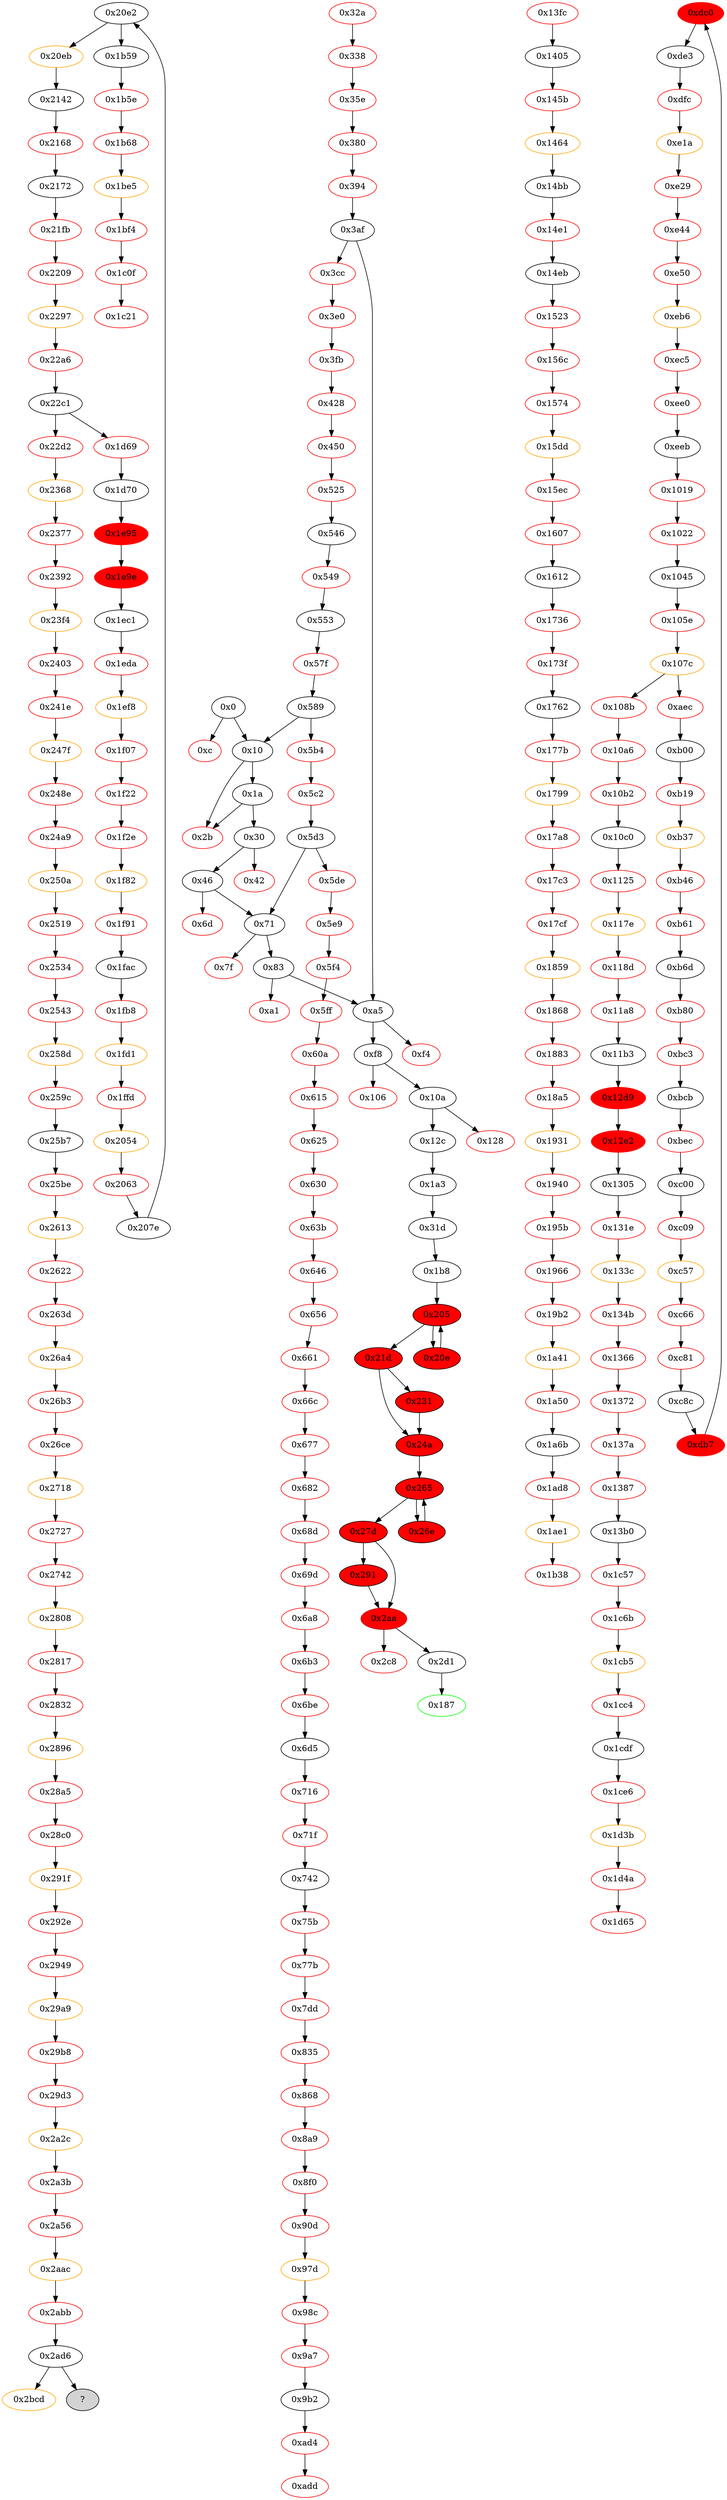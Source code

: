 strict digraph "" {
"0x1bf4" [color=red, fillcolor=white, id="0x1bf4", style=filled, tooltip="Block 0x1bf4\n[0x1bf4:0x1c0e]\n---\nPredecessors: [0x1be5]\nSuccessors: [0x1c0f]\n---\n0x1bf4 RETURNDATASIZE\n0x1bf5 PUSH1 0x0\n0x1bf7 DUP1\n0x1bf8 RETURNDATACOPY\n0x1bf9 RETURNDATASIZE\n0x1bfa PUSH1 0x0\n0x1bfc REVERT\n0x1bfd JUMPDEST\n0x1bfe POP\n0x1bff POP\n0x1c00 POP\n0x1c01 POP\n0x1c02 PUSH1 0x40\n0x1c04 MLOAD\n0x1c05 RETURNDATASIZE\n0x1c06 PUSH1 0x20\n0x1c08 DUP2\n0x1c09 LT\n0x1c0a ISZERO\n0x1c0b PUSH2 0x166b\n0x1c0e JUMPI\n---\n0x1bf4: V2532 = RETURNDATASIZE\n0x1bf5: V2533 = 0x0\n0x1bf8: RETURNDATACOPY 0x0 0x0 V2532\n0x1bf9: V2534 = RETURNDATASIZE\n0x1bfa: V2535 = 0x0\n0x1bfc: REVERT 0x0 V2534\n0x1bfd: JUMPDEST \n0x1c02: V2536 = 0x40\n0x1c04: V2537 = M[0x40]\n0x1c05: V2538 = RETURNDATASIZE\n0x1c06: V2539 = 0x20\n0x1c09: V2540 = LT V2538 0x20\n0x1c0a: V2541 = ISZERO V2540\n0x1c0b: V2542 = 0x166b\n0x1c0e: THROWI V2541\n---\nEntry stack: [V2529]\nStack pops: 0\nStack additions: [V2538, V2537]\nExit stack: []\n\nDef sites:\nV2529: {0x1be9.0x1bed}\n"];
"0x35e" [color=red, fillcolor=white, id="0x35e", style=filled, tooltip="Block 0x35e\n[0x35e:0x37f]\n---\nPredecessors: [0x338]\nSuccessors: [0x380]\n---\n0x35e PUSH1 0x0\n0x360 DUP1\n0x361 REVERT\n0x362 JUMPDEST\n0x363 DUP2\n0x364 MLOAD\n0x365 PUSH1 0x20\n0x367 DUP4\n0x368 ADD\n0x369 DUP1\n0x36a MLOAD\n0x36b SWAP2\n0x36c SWAP4\n0x36d SWAP3\n0x36e DUP4\n0x36f ADD\n0x370 SWAP3\n0x371 SWAP2\n0x372 PUSH5 0x100000000\n0x378 DUP2\n0x379 GT\n0x37a ISZERO\n0x37b PUSH3 0x59\n0x37f JUMPI\n---\n0x35e: V288 = 0x0\n0x361: REVERT 0x0 0x0\n0x362: JUMPDEST \n0x364: V289 = M[S1]\n0x365: V290 = 0x20\n0x368: V291 = ADD S1 0x20\n0x36a: V292 = M[V291]\n0x36f: V293 = ADD S1 S0\n0x372: V294 = 0x100000000\n0x379: V295 = GT V292 0x100000000\n0x37a: V296 = ISZERO V295\n0x37b: V297 = 0x59\n0x37f: THROWI V296\n---\nEntry stack: [V277, V280]\nStack pops: 0\nStack additions: [V292, V291, S1, V293, V289]\nExit stack: []\n\nDef sites:\nV277: {0x33c.0x340}\nV280: {0x33c.0x346}\n"];
"0x18a5" [color=red, fillcolor=white, id="0x18a5", style=filled, tooltip="Block 0x18a5\n[0x18a5:0x1930]\n---\nPredecessors: [0x1883]\nSuccessors: [0x1931]\n---\n0x18a5 PUSH1 0x40\n0x18a7 DUP1\n0x18a8 MLOAD\n0x18a9 PUSH3 0x461bcd\n0x18ad PUSH1 0xe5\n0x18af SHL\n0x18b0 DUP2\n0x18b1 MSTORE\n0x18b2 PUSH1 0x20\n0x18b4 PUSH1 0x4\n0x18b6 DUP3\n0x18b7 ADD\n0x18b8 MSTORE\n0x18b9 PUSH1 0x12\n0x18bb PUSH1 0x24\n0x18bd DUP3\n0x18be ADD\n0x18bf MSTORE\n0x18c0 PUSH18 0x1c995c5d5a5c99481b9bdd081c185d5cd959\n0x18d3 PUSH1 0x72\n0x18d5 SHL\n0x18d6 PUSH1 0x44\n0x18d8 DUP3\n0x18d9 ADD\n0x18da MSTORE\n0x18db SWAP1\n0x18dc MLOAD\n0x18dd SWAP1\n0x18de DUP2\n0x18df SWAP1\n0x18e0 SUB\n0x18e1 PUSH1 0x64\n0x18e3 ADD\n0x18e4 SWAP1\n0x18e5 REVERT\n0x18e6 JUMPDEST\n0x18e7 PUSH1 0x1\n0x18e9 SLOAD\n0x18ea PUSH1 0x40\n0x18ec DUP1\n0x18ed MLOAD\n0x18ee PUSH4 0x21535225\n0x18f3 PUSH1 0xe1\n0x18f5 SHL\n0x18f6 DUP2\n0x18f7 MSTORE\n0x18f8 CALLER\n0x18f9 PUSH1 0x4\n0x18fb DUP3\n0x18fc ADD\n0x18fd DUP2\n0x18fe SWAP1\n0x18ff MSTORE\n0x1900 SWAP2\n0x1901 MLOAD\n0x1902 SWAP2\n0x1903 SWAP3\n0x1904 PUSH1 0x1\n0x1906 PUSH1 0x1\n0x1908 PUSH1 0xa0\n0x190a SHL\n0x190b SUB\n0x190c AND\n0x190d SWAP2\n0x190e PUSH4 0x42a6a44a\n0x1913 SWAP2\n0x1914 PUSH1 0x24\n0x1916 DUP1\n0x1917 DUP3\n0x1918 ADD\n0x1919 SWAP3\n0x191a PUSH1 0x20\n0x191c SWAP3\n0x191d SWAP1\n0x191e SWAP2\n0x191f SWAP1\n0x1920 DUP3\n0x1921 SWAP1\n0x1922 SUB\n0x1923 ADD\n0x1924 DUP2\n0x1925 PUSH1 0x0\n0x1927 DUP8\n0x1928 DUP1\n0x1929 EXTCODESIZE\n0x192a ISZERO\n0x192b DUP1\n0x192c ISZERO\n0x192d PUSH2 0x138d\n0x1930 JUMPI\n---\n0x18a5: V2231 = 0x40\n0x18a8: V2232 = M[0x40]\n0x18a9: V2233 = 0x461bcd\n0x18ad: V2234 = 0xe5\n0x18af: V2235 = SHL 0xe5 0x461bcd\n0x18b1: M[V2232] = 0x8c379a000000000000000000000000000000000000000000000000000000000\n0x18b2: V2236 = 0x20\n0x18b4: V2237 = 0x4\n0x18b7: V2238 = ADD V2232 0x4\n0x18b8: M[V2238] = 0x20\n0x18b9: V2239 = 0x12\n0x18bb: V2240 = 0x24\n0x18be: V2241 = ADD V2232 0x24\n0x18bf: M[V2241] = 0x12\n0x18c0: V2242 = 0x1c995c5d5a5c99481b9bdd081c185d5cd959\n0x18d3: V2243 = 0x72\n0x18d5: V2244 = SHL 0x72 0x1c995c5d5a5c99481b9bdd081c185d5cd959\n0x18d6: V2245 = 0x44\n0x18d9: V2246 = ADD V2232 0x44\n0x18da: M[V2246] = 0x72657175697265206e6f74207061757365640000000000000000000000000000\n0x18dc: V2247 = M[0x40]\n0x18e0: V2248 = SUB V2232 V2247\n0x18e1: V2249 = 0x64\n0x18e3: V2250 = ADD 0x64 V2248\n0x18e5: REVERT V2247 V2250\n0x18e6: JUMPDEST \n0x18e7: V2251 = 0x1\n0x18e9: V2252 = S[0x1]\n0x18ea: V2253 = 0x40\n0x18ed: V2254 = M[0x40]\n0x18ee: V2255 = 0x21535225\n0x18f3: V2256 = 0xe1\n0x18f5: V2257 = SHL 0xe1 0x21535225\n0x18f7: M[V2254] = 0x42a6a44a00000000000000000000000000000000000000000000000000000000\n0x18f8: V2258 = CALLER\n0x18f9: V2259 = 0x4\n0x18fc: V2260 = ADD V2254 0x4\n0x18ff: M[V2260] = V2258\n0x1901: V2261 = M[0x40]\n0x1904: V2262 = 0x1\n0x1906: V2263 = 0x1\n0x1908: V2264 = 0xa0\n0x190a: V2265 = SHL 0xa0 0x1\n0x190b: V2266 = SUB 0x10000000000000000000000000000000000000000 0x1\n0x190c: V2267 = AND 0xffffffffffffffffffffffffffffffffffffffff V2252\n0x190e: V2268 = 0x42a6a44a\n0x1914: V2269 = 0x24\n0x1918: V2270 = ADD V2254 0x24\n0x191a: V2271 = 0x20\n0x1922: V2272 = SUB V2254 V2261\n0x1923: V2273 = ADD V2272 0x24\n0x1925: V2274 = 0x0\n0x1929: V2275 = EXTCODESIZE V2267\n0x192a: V2276 = ISZERO V2275\n0x192c: V2277 = ISZERO V2276\n0x192d: V2278 = 0x138d\n0x1930: THROWI V2277\n---\nEntry stack: [0x0]\nStack pops: 0\nStack additions: [V2276, V2267, 0x0, V2261, V2273, V2261, 0x20, V2270, 0x42a6a44a, V2267, V2258]\nExit stack: []\n\nDef sites:\n0x0: {0x188f.0x1893}\n"];
"0x2a3b" [color=red, fillcolor=white, id="0x2a3b", style=filled, tooltip="Block 0x2a3b\n[0x2a3b:0x2a55]\n---\nPredecessors: [0x2a2c]\nSuccessors: [0x2a56]\n---\n0x2a3b RETURNDATASIZE\n0x2a3c PUSH1 0x0\n0x2a3e DUP1\n0x2a3f RETURNDATACOPY\n0x2a40 RETURNDATASIZE\n0x2a41 PUSH1 0x0\n0x2a43 REVERT\n0x2a44 JUMPDEST\n0x2a45 POP\n0x2a46 POP\n0x2a47 POP\n0x2a48 POP\n0x2a49 PUSH1 0x40\n0x2a4b MLOAD\n0x2a4c RETURNDATASIZE\n0x2a4d PUSH1 0x20\n0x2a4f DUP2\n0x2a50 LT\n0x2a51 ISZERO\n0x2a52 PUSH2 0x24b2\n0x2a55 JUMPI\n---\n0x2a3b: V3744 = RETURNDATASIZE\n0x2a3c: V3745 = 0x0\n0x2a3f: RETURNDATACOPY 0x0 0x0 V3744\n0x2a40: V3746 = RETURNDATASIZE\n0x2a41: V3747 = 0x0\n0x2a43: REVERT 0x0 V3746\n0x2a44: JUMPDEST \n0x2a49: V3748 = 0x40\n0x2a4b: V3749 = M[0x40]\n0x2a4c: V3750 = RETURNDATASIZE\n0x2a4d: V3751 = 0x20\n0x2a50: V3752 = LT V3750 0x20\n0x2a51: V3753 = ISZERO V3752\n0x2a52: V3754 = 0x24b2\n0x2a55: THROWI V3753\n---\nEntry stack: [V3741]\nStack pops: 0\nStack additions: [V3750, V3749]\nExit stack: []\n\nDef sites:\nV3741: {0x2a30.0x2a34}\n"];
"0x5d3" [fillcolor=white, id="0x5d3", style=filled, tooltip="Block 0x5d3\n[0x5d3:0x5dd]\n---\nPredecessors: [0x5c2]\nSuccessors: [0x71, 0x5de]\n---\n0x5d3 DUP1\n0x5d4 PUSH4 0x869bf1a2\n0x5d9 GT\n0x5da PUSH2 0x71\n0x5dd JUMPI\n---\n0x5d4: V512 = 0x869bf1a2\n0x5d9: V513 = GT 0x869bf1a2 V508\n0x5da: V514 = 0x71\n0x5dd: JUMPI 0x71 V513\n---\nEntry stack: [V508]\nStack pops: 1\nStack additions: [S0]\nExit stack: [V508]\n\nDef sites:\nV508: {0x5c2.0x5c7}\n"];
"0x1f07" [color=red, fillcolor=white, id="0x1f07", style=filled, tooltip="Block 0x1f07\n[0x1f07:0x1f21]\n---\nPredecessors: [0x1ef8]\nSuccessors: [0x1f22]\n---\n0x1f07 RETURNDATASIZE\n0x1f08 PUSH1 0x0\n0x1f0a DUP1\n0x1f0b RETURNDATACOPY\n0x1f0c RETURNDATASIZE\n0x1f0d PUSH1 0x0\n0x1f0f REVERT\n0x1f10 JUMPDEST\n0x1f11 POP\n0x1f12 POP\n0x1f13 POP\n0x1f14 POP\n0x1f15 PUSH1 0x40\n0x1f17 MLOAD\n0x1f18 RETURNDATASIZE\n0x1f19 PUSH1 0x20\n0x1f1b DUP2\n0x1f1c LT\n0x1f1d ISZERO\n0x1f1e PUSH2 0x197e\n0x1f21 JUMPI\n---\n0x1f07: V2812 = RETURNDATASIZE\n0x1f08: V2813 = 0x0\n0x1f0b: RETURNDATACOPY 0x0 0x0 V2812\n0x1f0c: V2814 = RETURNDATASIZE\n0x1f0d: V2815 = 0x0\n0x1f0f: REVERT 0x0 V2814\n0x1f10: JUMPDEST \n0x1f15: V2816 = 0x40\n0x1f17: V2817 = M[0x40]\n0x1f18: V2818 = RETURNDATASIZE\n0x1f19: V2819 = 0x20\n0x1f1c: V2820 = LT V2818 0x20\n0x1f1d: V2821 = ISZERO V2820\n0x1f1e: V2822 = 0x197e\n0x1f21: THROWI V2821\n---\nEntry stack: [V2809]\nStack pops: 0\nStack additions: [V2818, V2817]\nExit stack: []\n\nDef sites:\nV2809: {0x1efc.0x1f00}\n"];
"0x10" [fillcolor=white, id="0x10", style=filled, tooltip="Block 0x10\n[0x10:0x19]\n---\nPredecessors: [0x0, 0x589]\nSuccessors: [0x1a, 0x2b]\n---\n0x10 JUMPDEST\n0x11 POP\n0x12 PUSH1 0x4\n0x14 CALLDATASIZE\n0x15 LT\n0x16 PUSH2 0x2b\n0x19 JUMPI\n---\n0x10: JUMPDEST \n0x12: V6 = 0x4\n0x14: V7 = CALLDATASIZE\n0x15: V8 = LT V7 0x4\n0x16: V9 = 0x2b\n0x19: JUMPI 0x2b V8\n---\nEntry stack: [S0]\nStack pops: 1\nStack additions: []\nExit stack: []\n\nDef sites:\nS0: {0x0.0x5, 0x5a8.0x5ad}\n"];
"0x1574" [color=red, fillcolor=white, id="0x1574", style=filled, tooltip="Block 0x1574\n[0x1574:0x15dc]\n---\nPredecessors: [0x156c]\nSuccessors: [0x15dd]\n---\n0x1574 PUSH2 0x100\n0x1577 DUP1\n0x1578 DUP4\n0x1579 SLOAD\n0x157a DIV\n0x157b MUL\n0x157c DUP4\n0x157d MSTORE\n0x157e SWAP2\n0x157f PUSH1 0x20\n0x1581 ADD\n0x1582 SWAP2\n0x1583 PUSH2 0x661\n0x1586 JUMP\n0x1587 JUMPDEST\n0x1588 PUSH1 0x7\n0x158a SLOAD\n0x158b PUSH1 0x1\n0x158d PUSH1 0xa0\n0x158f SHL\n0x1590 SWAP1\n0x1591 DIV\n0x1592 PUSH1 0xff\n0x1594 AND\n0x1595 DUP2\n0x1596 JUMP\n0x1597 JUMPDEST\n0x1598 PUSH1 0x0\n0x159a SLOAD\n0x159b PUSH1 0x40\n0x159d DUP1\n0x159e MLOAD\n0x159f PUSH3 0x9764fd\n0x15a3 PUSH1 0xe6\n0x15a5 SHL\n0x15a6 DUP2\n0x15a7 MSTORE\n0x15a8 CALLER\n0x15a9 PUSH1 0x4\n0x15ab DUP3\n0x15ac ADD\n0x15ad MSTORE\n0x15ae SWAP1\n0x15af MLOAD\n0x15b0 PUSH1 0x1\n0x15b2 PUSH1 0x1\n0x15b4 PUSH1 0xa0\n0x15b6 SHL\n0x15b7 SUB\n0x15b8 SWAP1\n0x15b9 SWAP3\n0x15ba AND\n0x15bb SWAP2\n0x15bc PUSH4 0x25d93f40\n0x15c1 SWAP2\n0x15c2 PUSH1 0x24\n0x15c4 DUP1\n0x15c5 DUP3\n0x15c6 ADD\n0x15c7 SWAP3\n0x15c8 PUSH1 0x20\n0x15ca SWAP3\n0x15cb SWAP1\n0x15cc SWAP2\n0x15cd SWAP1\n0x15ce DUP3\n0x15cf SWAP1\n0x15d0 SUB\n0x15d1 ADD\n0x15d2 DUP2\n0x15d3 DUP7\n0x15d4 DUP1\n0x15d5 EXTCODESIZE\n0x15d6 ISZERO\n0x15d7 DUP1\n0x15d8 ISZERO\n0x15d9 PUSH2 0x1039\n0x15dc JUMPI\n---\n0x1574: V1920 = 0x100\n0x1579: V1921 = S[0x3]\n0x157a: V1922 = DIV V1921 0x100\n0x157b: V1923 = MUL V1922 0x100\n0x157d: M[V1914] = V1923\n0x157f: V1924 = 0x20\n0x1581: V1925 = ADD 0x20 V1914\n0x1583: V1926 = 0x661\n0x1586: THROW \n0x1587: JUMPDEST \n0x1588: V1927 = 0x7\n0x158a: V1928 = S[0x7]\n0x158b: V1929 = 0x1\n0x158d: V1930 = 0xa0\n0x158f: V1931 = SHL 0xa0 0x1\n0x1591: V1932 = DIV V1928 0x10000000000000000000000000000000000000000\n0x1592: V1933 = 0xff\n0x1594: V1934 = AND 0xff V1932\n0x1596: JUMP S0\n0x1597: JUMPDEST \n0x1598: V1935 = 0x0\n0x159a: V1936 = S[0x0]\n0x159b: V1937 = 0x40\n0x159e: V1938 = M[0x40]\n0x159f: V1939 = 0x9764fd\n0x15a3: V1940 = 0xe6\n0x15a5: V1941 = SHL 0xe6 0x9764fd\n0x15a7: M[V1938] = 0x25d93f4000000000000000000000000000000000000000000000000000000000\n0x15a8: V1942 = CALLER\n0x15a9: V1943 = 0x4\n0x15ac: V1944 = ADD V1938 0x4\n0x15ad: M[V1944] = V1942\n0x15af: V1945 = M[0x40]\n0x15b0: V1946 = 0x1\n0x15b2: V1947 = 0x1\n0x15b4: V1948 = 0xa0\n0x15b6: V1949 = SHL 0xa0 0x1\n0x15b7: V1950 = SUB 0x10000000000000000000000000000000000000000 0x1\n0x15ba: V1951 = AND V1936 0xffffffffffffffffffffffffffffffffffffffff\n0x15bc: V1952 = 0x25d93f40\n0x15c2: V1953 = 0x24\n0x15c6: V1954 = ADD V1938 0x24\n0x15c8: V1955 = 0x20\n0x15d0: V1956 = SUB V1938 V1945\n0x15d1: V1957 = ADD V1956 0x24\n0x15d5: V1958 = EXTCODESIZE V1951\n0x15d6: V1959 = ISZERO V1958\n0x15d8: V1960 = ISZERO V1959\n0x15d9: V1961 = 0x1039\n0x15dc: THROWI V1960\n---\nEntry stack: [V1895, 0x3, V1907, V1914, 0x3, V1907]\nStack pops: 4\nStack additions: [V1959, V1951, V1945, V1957, V1945, 0x20, V1954, 0x25d93f40, V1951]\nExit stack: []\n\nDef sites:\nV1895: {0x152c.0x1534}\n0x3: {0x152c.0x152d}\nV1907: {0x152c.0x154c}\nV1914: {0x152c.0x1563}\n0x3: {0x152c.0x152d}\nV1907: {0x152c.0x154c}\n"];
"0x26ce" [color=red, fillcolor=white, id="0x26ce", style=filled, tooltip="Block 0x26ce\n[0x26ce:0x2717]\n---\nPredecessors: [0x26b3]\nSuccessors: [0x2718]\n---\n0x26ce PUSH1 0x0\n0x26d0 DUP1\n0x26d1 REVERT\n0x26d2 JUMPDEST\n0x26d3 POP\n0x26d4 MLOAD\n0x26d5 PUSH1 0x6\n0x26d7 SLOAD\n0x26d8 PUSH1 0x40\n0x26da DUP1\n0x26db MLOAD\n0x26dc PUSH1 0x1\n0x26de PUSH1 0x1\n0x26e0 PUSH1 0xe0\n0x26e2 SHL\n0x26e3 SUB\n0x26e4 NOT\n0x26e5 PUSH1 0xe0\n0x26e7 DUP7\n0x26e8 SWAP1\n0x26e9 SHL\n0x26ea AND\n0x26eb DUP2\n0x26ec MSTORE\n0x26ed PUSH1 0x4\n0x26ef DUP2\n0x26f0 ADD\n0x26f1 SWAP4\n0x26f2 SWAP1\n0x26f3 SWAP4\n0x26f4 MSTORE\n0x26f5 PUSH1 0x24\n0x26f7 DUP4\n0x26f8 ADD\n0x26f9 SWAP2\n0x26fa SWAP1\n0x26fb SWAP2\n0x26fc MSTORE\n0x26fd MLOAD\n0x26fe PUSH1 0x44\n0x2700 DUP1\n0x2701 DUP4\n0x2702 ADD\n0x2703 SWAP3\n0x2704 PUSH1 0x20\n0x2706 SWAP3\n0x2707 SWAP2\n0x2708 SWAP1\n0x2709 DUP3\n0x270a SWAP1\n0x270b SUB\n0x270c ADD\n0x270d DUP2\n0x270e DUP7\n0x270f DUP1\n0x2710 EXTCODESIZE\n0x2711 ISZERO\n0x2712 DUP1\n0x2713 ISZERO\n0x2714 PUSH2 0x2174\n0x2717 JUMPI\n---\n0x26ce: V3469 = 0x0\n0x26d1: REVERT 0x0 0x0\n0x26d2: JUMPDEST \n0x26d4: V3470 = M[S1]\n0x26d5: V3471 = 0x6\n0x26d7: V3472 = S[0x6]\n0x26d8: V3473 = 0x40\n0x26db: V3474 = M[0x40]\n0x26dc: V3475 = 0x1\n0x26de: V3476 = 0x1\n0x26e0: V3477 = 0xe0\n0x26e2: V3478 = SHL 0xe0 0x1\n0x26e3: V3479 = SUB 0x100000000000000000000000000000000000000000000000000000000 0x1\n0x26e4: V3480 = NOT 0xffffffffffffffffffffffffffffffffffffffffffffffffffffffff\n0x26e5: V3481 = 0xe0\n0x26e9: V3482 = SHL 0xe0 S2\n0x26ea: V3483 = AND V3482 0xffffffff00000000000000000000000000000000000000000000000000000000\n0x26ec: M[V3474] = V3483\n0x26ed: V3484 = 0x4\n0x26f0: V3485 = ADD V3474 0x4\n0x26f4: M[V3485] = V3470\n0x26f5: V3486 = 0x24\n0x26f8: V3487 = ADD V3474 0x24\n0x26fc: M[V3487] = V3472\n0x26fd: V3488 = M[0x40]\n0x26fe: V3489 = 0x44\n0x2702: V3490 = ADD V3474 0x44\n0x2704: V3491 = 0x20\n0x270b: V3492 = SUB V3474 V3488\n0x270c: V3493 = ADD V3492 0x44\n0x2710: V3494 = EXTCODESIZE S3\n0x2711: V3495 = ISZERO V3494\n0x2713: V3496 = ISZERO V3495\n0x2714: V3497 = 0x2174\n0x2717: THROWI V3496\n---\nEntry stack: [V3463, V3464]\nStack pops: 0\nStack additions: [V3495, S3, V3488, V3493, V3488, 0x20, V3490, S2, S3]\nExit stack: []\n\nDef sites:\nV3463: {0x26bc.0x26c3}\nV3464: {0x26bc.0x26c4}\n"];
"0xdc0" [color=red, fillcolor=red, id="0xdc0", style=filled, tooltip="Block 0xdc0\n[0xdc0:0xde2]\n---\nPredecessors: [0xdb7]\nSuccessors: [0xde3]\n---\n0xdc0 DUP2\n0xdc1 DUP2\n0xdc2 ADD\n0xdc3 MLOAD\n0xdc4 DUP4\n0xdc5 DUP3\n0xdc6 ADD\n0xdc7 MSTORE\n0xdc8 PUSH1 0x20\n0xdca ADD\n0xdcb PUSH2 0x80f\n0xdce JUMP\n0xdcf JUMPDEST\n0xdd0 POP\n0xdd1 POP\n0xdd2 POP\n0xdd3 POP\n0xdd4 SWAP1\n0xdd5 POP\n0xdd6 SWAP1\n0xdd7 DUP2\n0xdd8 ADD\n0xdd9 SWAP1\n0xdda PUSH1 0x1f\n0xddc AND\n0xddd DUP1\n0xdde ISZERO\n0xddf PUSH2 0x854\n0xde2 JUMPI\n---\n0xdc2: V1222 = ADD 0x0 V1218\n0xdc3: V1223 = M[V1222]\n0xdc6: V1224 = ADD 0x0 V1217\n0xdc7: M[V1224] = V1223\n0xdc8: V1225 = 0x20\n0xdca: V1226 = ADD 0x20 0x0\n0xdcb: V1227 = 0x80f\n0xdce: THROW \n0xdcf: JUMPDEST \n0xdd8: V1228 = ADD S4 S6\n0xdda: V1229 = 0x1f\n0xddc: V1230 = AND 0x1f S4\n0xdde: V1231 = ISZERO V1230\n0xddf: V1232 = 0x854\n0xde2: THROWI V1231\n---\nEntry stack: [S20, S19, S18, S17, V1136, V1187, V1214, 0xd253eced, S12, V1136, V1187, V1199, V1196, V1204, V1217, V1218, V1208, V1208, V1217, V1218, 0x0]\nStack pops: 3\nStack additions: [V1230, V1228]\nExit stack: []\n\nDef sites:\nS20: {}\nS19: {}\nS18: {}\nS17: {}\nV1136: {0xcc2.0xcc6}\nV1187: {0xcc2.0xd3f}\nV1214: {0xcc2.0xd8e}\n0xd253eced: {0xcc2.0xd91}\nS12: {}\nV1136: {0xcc2.0xcc6}\nV1187: {0xcc2.0xd3f}\nV1199: {0xcc2.0xd67}\nV1196: {0xcc2.0xd5c}\nV1204: {0xcc2.0xd74}\nV1217: {0xcc2.0xdab}\nV1218: {0xcc2.0xdaf}\nV1208: {0xcc2.0xd80}\nV1208: {0xcc2.0xd80}\nV1217: {0xcc2.0xdab}\nV1218: {0xcc2.0xdaf}\n0x0: {0xcc2.0xd40}\n"];
"0x2896" [color=orange, fillcolor=white, id="0x2896", style=filled, tooltip="Block 0x2896\n[0x2896:0x28a4]\n---\nPredecessors: [0x2832]\nSuccessors: [0x28a5]\n---\n0x2896 PUSH1 0x0\n0x2898 DUP1\n0x2899 REVERT\n0x289a JUMPDEST\n0x289b POP\n0x289c GAS\n0x289d DELEGATECALL\n0x289e ISZERO\n0x289f DUP1\n0x28a0 ISZERO\n0x28a1 PUSH2 0x2306\n0x28a4 JUMPI\n---\n0x2896: V3608 = 0x0\n0x2899: REVERT 0x0 0x0\n0x289a: JUMPDEST \n0x289c: V3609 = GAS\n0x289d: V3610 = DELEGATECALL V3609 S1 S2 S3 S4 S5\n0x289e: V3611 = ISZERO V3610\n0x28a0: V3612 = ISZERO V3611\n0x28a1: V3613 = 0x2306\n0x28a4: THROWI V3612\n---\nEntry stack: [V3583, 0x0, 0xa37426cdca2be3d52c950d5ca1ffac842b89b06a, 0xd05c78da, V3600, 0x20, V3595, V3603, V3595, 0xa37426cdca2be3d52c950d5ca1ffac842b89b06a, V3605]\nStack pops: 0\nStack additions: [V3611]\nExit stack: []\n\nDef sites:\nV3583: {0x2836.0x2838}\n0x0: {0x2836.0x285d}\n0xa37426cdca2be3d52c950d5ca1ffac842b89b06a: {0x2836.0x2860}\n0xd05c78da: {0x2836.0x2876}\nV3600: {0x2836.0x2880}\n0x20: {0x2836.0x2882}\nV3595: {0x2836.0x2859}\nV3603: {0x2836.0x288a}\nV3595: {0x2836.0x2859}\n0xa37426cdca2be3d52c950d5ca1ffac842b89b06a: {0x2836.0x2860}\nV3605: {0x2836.0x288f}\n"];
"0x24a9" [color=red, fillcolor=white, id="0x24a9", style=filled, tooltip="Block 0x24a9\n[0x24a9:0x2509]\n---\nPredecessors: [0x248e]\nSuccessors: [0x250a]\n---\n0x24a9 PUSH1 0x0\n0x24ab DUP1\n0x24ac REVERT\n0x24ad JUMPDEST\n0x24ae POP\n0x24af MLOAD\n0x24b0 PUSH1 0x40\n0x24b2 DUP1\n0x24b3 MLOAD\n0x24b4 PUSH4 0x14527a3d\n0x24b9 PUSH1 0xe3\n0x24bb SHL\n0x24bc DUP2\n0x24bd MSTORE\n0x24be PUSH1 0x4\n0x24c0 DUP2\n0x24c1 ADD\n0x24c2 DUP11\n0x24c3 SWAP1\n0x24c4 MSTORE\n0x24c5 PUSH1 0x24\n0x24c7 DUP2\n0x24c8 ADD\n0x24c9 DUP4\n0x24ca SWAP1\n0x24cb MSTORE\n0x24cc SWAP1\n0x24cd MLOAD\n0x24ce SWAP2\n0x24cf SWAP3\n0x24d0 POP\n0x24d1 PUSH1 0x0\n0x24d3 SWAP2\n0x24d4 PUSH20 0xa37426cdca2be3d52c950d5ca1ffac842b89b06a\n0x24e9 SWAP2\n0x24ea PUSH4 0xa293d1e8\n0x24ef SWAP2\n0x24f0 PUSH1 0x44\n0x24f2 DUP1\n0x24f3 DUP4\n0x24f4 ADD\n0x24f5 SWAP3\n0x24f6 PUSH1 0x20\n0x24f8 SWAP3\n0x24f9 SWAP2\n0x24fa SWAP1\n0x24fb DUP3\n0x24fc SWAP1\n0x24fd SUB\n0x24fe ADD\n0x24ff DUP2\n0x2500 DUP7\n0x2501 DUP1\n0x2502 EXTCODESIZE\n0x2503 ISZERO\n0x2504 DUP1\n0x2505 ISZERO\n0x2506 PUSH2 0x1f66\n0x2509 JUMPI\n---\n0x24a9: V3295 = 0x0\n0x24ac: REVERT 0x0 0x0\n0x24ad: JUMPDEST \n0x24af: V3296 = M[S1]\n0x24b0: V3297 = 0x40\n0x24b3: V3298 = M[0x40]\n0x24b4: V3299 = 0x14527a3d\n0x24b9: V3300 = 0xe3\n0x24bb: V3301 = SHL 0xe3 0x14527a3d\n0x24bd: M[V3298] = 0xa293d1e800000000000000000000000000000000000000000000000000000000\n0x24be: V3302 = 0x4\n0x24c1: V3303 = ADD V3298 0x4\n0x24c4: M[V3303] = S8\n0x24c5: V3304 = 0x24\n0x24c8: V3305 = ADD V3298 0x24\n0x24cb: M[V3305] = V3296\n0x24cd: V3306 = M[0x40]\n0x24d1: V3307 = 0x0\n0x24d4: V3308 = 0xa37426cdca2be3d52c950d5ca1ffac842b89b06a\n0x24ea: V3309 = 0xa293d1e8\n0x24f0: V3310 = 0x44\n0x24f4: V3311 = ADD V3298 0x44\n0x24f6: V3312 = 0x20\n0x24fd: V3313 = SUB V3298 V3306\n0x24fe: V3314 = ADD V3313 0x44\n0x2502: V3315 = EXTCODESIZE 0xa37426cdca2be3d52c950d5ca1ffac842b89b06a\n0x2503: V3316 = ISZERO V3315\n0x2505: V3317 = ISZERO V3316\n0x2506: V3318 = 0x1f66\n0x2509: THROWI V3317\n---\nEntry stack: [V3289, V3290]\nStack pops: 0\nStack additions: [V3316, 0xa37426cdca2be3d52c950d5ca1ffac842b89b06a, V3306, V3314, V3306, 0x20, V3311, 0xa293d1e8, 0xa37426cdca2be3d52c950d5ca1ffac842b89b06a, 0x0, V3296, S3, S4, S5, S6, S7, S8]\nExit stack: []\n\nDef sites:\nV3289: {0x2497.0x249e}\nV3290: {0x2497.0x249f}\n"];
"0x3cc" [color=red, fillcolor=white, id="0x3cc", style=filled, tooltip="Block 0x3cc\n[0x3cc:0x3df]\n---\nPredecessors: [0x3af]\nSuccessors: [0x3e0]\n---\n0x3cc PUSH1 0x0\n0x3ce DUP1\n0x3cf REVERT\n0x3d0 JUMPDEST\n0x3d1 DUP3\n0x3d2 ADD\n0x3d3 PUSH1 0x20\n0x3d5 DUP2\n0x3d6 ADD\n0x3d7 DUP5\n0x3d8 DUP2\n0x3d9 GT\n0x3da ISZERO\n0x3db PUSH3 0xb9\n0x3df JUMPI\n---\n0x3cc: V322 = 0x0\n0x3cf: REVERT 0x0 0x0\n0x3d0: JUMPDEST \n0x3d2: V323 = ADD S2 S0\n0x3d3: V324 = 0x20\n0x3d6: V325 = ADD V323 0x20\n0x3d9: V326 = GT V325 S3\n0x3da: V327 = ISZERO V326\n0x3db: V328 = 0xb9\n0x3df: THROWI V327\n---\nEntry stack: [S4, S3, S2, V316, V317]\nStack pops: 0\nStack additions: [V325, V323, S1, S2, S3]\nExit stack: []\n\nDef sites:\nS4: {}\nS3: {}\nS2: {}\nV316: {0x3b3.0x3bb}\nV317: {0x3b3.0x3bd}\n"];
"0x6d5" [fillcolor=white, id="0x6d5", style=filled, tooltip="Block 0x6d5\n[0x6d5:0x715]\n---\nPredecessors: [0x6be]\nSuccessors: [0x716]\n---\n0x6d5 PUSH1 0x0\n0x6d7 DUP1\n0x6d8 REVERT\n0x6d9 JUMPDEST\n0x6da POP\n0x6db CALLDATALOAD\n0x6dc PUSH8 0xffffffffffffffff\n0x6e5 AND\n0x6e6 PUSH2 0x38f\n0x6e9 JUMP\n0x6ea JUMPDEST\n0x6eb STOP\n0x6ec JUMPDEST\n0x6ed PUSH2 0x14c\n0x6f0 PUSH2 0x5de\n0x6f3 JUMP\n0x6f4 JUMPDEST\n0x6f5 PUSH1 0x40\n0x6f7 DUP1\n0x6f8 MLOAD\n0x6f9 PUSH1 0x20\n0x6fb DUP1\n0x6fc DUP3\n0x6fd MSTORE\n0x6fe DUP4\n0x6ff MLOAD\n0x700 DUP2\n0x701 DUP4\n0x702 ADD\n0x703 MSTORE\n0x704 DUP4\n0x705 MLOAD\n0x706 SWAP2\n0x707 SWAP3\n0x708 DUP4\n0x709 SWAP3\n0x70a SWAP1\n0x70b DUP4\n0x70c ADD\n0x70d SWAP2\n0x70e DUP6\n0x70f ADD\n0x710 SWAP1\n0x711 DUP1\n0x712 DUP4\n0x713 DUP4\n0x714 PUSH1 0x0\n---\n0x6d5: V584 = 0x0\n0x6d8: REVERT 0x0 0x0\n0x6d9: JUMPDEST \n0x6db: V585 = CALLDATALOAD S1\n0x6dc: V586 = 0xffffffffffffffff\n0x6e5: V587 = AND 0xffffffffffffffff V585\n0x6e6: V588 = 0x38f\n0x6e9: THROW \n0x6ea: JUMPDEST \n0x6eb: STOP \n0x6ec: JUMPDEST \n0x6ed: V589 = 0x14c\n0x6f0: V590 = 0x5de\n0x6f3: THROW \n0x6f4: JUMPDEST \n0x6f5: V591 = 0x40\n0x6f8: V592 = M[0x40]\n0x6f9: V593 = 0x20\n0x6fd: M[V592] = 0x20\n0x6ff: V594 = M[S0]\n0x702: V595 = ADD V592 0x20\n0x703: M[V595] = V594\n0x705: V596 = M[S0]\n0x70c: V597 = ADD V592 0x40\n0x70f: V598 = ADD S0 0x20\n0x714: V599 = 0x0\n---\nEntry stack: [0x142, 0x4, V579]\nStack pops: 0\nStack additions: [V587, 0x14c, 0x0, V598, V597, V596, V596, V598, V597, V592, V592, S0]\nExit stack: []\n\nDef sites:\n0x142: {0x6c3.0x6c4}\n0x4: {0x6c3.0x6c7}\nV579: {0x6c3.0x6cb}\n"];
"0xa5" [fillcolor=white, id="0xa5", style=filled, tooltip="Block 0xa5\n[0xa5:0xf3]\n---\nPredecessors: [0x83, 0x3af]\nSuccessors: [0xf4, 0xf8]\n---\n0xa5 JUMPDEST\n0xa6 SWAP2\n0xa7 SWAP1\n0xa8 DUP1\n0xa9 DUP1\n0xaa PUSH1 0x1f\n0xac ADD\n0xad PUSH1 0x20\n0xaf DUP1\n0xb0 SWAP2\n0xb1 DIV\n0xb2 MUL\n0xb3 PUSH1 0x20\n0xb5 ADD\n0xb6 PUSH1 0x40\n0xb8 MLOAD\n0xb9 SWAP1\n0xba DUP2\n0xbb ADD\n0xbc PUSH1 0x40\n0xbe MSTORE\n0xbf DUP1\n0xc0 SWAP4\n0xc1 SWAP3\n0xc2 SWAP2\n0xc3 SWAP1\n0xc4 DUP2\n0xc5 DUP2\n0xc6 MSTORE\n0xc7 PUSH1 0x20\n0xc9 ADD\n0xca DUP4\n0xcb DUP4\n0xcc DUP1\n0xcd DUP3\n0xce DUP5\n0xcf CALLDATACOPY\n0xd0 PUSH1 0x0\n0xd2 SWAP3\n0xd3 ADD\n0xd4 SWAP2\n0xd5 SWAP1\n0xd6 SWAP2\n0xd7 MSTORE\n0xd8 POP\n0xd9 SWAP3\n0xda SWAP6\n0xdb SWAP5\n0xdc SWAP4\n0xdd PUSH1 0x20\n0xdf DUP2\n0xe0 ADD\n0xe1 SWAP4\n0xe2 POP\n0xe3 CALLDATALOAD\n0xe4 SWAP2\n0xe5 POP\n0xe6 POP\n0xe7 PUSH5 0x100000000\n0xed DUP2\n0xee GT\n0xef ISZERO\n0xf0 PUSH2 0xf8\n0xf3 JUMPI\n---\n0xa5: JUMPDEST \n0xaa: V65 = 0x1f\n0xac: V66 = ADD 0x1f S1\n0xad: V67 = 0x20\n0xb1: V68 = DIV V66 0x20\n0xb2: V69 = MUL V68 0x20\n0xb3: V70 = 0x20\n0xb5: V71 = ADD 0x20 V69\n0xb6: V72 = 0x40\n0xb8: V73 = M[0x40]\n0xbb: V74 = ADD V73 V71\n0xbc: V75 = 0x40\n0xbe: M[0x40] = V74\n0xc6: M[V73] = S1\n0xc7: V76 = 0x20\n0xc9: V77 = ADD 0x20 V73\n0xcf: CALLDATACOPY V77 V54 S1\n0xd0: V78 = 0x0\n0xd3: V79 = ADD V77 S1\n0xd7: M[V79] = 0x0\n0xdd: V80 = 0x20\n0xe0: V81 = ADD S0 0x20\n0xe3: V82 = CALLDATALOAD S0\n0xe7: V83 = 0x100000000\n0xee: V84 = GT V82 0x100000000\n0xef: V85 = ISZERO V84\n0xf0: V86 = 0xf8\n0xf3: JUMPI 0xf8 V85\n---\nEntry stack: [V13, 0x187, V33, V34, 0x4, V54, S1, S0]\nStack pops: 5\nStack additions: [V73, S4, S3, V81, V82]\nExit stack: [V13, 0x187, V33, V73, V34, 0x4, V81, V82]\n\nDef sites:\nV13: {0x1a.0x1f}\n0x187: {0x30.0x31}\nV33: {0x46.0x51}\nV34: {0x46.0x55}\n0x4: {0x30.0x34}\nV54: {0x83.0x89}\nS1: {0x83.0x85, 0x3b3.0x3bb}\nS0: {0x3b3.0x3bd, 0x46.0x5a}\n"];
"0x19b2" [color=red, fillcolor=white, id="0x19b2", style=filled, tooltip="Block 0x19b2\n[0x19b2:0x1a40]\n---\nPredecessors: [0x1966]\nSuccessors: [0x1a41]\n---\n0x19b2 PUSH1 0x40\n0x19b4 DUP1\n0x19b5 MLOAD\n0x19b6 PUSH3 0x461bcd\n0x19ba PUSH1 0xe5\n0x19bc SHL\n0x19bd DUP2\n0x19be MSTORE\n0x19bf PUSH1 0x20\n0x19c1 PUSH1 0x4\n0x19c3 DUP3\n0x19c4 ADD\n0x19c5 MSTORE\n0x19c6 PUSH1 0x12\n0x19c8 PUSH1 0x24\n0x19ca DUP3\n0x19cb ADD\n0x19cc MSTORE\n0x19cd PUSH18 0x66756e642073686f756c64206265203e203\n0x19e0 PUSH1 0x74\n0x19e2 SHL\n0x19e3 PUSH1 0x44\n0x19e5 DUP3\n0x19e6 ADD\n0x19e7 MSTORE\n0x19e8 SWAP1\n0x19e9 MLOAD\n0x19ea SWAP1\n0x19eb DUP2\n0x19ec SWAP1\n0x19ed SUB\n0x19ee PUSH1 0x64\n0x19f0 ADD\n0x19f1 SWAP1\n0x19f2 REVERT\n0x19f3 JUMPDEST\n0x19f4 PUSH1 0x4\n0x19f6 DUP1\n0x19f7 SLOAD\n0x19f8 PUSH1 0x40\n0x19fa DUP1\n0x19fb MLOAD\n0x19fc PUSH4 0x70a08231\n0x1a01 PUSH1 0xe0\n0x1a03 SHL\n0x1a04 DUP2\n0x1a05 MSTORE\n0x1a06 ADDRESS\n0x1a07 SWAP4\n0x1a08 DUP2\n0x1a09 ADD\n0x1a0a SWAP4\n0x1a0b SWAP1\n0x1a0c SWAP4\n0x1a0d MSTORE\n0x1a0e MLOAD\n0x1a0f PUSH1 0x1\n0x1a11 PUSH1 0x1\n0x1a13 PUSH1 0xa0\n0x1a15 SHL\n0x1a16 SUB\n0x1a17 SWAP1\n0x1a18 SWAP2\n0x1a19 AND\n0x1a1a SWAP2\n0x1a1b PUSH1 0x0\n0x1a1d SWAP2\n0x1a1e DUP4\n0x1a1f SWAP2\n0x1a20 PUSH4 0x70a08231\n0x1a25 SWAP2\n0x1a26 PUSH1 0x24\n0x1a28 DUP1\n0x1a29 DUP4\n0x1a2a ADD\n0x1a2b SWAP3\n0x1a2c PUSH1 0x20\n0x1a2e SWAP3\n0x1a2f SWAP2\n0x1a30 SWAP1\n0x1a31 DUP3\n0x1a32 SWAP1\n0x1a33 SUB\n0x1a34 ADD\n0x1a35 DUP2\n0x1a36 DUP8\n0x1a37 DUP8\n0x1a38 DUP1\n0x1a39 EXTCODESIZE\n0x1a3a ISZERO\n0x1a3b DUP1\n0x1a3c ISZERO\n0x1a3d PUSH2 0x149d\n0x1a40 JUMPI\n---\n0x19b2: V2322 = 0x40\n0x19b5: V2323 = M[0x40]\n0x19b6: V2324 = 0x461bcd\n0x19ba: V2325 = 0xe5\n0x19bc: V2326 = SHL 0xe5 0x461bcd\n0x19be: M[V2323] = 0x8c379a000000000000000000000000000000000000000000000000000000000\n0x19bf: V2327 = 0x20\n0x19c1: V2328 = 0x4\n0x19c4: V2329 = ADD V2323 0x4\n0x19c5: M[V2329] = 0x20\n0x19c6: V2330 = 0x12\n0x19c8: V2331 = 0x24\n0x19cb: V2332 = ADD V2323 0x24\n0x19cc: M[V2332] = 0x12\n0x19cd: V2333 = 0x66756e642073686f756c64206265203e203\n0x19e0: V2334 = 0x74\n0x19e2: V2335 = SHL 0x74 0x66756e642073686f756c64206265203e203\n0x19e3: V2336 = 0x44\n0x19e6: V2337 = ADD V2323 0x44\n0x19e7: M[V2337] = 0x66756e642073686f756c64206265203e20300000000000000000000000000000\n0x19e9: V2338 = M[0x40]\n0x19ed: V2339 = SUB V2323 V2338\n0x19ee: V2340 = 0x64\n0x19f0: V2341 = ADD 0x64 V2339\n0x19f2: REVERT V2338 V2341\n0x19f3: JUMPDEST \n0x19f4: V2342 = 0x4\n0x19f7: V2343 = S[0x4]\n0x19f8: V2344 = 0x40\n0x19fb: V2345 = M[0x40]\n0x19fc: V2346 = 0x70a08231\n0x1a01: V2347 = 0xe0\n0x1a03: V2348 = SHL 0xe0 0x70a08231\n0x1a05: M[V2345] = 0x70a0823100000000000000000000000000000000000000000000000000000000\n0x1a06: V2349 = ADDRESS\n0x1a09: V2350 = ADD V2345 0x4\n0x1a0d: M[V2350] = V2349\n0x1a0e: V2351 = M[0x40]\n0x1a0f: V2352 = 0x1\n0x1a11: V2353 = 0x1\n0x1a13: V2354 = 0xa0\n0x1a15: V2355 = SHL 0xa0 0x1\n0x1a16: V2356 = SUB 0x10000000000000000000000000000000000000000 0x1\n0x1a19: V2357 = AND V2343 0xffffffffffffffffffffffffffffffffffffffff\n0x1a1b: V2358 = 0x0\n0x1a20: V2359 = 0x70a08231\n0x1a26: V2360 = 0x24\n0x1a2a: V2361 = ADD V2345 0x24\n0x1a2c: V2362 = 0x20\n0x1a33: V2363 = SUB V2345 V2351\n0x1a34: V2364 = ADD V2363 0x24\n0x1a39: V2365 = EXTCODESIZE V2357\n0x1a3a: V2366 = ISZERO V2365\n0x1a3c: V2367 = ISZERO V2366\n0x1a3d: V2368 = 0x149d\n0x1a40: THROWI V2367\n---\nEntry stack: [S2, S1, S0]\nStack pops: 0\nStack additions: [V2366, V2357, 0x0, V2351, V2364, V2351, 0x20, V2361, 0x70a08231, V2357, 0x0, V2357]\nExit stack: []\n\nDef sites:\nS2: {}\nS1: {}\nS0: {}\n"];
"0x1523" [color=red, fillcolor=white, id="0x1523", style=filled, tooltip="Block 0x1523\n[0x1523:0x156b]\n---\nPredecessors: [0x14eb]\nSuccessors: [0x156c]\n---\n0x1523 JUMPDEST\n0x1524 POP\n0x1525 PUSH1 0x1\n0x1527 SWAP3\n0x1528 SWAP2\n0x1529 POP\n0x152a POP\n0x152b JUMP\n0x152c JUMPDEST\n0x152d PUSH1 0x3\n0x152f DUP1\n0x1530 SLOAD\n0x1531 PUSH1 0x40\n0x1533 DUP1\n0x1534 MLOAD\n0x1535 PUSH1 0x20\n0x1537 PUSH1 0x2\n0x1539 PUSH1 0x1\n0x153b DUP6\n0x153c AND\n0x153d ISZERO\n0x153e PUSH2 0x100\n0x1541 MUL\n0x1542 PUSH1 0x0\n0x1544 NOT\n0x1545 ADD\n0x1546 SWAP1\n0x1547 SWAP5\n0x1548 AND\n0x1549 SWAP4\n0x154a SWAP1\n0x154b SWAP4\n0x154c DIV\n0x154d PUSH1 0x1f\n0x154f DUP2\n0x1550 ADD\n0x1551 DUP5\n0x1552 SWAP1\n0x1553 DIV\n0x1554 DUP5\n0x1555 MUL\n0x1556 DUP3\n0x1557 ADD\n0x1558 DUP5\n0x1559 ADD\n0x155a SWAP1\n0x155b SWAP3\n0x155c MSTORE\n0x155d DUP2\n0x155e DUP2\n0x155f MSTORE\n0x1560 SWAP3\n0x1561 SWAP2\n0x1562 DUP4\n0x1563 ADD\n0x1564 DUP3\n0x1565 DUP3\n0x1566 DUP1\n0x1567 ISZERO\n0x1568 PUSH2 0x661\n0x156b JUMPI\n---\n0x1523: JUMPDEST \n0x1525: V1891 = 0x1\n0x152b: JUMP S3\n0x152c: JUMPDEST \n0x152d: V1892 = 0x3\n0x1530: V1893 = S[0x3]\n0x1531: V1894 = 0x40\n0x1534: V1895 = M[0x40]\n0x1535: V1896 = 0x20\n0x1537: V1897 = 0x2\n0x1539: V1898 = 0x1\n0x153c: V1899 = AND V1893 0x1\n0x153d: V1900 = ISZERO V1899\n0x153e: V1901 = 0x100\n0x1541: V1902 = MUL 0x100 V1900\n0x1542: V1903 = 0x0\n0x1544: V1904 = NOT 0x0\n0x1545: V1905 = ADD 0xffffffffffffffffffffffffffffffffffffffffffffffffffffffffffffffff V1902\n0x1548: V1906 = AND V1893 V1905\n0x154c: V1907 = DIV V1906 0x2\n0x154d: V1908 = 0x1f\n0x1550: V1909 = ADD V1907 0x1f\n0x1553: V1910 = DIV V1909 0x20\n0x1555: V1911 = MUL 0x20 V1910\n0x1557: V1912 = ADD V1895 V1911\n0x1559: V1913 = ADD 0x20 V1912\n0x155c: M[0x40] = V1913\n0x155f: M[V1895] = V1907\n0x1563: V1914 = ADD V1895 0x20\n0x1567: V1915 = ISZERO V1907\n0x1568: V1916 = 0x661\n0x156b: THROWI V1915\n---\nEntry stack: []\nStack pops: 7\nStack additions: [V1907, 0x3, V1914, V1907, 0x3, V1895]\nExit stack: []\n\nDef sites:\n"];
"0x137a" [color=red, fillcolor=white, id="0x137a", style=filled, tooltip="Block 0x137a\n[0x137a:0x1386]\n---\nPredecessors: [0x1372]\nSuccessors: [0x1387]\n---\n0x137a PUSH1 0x0\n0x137c DUP1\n0x137d REVERT\n0x137e JUMPDEST\n0x137f PUSH1 0x0\n0x1381 DUP5\n0x1382 GT\n0x1383 PUSH2 0xde3\n0x1386 JUMPI\n---\n0x137a: V1739 = 0x0\n0x137d: REVERT 0x0 0x0\n0x137e: JUMPDEST \n0x137f: V1740 = 0x0\n0x1382: V1741 = GT S3 0x0\n0x1383: V1742 = 0xde3\n0x1386: THROWI V1741\n---\nEntry stack: [S4, S3, S2, S1, S0]\nStack pops: 0\nStack additions: [S0, S1, S2, S3]\nExit stack: []\n\nDef sites:\nS4: {}\nS3: {}\nS2: {}\nS1: {}\nS0: {}\n"];
"0x23f4" [color=orange, fillcolor=white, id="0x23f4", style=filled, tooltip="Block 0x23f4\n[0x23f4:0x2402]\n---\nPredecessors: [0x2392]\nSuccessors: [0x2403]\n---\n0x23f4 PUSH1 0x0\n0x23f6 DUP1\n0x23f7 REVERT\n0x23f8 JUMPDEST\n0x23f9 POP\n0x23fa GAS\n0x23fb DELEGATECALL\n0x23fc ISZERO\n0x23fd DUP1\n0x23fe ISZERO\n0x23ff PUSH2 0x1e64\n0x2402 JUMPI\n---\n0x23f4: V3237 = 0x0\n0x23f7: REVERT 0x0 0x0\n0x23f8: JUMPDEST \n0x23fa: V3238 = GAS\n0x23fb: V3239 = DELEGATECALL V3238 S1 S2 S3 S4 S5\n0x23fc: V3240 = ISZERO V3239\n0x23fe: V3241 = ISZERO V3240\n0x23ff: V3242 = 0x1e64\n0x2402: THROWI V3241\n---\nEntry stack: [V3213, 0x0, 0xa37426cdca2be3d52c950d5ca1ffac842b89b06a, 0xd05c78da, V3229, 0x20, V3224, V3232, V3224, 0xa37426cdca2be3d52c950d5ca1ffac842b89b06a, V3234]\nStack pops: 0\nStack additions: [V3240]\nExit stack: []\n\nDef sites:\nV3213: {0x2396.0x2398}\n0x0: {0x2396.0x23bb}\n0xa37426cdca2be3d52c950d5ca1ffac842b89b06a: {0x2396.0x23be}\n0xd05c78da: {0x2396.0x23d4}\nV3229: {0x2396.0x23de}\n0x20: {0x2396.0x23e0}\nV3224: {0x2396.0x23b7}\nV3232: {0x2396.0x23e8}\nV3224: {0x2396.0x23b7}\n0xa37426cdca2be3d52c950d5ca1ffac842b89b06a: {0x2396.0x23be}\nV3234: {0x2396.0x23ed}\n"];
"0xc66" [color=red, fillcolor=white, id="0xc66", style=filled, tooltip="Block 0xc66\n[0xc66:0xc80]\n---\nPredecessors: [0xc57]\nSuccessors: [0xc81]\n---\n0xc66 RETURNDATASIZE\n0xc67 PUSH1 0x0\n0xc69 DUP1\n0xc6a RETURNDATACOPY\n0xc6b RETURNDATASIZE\n0xc6c PUSH1 0x0\n0xc6e REVERT\n0xc6f JUMPDEST\n0xc70 POP\n0xc71 POP\n0xc72 POP\n0xc73 POP\n0xc74 PUSH1 0x40\n0xc76 MLOAD\n0xc77 RETURNDATASIZE\n0xc78 PUSH1 0x20\n0xc7a DUP2\n0xc7b LT\n0xc7c ISZERO\n0xc7d PUSH2 0x6dd\n0xc80 JUMPI\n---\n0xc66: V1101 = RETURNDATASIZE\n0xc67: V1102 = 0x0\n0xc6a: RETURNDATACOPY 0x0 0x0 V1101\n0xc6b: V1103 = RETURNDATASIZE\n0xc6c: V1104 = 0x0\n0xc6e: REVERT 0x0 V1103\n0xc6f: JUMPDEST \n0xc74: V1105 = 0x40\n0xc76: V1106 = M[0x40]\n0xc77: V1107 = RETURNDATASIZE\n0xc78: V1108 = 0x20\n0xc7b: V1109 = LT V1107 0x20\n0xc7c: V1110 = ISZERO V1109\n0xc7d: V1111 = 0x6dd\n0xc80: THROWI V1110\n---\nEntry stack: [V1098]\nStack pops: 0\nStack additions: [V1107, V1106]\nExit stack: []\n\nDef sites:\nV1098: {0xc5b.0xc5f}\n"];
"0x2297" [color=orange, fillcolor=white, id="0x2297", style=filled, tooltip="Block 0x2297\n[0x2297:0x22a5]\n---\nPredecessors: [0x2209]\nSuccessors: [0x22a6]\n---\n0x2297 PUSH1 0x0\n0x2299 DUP1\n0x229a REVERT\n0x229b JUMPDEST\n0x229c POP\n0x229d GAS\n0x229e CALL\n0x229f ISZERO\n0x22a0 DUP1\n0x22a1 ISZERO\n0x22a2 PUSH2 0x1d07\n0x22a5 JUMPI\n---\n0x2297: V3129 = 0x0\n0x229a: REVERT 0x0 0x0\n0x229b: JUMPDEST \n0x229d: V3130 = GAS\n0x229e: V3131 = CALL V3130 S1 S2 S3 S4 S5 S6\n0x229f: V3132 = ISZERO V3131\n0x22a1: V3133 = ISZERO V3132\n0x22a2: V3134 = 0x1d07\n0x22a5: THROWI V3133\n---\nEntry stack: [V3117, 0x0, V3117, 0x70a08231, V3121, 0x20, V3111, V3124, V3111, 0x0, V3117, V3126]\nStack pops: 0\nStack additions: [V3132]\nExit stack: []\n\nDef sites:\nV3117: {0x224a.0x226e}\n0x0: {0x224a.0x2270}\nV3117: {0x224a.0x226e}\n0x70a08231: {0x224a.0x2275}\nV3121: {0x224a.0x227f}\n0x20: {0x224a.0x2281}\nV3111: {0x224a.0x2263}\nV3124: {0x224a.0x228a}\nV3111: {0x224a.0x2263}\n0x0: {0x224a.0x2270}\nV3117: {0x224a.0x226e}\nV3126: {0x224a.0x2290}\n"];
"0xb19" [color=red, fillcolor=white, id="0xb19", style=filled, tooltip="Block 0xb19\n[0xb19:0xb36]\n---\nPredecessors: [0xb00]\nSuccessors: [0xb37]\n---\n0xb19 JUMPDEST\n0xb1a POP\n0xb1b SWAP6\n0xb1c POP\n0xb1d POP\n0xb1e POP\n0xb1f POP\n0xb20 POP\n0xb21 POP\n0xb22 PUSH1 0x20\n0xb24 PUSH1 0x40\n0xb26 MLOAD\n0xb27 DUP1\n0xb28 DUP4\n0xb29 SUB\n0xb2a DUP2\n0xb2b PUSH1 0x0\n0xb2d DUP8\n0xb2e DUP1\n0xb2f EXTCODESIZE\n0xb30 ISZERO\n0xb31 DUP1\n0xb32 ISZERO\n0xb33 PUSH2 0x593\n0xb36 JUMPI\n---\n0xb19: JUMPDEST \n0xb22: V977 = 0x20\n0xb24: V978 = 0x40\n0xb26: V979 = M[0x40]\n0xb29: V980 = SUB V976 V979\n0xb2b: V981 = 0x0\n0xb2f: V982 = EXTCODESIZE S9\n0xb30: V983 = ISZERO V982\n0xb32: V984 = ISZERO V983\n0xb33: V985 = 0x593\n0xb36: THROWI V984\n---\nEntry stack: [V976, V962]\nStack pops: 10\nStack additions: [S9, S8, S1, 0x20, V979, V980, V979, 0x0, S9, V983]\nExit stack: [S7, S6, V976, 0x20, V979, V980, V979, 0x0, S7, V983]\n\nDef sites:\nV976: {0xb00.0xb16}\nV962: {0xaec.0xaf9}\n"];
"0x10c0" [fillcolor=white, id="0x10c0", style=filled, tooltip="Block 0x10c0\n[0x10c0:0x1124]\n---\nPredecessors: [0x10b2]\nSuccessors: [0x1125]\n---\n0x10c0 PUSH1 0x0\n0x10c2 DUP1\n0x10c3 REVERT\n0x10c4 JUMPDEST\n0x10c5 PUSH1 0x0\n0x10c7 DUP1\n0x10c8 SLOAD\n0x10c9 PUSH1 0x1\n0x10cb PUSH1 0x1\n0x10cd PUSH1 0xa0\n0x10cf SHL\n0x10d0 SUB\n0x10d1 DUP7\n0x10d2 DUP2\n0x10d3 AND\n0x10d4 PUSH1 0x1\n0x10d6 PUSH1 0x1\n0x10d8 PUSH1 0xa0\n0x10da SHL\n0x10db SUB\n0x10dc NOT\n0x10dd DUP4\n0x10de AND\n0x10df DUP2\n0x10e0 OR\n0x10e1 SWAP1\n0x10e2 SWAP4\n0x10e3 SSTORE\n0x10e4 PUSH1 0x40\n0x10e6 DUP1\n0x10e7 MLOAD\n0x10e8 SWAP2\n0x10e9 SWAP1\n0x10ea SWAP3\n0x10eb AND\n0x10ec DUP1\n0x10ed DUP3\n0x10ee MSTORE\n0x10ef PUSH1 0x20\n0x10f1 DUP3\n0x10f2 ADD\n0x10f3 SWAP4\n0x10f4 SWAP1\n0x10f5 SWAP4\n0x10f6 MSTORE\n0x10f7 DUP2\n0x10f8 MLOAD\n0x10f9 PUSH32 0xd30bbf8c51d656e1f0bad4c64bc25c133cb2e626cf2791746b0f083b38ea3fdd\n0x111a SWAP3\n0x111b SWAP2\n0x111c DUP2\n0x111d SWAP1\n0x111e SUB\n0x111f SWAP1\n0x1120 SWAP2\n0x1121 ADD\n0x1122 SWAP1\n0x1123 LOG1\n0x1124 POP\n---\n0x10c0: V1499 = 0x0\n0x10c3: REVERT 0x0 0x0\n0x10c4: JUMPDEST \n0x10c5: V1500 = 0x0\n0x10c8: V1501 = S[0x0]\n0x10c9: V1502 = 0x1\n0x10cb: V1503 = 0x1\n0x10cd: V1504 = 0xa0\n0x10cf: V1505 = SHL 0xa0 0x1\n0x10d0: V1506 = SUB 0x10000000000000000000000000000000000000000 0x1\n0x10d3: V1507 = AND 0xffffffffffffffffffffffffffffffffffffffff S3\n0x10d4: V1508 = 0x1\n0x10d6: V1509 = 0x1\n0x10d8: V1510 = 0xa0\n0x10da: V1511 = SHL 0xa0 0x1\n0x10db: V1512 = SUB 0x10000000000000000000000000000000000000000 0x1\n0x10dc: V1513 = NOT 0xffffffffffffffffffffffffffffffffffffffff\n0x10de: V1514 = AND V1501 0xffffffffffffffffffffffff0000000000000000000000000000000000000000\n0x10e0: V1515 = OR V1507 V1514\n0x10e3: S[0x0] = V1515\n0x10e4: V1516 = 0x40\n0x10e7: V1517 = M[0x40]\n0x10eb: V1518 = AND V1501 0xffffffffffffffffffffffffffffffffffffffff\n0x10ee: M[V1517] = V1518\n0x10ef: V1519 = 0x20\n0x10f2: V1520 = ADD V1517 0x20\n0x10f6: M[V1520] = V1507\n0x10f8: V1521 = M[0x40]\n0x10f9: V1522 = 0xd30bbf8c51d656e1f0bad4c64bc25c133cb2e626cf2791746b0f083b38ea3fdd\n0x111e: V1523 = SUB V1517 V1521\n0x1121: V1524 = ADD 0x40 V1523\n0x1123: LOG V1521 V1524 0xd30bbf8c51d656e1f0bad4c64bc25c133cb2e626cf2791746b0f083b38ea3fdd\n---\nEntry stack: [S3, S2, S1, S0]\nStack pops: 0\nStack additions: [S0, S1, S2, S3]\nExit stack: []\n\nDef sites:\nS3: {}\nS2: {}\nS1: {}\nS0: {}\n"];
"0x107c" [color=orange, fillcolor=white, id="0x107c", style=filled, tooltip="Block 0x107c\n[0x107c:0x108a]\n---\nPredecessors: [0x105e]\nSuccessors: [0xaec, 0x108b]\n---\n0x107c PUSH1 0x0\n0x107e DUP1\n0x107f REVERT\n0x1080 JUMPDEST\n0x1081 POP\n0x1082 GAS\n0x1083 CALL\n0x1084 ISZERO\n0x1085 DUP1\n0x1086 ISZERO\n0x1087 PUSH2 0xaec\n0x108a JUMPI\n---\n0x107c: V1471 = 0x0\n0x107f: REVERT 0x0 0x0\n0x1080: JUMPDEST \n0x1082: V1472 = GAS\n0x1083: V1473 = CALL V1472 S1 S2 S3 S4 S5 S6\n0x1084: V1474 = ISZERO V1473\n0x1086: V1475 = ISZERO V1474\n0x1087: V1476 = 0xaec\n0x108a: JUMPI 0xaec V1475\n---\nEntry stack: [S9, S8, V1461, 0x20, V1464, V1465, V1464, 0x0, S1, V1468]\nStack pops: 0\nStack additions: [V1474]\nExit stack: []\n\nDef sites:\nS9: {}\nS8: {}\nV1461: {0x1045.0x105b}\n0x20: {0x105e.0x1067}\nV1464: {0x105e.0x106b}\nV1465: {0x105e.0x106e}\nV1464: {0x105e.0x106b}\n0x0: {0x105e.0x1070}\nS1: {}\nV1468: {0x105e.0x1075}\n"];
"0x292e" [color=red, fillcolor=white, id="0x292e", style=filled, tooltip="Block 0x292e\n[0x292e:0x2948]\n---\nPredecessors: [0x291f]\nSuccessors: [0x2949]\n---\n0x292e RETURNDATASIZE\n0x292f PUSH1 0x0\n0x2931 DUP1\n0x2932 RETURNDATACOPY\n0x2933 RETURNDATASIZE\n0x2934 PUSH1 0x0\n0x2936 REVERT\n0x2937 JUMPDEST\n0x2938 POP\n0x2939 POP\n0x293a POP\n0x293b POP\n0x293c PUSH1 0x40\n0x293e MLOAD\n0x293f RETURNDATASIZE\n0x2940 PUSH1 0x20\n0x2942 DUP2\n0x2943 LT\n0x2944 ISZERO\n0x2945 PUSH2 0x23a5\n0x2948 JUMPI\n---\n0x292e: V3654 = RETURNDATASIZE\n0x292f: V3655 = 0x0\n0x2932: RETURNDATACOPY 0x0 0x0 V3654\n0x2933: V3656 = RETURNDATASIZE\n0x2934: V3657 = 0x0\n0x2936: REVERT 0x0 V3656\n0x2937: JUMPDEST \n0x293c: V3658 = 0x40\n0x293e: V3659 = M[0x40]\n0x293f: V3660 = RETURNDATASIZE\n0x2940: V3661 = 0x20\n0x2943: V3662 = LT V3660 0x20\n0x2944: V3663 = ISZERO V3662\n0x2945: V3664 = 0x23a5\n0x2948: THROWI V3663\n---\nEntry stack: [V3651]\nStack pops: 0\nStack additions: [V3660, V3659]\nExit stack: []\n\nDef sites:\nV3651: {0x2923.0x2927}\n"];
"0x20e2" [fillcolor=white, id="0x20e2", style=filled, tooltip="Block 0x20e2\n[0x20e2:0x20ea]\n---\nPredecessors: [0x207e]\nSuccessors: [0x1b59, 0x20eb]\n---\n0x20e2 JUMPDEST\n0x20e3 PUSH1 0x20\n0x20e5 DUP4\n0x20e6 LT\n0x20e7 PUSH2 0x1b59\n0x20ea JUMPI\n---\n0x20e2: JUMPDEST \n0x20e3: V2985 = 0x20\n0x20e6: V2986 = LT V2982 0x20\n0x20e7: V2987 = 0x1b59\n0x20ea: JUMPI 0x1b59 V2986\n---\nEntry stack: [S13, S12, S11, V2950, 0x0, V2984, V2963, V2981, V2981, V2969, V2982, V2982, V2981, V2969]\nStack pops: 3\nStack additions: [S2, S1, S0]\nExit stack: [S13, S12, S11, V2950, 0x0, V2984, V2963, V2981, V2981, V2969, V2982, V2982, V2981, V2969]\n\nDef sites:\nS13: {}\nS12: {}\nS11: {}\nV2950: {0x2082.0x2084}\n0x0: {0x2082.0x20d3}\nV2984: {0x2082.0x20d8}\nV2963: {0x2082.0x20a2}\nV2981: {0x2082.0x20cd}\nV2981: {0x2082.0x20cd}\nV2969: {0x2082.0x20b5}\nV2982: {0x2082.0x20cf}\nV2982: {0x2082.0x20cf}\nV2981: {0x2082.0x20cd}\nV2969: {0x2082.0x20b5}\n"];
"0x1cc4" [color=red, fillcolor=white, id="0x1cc4", style=filled, tooltip="Block 0x1cc4\n[0x1cc4:0x1cde]\n---\nPredecessors: [0x1cb5]\nSuccessors: [0x1cdf]\n---\n0x1cc4 RETURNDATASIZE\n0x1cc5 PUSH1 0x0\n0x1cc7 DUP1\n0x1cc8 RETURNDATACOPY\n0x1cc9 RETURNDATASIZE\n0x1cca PUSH1 0x0\n0x1ccc REVERT\n0x1ccd JUMPDEST\n0x1cce POP\n0x1ccf POP\n0x1cd0 POP\n0x1cd1 POP\n0x1cd2 PUSH1 0x40\n0x1cd4 MLOAD\n0x1cd5 RETURNDATASIZE\n0x1cd6 PUSH1 0x20\n0x1cd8 DUP2\n0x1cd9 LT\n0x1cda ISZERO\n0x1cdb PUSH2 0x173b\n0x1cde JUMPI\n---\n0x1cc4: V2607 = RETURNDATASIZE\n0x1cc5: V2608 = 0x0\n0x1cc8: RETURNDATACOPY 0x0 0x0 V2607\n0x1cc9: V2609 = RETURNDATASIZE\n0x1cca: V2610 = 0x0\n0x1ccc: REVERT 0x0 V2609\n0x1ccd: JUMPDEST \n0x1cd2: V2611 = 0x40\n0x1cd4: V2612 = M[0x40]\n0x1cd5: V2613 = RETURNDATASIZE\n0x1cd6: V2614 = 0x20\n0x1cd9: V2615 = LT V2613 0x20\n0x1cda: V2616 = ISZERO V2615\n0x1cdb: V2617 = 0x173b\n0x1cde: THROWI V2616\n---\nEntry stack: [V2604]\nStack pops: 0\nStack additions: [V2613, V2612]\nExit stack: []\n\nDef sites:\nV2604: {0x1cb9.0x1cbd}\n"];
"0xe1a" [color=orange, fillcolor=white, id="0xe1a", style=filled, tooltip="Block 0xe1a\n[0xe1a:0xe28]\n---\nPredecessors: [0xdfc]\nSuccessors: [0xe29]\n---\n0xe1a PUSH1 0x0\n0xe1c DUP1\n0xe1d REVERT\n0xe1e JUMPDEST\n0xe1f POP\n0xe20 GAS\n0xe21 CALL\n0xe22 ISZERO\n0xe23 DUP1\n0xe24 ISZERO\n0xe25 PUSH2 0x88a\n0xe28 JUMPI\n---\n0xe1a: V1254 = 0x0\n0xe1d: REVERT 0x0 0x0\n0xe1e: JUMPDEST \n0xe20: V1255 = GAS\n0xe21: V1256 = CALL V1255 S1 S2 S3 S4 S5 S6\n0xe22: V1257 = ISZERO V1256\n0xe24: V1258 = ISZERO V1257\n0xe25: V1259 = 0x88a\n0xe28: THROWI V1258\n---\nEntry stack: [S9, S8, V1244, 0x20, V1247, V1248, V1247, 0x0, S1, V1251]\nStack pops: 0\nStack additions: [V1257]\nExit stack: []\n\nDef sites:\nS9: {}\nS8: {}\nV1244: {0xde3.0xdf9}\n0x20: {0xdfc.0xe05}\nV1247: {0xdfc.0xe09}\nV1248: {0xdfc.0xe0c}\nV1247: {0xdfc.0xe09}\n0x0: {0xdfc.0xe0e}\nS1: {}\nV1251: {0xdfc.0xe13}\n"];
"0x5e9" [color=red, fillcolor=white, id="0x5e9", style=filled, tooltip="Block 0x5e9\n[0x5e9:0x5f3]\n---\nPredecessors: [0x5de]\nSuccessors: [0x5f4]\n---\n0x5e9 DUP1\n0x5ea PUSH4 0x9563dceb\n0x5ef EQ\n0x5f0 PUSH2 0x326\n0x5f3 JUMPI\n---\n0x5ea: V518 = 0x9563dceb\n0x5ef: V519 = EQ 0x9563dceb V508\n0x5f0: V520 = 0x326\n0x5f3: THROWI V519\n---\nEntry stack: [V508]\nStack pops: 1\nStack additions: [S0]\nExit stack: [V508]\n\nDef sites:\nV508: {0x5c2.0x5c7}\n"];
"0x22d2" [color=red, fillcolor=white, id="0x22d2", style=filled, tooltip="Block 0x22d2\n[0x22d2:0x2367]\n---\nPredecessors: [0x22c1]\nSuccessors: [0x2368]\n---\n0x22d2 PUSH1 0x40\n0x22d4 DUP1\n0x22d5 MLOAD\n0x22d6 PUSH3 0x461bcd\n0x22da PUSH1 0xe5\n0x22dc SHL\n0x22dd DUP2\n0x22de MSTORE\n0x22df PUSH1 0x20\n0x22e1 PUSH1 0x4\n0x22e3 DUP3\n0x22e4 ADD\n0x22e5 MSTORE\n0x22e6 PUSH1 0x10\n0x22e8 PUSH1 0x24\n0x22ea DUP3\n0x22eb ADD\n0x22ec MSTORE\n0x22ed PUSH16 0x1b9bdd08195b9bdd59da08185b5bdd5d\n0x22fe PUSH1 0x82\n0x2300 SHL\n0x2301 PUSH1 0x44\n0x2303 DUP3\n0x2304 ADD\n0x2305 MSTORE\n0x2306 SWAP1\n0x2307 MLOAD\n0x2308 SWAP1\n0x2309 DUP2\n0x230a SWAP1\n0x230b SUB\n0x230c PUSH1 0x64\n0x230e ADD\n0x230f SWAP1\n0x2310 REVERT\n0x2311 JUMPDEST\n0x2312 PUSH1 0x0\n0x2314 PUSH20 0xa37426cdca2be3d52c950d5ca1ffac842b89b06a\n0x2329 PUSH4 0xb5931f7c\n0x232e DUP7\n0x232f PUSH2 0x3e8\n0x2332 PUSH1 0x40\n0x2334 MLOAD\n0x2335 DUP4\n0x2336 PUSH4 0xffffffff\n0x233b AND\n0x233c PUSH1 0xe0\n0x233e SHL\n0x233f DUP2\n0x2340 MSTORE\n0x2341 PUSH1 0x4\n0x2343 ADD\n0x2344 DUP1\n0x2345 DUP4\n0x2346 DUP2\n0x2347 MSTORE\n0x2348 PUSH1 0x20\n0x234a ADD\n0x234b DUP3\n0x234c DUP2\n0x234d MSTORE\n0x234e PUSH1 0x20\n0x2350 ADD\n0x2351 SWAP3\n0x2352 POP\n0x2353 POP\n0x2354 POP\n0x2355 PUSH1 0x20\n0x2357 PUSH1 0x40\n0x2359 MLOAD\n0x235a DUP1\n0x235b DUP4\n0x235c SUB\n0x235d DUP2\n0x235e DUP7\n0x235f DUP1\n0x2360 EXTCODESIZE\n0x2361 ISZERO\n0x2362 DUP1\n0x2363 ISZERO\n0x2364 PUSH2 0x1dc4\n0x2367 JUMPI\n---\n0x22d2: V3151 = 0x40\n0x22d5: V3152 = M[0x40]\n0x22d6: V3153 = 0x461bcd\n0x22da: V3154 = 0xe5\n0x22dc: V3155 = SHL 0xe5 0x461bcd\n0x22de: M[V3152] = 0x8c379a000000000000000000000000000000000000000000000000000000000\n0x22df: V3156 = 0x20\n0x22e1: V3157 = 0x4\n0x22e4: V3158 = ADD V3152 0x4\n0x22e5: M[V3158] = 0x20\n0x22e6: V3159 = 0x10\n0x22e8: V3160 = 0x24\n0x22eb: V3161 = ADD V3152 0x24\n0x22ec: M[V3161] = 0x10\n0x22ed: V3162 = 0x1b9bdd08195b9bdd59da08185b5bdd5d\n0x22fe: V3163 = 0x82\n0x2300: V3164 = SHL 0x82 0x1b9bdd08195b9bdd59da08185b5bdd5d\n0x2301: V3165 = 0x44\n0x2304: V3166 = ADD V3152 0x44\n0x2305: M[V3166] = 0x6e6f7420656e6f75676820616d6f757400000000000000000000000000000000\n0x2307: V3167 = M[0x40]\n0x230b: V3168 = SUB V3152 V3167\n0x230c: V3169 = 0x64\n0x230e: V3170 = ADD 0x64 V3168\n0x2310: REVERT V3167 V3170\n0x2311: JUMPDEST \n0x2312: V3171 = 0x0\n0x2314: V3172 = 0xa37426cdca2be3d52c950d5ca1ffac842b89b06a\n0x2329: V3173 = 0xb5931f7c\n0x232f: V3174 = 0x3e8\n0x2332: V3175 = 0x40\n0x2334: V3176 = M[0x40]\n0x2336: V3177 = 0xffffffff\n0x233b: V3178 = AND 0xffffffff 0xb5931f7c\n0x233c: V3179 = 0xe0\n0x233e: V3180 = SHL 0xe0 0xb5931f7c\n0x2340: M[V3176] = 0xb5931f7c00000000000000000000000000000000000000000000000000000000\n0x2341: V3181 = 0x4\n0x2343: V3182 = ADD 0x4 V3176\n0x2347: M[V3182] = S3\n0x2348: V3183 = 0x20\n0x234a: V3184 = ADD 0x20 V3182\n0x234d: M[V3184] = 0x3e8\n0x234e: V3185 = 0x20\n0x2350: V3186 = ADD 0x20 V3184\n0x2355: V3187 = 0x20\n0x2357: V3188 = 0x40\n0x2359: V3189 = M[0x40]\n0x235c: V3190 = SUB V3186 V3189\n0x2360: V3191 = EXTCODESIZE 0xa37426cdca2be3d52c950d5ca1ffac842b89b06a\n0x2361: V3192 = ISZERO V3191\n0x2363: V3193 = ISZERO V3192\n0x2364: V3194 = 0x1dc4\n0x2367: THROWI V3193\n---\nEntry stack: [S3, S2, S1, V3147]\nStack pops: 0\nStack additions: [V3192, 0xa37426cdca2be3d52c950d5ca1ffac842b89b06a, V3189, V3190, V3189, 0x20, V3186, 0xb5931f7c, 0xa37426cdca2be3d52c950d5ca1ffac842b89b06a, 0x0, S0, S1, S2, S3]\nExit stack: []\n\nDef sites:\nS3: {}\nS2: {}\nS1: {}\nV3147: {0x22c5.0x22c7}\n"];
"0x1372" [color=red, fillcolor=white, id="0x1372", style=filled, tooltip="Block 0x1372\n[0x1372:0x1379]\n---\nPredecessors: [0x1366]\nSuccessors: [0x137a]\n---\n0x1372 PUSH1 0x0\n0x1374 DUP6\n0x1375 GT\n0x1376 PUSH2 0xdd6\n0x1379 JUMPI\n---\n0x1372: V1736 = 0x0\n0x1375: V1737 = GT S4 0x0\n0x1376: V1738 = 0xdd6\n0x1379: THROWI V1737\n---\nEntry stack: []\nStack pops: 5\nStack additions: [S4, S3, S2, S1, S0]\nExit stack: [S4, S3, S2, S1, S0]\n\nDef sites:\n"];
"0x2817" [color=red, fillcolor=white, id="0x2817", style=filled, tooltip="Block 0x2817\n[0x2817:0x2831]\n---\nPredecessors: [0x2808]\nSuccessors: [0x2832]\n---\n0x2817 RETURNDATASIZE\n0x2818 PUSH1 0x0\n0x281a DUP1\n0x281b RETURNDATACOPY\n0x281c RETURNDATASIZE\n0x281d PUSH1 0x0\n0x281f REVERT\n0x2820 JUMPDEST\n0x2821 POP\n0x2822 POP\n0x2823 POP\n0x2824 POP\n0x2825 PUSH1 0x40\n0x2827 MLOAD\n0x2828 RETURNDATASIZE\n0x2829 PUSH1 0x20\n0x282b DUP2\n0x282c LT\n0x282d ISZERO\n0x282e PUSH2 0x228e\n0x2831 JUMPI\n---\n0x2817: V3571 = RETURNDATASIZE\n0x2818: V3572 = 0x0\n0x281b: RETURNDATACOPY 0x0 0x0 V3571\n0x281c: V3573 = RETURNDATASIZE\n0x281d: V3574 = 0x0\n0x281f: REVERT 0x0 V3573\n0x2820: JUMPDEST \n0x2825: V3575 = 0x40\n0x2827: V3576 = M[0x40]\n0x2828: V3577 = RETURNDATASIZE\n0x2829: V3578 = 0x20\n0x282c: V3579 = LT V3577 0x20\n0x282d: V3580 = ISZERO V3579\n0x282e: V3581 = 0x228e\n0x2831: THROWI V3580\n---\nEntry stack: [V3568]\nStack pops: 0\nStack additions: [V3577, V3576]\nExit stack: []\n\nDef sites:\nV3568: {0x280c.0x2810}\n"];
"0x17cf" [color=red, fillcolor=white, id="0x17cf", style=filled, tooltip="Block 0x17cf\n[0x17cf:0x1858]\n---\nPredecessors: [0x17c3]\nSuccessors: [0x1859]\n---\n0x17cf PUSH1 0x7\n0x17d1 DUP1\n0x17d2 SLOAD\n0x17d3 PUSH1 0xff\n0x17d5 PUSH1 0xa0\n0x17d7 SHL\n0x17d8 NOT\n0x17d9 AND\n0x17da SWAP1\n0x17db SSTORE\n0x17dc POP\n0x17dd POP\n0x17de POP\n0x17df POP\n0x17e0 JUMP\n0x17e1 JUMPDEST\n0x17e2 PUSH1 0x0\n0x17e4 SLOAD\n0x17e5 PUSH1 0x1\n0x17e7 PUSH1 0x1\n0x17e9 PUSH1 0xa0\n0x17eb SHL\n0x17ec SUB\n0x17ed AND\n0x17ee DUP2\n0x17ef JUMP\n0x17f0 JUMPDEST\n0x17f1 PUSH1 0x7\n0x17f3 SLOAD\n0x17f4 PUSH1 0x1\n0x17f6 PUSH1 0x1\n0x17f8 PUSH1 0xa0\n0x17fa SHL\n0x17fb SUB\n0x17fc AND\n0x17fd DUP2\n0x17fe JUMP\n0x17ff JUMPDEST\n0x1800 PUSH1 0x4\n0x1802 SLOAD\n0x1803 PUSH1 0x1\n0x1805 PUSH1 0x1\n0x1807 PUSH1 0xa0\n0x1809 SHL\n0x180a SUB\n0x180b AND\n0x180c DUP2\n0x180d JUMP\n0x180e JUMPDEST\n0x180f PUSH1 0x7\n0x1811 SLOAD\n0x1812 PUSH1 0x40\n0x1814 DUP1\n0x1815 MLOAD\n0x1816 PUSH4 0x70a08231\n0x181b PUSH1 0xe0\n0x181d SHL\n0x181e DUP2\n0x181f MSTORE\n0x1820 ADDRESS\n0x1821 PUSH1 0x4\n0x1823 DUP3\n0x1824 ADD\n0x1825 MSTORE\n0x1826 SWAP1\n0x1827 MLOAD\n0x1828 PUSH1 0x0\n0x182a SWAP3\n0x182b PUSH1 0x1\n0x182d PUSH1 0x1\n0x182f PUSH1 0xa0\n0x1831 SHL\n0x1832 SUB\n0x1833 AND\n0x1834 SWAP2\n0x1835 DUP3\n0x1836 SWAP2\n0x1837 PUSH4 0x70a08231\n0x183c SWAP2\n0x183d PUSH1 0x24\n0x183f DUP1\n0x1840 DUP3\n0x1841 ADD\n0x1842 SWAP3\n0x1843 PUSH1 0x20\n0x1845 SWAP3\n0x1846 SWAP1\n0x1847 SWAP2\n0x1848 SWAP1\n0x1849 DUP3\n0x184a SWAP1\n0x184b SUB\n0x184c ADD\n0x184d DUP2\n0x184e DUP9\n0x184f DUP8\n0x1850 DUP1\n0x1851 EXTCODESIZE\n0x1852 ISZERO\n0x1853 DUP1\n0x1854 ISZERO\n0x1855 PUSH2 0x12b5\n0x1858 JUMPI\n---\n0x17cf: V2142 = 0x7\n0x17d2: V2143 = S[0x7]\n0x17d3: V2144 = 0xff\n0x17d5: V2145 = 0xa0\n0x17d7: V2146 = SHL 0xa0 0xff\n0x17d8: V2147 = NOT 0xff0000000000000000000000000000000000000000\n0x17d9: V2148 = AND 0xffffffffffffffffffffff00ffffffffffffffffffffffffffffffffffffffff V2143\n0x17db: S[0x7] = V2148\n0x17e0: JUMP S4\n0x17e1: JUMPDEST \n0x17e2: V2149 = 0x0\n0x17e4: V2150 = S[0x0]\n0x17e5: V2151 = 0x1\n0x17e7: V2152 = 0x1\n0x17e9: V2153 = 0xa0\n0x17eb: V2154 = SHL 0xa0 0x1\n0x17ec: V2155 = SUB 0x10000000000000000000000000000000000000000 0x1\n0x17ed: V2156 = AND 0xffffffffffffffffffffffffffffffffffffffff V2150\n0x17ef: JUMP S0\n0x17f0: JUMPDEST \n0x17f1: V2157 = 0x7\n0x17f3: V2158 = S[0x7]\n0x17f4: V2159 = 0x1\n0x17f6: V2160 = 0x1\n0x17f8: V2161 = 0xa0\n0x17fa: V2162 = SHL 0xa0 0x1\n0x17fb: V2163 = SUB 0x10000000000000000000000000000000000000000 0x1\n0x17fc: V2164 = AND 0xffffffffffffffffffffffffffffffffffffffff V2158\n0x17fe: JUMP S0\n0x17ff: JUMPDEST \n0x1800: V2165 = 0x4\n0x1802: V2166 = S[0x4]\n0x1803: V2167 = 0x1\n0x1805: V2168 = 0x1\n0x1807: V2169 = 0xa0\n0x1809: V2170 = SHL 0xa0 0x1\n0x180a: V2171 = SUB 0x10000000000000000000000000000000000000000 0x1\n0x180b: V2172 = AND 0xffffffffffffffffffffffffffffffffffffffff V2166\n0x180d: JUMP S0\n0x180e: JUMPDEST \n0x180f: V2173 = 0x7\n0x1811: V2174 = S[0x7]\n0x1812: V2175 = 0x40\n0x1815: V2176 = M[0x40]\n0x1816: V2177 = 0x70a08231\n0x181b: V2178 = 0xe0\n0x181d: V2179 = SHL 0xe0 0x70a08231\n0x181f: M[V2176] = 0x70a0823100000000000000000000000000000000000000000000000000000000\n0x1820: V2180 = ADDRESS\n0x1821: V2181 = 0x4\n0x1824: V2182 = ADD V2176 0x4\n0x1825: M[V2182] = V2180\n0x1827: V2183 = M[0x40]\n0x1828: V2184 = 0x0\n0x182b: V2185 = 0x1\n0x182d: V2186 = 0x1\n0x182f: V2187 = 0xa0\n0x1831: V2188 = SHL 0xa0 0x1\n0x1832: V2189 = SUB 0x10000000000000000000000000000000000000000 0x1\n0x1833: V2190 = AND 0xffffffffffffffffffffffffffffffffffffffff V2174\n0x1837: V2191 = 0x70a08231\n0x183d: V2192 = 0x24\n0x1841: V2193 = ADD V2176 0x24\n0x1843: V2194 = 0x20\n0x184b: V2195 = SUB V2176 V2183\n0x184c: V2196 = ADD V2195 0x24\n0x1851: V2197 = EXTCODESIZE V2190\n0x1852: V2198 = ISZERO V2197\n0x1854: V2199 = ISZERO V2198\n0x1855: V2200 = 0x12b5\n0x1858: THROWI V2199\n---\nEntry stack: []\nStack pops: 66\nStack additions: [V2198, V2190, 0x0, V2183, V2196, V2183, 0x20, V2193, 0x70a08231, V2190, V2190, 0x0]\nExit stack: []\n\nDef sites:\n"];
"0x29b8" [color=red, fillcolor=white, id="0x29b8", style=filled, tooltip="Block 0x29b8\n[0x29b8:0x29d2]\n---\nPredecessors: [0x29a9]\nSuccessors: [0x29d3]\n---\n0x29b8 RETURNDATASIZE\n0x29b9 PUSH1 0x0\n0x29bb DUP1\n0x29bc RETURNDATACOPY\n0x29bd RETURNDATASIZE\n0x29be PUSH1 0x0\n0x29c0 REVERT\n0x29c1 JUMPDEST\n0x29c2 POP\n0x29c3 POP\n0x29c4 POP\n0x29c5 POP\n0x29c6 PUSH1 0x40\n0x29c8 MLOAD\n0x29c9 RETURNDATASIZE\n0x29ca PUSH1 0x20\n0x29cc DUP2\n0x29cd LT\n0x29ce ISZERO\n0x29cf PUSH2 0x242f\n0x29d2 JUMPI\n---\n0x29b8: V3695 = RETURNDATASIZE\n0x29b9: V3696 = 0x0\n0x29bc: RETURNDATACOPY 0x0 0x0 V3695\n0x29bd: V3697 = RETURNDATASIZE\n0x29be: V3698 = 0x0\n0x29c0: REVERT 0x0 V3697\n0x29c1: JUMPDEST \n0x29c6: V3699 = 0x40\n0x29c8: V3700 = M[0x40]\n0x29c9: V3701 = RETURNDATASIZE\n0x29ca: V3702 = 0x20\n0x29cd: V3703 = LT V3701 0x20\n0x29ce: V3704 = ISZERO V3703\n0x29cf: V3705 = 0x242f\n0x29d2: THROWI V3704\n---\nEntry stack: [V3692]\nStack pops: 0\nStack additions: [V3701, V3700]\nExit stack: []\n\nDef sites:\nV3692: {0x29ad.0x29b1}\n"];
"0x1c0f" [color=red, fillcolor=white, id="0x1c0f", style=filled, tooltip="Block 0x1c0f\n[0x1c0f:0x1c20]\n---\nPredecessors: [0x1bf4]\nSuccessors: [0x1c21]\n---\n0x1c0f PUSH1 0x0\n0x1c11 DUP1\n0x1c12 REVERT\n0x1c13 JUMPDEST\n0x1c14 POP\n0x1c15 MLOAD\n0x1c16 SWAP1\n0x1c17 POP\n0x1c18 DUP3\n0x1c19 DUP8\n0x1c1a ADD\n0x1c1b DUP2\n0x1c1c EQ\n0x1c1d PUSH2 0x16af\n0x1c20 JUMPI\n---\n0x1c0f: V2543 = 0x0\n0x1c12: REVERT 0x0 0x0\n0x1c13: JUMPDEST \n0x1c15: V2544 = M[S1]\n0x1c1a: V2545 = ADD S8 S4\n0x1c1c: V2546 = EQ V2544 V2545\n0x1c1d: V2547 = 0x16af\n0x1c20: THROWI V2546\n---\nEntry stack: [V2537, V2538]\nStack pops: 0\nStack additions: [V2544, S3, S4, S5, S6, S7, S8]\nExit stack: []\n\nDef sites:\nV2537: {0x1bfd.0x1c04}\nV2538: {0x1bfd.0x1c05}\n"];
"0x26b3" [color=red, fillcolor=white, id="0x26b3", style=filled, tooltip="Block 0x26b3\n[0x26b3:0x26cd]\n---\nPredecessors: [0x26a4]\nSuccessors: [0x26ce]\n---\n0x26b3 RETURNDATASIZE\n0x26b4 PUSH1 0x0\n0x26b6 DUP1\n0x26b7 RETURNDATACOPY\n0x26b8 RETURNDATASIZE\n0x26b9 PUSH1 0x0\n0x26bb REVERT\n0x26bc JUMPDEST\n0x26bd POP\n0x26be POP\n0x26bf POP\n0x26c0 POP\n0x26c1 PUSH1 0x40\n0x26c3 MLOAD\n0x26c4 RETURNDATASIZE\n0x26c5 PUSH1 0x20\n0x26c7 DUP2\n0x26c8 LT\n0x26c9 ISZERO\n0x26ca PUSH2 0x212a\n0x26cd JUMPI\n---\n0x26b3: V3458 = RETURNDATASIZE\n0x26b4: V3459 = 0x0\n0x26b7: RETURNDATACOPY 0x0 0x0 V3458\n0x26b8: V3460 = RETURNDATASIZE\n0x26b9: V3461 = 0x0\n0x26bb: REVERT 0x0 V3460\n0x26bc: JUMPDEST \n0x26c1: V3462 = 0x40\n0x26c3: V3463 = M[0x40]\n0x26c4: V3464 = RETURNDATASIZE\n0x26c5: V3465 = 0x20\n0x26c8: V3466 = LT V3464 0x20\n0x26c9: V3467 = ISZERO V3466\n0x26ca: V3468 = 0x212a\n0x26cd: THROWI V3467\n---\nEntry stack: [V3455]\nStack pops: 0\nStack additions: [V3464, V3463]\nExit stack: []\n\nDef sites:\nV3455: {0x26a8.0x26ac}\n"];
"0x106" [color=red, fillcolor=white, id="0x106", style=filled, tooltip="Block 0x106\n[0x106:0x109]\n---\nPredecessors: [0xf8]\nSuccessors: []\n---\n0x106 PUSH1 0x0\n0x108 DUP1\n0x109 REVERT\n---\n0x106: V94 = 0x0\n0x109: REVERT 0x0 0x0\n---\nEntry stack: [V13, 0x187, V33, V73, V34, 0x4, V81, V88]\nStack pops: 0\nStack additions: []\nExit stack: [V13, 0x187, V33, V73, V34, 0x4, V81, V88]\n\nDef sites:\nV13: {0x1a.0x1f}\n0x187: {0x30.0x31}\nV33: {0x46.0x51}\nV73: {0xa5.0xb8}\nV34: {0x46.0x55}\n0x4: {0x30.0x34}\nV81: {0xa5.0xe0}\nV88: {0xf8.0xfa}\n"];
"0x1ce6" [color=red, fillcolor=white, id="0x1ce6", style=filled, tooltip="Block 0x1ce6\n[0x1ce6:0x1d3a]\n---\nPredecessors: [0x1cdf]\nSuccessors: [0x1d3b]\n---\n0x1ce6 JUMPDEST\n0x1ce7 POP\n0x1ce8 PUSH1 0x1\n0x1cea SWAP8\n0x1ceb SWAP7\n0x1cec POP\n0x1ced POP\n0x1cee POP\n0x1cef POP\n0x1cf0 POP\n0x1cf1 POP\n0x1cf2 POP\n0x1cf3 JUMP\n0x1cf4 JUMPDEST\n0x1cf5 PUSH1 0x0\n0x1cf7 DUP1\n0x1cf8 SLOAD\n0x1cf9 PUSH1 0x40\n0x1cfb DUP1\n0x1cfc MLOAD\n0x1cfd PUSH3 0x9764fd\n0x1d01 PUSH1 0xe6\n0x1d03 SHL\n0x1d04 DUP2\n0x1d05 MSTORE\n0x1d06 CALLER\n0x1d07 PUSH1 0x4\n0x1d09 DUP3\n0x1d0a ADD\n0x1d0b MSTORE\n0x1d0c SWAP1\n0x1d0d MLOAD\n0x1d0e PUSH1 0x1\n0x1d10 PUSH1 0x1\n0x1d12 PUSH1 0xa0\n0x1d14 SHL\n0x1d15 SUB\n0x1d16 SWAP1\n0x1d17 SWAP3\n0x1d18 AND\n0x1d19 SWAP2\n0x1d1a PUSH4 0x25d93f40\n0x1d1f SWAP2\n0x1d20 PUSH1 0x24\n0x1d22 DUP1\n0x1d23 DUP3\n0x1d24 ADD\n0x1d25 SWAP3\n0x1d26 PUSH1 0x20\n0x1d28 SWAP3\n0x1d29 SWAP1\n0x1d2a SWAP2\n0x1d2b SWAP1\n0x1d2c DUP3\n0x1d2d SWAP1\n0x1d2e SUB\n0x1d2f ADD\n0x1d30 DUP2\n0x1d31 DUP7\n0x1d32 DUP1\n0x1d33 EXTCODESIZE\n0x1d34 ISZERO\n0x1d35 DUP1\n0x1d36 ISZERO\n0x1d37 PUSH2 0x1797\n0x1d3a JUMPI\n---\n0x1ce6: JUMPDEST \n0x1ce8: V2619 = 0x1\n0x1cf3: JUMP S8\n0x1cf4: JUMPDEST \n0x1cf5: V2620 = 0x0\n0x1cf8: V2621 = S[0x0]\n0x1cf9: V2622 = 0x40\n0x1cfc: V2623 = M[0x40]\n0x1cfd: V2624 = 0x9764fd\n0x1d01: V2625 = 0xe6\n0x1d03: V2626 = SHL 0xe6 0x9764fd\n0x1d05: M[V2623] = 0x25d93f4000000000000000000000000000000000000000000000000000000000\n0x1d06: V2627 = CALLER\n0x1d07: V2628 = 0x4\n0x1d0a: V2629 = ADD V2623 0x4\n0x1d0b: M[V2629] = V2627\n0x1d0d: V2630 = M[0x40]\n0x1d0e: V2631 = 0x1\n0x1d10: V2632 = 0x1\n0x1d12: V2633 = 0xa0\n0x1d14: V2634 = SHL 0xa0 0x1\n0x1d15: V2635 = SUB 0x10000000000000000000000000000000000000000 0x1\n0x1d18: V2636 = AND V2621 0xffffffffffffffffffffffffffffffffffffffff\n0x1d1a: V2637 = 0x25d93f40\n0x1d20: V2638 = 0x24\n0x1d24: V2639 = ADD V2623 0x24\n0x1d26: V2640 = 0x20\n0x1d2e: V2641 = SUB V2623 V2630\n0x1d2f: V2642 = ADD V2641 0x24\n0x1d33: V2643 = EXTCODESIZE V2636\n0x1d34: V2644 = ISZERO V2643\n0x1d36: V2645 = ISZERO V2644\n0x1d37: V2646 = 0x1797\n0x1d3a: THROWI V2645\n---\nEntry stack: []\nStack pops: 17\nStack additions: [V2644, V2636, V2630, V2642, V2630, 0x20, V2639, 0x25d93f40, V2636, 0x0]\nExit stack: []\n\nDef sites:\n"];
"0x2054" [color=orange, fillcolor=white, id="0x2054", style=filled, tooltip="Block 0x2054\n[0x2054:0x2062]\n---\nPredecessors: [0x1ffd]\nSuccessors: [0x2063]\n---\n0x2054 PUSH1 0x0\n0x2056 DUP1\n0x2057 REVERT\n0x2058 JUMPDEST\n0x2059 POP\n0x205a GAS\n0x205b CALL\n0x205c ISZERO\n0x205d DUP1\n0x205e ISZERO\n0x205f PUSH2 0x1ac4\n0x2062 JUMPI\n---\n0x2054: V2932 = 0x0\n0x2057: REVERT 0x0 0x0\n0x2058: JUMPDEST \n0x205a: V2933 = GAS\n0x205b: V2934 = CALL V2933 S1 S2 S3 S4 S5 S6\n0x205c: V2935 = ISZERO V2934\n0x205e: V2936 = ISZERO V2935\n0x205f: V2937 = 0x1ac4\n0x2062: THROWI V2936\n---\nEntry stack: [S13, S12, S11, 0x0, V2921, 0x70a08231, V2924, 0x20, V2914, V2927, V2914, 0x0, V2921, V2929]\nStack pops: 0\nStack additions: [V2935]\nExit stack: []\n\nDef sites:\nS13: {}\nS12: {}\nS11: {}\n0x0: {0x200c.0x2025}\nV2921: {0x200c.0x2031}\n0x70a08231: {0x200c.0x2033}\nV2924: {0x200c.0x203d}\n0x20: {0x200c.0x203f}\nV2914: {0x200c.0x2022}\nV2927: {0x200c.0x2047}\nV2914: {0x200c.0x2022}\n0x0: {0x200c.0x2025}\nV2921: {0x200c.0x2031}\nV2929: {0x200c.0x204d}\n"];
"0x2742" [color=red, fillcolor=white, id="0x2742", style=filled, tooltip="Block 0x2742\n[0x2742:0x2807]\n---\nPredecessors: [0x2727]\nSuccessors: [0x2808]\n---\n0x2742 PUSH1 0x0\n0x2744 DUP1\n0x2745 REVERT\n0x2746 JUMPDEST\n0x2747 POP\n0x2748 MLOAD\n0x2749 PUSH1 0x4\n0x274b SLOAD\n0x274c PUSH1 0x40\n0x274e DUP1\n0x274f MLOAD\n0x2750 CALLER\n0x2751 DUP2\n0x2752 MSTORE\n0x2753 PUSH1 0x1\n0x2755 PUSH1 0x1\n0x2757 PUSH1 0xa0\n0x2759 SHL\n0x275a SUB\n0x275b SWAP1\n0x275c SWAP3\n0x275d AND\n0x275e PUSH1 0x20\n0x2760 DUP4\n0x2761 ADD\n0x2762 MSTORE\n0x2763 DUP2\n0x2764 DUP2\n0x2765 ADD\n0x2766 DUP7\n0x2767 SWAP1\n0x2768 MSTORE\n0x2769 PUSH1 0x60\n0x276b DUP3\n0x276c ADD\n0x276d DUP6\n0x276e SWAP1\n0x276f MSTORE\n0x2770 PUSH1 0x80\n0x2772 DUP3\n0x2773 ADD\n0x2774 DUP4\n0x2775 SWAP1\n0x2776 MSTORE\n0x2777 MLOAD\n0x2778 SWAP2\n0x2779 SWAP9\n0x277a POP\n0x277b PUSH32 0x2c488c4d370d7942ade9c611af42e134c4064f1a07e3ac199c285a52f148248c\n0x279c SWAP2\n0x279d SWAP1\n0x279e DUP2\n0x279f SWAP1\n0x27a0 SUB\n0x27a1 PUSH1 0xa0\n0x27a3 ADD\n0x27a4 SWAP1\n0x27a5 LOG1\n0x27a6 POP\n0x27a7 POP\n0x27a8 POP\n0x27a9 POP\n0x27aa POP\n0x27ab POP\n0x27ac SWAP2\n0x27ad SWAP1\n0x27ae POP\n0x27af JUMP\n0x27b0 JUMPDEST\n0x27b1 PUSH1 0x0\n0x27b3 DUP1\n0x27b4 PUSH20 0xa37426cdca2be3d52c950d5ca1ffac842b89b06a\n0x27c9 PUSH4 0xb5931f7c\n0x27ce DUP5\n0x27cf PUSH1 0x5\n0x27d1 SLOAD\n0x27d2 PUSH1 0x40\n0x27d4 MLOAD\n0x27d5 DUP4\n0x27d6 PUSH4 0xffffffff\n0x27db AND\n0x27dc PUSH1 0xe0\n0x27de SHL\n0x27df DUP2\n0x27e0 MSTORE\n0x27e1 PUSH1 0x4\n0x27e3 ADD\n0x27e4 DUP1\n0x27e5 DUP4\n0x27e6 DUP2\n0x27e7 MSTORE\n0x27e8 PUSH1 0x20\n0x27ea ADD\n0x27eb DUP3\n0x27ec DUP2\n0x27ed MSTORE\n0x27ee PUSH1 0x20\n0x27f0 ADD\n0x27f1 SWAP3\n0x27f2 POP\n0x27f3 POP\n0x27f4 POP\n0x27f5 PUSH1 0x20\n0x27f7 PUSH1 0x40\n0x27f9 MLOAD\n0x27fa DUP1\n0x27fb DUP4\n0x27fc SUB\n0x27fd DUP2\n0x27fe DUP7\n0x27ff DUP1\n0x2800 EXTCODESIZE\n0x2801 ISZERO\n0x2802 DUP1\n0x2803 ISZERO\n0x2804 PUSH2 0x2264\n0x2807 JUMPI\n---\n0x2742: V3515 = 0x0\n0x2745: REVERT 0x0 0x0\n0x2746: JUMPDEST \n0x2748: V3516 = M[S1]\n0x2749: V3517 = 0x4\n0x274b: V3518 = S[0x4]\n0x274c: V3519 = 0x40\n0x274f: V3520 = M[0x40]\n0x2750: V3521 = CALLER\n0x2752: M[V3520] = V3521\n0x2753: V3522 = 0x1\n0x2755: V3523 = 0x1\n0x2757: V3524 = 0xa0\n0x2759: V3525 = SHL 0xa0 0x1\n0x275a: V3526 = SUB 0x10000000000000000000000000000000000000000 0x1\n0x275d: V3527 = AND V3518 0xffffffffffffffffffffffffffffffffffffffff\n0x275e: V3528 = 0x20\n0x2761: V3529 = ADD V3520 0x20\n0x2762: M[V3529] = V3527\n0x2765: V3530 = ADD 0x40 V3520\n0x2768: M[V3530] = S4\n0x2769: V3531 = 0x60\n0x276c: V3532 = ADD V3520 0x60\n0x276f: M[V3532] = S3\n0x2770: V3533 = 0x80\n0x2773: V3534 = ADD V3520 0x80\n0x2776: M[V3534] = V3516\n0x2777: V3535 = M[0x40]\n0x277b: V3536 = 0x2c488c4d370d7942ade9c611af42e134c4064f1a07e3ac199c285a52f148248c\n0x27a0: V3537 = SUB V3520 V3535\n0x27a1: V3538 = 0xa0\n0x27a3: V3539 = ADD 0xa0 V3537\n0x27a5: LOG V3535 V3539 0x2c488c4d370d7942ade9c611af42e134c4064f1a07e3ac199c285a52f148248c\n0x27af: JUMP S10\n0x27b0: JUMPDEST \n0x27b1: V3540 = 0x0\n0x27b4: V3541 = 0xa37426cdca2be3d52c950d5ca1ffac842b89b06a\n0x27c9: V3542 = 0xb5931f7c\n0x27cf: V3543 = 0x5\n0x27d1: V3544 = S[0x5]\n0x27d2: V3545 = 0x40\n0x27d4: V3546 = M[0x40]\n0x27d6: V3547 = 0xffffffff\n0x27db: V3548 = AND 0xffffffff 0xb5931f7c\n0x27dc: V3549 = 0xe0\n0x27de: V3550 = SHL 0xe0 0xb5931f7c\n0x27e0: M[V3546] = 0xb5931f7c00000000000000000000000000000000000000000000000000000000\n0x27e1: V3551 = 0x4\n0x27e3: V3552 = ADD 0x4 V3546\n0x27e7: M[V3552] = S0\n0x27e8: V3553 = 0x20\n0x27ea: V3554 = ADD 0x20 V3552\n0x27ed: M[V3554] = V3544\n0x27ee: V3555 = 0x20\n0x27f0: V3556 = ADD 0x20 V3554\n0x27f5: V3557 = 0x20\n0x27f7: V3558 = 0x40\n0x27f9: V3559 = M[0x40]\n0x27fc: V3560 = SUB V3556 V3559\n0x2800: V3561 = EXTCODESIZE 0xa37426cdca2be3d52c950d5ca1ffac842b89b06a\n0x2801: V3562 = ISZERO V3561\n0x2803: V3563 = ISZERO V3562\n0x2804: V3564 = 0x2264\n0x2807: THROWI V3563\n---\nEntry stack: [V3509, V3510]\nStack pops: 0\nStack additions: [V3516, V3562, 0xa37426cdca2be3d52c950d5ca1ffac842b89b06a, V3559, V3560, V3559, 0x20, V3556, 0xb5931f7c, 0xa37426cdca2be3d52c950d5ca1ffac842b89b06a, 0x0, 0x0, S0]\nExit stack: []\n\nDef sites:\nV3509: {0x2730.0x2737}\nV3510: {0x2730.0x2738}\n"];
"0x60a" [color=red, fillcolor=white, id="0x60a", style=filled, tooltip="Block 0x60a\n[0x60a:0x614]\n---\nPredecessors: [0x5ff]\nSuccessors: [0x615]\n---\n0x60a DUP1\n0x60b PUSH4 0xd15dcd62\n0x610 EQ\n0x611 PUSH2 0x353\n0x614 JUMPI\n---\n0x60b: V527 = 0xd15dcd62\n0x610: V528 = EQ 0xd15dcd62 V508\n0x611: V529 = 0x353\n0x614: THROWI V528\n---\nEntry stack: [V508]\nStack pops: 1\nStack additions: [S0]\nExit stack: [V508]\n\nDef sites:\nV508: {0x5c2.0x5c7}\n"];
"0x2063" [color=red, fillcolor=white, id="0x2063", style=filled, tooltip="Block 0x2063\n[0x2063:0x207d]\n---\nPredecessors: [0x2054]\nSuccessors: [0x207e]\n---\n0x2063 RETURNDATASIZE\n0x2064 PUSH1 0x0\n0x2066 DUP1\n0x2067 RETURNDATACOPY\n0x2068 RETURNDATASIZE\n0x2069 PUSH1 0x0\n0x206b REVERT\n0x206c JUMPDEST\n0x206d POP\n0x206e POP\n0x206f POP\n0x2070 POP\n0x2071 PUSH1 0x40\n0x2073 MLOAD\n0x2074 RETURNDATASIZE\n0x2075 PUSH1 0x20\n0x2077 DUP2\n0x2078 LT\n0x2079 ISZERO\n0x207a PUSH2 0x1ada\n0x207d JUMPI\n---\n0x2063: V2938 = RETURNDATASIZE\n0x2064: V2939 = 0x0\n0x2067: RETURNDATACOPY 0x0 0x0 V2938\n0x2068: V2940 = RETURNDATASIZE\n0x2069: V2941 = 0x0\n0x206b: REVERT 0x0 V2940\n0x206c: JUMPDEST \n0x2071: V2942 = 0x40\n0x2073: V2943 = M[0x40]\n0x2074: V2944 = RETURNDATASIZE\n0x2075: V2945 = 0x20\n0x2078: V2946 = LT V2944 0x20\n0x2079: V2947 = ISZERO V2946\n0x207a: V2948 = 0x1ada\n0x207d: THROWI V2947\n---\nEntry stack: [V2935]\nStack pops: 0\nStack additions: [V2944, V2943]\nExit stack: []\n\nDef sites:\nV2935: {0x2058.0x205c}\n"];
"0x15dd" [color=orange, fillcolor=white, id="0x15dd", style=filled, tooltip="Block 0x15dd\n[0x15dd:0x15eb]\n---\nPredecessors: [0x1574]\nSuccessors: [0x15ec]\n---\n0x15dd PUSH1 0x0\n0x15df DUP1\n0x15e0 REVERT\n0x15e1 JUMPDEST\n0x15e2 POP\n0x15e3 GAS\n0x15e4 STATICCALL\n0x15e5 ISZERO\n0x15e6 DUP1\n0x15e7 ISZERO\n0x15e8 PUSH2 0x104d\n0x15eb JUMPI\n---\n0x15dd: V1962 = 0x0\n0x15e0: REVERT 0x0 0x0\n0x15e1: JUMPDEST \n0x15e3: V1963 = GAS\n0x15e4: V1964 = STATICCALL V1963 S1 S2 S3 S4 S5\n0x15e5: V1965 = ISZERO V1964\n0x15e7: V1966 = ISZERO V1965\n0x15e8: V1967 = 0x104d\n0x15eb: THROWI V1966\n---\nEntry stack: [V1951, 0x25d93f40, V1954, 0x20, V1945, V1957, V1945, V1951, V1959]\nStack pops: 0\nStack additions: [V1965]\nExit stack: []\n\nDef sites:\nV1951: {0x1597.0x15ba}\n0x25d93f40: {0x1597.0x15bc}\nV1954: {0x1597.0x15c6}\n0x20: {0x1597.0x15c8}\nV1945: {0x1597.0x15af}\nV1957: {0x1597.0x15d1}\nV1945: {0x1597.0x15af}\nV1951: {0x1597.0x15ba}\nV1959: {0x1597.0x15d6}\n"];
"0x0" [fillcolor=white, id="0x0", style=filled, tooltip="Block 0x0\n[0x0:0xb]\n---\nPredecessors: []\nSuccessors: [0xc, 0x10]\n---\n0x0 PUSH1 0x80\n0x2 PUSH1 0x40\n0x4 MSTORE\n0x5 CALLVALUE\n0x6 DUP1\n0x7 ISZERO\n0x8 PUSH2 0x10\n0xb JUMPI\n---\n0x0: V0 = 0x80\n0x2: V1 = 0x40\n0x4: M[0x40] = 0x80\n0x5: V2 = CALLVALUE\n0x7: V3 = ISZERO V2\n0x8: V4 = 0x10\n0xb: JUMPI 0x10 V3\n---\nEntry stack: []\nStack pops: 0\nStack additions: [V2]\nExit stack: [V2]\n\nDef sites:\n"];
"0xb00" [fillcolor=white, id="0xb00", style=filled, tooltip="Block 0xb00\n[0xb00:0xb18]\n---\nPredecessors: [0xaec]\nSuccessors: [0xb19]\n---\n0xb00 DUP1\n0xb01 DUP3\n0xb02 SUB\n0xb03 DUP1\n0xb04 MLOAD\n0xb05 PUSH1 0x1\n0xb07 DUP4\n0xb08 PUSH1 0x20\n0xb0a SUB\n0xb0b PUSH2 0x100\n0xb0e EXP\n0xb0f SUB\n0xb10 NOT\n0xb11 AND\n0xb12 DUP2\n0xb13 MSTORE\n0xb14 PUSH1 0x20\n0xb16 ADD\n0xb17 SWAP2\n0xb18 POP\n---\n0xb02: V965 = SUB V960 V962\n0xb04: V966 = M[V965]\n0xb05: V967 = 0x1\n0xb08: V968 = 0x20\n0xb0a: V969 = SUB 0x20 V962\n0xb0b: V970 = 0x100\n0xb0e: V971 = EXP 0x100 V969\n0xb0f: V972 = SUB V971 0x1\n0xb10: V973 = NOT V972\n0xb11: V974 = AND V973 V966\n0xb13: M[V965] = V974\n0xb14: V975 = 0x20\n0xb16: V976 = ADD 0x20 V965\n---\nEntry stack: [V960, V962]\nStack pops: 2\nStack additions: [V976, S0]\nExit stack: [V976, V962]\n\nDef sites:\nV960: {0xaec.0xaf5}\nV962: {0xaec.0xaf9}\n"];
"0x259c" [color=red, fillcolor=white, id="0x259c", style=filled, tooltip="Block 0x259c\n[0x259c:0x25b6]\n---\nPredecessors: [0x258d]\nSuccessors: [0x25b7]\n---\n0x259c RETURNDATASIZE\n0x259d PUSH1 0x0\n0x259f DUP1\n0x25a0 RETURNDATACOPY\n0x25a1 RETURNDATASIZE\n0x25a2 PUSH1 0x0\n0x25a4 REVERT\n0x25a5 JUMPDEST\n0x25a6 POP\n0x25a7 POP\n0x25a8 POP\n0x25a9 POP\n0x25aa PUSH1 0x40\n0x25ac MLOAD\n0x25ad RETURNDATASIZE\n0x25ae PUSH1 0x20\n0x25b0 DUP2\n0x25b1 LT\n0x25b2 ISZERO\n0x25b3 PUSH2 0x2013\n0x25b6 JUMPI\n---\n0x259c: V3374 = RETURNDATASIZE\n0x259d: V3375 = 0x0\n0x25a0: RETURNDATACOPY 0x0 0x0 V3374\n0x25a1: V3376 = RETURNDATASIZE\n0x25a2: V3377 = 0x0\n0x25a4: REVERT 0x0 V3376\n0x25a5: JUMPDEST \n0x25aa: V3378 = 0x40\n0x25ac: V3379 = M[0x40]\n0x25ad: V3380 = RETURNDATASIZE\n0x25ae: V3381 = 0x20\n0x25b1: V3382 = LT V3380 0x20\n0x25b2: V3383 = ISZERO V3382\n0x25b3: V3384 = 0x2013\n0x25b6: THROWI V3383\n---\nEntry stack: [V3371]\nStack pops: 0\nStack additions: [V3380, V3379]\nExit stack: []\n\nDef sites:\nV3371: {0x2591.0x2595}\n"];
"0xbcb" [fillcolor=white, id="0xbcb", style=filled, tooltip="Block 0xbcb\n[0xbcb:0xbeb]\n---\nPredecessors: [0xbc3]\nSuccessors: [0xbec]\n---\n0xbcb PUSH2 0x100\n0xbce DUP1\n0xbcf DUP4\n0xbd0 SLOAD\n0xbd1 DIV\n0xbd2 MUL\n0xbd3 DUP4\n0xbd4 MSTORE\n0xbd5 SWAP2\n0xbd6 PUSH1 0x20\n0xbd8 ADD\n0xbd9 SWAP2\n0xbda PUSH2 0x661\n0xbdd JUMP\n0xbde JUMPDEST\n0xbdf DUP3\n0xbe0 ADD\n0xbe1 SWAP2\n0xbe2 SWAP1\n0xbe3 PUSH1 0x0\n0xbe5 MSTORE\n0xbe6 PUSH1 0x20\n0xbe8 PUSH1 0x0\n0xbea SHA3\n0xbeb SWAP1\n---\n0xbcb: V1045 = 0x100\n0xbd0: V1046 = S[0x2]\n0xbd1: V1047 = DIV V1046 0x100\n0xbd2: V1048 = MUL V1047 0x100\n0xbd4: M[V1039] = V1048\n0xbd6: V1049 = 0x20\n0xbd8: V1050 = ADD 0x20 V1039\n0xbda: V1051 = 0x661\n0xbdd: THROW \n0xbde: JUMPDEST \n0xbe0: V1052 = ADD S2 S0\n0xbe3: V1053 = 0x0\n0xbe5: M[0x0] = S1\n0xbe6: V1054 = 0x20\n0xbe8: V1055 = 0x0\n0xbea: V1056 = SHA3 0x0 0x20\n---\nEntry stack: [V1021, 0x2, V1032, V1039, 0x2, V1032]\nStack pops: 3\nStack additions: [S2, V1056, V1052]\nExit stack: []\n\nDef sites:\nV1021: {0xb86.0xb8e}\n0x2: {0xb86.0xb87}\nV1032: {0xb86.0xba3}\nV1039: {0xb86.0xbba}\n0x2: {0xb86.0xb87}\nV1032: {0xb86.0xba3}\n"];
"0x742" [fillcolor=white, id="0x742", style=filled, tooltip="Block 0x742\n[0x742:0x75a]\n---\nPredecessors: [0x71f]\nSuccessors: [0x75b]\n---\n0x742 DUP1\n0x743 DUP3\n0x744 SUB\n0x745 DUP1\n0x746 MLOAD\n0x747 PUSH1 0x1\n0x749 DUP4\n0x74a PUSH1 0x20\n0x74c SUB\n0x74d PUSH2 0x100\n0x750 EXP\n0x751 SUB\n0x752 NOT\n0x753 AND\n0x754 DUP2\n0x755 MSTORE\n0x756 PUSH1 0x20\n0x758 ADD\n0x759 SWAP2\n0x75a POP\n---\n0x744: V614 = SUB V609 V611\n0x746: V615 = M[V614]\n0x747: V616 = 0x1\n0x74a: V617 = 0x20\n0x74c: V618 = SUB 0x20 V611\n0x74d: V619 = 0x100\n0x750: V620 = EXP 0x100 V618\n0x751: V621 = SUB V620 0x1\n0x752: V622 = NOT V621\n0x753: V623 = AND V622 V615\n0x755: M[V614] = V623\n0x756: V624 = 0x20\n0x758: V625 = ADD 0x20 V614\n---\nEntry stack: [V609, V611]\nStack pops: 2\nStack additions: [V625, S0]\nExit stack: [V625, V611]\n\nDef sites:\nV609: {0x72e.0x737}\nV611: {0x72e.0x73b}\n"];
"0x2519" [color=red, fillcolor=white, id="0x2519", style=filled, tooltip="Block 0x2519\n[0x2519:0x2533]\n---\nPredecessors: [0x250a]\nSuccessors: [0x2534]\n---\n0x2519 RETURNDATASIZE\n0x251a PUSH1 0x0\n0x251c DUP1\n0x251d RETURNDATACOPY\n0x251e RETURNDATASIZE\n0x251f PUSH1 0x0\n0x2521 REVERT\n0x2522 JUMPDEST\n0x2523 POP\n0x2524 POP\n0x2525 POP\n0x2526 POP\n0x2527 PUSH1 0x40\n0x2529 MLOAD\n0x252a RETURNDATASIZE\n0x252b PUSH1 0x20\n0x252d DUP2\n0x252e LT\n0x252f ISZERO\n0x2530 PUSH2 0x1f90\n0x2533 JUMPI\n---\n0x2519: V3325 = RETURNDATASIZE\n0x251a: V3326 = 0x0\n0x251d: RETURNDATACOPY 0x0 0x0 V3325\n0x251e: V3327 = RETURNDATASIZE\n0x251f: V3328 = 0x0\n0x2521: REVERT 0x0 V3327\n0x2522: JUMPDEST \n0x2527: V3329 = 0x40\n0x2529: V3330 = M[0x40]\n0x252a: V3331 = RETURNDATASIZE\n0x252b: V3332 = 0x20\n0x252e: V3333 = LT V3331 0x20\n0x252f: V3334 = ISZERO V3333\n0x2530: V3335 = 0x1f90\n0x2533: THROWI V3334\n---\nEntry stack: [V3322]\nStack pops: 0\nStack additions: [V3331, V3330]\nExit stack: []\n\nDef sites:\nV3322: {0x250e.0x2512}\n"];
"0xb61" [color=red, fillcolor=white, id="0xb61", style=filled, tooltip="Block 0xb61\n[0xb61:0xb6c]\n---\nPredecessors: [0xb46]\nSuccessors: [0xb6d]\n---\n0xb61 PUSH1 0x0\n0xb63 DUP1\n0xb64 REVERT\n0xb65 JUMPDEST\n0xb66 POP\n0xb67 MLOAD\n0xb68 ISZERO\n0xb69 PUSH2 0x5d8\n0xb6c JUMPI\n---\n0xb61: V1003 = 0x0\n0xb64: REVERT 0x0 0x0\n0xb65: JUMPDEST \n0xb67: V1004 = M[S1]\n0xb68: V1005 = ISZERO V1004\n0xb69: V1006 = 0x5d8\n0xb6c: THROWI V1005\n---\nEntry stack: [V997, V998]\nStack pops: 0\nStack additions: []\nExit stack: []\n\nDef sites:\nV997: {0xb4f.0xb56}\nV998: {0xb4f.0xb57}\n"];
"0x31d" [fillcolor=white, id="0x31d", style=filled, tooltip="Block 0x31d\n[0x31d:0x329]\n---\nPredecessors: [0x1a3]\nSuccessors: [0x1b8]\n---\n0x31d JUMPDEST\n0x31e PUSH2 0x28c9\n0x321 DUP1\n0x322 PUSH2 0x32b\n0x325 DUP4\n0x326 CODECOPY\n0x327 ADD\n0x328 SWAP1\n0x329 JUMP\n---\n0x31d: JUMPDEST \n0x31e: V267 = 0x28c9\n0x322: V268 = 0x32b\n0x326: CODECOPY V153 0x32b 0x28c9\n0x327: V269 = ADD 0x28c9 V153\n0x329: JUMP 0x1b8\n---\nEntry stack: [V13, 0x187, V33, V73, V116, V129, V133, V137, 0x0, 0x0, V33, V73, V116, V129, V133, V137, 0x1b8, V153]\nStack pops: 2\nStack additions: [V269]\nExit stack: [V13, 0x187, V33, V73, V116, V129, V133, V137, 0x0, 0x0, V33, V73, V116, V129, V133, V137, V269]\n\nDef sites:\nV13: {0x1a.0x1f}\n0x187: {0x30.0x31}\nV33: {0x46.0x51}\nV73: {0xa5.0xb8}\nV116: {0x12c.0x13f}\nV129: {0x12c.0x16f}\nV133: {0x12c.0x178}\nV137: {0x12c.0x17e}\n0x0: {0x1a3.0x1a4}\n0x0: {0x1a3.0x1a4}\nV33: {0x46.0x51}\nV73: {0xa5.0xb8}\nV116: {0x12c.0x13f}\nV129: {0x12c.0x16f}\nV133: {0x12c.0x178}\nV137: {0x12c.0x17e}\n0x1b8: {0x1a3.0x1b0}\nV153: {0x1a3.0x1af}\n"];
"0x2aac" [color=orange, fillcolor=white, id="0x2aac", style=filled, tooltip="Block 0x2aac\n[0x2aac:0x2aba]\n---\nPredecessors: [0x2a56]\nSuccessors: [0x2abb]\n---\n0x2aac PUSH1 0x0\n0x2aae DUP1\n0x2aaf REVERT\n0x2ab0 JUMPDEST\n0x2ab1 POP\n0x2ab2 GAS\n0x2ab3 CALL\n0x2ab4 ISZERO\n0x2ab5 DUP1\n0x2ab6 ISZERO\n0x2ab7 PUSH2 0x251c\n0x2aba JUMPI\n---\n0x2aac: V3786 = 0x0\n0x2aaf: REVERT 0x0 0x0\n0x2ab0: JUMPDEST \n0x2ab2: V3787 = GAS\n0x2ab3: V3788 = CALL V3787 S1 S2 S3 S4 S5 S6\n0x2ab4: V3789 = ISZERO V3788\n0x2ab6: V3790 = ISZERO V3789\n0x2ab7: V3791 = 0x251c\n0x2aba: THROWI V3790\n---\nEntry stack: [S11, S10, V3774, 0x827f32c0, V3777, 0x20, V3768, V3780, V3768, 0x0, V3774, V3783]\nStack pops: 0\nStack additions: [V3789]\nExit stack: []\n\nDef sites:\nS11: {}\nS10: {}\nV3774: {0x2a5a.0x2a87}\n0x827f32c0: {0x2a5a.0x2a89}\nV3777: {0x2a5a.0x2a93}\n0x20: {0x2a5a.0x2a95}\nV3768: {0x2a5a.0x2a7c}\nV3780: {0x2a5a.0x2a9e}\nV3768: {0x2a5a.0x2a7c}\n0x0: {0x2a5a.0x2aa0}\nV3774: {0x2a5a.0x2a87}\nV3783: {0x2a5a.0x2aa5}\n"];
"0x2808" [color=orange, fillcolor=white, id="0x2808", style=filled, tooltip="Block 0x2808\n[0x2808:0x2816]\n---\nPredecessors: [0x2742]\nSuccessors: [0x2817]\n---\n0x2808 PUSH1 0x0\n0x280a DUP1\n0x280b REVERT\n0x280c JUMPDEST\n0x280d POP\n0x280e GAS\n0x280f DELEGATECALL\n0x2810 ISZERO\n0x2811 DUP1\n0x2812 ISZERO\n0x2813 PUSH2 0x2278\n0x2816 JUMPI\n---\n0x2808: V3565 = 0x0\n0x280b: REVERT 0x0 0x0\n0x280c: JUMPDEST \n0x280e: V3566 = GAS\n0x280f: V3567 = DELEGATECALL V3566 S1 S2 S3 S4 S5\n0x2810: V3568 = ISZERO V3567\n0x2812: V3569 = ISZERO V3568\n0x2813: V3570 = 0x2278\n0x2816: THROWI V3569\n---\nEntry stack: [S11, 0x0, 0x0, 0xa37426cdca2be3d52c950d5ca1ffac842b89b06a, 0xb5931f7c, V3556, 0x20, V3559, V3560, V3559, 0xa37426cdca2be3d52c950d5ca1ffac842b89b06a, V3562]\nStack pops: 0\nStack additions: [V3568]\nExit stack: []\n\nDef sites:\nS11: {}\n0x0: {0x27b0.0x27b1}\n0x0: {0x27b0.0x27b1}\n0xa37426cdca2be3d52c950d5ca1ffac842b89b06a: {0x27b0.0x27b4}\n0xb5931f7c: {0x27b0.0x27c9}\nV3556: {0x27b0.0x27f0}\n0x20: {0x27b0.0x27f5}\nV3559: {0x27b0.0x27f9}\nV3560: {0x27b0.0x27fc}\nV3559: {0x27b0.0x27f9}\n0xa37426cdca2be3d52c950d5ca1ffac842b89b06a: {0x27b0.0x27b4}\nV3562: {0x27b0.0x2801}\n"];
"0xb6d" [fillcolor=white, id="0xb6d", style=filled, tooltip="Block 0xb6d\n[0xb6d:0xb7f]\n---\nPredecessors: [0xb61]\nSuccessors: [0xb80]\n---\n0xb6d PUSH1 0x7\n0xb6f DUP1\n0xb70 SLOAD\n0xb71 PUSH1 0xff\n0xb73 PUSH1 0xa0\n0xb75 SHL\n0xb76 NOT\n0xb77 AND\n0xb78 PUSH1 0x1\n0xb7a PUSH1 0xa0\n0xb7c SHL\n0xb7d OR\n0xb7e SWAP1\n0xb7f SSTORE\n---\n0xb6d: V1007 = 0x7\n0xb70: V1008 = S[0x7]\n0xb71: V1009 = 0xff\n0xb73: V1010 = 0xa0\n0xb75: V1011 = SHL 0xa0 0xff\n0xb76: V1012 = NOT 0xff0000000000000000000000000000000000000000\n0xb77: V1013 = AND 0xffffffffffffffffffffff00ffffffffffffffffffffffffffffffffffffffff V1008\n0xb78: V1014 = 0x1\n0xb7a: V1015 = 0xa0\n0xb7c: V1016 = SHL 0xa0 0x1\n0xb7d: V1017 = OR 0x10000000000000000000000000000000000000000 V1013\n0xb7f: S[0x7] = V1017\n---\nEntry stack: []\nStack pops: 0\nStack additions: []\nExit stack: []\n\nDef sites:\n"];
"0x20eb" [color=orange, fillcolor=white, id="0x20eb", style=filled, tooltip="Block 0x20eb\n[0x20eb:0x2141]\n---\nPredecessors: [0x20e2]\nSuccessors: [0x2142]\n---\n0x20eb DUP1\n0x20ec MLOAD\n0x20ed DUP3\n0x20ee MSTORE\n0x20ef PUSH1 0x1f\n0x20f1 NOT\n0x20f2 SWAP1\n0x20f3 SWAP3\n0x20f4 ADD\n0x20f5 SWAP2\n0x20f6 PUSH1 0x20\n0x20f8 SWAP2\n0x20f9 DUP3\n0x20fa ADD\n0x20fb SWAP2\n0x20fc ADD\n0x20fd PUSH2 0x1b3a\n0x2100 JUMP\n0x2101 JUMPDEST\n0x2102 PUSH1 0x1\n0x2104 DUP4\n0x2105 PUSH1 0x20\n0x2107 SUB\n0x2108 PUSH2 0x100\n0x210b EXP\n0x210c SUB\n0x210d DUP1\n0x210e NOT\n0x210f DUP3\n0x2110 MLOAD\n0x2111 AND\n0x2112 DUP2\n0x2113 DUP5\n0x2114 MLOAD\n0x2115 AND\n0x2116 DUP1\n0x2117 DUP3\n0x2118 OR\n0x2119 DUP6\n0x211a MSTORE\n0x211b POP\n0x211c POP\n0x211d POP\n0x211e POP\n0x211f POP\n0x2120 POP\n0x2121 SWAP1\n0x2122 POP\n0x2123 ADD\n0x2124 SWAP2\n0x2125 POP\n0x2126 POP\n0x2127 PUSH1 0x0\n0x2129 PUSH1 0x40\n0x212b MLOAD\n0x212c DUP1\n0x212d DUP4\n0x212e SUB\n0x212f DUP2\n0x2130 PUSH1 0x0\n0x2132 DUP7\n0x2133 GAS\n0x2134 CALL\n0x2135 SWAP2\n0x2136 POP\n0x2137 POP\n0x2138 RETURNDATASIZE\n0x2139 DUP1\n0x213a PUSH1 0x0\n0x213c DUP2\n0x213d EQ\n0x213e PUSH2 0x1bbb\n0x2141 JUMPI\n---\n0x20ec: V2988 = M[V2969]\n0x20ee: M[V2981] = V2988\n0x20ef: V2989 = 0x1f\n0x20f1: V2990 = NOT 0x1f\n0x20f4: V2991 = ADD V2982 0xffffffffffffffffffffffffffffffffffffffffffffffffffffffffffffffe0\n0x20f6: V2992 = 0x20\n0x20fa: V2993 = ADD 0x20 V2981\n0x20fc: V2994 = ADD 0x20 V2969\n0x20fd: V2995 = 0x1b3a\n0x2100: THROW \n0x2101: JUMPDEST \n0x2102: V2996 = 0x1\n0x2105: V2997 = 0x20\n0x2107: V2998 = SUB 0x20 S2\n0x2108: V2999 = 0x100\n0x210b: V3000 = EXP 0x100 V2998\n0x210c: V3001 = SUB V3000 0x1\n0x210e: V3002 = NOT V3001\n0x2110: V3003 = M[S0]\n0x2111: V3004 = AND V3003 V3002\n0x2114: V3005 = M[S1]\n0x2115: V3006 = AND V3005 V3001\n0x2118: V3007 = OR V3004 V3006\n0x211a: M[S1] = V3007\n0x2123: V3008 = ADD S3 S5\n0x2127: V3009 = 0x0\n0x2129: V3010 = 0x40\n0x212b: V3011 = M[0x40]\n0x212e: V3012 = SUB V3008 V3011\n0x2130: V3013 = 0x0\n0x2133: V3014 = GAS\n0x2134: V3015 = CALL V3014 S8 0x0 V3011 V3012 V3011 0x0\n0x2138: V3016 = RETURNDATASIZE\n0x213a: V3017 = 0x0\n0x213d: V3018 = EQ V3016 0x0\n0x213e: V3019 = 0x1bbb\n0x2141: THROWI V3018\n---\nEntry stack: [S13, S12, S11, V2950, 0x0, V2984, V2963, V2981, V2981, V2969, V2982, V2982, V2981, V2969]\nStack pops: 3\nStack additions: [V3016, V3016, V3015]\nExit stack: []\n\nDef sites:\nS13: {}\nS12: {}\nS11: {}\nV2950: {0x2082.0x2084}\n0x0: {0x2082.0x20d3}\nV2984: {0x2082.0x20d8}\nV2963: {0x2082.0x20a2}\nV2981: {0x2082.0x20cd}\nV2981: {0x2082.0x20cd}\nV2969: {0x2082.0x20b5}\nV2982: {0x2082.0x20cf}\nV2982: {0x2082.0x20cf}\nV2981: {0x2082.0x20cd}\nV2969: {0x2082.0x20b5}\n"];
"0x1b38" [color=red, fillcolor=white, id="0x1b38", style=filled, tooltip="Block 0x1b38\n[0x1b38:0x1b58]\n---\nPredecessors: [0x1ae1]\nSuccessors: []\n---\n0x1b38 PUSH1 0x40\n0x1b3a MLOAD\n0x1b3b SWAP2\n0x1b3c POP\n0x1b3d PUSH1 0x1f\n0x1b3f NOT\n0x1b40 PUSH1 0x3f\n0x1b42 RETURNDATASIZE\n0x1b43 ADD\n0x1b44 AND\n0x1b45 DUP3\n0x1b46 ADD\n0x1b47 PUSH1 0x40\n0x1b49 MSTORE\n0x1b4a RETURNDATASIZE\n0x1b4b DUP3\n0x1b4c MSTORE\n0x1b4d RETURNDATASIZE\n0x1b4e PUSH1 0x0\n0x1b50 PUSH1 0x20\n0x1b52 DUP5\n0x1b53 ADD\n0x1b54 RETURNDATACOPY\n0x1b55 PUSH2 0x15b6\n0x1b58 JUMP\n---\n0x1b38: V2462 = 0x40\n0x1b3a: V2463 = M[0x40]\n0x1b3d: V2464 = 0x1f\n0x1b3f: V2465 = NOT 0x1f\n0x1b40: V2466 = 0x3f\n0x1b42: V2467 = RETURNDATASIZE\n0x1b43: V2468 = ADD V2467 0x3f\n0x1b44: V2469 = AND V2468 0xffffffffffffffffffffffffffffffffffffffffffffffffffffffffffffffe0\n0x1b46: V2470 = ADD V2463 V2469\n0x1b47: V2471 = 0x40\n0x1b49: M[0x40] = V2470\n0x1b4a: V2472 = RETURNDATASIZE\n0x1b4c: M[V2463] = V2472\n0x1b4d: V2473 = RETURNDATASIZE\n0x1b4e: V2474 = 0x0\n0x1b50: V2475 = 0x20\n0x1b53: V2476 = ADD V2463 0x20\n0x1b54: RETURNDATACOPY V2476 0x0 V2473\n0x1b55: V2477 = 0x15b6\n0x1b58: THROW \n---\nEntry stack: [V2457, V2458, V2458]\nStack pops: 2\nStack additions: [V2463, S0]\nExit stack: [V2457, V2463, V2458]\n\nDef sites:\nV2457: {0x1af7.0x1b2a}\nV2458: {0x1af7.0x1b2e}\nV2458: {0x1af7.0x1b2e}\n"];
"0x26a4" [color=orange, fillcolor=white, id="0x26a4", style=filled, tooltip="Block 0x26a4\n[0x26a4:0x26b2]\n---\nPredecessors: [0x263d]\nSuccessors: [0x26b3]\n---\n0x26a4 PUSH1 0x0\n0x26a6 DUP1\n0x26a7 REVERT\n0x26a8 JUMPDEST\n0x26a9 POP\n0x26aa GAS\n0x26ab DELEGATECALL\n0x26ac ISZERO\n0x26ad DUP1\n0x26ae ISZERO\n0x26af PUSH2 0x2114\n0x26b2 JUMPI\n---\n0x26a4: V3452 = 0x0\n0x26a7: REVERT 0x0 0x0\n0x26a8: JUMPDEST \n0x26aa: V3453 = GAS\n0x26ab: V3454 = DELEGATECALL V3453 S1 S2 S3 S4 S5\n0x26ac: V3455 = ISZERO V3454\n0x26ae: V3456 = ISZERO V3455\n0x26af: V3457 = 0x2114\n0x26b2: THROWI V3456\n---\nEntry stack: [V3428, S16, S15, S14, S13, S12, S11, 0xa37426cdca2be3d52c950d5ca1ffac842b89b06a, 0xb5931f7c, 0xa37426cdca2be3d52c950d5ca1ffac842b89b06a, 0xd05c78da, V3444, 0x20, V3439, V3447, V3439, 0xa37426cdca2be3d52c950d5ca1ffac842b89b06a, V3449]\nStack pops: 0\nStack additions: [V3455]\nExit stack: []\n\nDef sites:\nV3428: {0x2641.0x2643}\nS16: {}\nS15: {}\nS14: {}\nS13: {}\nS12: {}\nS11: {}\n0xa37426cdca2be3d52c950d5ca1ffac842b89b06a: {0x2641.0x2665}\n0xb5931f7c: {0x2641.0x267b}\n0xa37426cdca2be3d52c950d5ca1ffac842b89b06a: {0x2641.0x2665}\n0xd05c78da: {0x2641.0x2683}\nV3444: {0x2641.0x268d}\n0x20: {0x2641.0x268f}\nV3439: {0x2641.0x2661}\nV3447: {0x2641.0x2698}\nV3439: {0x2641.0x2661}\n0xa37426cdca2be3d52c950d5ca1ffac842b89b06a: {0x2641.0x2665}\nV3449: {0x2641.0x269d}\n"];
"0x68d" [color=red, fillcolor=white, id="0x68d", style=filled, tooltip="Block 0x68d\n[0x68d:0x69c]\n---\nPredecessors: [0x682]\nSuccessors: [0x69d]\n---\n0x68d PUSH2 0x116\n0x690 JUMP\n0x691 JUMPDEST\n0x692 DUP1\n0x693 PUSH4 0x357e370\n0x698 EQ\n0x699 PUSH2 0x11b\n0x69c JUMPI\n---\n0x68d: V562 = 0x116\n0x690: THROW \n0x691: JUMPDEST \n0x693: V563 = 0x357e370\n0x698: V564 = EQ 0x357e370 S0\n0x699: V565 = 0x11b\n0x69c: THROWI V564\n---\nEntry stack: [S0]\nStack pops: 0\nStack additions: [S0]\nExit stack: []\n\nDef sites:\nS0: {}\n"];
"0x3e0" [color=red, fillcolor=white, id="0x3e0", style=filled, tooltip="Block 0x3e0\n[0x3e0:0x3fa]\n---\nPredecessors: [0x3cc]\nSuccessors: [0x3fb]\n---\n0x3e0 PUSH1 0x0\n0x3e2 DUP1\n0x3e3 REVERT\n0x3e4 JUMPDEST\n0x3e5 DUP2\n0x3e6 MLOAD\n0x3e7 PUSH5 0x100000000\n0x3ed DUP2\n0x3ee GT\n0x3ef DUP3\n0x3f0 DUP3\n0x3f1 ADD\n0x3f2 DUP8\n0x3f3 LT\n0x3f4 OR\n0x3f5 ISZERO\n0x3f6 PUSH3 0xd4\n0x3fa JUMPI\n---\n0x3e0: V329 = 0x0\n0x3e3: REVERT 0x0 0x0\n0x3e4: JUMPDEST \n0x3e6: V330 = M[S1]\n0x3e7: V331 = 0x100000000\n0x3ee: V332 = GT V330 0x100000000\n0x3f1: V333 = ADD V330 S0\n0x3f3: V334 = LT S4 V333\n0x3f4: V335 = OR V334 V332\n0x3f5: V336 = ISZERO V335\n0x3f6: V337 = 0xd4\n0x3fa: THROWI V336\n---\nEntry stack: [S4, S3, S2, V323, V325]\nStack pops: 0\nStack additions: [V330, S0, S1, S2, S3, S4]\nExit stack: []\n\nDef sites:\nS4: {}\nS3: {}\nS2: {}\nV323: {0x3d0.0x3d2}\nV325: {0x3d0.0x3d6}\n"];
"0x1940" [color=red, fillcolor=white, id="0x1940", style=filled, tooltip="Block 0x1940\n[0x1940:0x195a]\n---\nPredecessors: [0x1931]\nSuccessors: [0x195b]\n---\n0x1940 RETURNDATASIZE\n0x1941 PUSH1 0x0\n0x1943 DUP1\n0x1944 RETURNDATACOPY\n0x1945 RETURNDATASIZE\n0x1946 PUSH1 0x0\n0x1948 REVERT\n0x1949 JUMPDEST\n0x194a POP\n0x194b POP\n0x194c POP\n0x194d POP\n0x194e PUSH1 0x40\n0x1950 MLOAD\n0x1951 RETURNDATASIZE\n0x1952 PUSH1 0x20\n0x1954 DUP2\n0x1955 LT\n0x1956 ISZERO\n0x1957 PUSH2 0x13b7\n0x195a JUMPI\n---\n0x1940: V2285 = RETURNDATASIZE\n0x1941: V2286 = 0x0\n0x1944: RETURNDATACOPY 0x0 0x0 V2285\n0x1945: V2287 = RETURNDATASIZE\n0x1946: V2288 = 0x0\n0x1948: REVERT 0x0 V2287\n0x1949: JUMPDEST \n0x194e: V2289 = 0x40\n0x1950: V2290 = M[0x40]\n0x1951: V2291 = RETURNDATASIZE\n0x1952: V2292 = 0x20\n0x1955: V2293 = LT V2291 0x20\n0x1956: V2294 = ISZERO V2293\n0x1957: V2295 = 0x13b7\n0x195a: THROWI V2294\n---\nEntry stack: [V2282]\nStack pops: 0\nStack additions: [V2291, V2290]\nExit stack: []\n\nDef sites:\nV2282: {0x1935.0x1939}\n"];
"0x5f4" [color=red, fillcolor=white, id="0x5f4", style=filled, tooltip="Block 0x5f4\n[0x5f4:0x5fe]\n---\nPredecessors: [0x5e9]\nSuccessors: [0x5ff]\n---\n0x5f4 DUP1\n0x5f5 PUSH4 0xb69ef8a8\n0x5fa EQ\n0x5fb PUSH2 0x32e\n0x5fe JUMPI\n---\n0x5f5: V521 = 0xb69ef8a8\n0x5fa: V522 = EQ 0xb69ef8a8 V508\n0x5fb: V523 = 0x32e\n0x5fe: THROWI V522\n---\nEntry stack: [V508]\nStack pops: 1\nStack additions: [S0]\nExit stack: [V508]\n\nDef sites:\nV508: {0x5c2.0x5c7}\n"];
"0x1cb5" [color=orange, fillcolor=white, id="0x1cb5", style=filled, tooltip="Block 0x1cb5\n[0x1cb5:0x1cc3]\n---\nPredecessors: [0x1c6b]\nSuccessors: [0x1cc4]\n---\n0x1cb5 PUSH1 0x0\n0x1cb7 DUP1\n0x1cb8 REVERT\n0x1cb9 JUMPDEST\n0x1cba POP\n0x1cbb GAS\n0x1cbc CALL\n0x1cbd ISZERO\n0x1cbe DUP1\n0x1cbf ISZERO\n0x1cc0 PUSH2 0x1725\n0x1cc3 JUMPI\n---\n0x1cb5: V2601 = 0x0\n0x1cb8: REVERT 0x0 0x0\n0x1cb9: JUMPDEST \n0x1cbb: V2602 = GAS\n0x1cbc: V2603 = CALL V2602 S1 S2 S3 S4 S5 S6\n0x1cbd: V2604 = ISZERO V2603\n0x1cbf: V2605 = ISZERO V2604\n0x1cc0: V2606 = 0x1725\n0x1cc3: THROWI V2605\n---\nEntry stack: [S14, S13, S12, S11, S10, V2589, 0xa9059cbb, V2592, 0x20, V2583, V2595, V2583, 0x0, V2589, V2598]\nStack pops: 0\nStack additions: [V2604]\nExit stack: []\n\nDef sites:\nS14: {}\nS13: {}\nS12: {}\nS11: {}\nS10: {}\nV2589: {0x1c6b.0x1c91}\n0xa9059cbb: {0x1c6b.0x1c93}\nV2592: {0x1c6b.0x1c9d}\n0x20: {0x1c6b.0x1c9f}\nV2583: {0x1c6b.0x1c87}\nV2595: {0x1c6b.0x1ca7}\nV2583: {0x1c6b.0x1c87}\n0x0: {0x1c6b.0x1ca9}\nV2589: {0x1c6b.0x1c91}\nV2598: {0x1c6b.0x1cae}\n"];
"0x525" [color=red, fillcolor=white, id="0x525", style=filled, tooltip="Block 0x525\n[0x525:0x545]\n---\nPredecessors: [0x450]\nSuccessors: [0x546]\n---\n0x525 DUP1\n0x526 MLOAD\n0x527 PUSH1 0xff\n0x529 NOT\n0x52a AND\n0x52b DUP4\n0x52c DUP1\n0x52d ADD\n0x52e OR\n0x52f DUP6\n0x530 SSTORE\n0x531 PUSH3 0x23b\n0x535 JUMP\n0x536 JUMPDEST\n0x537 DUP3\n0x538 DUP1\n0x539 ADD\n0x53a PUSH1 0x1\n0x53c ADD\n0x53d DUP6\n0x53e SSTORE\n0x53f DUP3\n0x540 ISZERO\n0x541 PUSH3 0x23b\n0x545 JUMPI\n---\n0x526: V459 = M[S0]\n0x527: V460 = 0xff\n0x529: V461 = NOT 0xff\n0x52a: V462 = AND 0xffffffffffffffffffffffffffffffffffffffffffffffffffffffffffffff00 V459\n0x52d: V463 = ADD S2 S2\n0x52e: V464 = OR V463 V462\n0x530: S[S4] = V464\n0x531: V465 = 0x23b\n0x535: THROW \n0x536: JUMPDEST \n0x539: V466 = ADD S2 S2\n0x53a: V467 = 0x1\n0x53c: V468 = ADD 0x1 V466\n0x53e: S[S4] = V468\n0x540: V469 = ISZERO S2\n0x541: V470 = 0x23b\n0x545: THROWI V469\n---\nEntry stack: [S4, V455, S2, V450, S0]\nStack pops: 5\nStack additions: [S0, S1, S2, S3, S4]\nExit stack: []\n\nDef sites:\nS4: {}\nV455: {0x4f3.0x51a}\nS2: {}\nV450: {0x4f3.0x510}\nS0: {}\n"];
"0x1a3" [fillcolor=white, id="0x1a3", style=filled, tooltip="Block 0x1a3\n[0x1a3:0x1b7]\n---\nPredecessors: [0x12c]\nSuccessors: [0x31d]\n---\n0x1a3 JUMPDEST\n0x1a4 PUSH1 0x0\n0x1a6 DUP1\n0x1a7 DUP8\n0x1a8 DUP8\n0x1a9 DUP8\n0x1aa DUP8\n0x1ab DUP8\n0x1ac DUP8\n0x1ad PUSH1 0x40\n0x1af MLOAD\n0x1b0 PUSH2 0x1b8\n0x1b3 SWAP1\n0x1b4 PUSH2 0x31d\n0x1b7 JUMP\n---\n0x1a3: JUMPDEST \n0x1a4: V151 = 0x0\n0x1ad: V152 = 0x40\n0x1af: V153 = M[0x40]\n0x1b0: V154 = 0x1b8\n0x1b4: V155 = 0x31d\n0x1b7: JUMP 0x31d\n---\nEntry stack: [V13, 0x187, V33, V73, V116, V129, V133, V137]\nStack pops: 6\nStack additions: [S5, S4, S3, S2, S1, S0, 0x0, 0x0, S5, S4, S3, S2, S1, S0, 0x1b8, V153]\nExit stack: [V13, 0x187, V33, V73, V116, V129, V133, V137, 0x0, 0x0, V33, V73, V116, V129, V133, V137, 0x1b8, V153]\n\nDef sites:\nV13: {0x1a.0x1f}\n0x187: {0x30.0x31}\nV33: {0x46.0x51}\nV73: {0xa5.0xb8}\nV116: {0x12c.0x13f}\nV129: {0x12c.0x16f}\nV133: {0x12c.0x178}\nV137: {0x12c.0x17e}\n"];
"0x12d9" [color=red, fillcolor=red, id="0x12d9", style=filled, tooltip="Block 0x12d9\n[0x12d9:0x12e1]\n---\nPredecessors: [0x11b3]\nSuccessors: [0x12e2]\n---\n0x12d9 JUMPDEST\n0x12da DUP4\n0x12db DUP2\n0x12dc LT\n0x12dd ISZERO\n0x12de PUSH2 0xd49\n0x12e1 JUMPI\n---\n0x12d9: JUMPDEST \n0x12dc: V1680 = LT 0x0 V1669\n0x12dd: V1681 = ISZERO V1680\n0x12de: V1682 = 0xd49\n0x12e1: THROWI V1681\n---\nEntry stack: [S20, S19, S18, S17, V1597, V1648, V1675, 0xd253eced, S12, V1597, V1648, V1660, V1657, V1665, V1678, V1679, V1669, V1669, V1678, V1679, 0x0]\nStack pops: 4\nStack additions: [S3, S2, S1, S0]\nExit stack: [S20, S19, S18, S17, V1597, V1648, V1675, 0xd253eced, S12, V1597, V1648, V1660, V1657, V1665, V1678, V1679, V1669, V1669, V1678, V1679, 0x0]\n\nDef sites:\nS20: {}\nS19: {}\nS18: {}\nS17: {}\nV1597: {0x11e9.0x11ed}\nV1648: {0x11e9.0x1261}\nV1675: {0x11e9.0x12b0}\n0xd253eced: {0x11e9.0x12b3}\nS12: {}\nV1597: {0x11e9.0x11ed}\nV1648: {0x11e9.0x1261}\nV1660: {0x11e9.0x1289}\nV1657: {0x11e9.0x127e}\nV1665: {0x11e9.0x1296}\nV1678: {0x11e9.0x12cd}\nV1679: {0x11e9.0x12d1}\nV1669: {0x11e9.0x12a2}\nV1669: {0x11e9.0x12a2}\nV1678: {0x11e9.0x12cd}\nV1679: {0x11e9.0x12d1}\n0x0: {0x11e9.0x1262}\n"];
"0x22c1" [fillcolor=white, id="0x22c1", style=filled, tooltip="Block 0x22c1\n[0x22c1:0x22d1]\n---\nPredecessors: [0x22a6]\nSuccessors: [0x1d69, 0x22d2]\n---\n0x22c1 PUSH1 0x0\n0x22c3 DUP1\n0x22c4 REVERT\n0x22c5 JUMPDEST\n0x22c6 POP\n0x22c7 MLOAD\n0x22c8 SWAP1\n0x22c9 POP\n0x22ca DUP4\n0x22cb DUP2\n0x22cc LT\n0x22cd ISZERO\n0x22ce PUSH2 0x1d69\n0x22d1 JUMPI\n---\n0x22c1: V3146 = 0x0\n0x22c4: REVERT 0x0 0x0\n0x22c5: JUMPDEST \n0x22c7: V3147 = M[S1]\n0x22cc: V3148 = LT V3147 S5\n0x22cd: V3149 = ISZERO V3148\n0x22ce: V3150 = 0x1d69\n0x22d1: JUMPI 0x1d69 V3149\n---\nEntry stack: [V3140, V3141]\nStack pops: 0\nStack additions: [V3147, S3, S4, S5]\nExit stack: []\n\nDef sites:\nV3140: {0x22af.0x22b6}\nV3141: {0x22af.0x22b7}\n"];
"0x231" [fillcolor=red, id="0x231", style=filled, tooltip="Block 0x231\n[0x231:0x249]\n---\nPredecessors: [0x21d]\nSuccessors: [0x24a]\n---\n0x231 DUP1\n0x232 DUP3\n0x233 SUB\n0x234 DUP1\n0x235 MLOAD\n0x236 PUSH1 0x1\n0x238 DUP4\n0x239 PUSH1 0x20\n0x23b SUB\n0x23c PUSH2 0x100\n0x23f EXP\n0x240 SUB\n0x241 NOT\n0x242 AND\n0x243 DUP2\n0x244 MSTORE\n0x245 PUSH1 0x20\n0x247 ADD\n0x248 SWAP2\n0x249 POP\n---\n0x233: V197 = SUB V192 V194\n0x235: V198 = M[V197]\n0x236: V199 = 0x1\n0x239: V200 = 0x20\n0x23b: V201 = SUB 0x20 V194\n0x23c: V202 = 0x100\n0x23f: V203 = EXP 0x100 V201\n0x240: V204 = SUB V203 0x1\n0x241: V205 = NOT V204\n0x242: V206 = AND V205 V198\n0x244: M[V197] = V206\n0x245: V207 = 0x20\n0x247: V208 = ADD 0x20 V197\n---\nEntry stack: [V13, 0x187, V33, V73, V116, V129, V133, V137, 0x0, 0x0, V33, V73, V116, V129, V133, V137, V269, V173, V178, V192, V194]\nStack pops: 2\nStack additions: [V208, S0]\nExit stack: [V13, 0x187, V33, V73, V116, V129, V133, V137, 0x0, 0x0, V33, V73, V116, V129, V133, V137, V269, V173, V178, V208, V194]\n\nDef sites:\nV13: {0x1a.0x1f}\n0x187: {0x30.0x31}\nV33: {0x46.0x51}\nV73: {0xa5.0xb8}\nV116: {0x12c.0x13f}\nV129: {0x12c.0x16f}\nV133: {0x12c.0x178}\nV137: {0x12c.0x17e}\n0x0: {0x1a3.0x1a4}\n0x0: {0x1a3.0x1a4}\nV33: {0x46.0x51}\nV73: {0xa5.0xb8}\nV116: {0x12c.0x13f}\nV129: {0x12c.0x16f}\nV133: {0x12c.0x178}\nV137: {0x12c.0x17e}\nV269: {0x31d.0x327}\nV173: {0x1b8.0x1e3}\nV178: {0x1b8.0x1f5}\nV192: {0x21d.0x226}\nV194: {0x21d.0x22a}\n"];
"0x1736" [color=red, fillcolor=white, id="0x1736", style=filled, tooltip="Block 0x1736\n[0x1736:0x173e]\n---\nPredecessors: [0x1612]\nSuccessors: [0x173f]\n---\n0x1736 JUMPDEST\n0x1737 DUP4\n0x1738 DUP2\n0x1739 LT\n0x173a ISZERO\n0x173b PUSH2 0x11a6\n0x173e JUMPI\n---\n0x1736: JUMPDEST \n0x1739: V2086 = LT 0x0 V2075\n0x173a: V2087 = ISZERO V2086\n0x173b: V2088 = 0x11a6\n0x173e: THROWI V2087\n---\nEntry stack: [S18, S17, V2003, V2054, V2081, 0xd253eced, S12, V2003, V2054, V2066, V2063, V2071, V2084, V2085, V2075, V2075, V2084, V2085, 0x0]\nStack pops: 4\nStack additions: [S3, S2, S1, S0]\nExit stack: [S18, S17, V2003, V2054, V2081, 0xd253eced, S12, V2003, V2054, V2066, V2063, V2071, V2084, V2085, V2075, V2075, V2084, V2085, 0x0]\n\nDef sites:\nS18: {}\nS17: {}\nV2003: {0x1648.0x164c}\nV2054: {0x1648.0x16be}\nV2081: {0x1648.0x170d}\n0xd253eced: {0x1648.0x1710}\nS12: {}\nV2003: {0x1648.0x164c}\nV2054: {0x1648.0x16be}\nV2066: {0x1648.0x16e6}\nV2063: {0x1648.0x16db}\nV2071: {0x1648.0x16f3}\nV2084: {0x1648.0x172a}\nV2085: {0x1648.0x172e}\nV2075: {0x1648.0x16ff}\nV2075: {0x1648.0x16ff}\nV2084: {0x1648.0x172a}\nV2085: {0x1648.0x172e}\n0x0: {0x1648.0x16bf}\n"];
"0x1d70" [fillcolor=white, id="0x1d70", style=filled, tooltip="Block 0x1d70\n[0x1d70:0x1e94]\n---\nPredecessors: [0x1d69]\nSuccessors: [0x1e95]\n---\n0x1d70 PUSH1 0x40\n0x1d72 MLOAD\n0x1d73 PUSH3 0x461bcd\n0x1d77 PUSH1 0xe5\n0x1d79 SHL\n0x1d7a DUP2\n0x1d7b MSTORE\n0x1d7c PUSH1 0x4\n0x1d7e ADD\n0x1d7f DUP1\n0x1d80 DUP1\n0x1d81 PUSH1 0x20\n0x1d83 ADD\n0x1d84 DUP3\n0x1d85 DUP2\n0x1d86 SUB\n0x1d87 DUP3\n0x1d88 MSTORE\n0x1d89 PUSH1 0x27\n0x1d8b DUP2\n0x1d8c MSTORE\n0x1d8d PUSH1 0x20\n0x1d8f ADD\n0x1d90 DUP1\n0x1d91 PUSH2 0x25c0\n0x1d94 PUSH1 0x27\n0x1d96 SWAP2\n0x1d97 CODECOPY\n0x1d98 PUSH1 0x40\n0x1d9a ADD\n0x1d9b SWAP2\n0x1d9c POP\n0x1d9d POP\n0x1d9e PUSH1 0x40\n0x1da0 MLOAD\n0x1da1 DUP1\n0x1da2 SWAP2\n0x1da3 SUB\n0x1da4 SWAP1\n0x1da5 REVERT\n0x1da6 JUMPDEST\n0x1da7 DUP4\n0x1da8 PUSH1 0x40\n0x1daa MLOAD\n0x1dab DUP1\n0x1dac PUSH1 0x40\n0x1dae ADD\n0x1daf PUSH1 0x40\n0x1db1 MSTORE\n0x1db2 DUP1\n0x1db3 PUSH1 0x8\n0x1db5 DUP2\n0x1db6 MSTORE\n0x1db7 PUSH1 0x20\n0x1db9 ADD\n0x1dba PUSH8 0x3a3930b739b332b9\n0x1dc3 PUSH1 0xc1\n0x1dc5 SHL\n0x1dc6 DUP2\n0x1dc7 MSTORE\n0x1dc8 POP\n0x1dc9 PUSH1 0x0\n0x1dcb DUP1\n0x1dcc CALLDATALOAD\n0x1dcd PUSH1 0x1\n0x1dcf PUSH1 0x1\n0x1dd1 PUSH1 0xe0\n0x1dd3 SHL\n0x1dd4 SUB\n0x1dd5 NOT\n0x1dd6 AND\n0x1dd7 PUSH1 0x0\n0x1dd9 CALLDATASIZE\n0x1dda PUSH1 0x40\n0x1ddc MLOAD\n0x1ddd PUSH1 0x20\n0x1ddf ADD\n0x1de0 DUP1\n0x1de1 DUP5\n0x1de2 PUSH1 0x1\n0x1de4 PUSH1 0x1\n0x1de6 PUSH1 0xe0\n0x1de8 SHL\n0x1de9 SUB\n0x1dea NOT\n0x1deb AND\n0x1dec PUSH1 0x1\n0x1dee PUSH1 0x1\n0x1df0 PUSH1 0xe0\n0x1df2 SHL\n0x1df3 SUB\n0x1df4 NOT\n0x1df5 AND\n0x1df6 DUP2\n0x1df7 MSTORE\n0x1df8 PUSH1 0x4\n0x1dfa ADD\n0x1dfb DUP4\n0x1dfc DUP4\n0x1dfd DUP1\n0x1dfe DUP3\n0x1dff DUP5\n0x1e00 CALLDATACOPY\n0x1e01 PUSH1 0x40\n0x1e03 DUP1\n0x1e04 MLOAD\n0x1e05 SWAP2\n0x1e06 SWAP1\n0x1e07 SWAP4\n0x1e08 ADD\n0x1e09 DUP2\n0x1e0a DUP2\n0x1e0b SUB\n0x1e0c PUSH1 0x1f\n0x1e0e NOT\n0x1e0f ADD\n0x1e10 DUP3\n0x1e11 MSTORE\n0x1e12 SWAP3\n0x1e13 DUP4\n0x1e14 SWAP1\n0x1e15 MSTORE\n0x1e16 DUP1\n0x1e17 MLOAD\n0x1e18 PUSH1 0x20\n0x1e1a SWAP2\n0x1e1b DUP3\n0x1e1c ADD\n0x1e1d SHA3\n0x1e1e PUSH1 0x0\n0x1e20 DUP1\n0x1e21 SLOAD\n0x1e22 PUSH4 0xd253eced\n0x1e27 PUSH1 0xe0\n0x1e29 SHL\n0x1e2a DUP7\n0x1e2b MSTORE\n0x1e2c PUSH8 0xffffffffffffffff\n0x1e35 DUP14\n0x1e36 AND\n0x1e37 PUSH1 0x4\n0x1e39 DUP8\n0x1e3a ADD\n0x1e3b SWAP1\n0x1e3c DUP2\n0x1e3d MSTORE\n0x1e3e PUSH1 0x44\n0x1e40 DUP8\n0x1e41 ADD\n0x1e42 DUP5\n0x1e43 SWAP1\n0x1e44 MSTORE\n0x1e45 CALLER\n0x1e46 PUSH1 0x64\n0x1e48 DUP9\n0x1e49 ADD\n0x1e4a DUP2\n0x1e4b SWAP1\n0x1e4c MSTORE\n0x1e4d PUSH1 0x80\n0x1e4f PUSH1 0x24\n0x1e51 DUP10\n0x1e52 ADD\n0x1e53 SWAP1\n0x1e54 DUP2\n0x1e55 MSTORE\n0x1e56 DUP15\n0x1e57 MLOAD\n0x1e58 PUSH1 0x84\n0x1e5a DUP11\n0x1e5b ADD\n0x1e5c MSTORE\n0x1e5d DUP15\n0x1e5e MLOAD\n0x1e5f SWAP6\n0x1e60 SWAP14\n0x1e61 POP\n0x1e62 PUSH1 0x1\n0x1e64 PUSH1 0x1\n0x1e66 PUSH1 0xa0\n0x1e68 SHL\n0x1e69 SUB\n0x1e6a SWAP1\n0x1e6b SWAP4\n0x1e6c AND\n0x1e6d SWAP12\n0x1e6e POP\n0x1e6f PUSH4 0xd253eced\n0x1e74 SWAP11\n0x1e75 POP\n0x1e76 DUP15\n0x1e77 SWAP10\n0x1e78 POP\n0x1e79 DUP14\n0x1e7a SWAP9\n0x1e7b POP\n0x1e7c DUP13\n0x1e7d SWAP8\n0x1e7e SWAP1\n0x1e7f SWAP7\n0x1e80 POP\n0x1e81 SWAP1\n0x1e82 SWAP5\n0x1e83 SWAP2\n0x1e84 SWAP4\n0x1e85 PUSH1 0xa4\n0x1e87 SWAP1\n0x1e88 SWAP2\n0x1e89 ADD\n0x1e8a SWAP3\n0x1e8b SWAP2\n0x1e8c DUP9\n0x1e8d ADD\n0x1e8e SWAP2\n0x1e8f DUP2\n0x1e90 SWAP1\n0x1e91 DUP5\n0x1e92 SWAP1\n0x1e93 DUP5\n0x1e94 SWAP1\n---\n0x1d70: V2667 = 0x40\n0x1d72: V2668 = M[0x40]\n0x1d73: V2669 = 0x461bcd\n0x1d77: V2670 = 0xe5\n0x1d79: V2671 = SHL 0xe5 0x461bcd\n0x1d7b: M[V2668] = 0x8c379a000000000000000000000000000000000000000000000000000000000\n0x1d7c: V2672 = 0x4\n0x1d7e: V2673 = ADD 0x4 V2668\n0x1d81: V2674 = 0x20\n0x1d83: V2675 = ADD 0x20 V2673\n0x1d86: V2676 = SUB V2675 V2673\n0x1d88: M[V2673] = V2676\n0x1d89: V2677 = 0x27\n0x1d8c: M[V2675] = 0x27\n0x1d8d: V2678 = 0x20\n0x1d8f: V2679 = ADD 0x20 V2675\n0x1d91: V2680 = 0x25c0\n0x1d94: V2681 = 0x27\n0x1d97: CODECOPY V2679 0x25c0 0x27\n0x1d98: V2682 = 0x40\n0x1d9a: V2683 = ADD 0x40 V2679\n0x1d9e: V2684 = 0x40\n0x1da0: V2685 = M[0x40]\n0x1da3: V2686 = SUB V2683 V2685\n0x1da5: REVERT V2685 V2686\n0x1da6: JUMPDEST \n0x1da8: V2687 = 0x40\n0x1daa: V2688 = M[0x40]\n0x1dac: V2689 = 0x40\n0x1dae: V2690 = ADD 0x40 V2688\n0x1daf: V2691 = 0x40\n0x1db1: M[0x40] = V2690\n0x1db3: V2692 = 0x8\n0x1db6: M[V2688] = 0x8\n0x1db7: V2693 = 0x20\n0x1db9: V2694 = ADD 0x20 V2688\n0x1dba: V2695 = 0x3a3930b739b332b9\n0x1dc3: V2696 = 0xc1\n0x1dc5: V2697 = SHL 0xc1 0x3a3930b739b332b9\n0x1dc7: M[V2694] = 0x7472616e73666572000000000000000000000000000000000000000000000000\n0x1dc9: V2698 = 0x0\n0x1dcc: V2699 = CALLDATALOAD 0x0\n0x1dcd: V2700 = 0x1\n0x1dcf: V2701 = 0x1\n0x1dd1: V2702 = 0xe0\n0x1dd3: V2703 = SHL 0xe0 0x1\n0x1dd4: V2704 = SUB 0x100000000000000000000000000000000000000000000000000000000 0x1\n0x1dd5: V2705 = NOT 0xffffffffffffffffffffffffffffffffffffffffffffffffffffffff\n0x1dd6: V2706 = AND 0xffffffff00000000000000000000000000000000000000000000000000000000 V2699\n0x1dd7: V2707 = 0x0\n0x1dd9: V2708 = CALLDATASIZE\n0x1dda: V2709 = 0x40\n0x1ddc: V2710 = M[0x40]\n0x1ddd: V2711 = 0x20\n0x1ddf: V2712 = ADD 0x20 V2710\n0x1de2: V2713 = 0x1\n0x1de4: V2714 = 0x1\n0x1de6: V2715 = 0xe0\n0x1de8: V2716 = SHL 0xe0 0x1\n0x1de9: V2717 = SUB 0x100000000000000000000000000000000000000000000000000000000 0x1\n0x1dea: V2718 = NOT 0xffffffffffffffffffffffffffffffffffffffffffffffffffffffff\n0x1deb: V2719 = AND 0xffffffff00000000000000000000000000000000000000000000000000000000 V2706\n0x1dec: V2720 = 0x1\n0x1dee: V2721 = 0x1\n0x1df0: V2722 = 0xe0\n0x1df2: V2723 = SHL 0xe0 0x1\n0x1df3: V2724 = SUB 0x100000000000000000000000000000000000000000000000000000000 0x1\n0x1df4: V2725 = NOT 0xffffffffffffffffffffffffffffffffffffffffffffffffffffffff\n0x1df5: V2726 = AND 0xffffffff00000000000000000000000000000000000000000000000000000000 V2719\n0x1df7: M[V2712] = V2726\n0x1df8: V2727 = 0x4\n0x1dfa: V2728 = ADD 0x4 V2712\n0x1e00: CALLDATACOPY V2728 0x0 V2708\n0x1e01: V2729 = 0x40\n0x1e04: V2730 = M[0x40]\n0x1e08: V2731 = ADD V2728 V2708\n0x1e0b: V2732 = SUB V2731 V2730\n0x1e0c: V2733 = 0x1f\n0x1e0e: V2734 = NOT 0x1f\n0x1e0f: V2735 = ADD 0xffffffffffffffffffffffffffffffffffffffffffffffffffffffffffffffe0 V2732\n0x1e11: M[V2730] = V2735\n0x1e15: M[0x40] = V2731\n0x1e17: V2736 = M[V2730]\n0x1e18: V2737 = 0x20\n0x1e1c: V2738 = ADD 0x20 V2730\n0x1e1d: V2739 = SHA3 V2738 V2736\n0x1e1e: V2740 = 0x0\n0x1e21: V2741 = S[0x0]\n0x1e22: V2742 = 0xd253eced\n0x1e27: V2743 = 0xe0\n0x1e29: V2744 = SHL 0xe0 0xd253eced\n0x1e2b: M[V2731] = 0xd253eced00000000000000000000000000000000000000000000000000000000\n0x1e2c: V2745 = 0xffffffffffffffff\n0x1e36: V2746 = AND S3 0xffffffffffffffff\n0x1e37: V2747 = 0x4\n0x1e3a: V2748 = ADD V2731 0x4\n0x1e3d: M[V2748] = V2746\n0x1e3e: V2749 = 0x44\n0x1e41: V2750 = ADD V2731 0x44\n0x1e44: M[V2750] = V2739\n0x1e45: V2751 = CALLER\n0x1e46: V2752 = 0x64\n0x1e49: V2753 = ADD V2731 0x64\n0x1e4c: M[V2753] = V2751\n0x1e4d: V2754 = 0x80\n0x1e4f: V2755 = 0x24\n0x1e52: V2756 = ADD V2731 0x24\n0x1e55: M[V2756] = 0x80\n0x1e57: V2757 = M[V2688]\n0x1e58: V2758 = 0x84\n0x1e5b: V2759 = ADD V2731 0x84\n0x1e5c: M[V2759] = V2757\n0x1e5e: V2760 = M[V2688]\n0x1e62: V2761 = 0x1\n0x1e64: V2762 = 0x1\n0x1e66: V2763 = 0xa0\n0x1e68: V2764 = SHL 0xa0 0x1\n0x1e69: V2765 = SUB 0x10000000000000000000000000000000000000000 0x1\n0x1e6c: V2766 = AND V2741 0xffffffffffffffffffffffffffffffffffffffff\n0x1e6f: V2767 = 0xd253eced\n0x1e85: V2768 = 0xa4\n0x1e89: V2769 = ADD V2731 0xa4\n0x1e8d: V2770 = ADD V2688 0x20\n---\nEntry stack: [S1, S0]\nStack pops: 0\nStack additions: [0x0, V2770, V2769, V2760, V2760, V2770, V2769, V2756, V2748, V2751, V2739, V2688, S3, 0xd253eced, V2766, V2739, V2688, S3, S0, S1, S2, S3]\nExit stack: []\n\nDef sites:\nS1: {}\nS0: {}\n"];
"0x145b" [color=red, fillcolor=white, id="0x145b", style=filled, tooltip="Block 0x145b\n[0x145b:0x1463]\n---\nPredecessors: [0x1405]\nSuccessors: [0x1464]\n---\n0x145b JUMPDEST\n0x145c PUSH1 0x20\n0x145e DUP4\n0x145f LT\n0x1460 PUSH2 0xed2\n0x1463 JUMPI\n---\n0x145b: JUMPDEST \n0x145c: V1818 = 0x20\n0x145f: V1819 = LT V1810 0x20\n0x1460: V1820 = 0xed2\n0x1463: THROWI V1819\n---\nEntry stack: [S10, 0x0, V1817, V1791, V1809, V1809, V1797, V1810, V1810, V1809, V1797]\nStack pops: 3\nStack additions: [S2, S1, S0]\nExit stack: [S10, 0x0, V1817, V1791, V1809, V1809, V1797, V1810, V1810, V1809, V1797]\n\nDef sites:\nS10: {}\n0x0: {0x1405.0x1449}\nV1817: {0x1405.0x1454}\nV1791: {0x1405.0x141b}\nV1809: {0x1405.0x1446}\nV1809: {0x1405.0x1446}\nV1797: {0x1405.0x142e}\nV1810: {0x1405.0x1448}\nV1810: {0x1405.0x1448}\nV1809: {0x1405.0x1446}\nV1797: {0x1405.0x142e}\n"];
"0x2142" [fillcolor=white, id="0x2142", style=filled, tooltip="Block 0x2142\n[0x2142:0x2167]\n---\nPredecessors: [0x20eb]\nSuccessors: [0x2168]\n---\n0x2142 PUSH1 0x40\n0x2144 MLOAD\n0x2145 SWAP2\n0x2146 POP\n0x2147 PUSH1 0x1f\n0x2149 NOT\n0x214a PUSH1 0x3f\n0x214c RETURNDATASIZE\n0x214d ADD\n0x214e AND\n0x214f DUP3\n0x2150 ADD\n0x2151 PUSH1 0x40\n0x2153 MSTORE\n0x2154 RETURNDATASIZE\n0x2155 DUP3\n0x2156 MSTORE\n0x2157 RETURNDATASIZE\n0x2158 PUSH1 0x0\n0x215a PUSH1 0x20\n0x215c DUP5\n0x215d ADD\n0x215e RETURNDATACOPY\n0x215f PUSH2 0x1bc0\n0x2162 JUMP\n0x2163 JUMPDEST\n0x2164 PUSH1 0x60\n0x2166 SWAP2\n0x2167 POP\n---\n0x2142: V3020 = 0x40\n0x2144: V3021 = M[0x40]\n0x2147: V3022 = 0x1f\n0x2149: V3023 = NOT 0x1f\n0x214a: V3024 = 0x3f\n0x214c: V3025 = RETURNDATASIZE\n0x214d: V3026 = ADD V3025 0x3f\n0x214e: V3027 = AND V3026 0xffffffffffffffffffffffffffffffffffffffffffffffffffffffffffffffe0\n0x2150: V3028 = ADD V3021 V3027\n0x2151: V3029 = 0x40\n0x2153: M[0x40] = V3028\n0x2154: V3030 = RETURNDATASIZE\n0x2156: M[V3021] = V3030\n0x2157: V3031 = RETURNDATASIZE\n0x2158: V3032 = 0x0\n0x215a: V3033 = 0x20\n0x215d: V3034 = ADD V3021 0x20\n0x215e: RETURNDATACOPY V3034 0x0 V3031\n0x215f: V3035 = 0x1bc0\n0x2162: THROW \n0x2163: JUMPDEST \n0x2164: V3036 = 0x60\n---\nEntry stack: [V3015, V3016, V3016]\nStack pops: 2\nStack additions: [S0, 0x60]\nExit stack: []\n\nDef sites:\nV3015: {0x2101.0x2134}\nV3016: {0x2101.0x2138}\nV3016: {0x2101.0x2138}\n"];
"0x553" [fillcolor=white, id="0x553", style=filled, tooltip="Block 0x553\n[0x553:0x57e]\n---\nPredecessors: [0x549]\nSuccessors: [0x57f]\n---\n0x553 DUP3\n0x554 MLOAD\n0x555 DUP3\n0x556 SSTORE\n0x557 SWAP2\n0x558 PUSH1 0x20\n0x55a ADD\n0x55b SWAP2\n0x55c SWAP1\n0x55d PUSH1 0x1\n0x55f ADD\n0x560 SWAP1\n0x561 PUSH3 0x21e\n0x565 JUMP\n0x566 JUMPDEST\n0x567 POP\n0x568 PUSH3 0x249\n0x56c SWAP3\n0x56d SWAP2\n0x56e POP\n0x56f PUSH3 0x24d\n0x573 JUMP\n0x574 JUMPDEST\n0x575 POP\n0x576 SWAP1\n0x577 JUMP\n0x578 JUMPDEST\n0x579 PUSH3 0x26a\n0x57d SWAP2\n0x57e SWAP1\n---\n0x554: V475 = M[S2]\n0x556: S[S1] = V475\n0x558: V476 = 0x20\n0x55a: V477 = ADD 0x20 S2\n0x55d: V478 = 0x1\n0x55f: V479 = ADD 0x1 S1\n0x561: V480 = 0x21e\n0x565: THROW \n0x566: JUMPDEST \n0x568: V481 = 0x249\n0x56f: V482 = 0x24d\n0x573: THROW \n0x574: JUMPDEST \n0x577: JUMP S2\n0x578: JUMPDEST \n0x579: V483 = 0x26a\n---\nEntry stack: [S4, S3, S2, S1, V471]\nStack pops: 5\nStack additions: [S0, S1, 0x26a]\nExit stack: []\n\nDef sites:\nS4: {}\nS3: {}\nS2: {}\nS1: {}\nV471: {0x546.0x548}\n"];
"0x1022" [color=red, fillcolor=white, id="0x1022", style=filled, tooltip="Block 0x1022\n[0x1022:0x1044]\n---\nPredecessors: [0x1019]\nSuccessors: [0x1045]\n---\n0x1022 DUP2\n0x1023 DUP2\n0x1024 ADD\n0x1025 MLOAD\n0x1026 DUP4\n0x1027 DUP3\n0x1028 ADD\n0x1029 MSTORE\n0x102a PUSH1 0x20\n0x102c ADD\n0x102d PUSH2 0xa71\n0x1030 JUMP\n0x1031 JUMPDEST\n0x1032 POP\n0x1033 POP\n0x1034 POP\n0x1035 POP\n0x1036 SWAP1\n0x1037 POP\n0x1038 SWAP1\n0x1039 DUP2\n0x103a ADD\n0x103b SWAP1\n0x103c PUSH1 0x1f\n0x103e AND\n0x103f DUP1\n0x1040 ISZERO\n0x1041 PUSH2 0xab6\n0x1044 JUMPI\n---\n0x1024: V1439 = ADD 0x0 V1435\n0x1025: V1440 = M[V1439]\n0x1028: V1441 = ADD 0x0 V1434\n0x1029: M[V1441] = V1440\n0x102a: V1442 = 0x20\n0x102c: V1443 = ADD 0x20 0x0\n0x102d: V1444 = 0xa71\n0x1030: THROW \n0x1031: JUMPDEST \n0x103a: V1445 = ADD S4 S6\n0x103c: V1446 = 0x1f\n0x103e: V1447 = AND 0x1f S4\n0x1040: V1448 = ISZERO V1447\n0x1041: V1449 = 0xab6\n0x1044: THROWI V1448\n---\nEntry stack: [S19, S18, S17, V1353, V1404, V1431, 0xd253eced, S12, V1353, V1404, V1416, V1413, V1421, V1434, V1435, V1425, V1425, V1434, V1435, 0x0]\nStack pops: 3\nStack additions: [V1447, V1445]\nExit stack: []\n\nDef sites:\nS19: {}\nS18: {}\nS17: {}\nV1353: {0xf21.0xf25}\nV1404: {0xf21.0xfa1}\nV1431: {0xf21.0xff0}\n0xd253eced: {0xf21.0xff3}\nS12: {}\nV1353: {0xf21.0xf25}\nV1404: {0xf21.0xfa1}\nV1416: {0xf21.0xfc9}\nV1413: {0xf21.0xfbe}\nV1421: {0xf21.0xfd6}\nV1434: {0xf21.0x100d}\nV1435: {0xf21.0x1011}\nV1425: {0xf21.0xfe2}\nV1425: {0xf21.0xfe2}\nV1434: {0xf21.0x100d}\nV1435: {0xf21.0x1011}\n0x0: {0xf21.0xfa2}\n"];
"0x1f2e" [color=red, fillcolor=white, id="0x1f2e", style=filled, tooltip="Block 0x1f2e\n[0x1f2e:0x1f81]\n---\nPredecessors: [0x1f22]\nSuccessors: [0x1f82]\n---\n0x1f2e PUSH1 0x7\n0x1f30 SLOAD\n0x1f31 PUSH1 0x40\n0x1f33 DUP1\n0x1f34 MLOAD\n0x1f35 PUSH4 0xa9059cbb\n0x1f3a PUSH1 0xe0\n0x1f3c SHL\n0x1f3d DUP2\n0x1f3e MSTORE\n0x1f3f PUSH1 0x1\n0x1f41 PUSH1 0x1\n0x1f43 PUSH1 0xa0\n0x1f45 SHL\n0x1f46 SUB\n0x1f47 DUP10\n0x1f48 DUP2\n0x1f49 AND\n0x1f4a PUSH1 0x4\n0x1f4c DUP4\n0x1f4d ADD\n0x1f4e MSTORE\n0x1f4f PUSH1 0x24\n0x1f51 DUP3\n0x1f52 ADD\n0x1f53 DUP10\n0x1f54 SWAP1\n0x1f55 MSTORE\n0x1f56 SWAP2\n0x1f57 MLOAD\n0x1f58 SWAP2\n0x1f59 SWAP1\n0x1f5a SWAP3\n0x1f5b AND\n0x1f5c SWAP2\n0x1f5d DUP3\n0x1f5e SWAP2\n0x1f5f PUSH4 0xa9059cbb\n0x1f64 SWAP2\n0x1f65 PUSH1 0x44\n0x1f67 DUP1\n0x1f68 DUP3\n0x1f69 ADD\n0x1f6a SWAP3\n0x1f6b PUSH1 0x20\n0x1f6d SWAP3\n0x1f6e SWAP1\n0x1f6f SWAP2\n0x1f70 SWAP1\n0x1f71 DUP3\n0x1f72 SWAP1\n0x1f73 SUB\n0x1f74 ADD\n0x1f75 DUP2\n0x1f76 PUSH1 0x0\n0x1f78 DUP8\n0x1f79 DUP1\n0x1f7a EXTCODESIZE\n0x1f7b ISZERO\n0x1f7c DUP1\n0x1f7d ISZERO\n0x1f7e PUSH2 0x19de\n0x1f81 JUMPI\n---\n0x1f2e: V2827 = 0x7\n0x1f30: V2828 = S[0x7]\n0x1f31: V2829 = 0x40\n0x1f34: V2830 = M[0x40]\n0x1f35: V2831 = 0xa9059cbb\n0x1f3a: V2832 = 0xe0\n0x1f3c: V2833 = SHL 0xe0 0xa9059cbb\n0x1f3e: M[V2830] = 0xa9059cbb00000000000000000000000000000000000000000000000000000000\n0x1f3f: V2834 = 0x1\n0x1f41: V2835 = 0x1\n0x1f43: V2836 = 0xa0\n0x1f45: V2837 = SHL 0xa0 0x1\n0x1f46: V2838 = SUB 0x10000000000000000000000000000000000000000 0x1\n0x1f49: V2839 = AND 0xffffffffffffffffffffffffffffffffffffffff S5\n0x1f4a: V2840 = 0x4\n0x1f4d: V2841 = ADD V2830 0x4\n0x1f4e: M[V2841] = V2839\n0x1f4f: V2842 = 0x24\n0x1f52: V2843 = ADD V2830 0x24\n0x1f55: M[V2843] = S4\n0x1f57: V2844 = M[0x40]\n0x1f5b: V2845 = AND V2828 0xffffffffffffffffffffffffffffffffffffffff\n0x1f5f: V2846 = 0xa9059cbb\n0x1f65: V2847 = 0x44\n0x1f69: V2848 = ADD V2830 0x44\n0x1f6b: V2849 = 0x20\n0x1f73: V2850 = SUB V2830 V2844\n0x1f74: V2851 = ADD V2850 0x44\n0x1f76: V2852 = 0x0\n0x1f7a: V2853 = EXTCODESIZE V2845\n0x1f7b: V2854 = ISZERO V2853\n0x1f7d: V2855 = ISZERO V2854\n0x1f7e: V2856 = 0x19de\n0x1f81: THROWI V2855\n---\nEntry stack: []\nStack pops: 6\nStack additions: [S5, S4, S3, S2, S1, S0, V2845, V2845, 0xa9059cbb, V2848, 0x20, V2844, V2851, V2844, 0x0, V2845, V2854]\nExit stack: [S5, S4, S3, S2, S1, S0, V2845, V2845, 0xa9059cbb, V2848, 0x20, V2844, V2851, V2844, 0x0, V2845, V2854]\n\nDef sites:\n"];
"0x1b59" [fillcolor=white, id="0x1b59", style=filled, tooltip="Block 0x1b59\n[0x1b59:0x1b5d]\n---\nPredecessors: [0x20e2]\nSuccessors: [0x1b5e]\n---\n0x1b59 JUMPDEST\n0x1b5a PUSH1 0x60\n0x1b5c SWAP2\n0x1b5d POP\n---\n0x1b59: JUMPDEST \n0x1b5a: V2478 = 0x60\n---\nEntry stack: [S13, S12, S11, V2950, 0x0, V2984, V2963, V2981, V2981, V2969, V2982, V2982, V2981, V2969]\nStack pops: 2\nStack additions: [0x60, S0]\nExit stack: [S13, S12, S11, V2950, 0x0, V2984, V2963, V2981, V2981, V2969, V2982, V2982, 0x60, V2969]\n\nDef sites:\nS13: {}\nS12: {}\nS11: {}\nV2950: {0x2082.0x2084}\n0x0: {0x2082.0x20d3}\nV2984: {0x2082.0x20d8}\nV2963: {0x2082.0x20a2}\nV2981: {0x2082.0x20cd}\nV2981: {0x2082.0x20cd}\nV2969: {0x2082.0x20b5}\nV2982: {0x2082.0x20cf}\nV2982: {0x2082.0x20cf}\nV2981: {0x2082.0x20cd}\nV2969: {0x2082.0x20b5}\n"];
"0x3af" [fillcolor=white, id="0x3af", style=filled, tooltip="Block 0x3af\n[0x3af:0x3cb]\n---\nPredecessors: [0x394]\nSuccessors: [0xa5, 0x3cc]\n---\n0x3af PUSH1 0x0\n0x3b1 DUP1\n0x3b2 REVERT\n0x3b3 JUMPDEST\n0x3b4 POP\n0x3b5 POP\n0x3b6 SWAP3\n0x3b7 SWAP2\n0x3b8 SWAP1\n0x3b9 PUSH1 0x20\n0x3bb ADD\n0x3bc DUP1\n0x3bd MLOAD\n0x3be PUSH5 0x100000000\n0x3c4 DUP2\n0x3c5 GT\n0x3c6 ISZERO\n0x3c7 PUSH3 0xa5\n0x3cb JUMPI\n---\n0x3af: V314 = 0x0\n0x3b2: REVERT 0x0 0x0\n0x3b3: JUMPDEST \n0x3b9: V315 = 0x20\n0x3bb: V316 = ADD 0x20 S3\n0x3bd: V317 = M[V316]\n0x3be: V318 = 0x100000000\n0x3c5: V319 = GT V317 0x100000000\n0x3c6: V320 = ISZERO V319\n0x3c7: V321 = 0xa5\n0x3cb: JUMPI 0xa5 V320\n---\nEntry stack: [S5, S4, S3, S2, S1, V306]\nStack pops: 0\nStack additions: [V317, V316, S4, S5, S2]\nExit stack: []\n\nDef sites:\nS5: {}\nS4: {}\nS3: {}\nS2: {}\nS1: {}\nV306: {0x398.0x39a}\n"];
"0x12c" [fillcolor=white, id="0x12c", style=filled, tooltip="Block 0x12c\n[0x12c:0x186]\n---\nPredecessors: [0x10a]\nSuccessors: [0x1a3]\n---\n0x12c JUMPDEST\n0x12d SWAP2\n0x12e SWAP1\n0x12f DUP1\n0x130 DUP1\n0x131 PUSH1 0x1f\n0x133 ADD\n0x134 PUSH1 0x20\n0x136 DUP1\n0x137 SWAP2\n0x138 DIV\n0x139 MUL\n0x13a PUSH1 0x20\n0x13c ADD\n0x13d PUSH1 0x40\n0x13f MLOAD\n0x140 SWAP1\n0x141 DUP2\n0x142 ADD\n0x143 PUSH1 0x40\n0x145 MSTORE\n0x146 DUP1\n0x147 SWAP4\n0x148 SWAP3\n0x149 SWAP2\n0x14a SWAP1\n0x14b DUP2\n0x14c DUP2\n0x14d MSTORE\n0x14e PUSH1 0x20\n0x150 ADD\n0x151 DUP4\n0x152 DUP4\n0x153 DUP1\n0x154 DUP3\n0x155 DUP5\n0x156 CALLDATACOPY\n0x157 PUSH1 0x0\n0x159 SWAP3\n0x15a ADD\n0x15b SWAP2\n0x15c SWAP1\n0x15d SWAP2\n0x15e MSTORE\n0x15f POP\n0x160 SWAP3\n0x161 SWAP6\n0x162 POP\n0x163 POP\n0x164 PUSH1 0x1\n0x166 PUSH1 0x1\n0x168 PUSH1 0xa0\n0x16a SHL\n0x16b SUB\n0x16c DUP4\n0x16d CALLDATALOAD\n0x16e DUP2\n0x16f AND\n0x170 SWAP5\n0x171 POP\n0x172 PUSH1 0x20\n0x174 DUP5\n0x175 ADD\n0x176 CALLDATALOAD\n0x177 DUP2\n0x178 AND\n0x179 SWAP4\n0x17a PUSH1 0x40\n0x17c ADD\n0x17d CALLDATALOAD\n0x17e AND\n0x17f SWAP2\n0x180 POP\n0x181 PUSH2 0x1a3\n0x184 SWAP1\n0x185 POP\n0x186 JUMP\n---\n0x12c: JUMPDEST \n0x131: V108 = 0x1f\n0x133: V109 = ADD 0x1f V95\n0x134: V110 = 0x20\n0x138: V111 = DIV V109 0x20\n0x139: V112 = MUL V111 0x20\n0x13a: V113 = 0x20\n0x13c: V114 = ADD 0x20 V112\n0x13d: V115 = 0x40\n0x13f: V116 = M[0x40]\n0x142: V117 = ADD V116 V114\n0x143: V118 = 0x40\n0x145: M[0x40] = V117\n0x14d: M[V116] = V95\n0x14e: V119 = 0x20\n0x150: V120 = ADD 0x20 V116\n0x156: CALLDATACOPY V120 V97 V95\n0x157: V121 = 0x0\n0x15a: V122 = ADD V120 V95\n0x15e: M[V122] = 0x0\n0x164: V123 = 0x1\n0x166: V124 = 0x1\n0x168: V125 = 0xa0\n0x16a: V126 = SHL 0xa0 0x1\n0x16b: V127 = SUB 0x10000000000000000000000000000000000000000 0x1\n0x16d: V128 = CALLDATALOAD V81\n0x16f: V129 = AND 0xffffffffffffffffffffffffffffffffffffffff V128\n0x172: V130 = 0x20\n0x175: V131 = ADD V81 0x20\n0x176: V132 = CALLDATALOAD V131\n0x178: V133 = AND 0xffffffffffffffffffffffffffffffffffffffff V132\n0x17a: V134 = 0x40\n0x17c: V135 = ADD 0x40 V81\n0x17d: V136 = CALLDATALOAD V135\n0x17e: V137 = AND V136 0xffffffffffffffffffffffffffffffffffffffff\n0x181: V138 = 0x1a3\n0x186: JUMP 0x1a3\n---\nEntry stack: [V13, 0x187, V33, V73, V34, 0x4, V97, V95, V81]\nStack pops: 5\nStack additions: [V116, V129, V133, V137]\nExit stack: [V13, 0x187, V33, V73, V116, V129, V133, V137]\n\nDef sites:\nV13: {0x1a.0x1f}\n0x187: {0x30.0x31}\nV33: {0x46.0x51}\nV73: {0xa5.0xb8}\nV34: {0x46.0x55}\n0x4: {0x30.0x34}\nV97: {0x10a.0x110}\nV95: {0x10a.0x10c}\nV81: {0xa5.0xe0}\n"];
"0x1799" [color=orange, fillcolor=white, id="0x1799", style=filled, tooltip="Block 0x1799\n[0x1799:0x17a7]\n---\nPredecessors: [0x177b]\nSuccessors: [0x17a8]\n---\n0x1799 PUSH1 0x0\n0x179b DUP1\n0x179c REVERT\n0x179d JUMPDEST\n0x179e POP\n0x179f GAS\n0x17a0 CALL\n0x17a1 ISZERO\n0x17a2 DUP1\n0x17a3 ISZERO\n0x17a4 PUSH2 0x1209\n0x17a7 JUMPI\n---\n0x1799: V2121 = 0x0\n0x179c: REVERT 0x0 0x0\n0x179d: JUMPDEST \n0x179f: V2122 = GAS\n0x17a0: V2123 = CALL V2122 S1 S2 S3 S4 S5 S6\n0x17a1: V2124 = ISZERO V2123\n0x17a3: V2125 = ISZERO V2124\n0x17a4: V2126 = 0x1209\n0x17a7: THROWI V2125\n---\nEntry stack: [S9, S8, V2111, 0x20, V2114, V2115, V2114, 0x0, S1, V2118]\nStack pops: 0\nStack additions: [V2124]\nExit stack: []\n\nDef sites:\nS9: {}\nS8: {}\nV2111: {0x1762.0x1778}\n0x20: {0x177b.0x1784}\nV2114: {0x177b.0x1788}\nV2115: {0x177b.0x178b}\nV2114: {0x177b.0x1788}\n0x0: {0x177b.0x178d}\nS1: {}\nV2118: {0x177b.0x1792}\n"];
"0x1ec1" [fillcolor=white, id="0x1ec1", style=filled, tooltip="Block 0x1ec1\n[0x1ec1:0x1ed9]\n---\nPredecessors: [0x1e9e]\nSuccessors: [0x1eda]\n---\n0x1ec1 DUP1\n0x1ec2 DUP3\n0x1ec3 SUB\n0x1ec4 DUP1\n0x1ec5 MLOAD\n0x1ec6 PUSH1 0x1\n0x1ec8 DUP4\n0x1ec9 PUSH1 0x20\n0x1ecb SUB\n0x1ecc PUSH2 0x100\n0x1ecf EXP\n0x1ed0 SUB\n0x1ed1 NOT\n0x1ed2 AND\n0x1ed3 DUP2\n0x1ed4 MSTORE\n0x1ed5 PUSH1 0x20\n0x1ed7 ADD\n0x1ed8 SWAP2\n0x1ed9 POP\n---\n0x1ec3: V2785 = SUB V2780 V2782\n0x1ec5: V2786 = M[V2785]\n0x1ec6: V2787 = 0x1\n0x1ec9: V2788 = 0x20\n0x1ecb: V2789 = SUB 0x20 V2782\n0x1ecc: V2790 = 0x100\n0x1ecf: V2791 = EXP 0x100 V2789\n0x1ed0: V2792 = SUB V2791 0x1\n0x1ed1: V2793 = NOT V2792\n0x1ed2: V2794 = AND V2793 V2786\n0x1ed4: M[V2785] = V2794\n0x1ed5: V2795 = 0x20\n0x1ed7: V2796 = ADD 0x20 V2785\n---\nEntry stack: [V2780, V2782]\nStack pops: 2\nStack additions: [V2796, S0]\nExit stack: [V2796, V2782]\n\nDef sites:\nV2780: {0x1ead.0x1eb6}\nV2782: {0x1ead.0x1eba}\n"];
"0x28a5" [color=red, fillcolor=white, id="0x28a5", style=filled, tooltip="Block 0x28a5\n[0x28a5:0x28bf]\n---\nPredecessors: [0x2896]\nSuccessors: [0x28c0]\n---\n0x28a5 RETURNDATASIZE\n0x28a6 PUSH1 0x0\n0x28a8 DUP1\n0x28a9 RETURNDATACOPY\n0x28aa RETURNDATASIZE\n0x28ab PUSH1 0x0\n0x28ad REVERT\n0x28ae JUMPDEST\n0x28af POP\n0x28b0 POP\n0x28b1 POP\n0x28b2 POP\n0x28b3 PUSH1 0x40\n0x28b5 MLOAD\n0x28b6 RETURNDATASIZE\n0x28b7 PUSH1 0x20\n0x28b9 DUP2\n0x28ba LT\n0x28bb ISZERO\n0x28bc PUSH2 0x231c\n0x28bf JUMPI\n---\n0x28a5: V3614 = RETURNDATASIZE\n0x28a6: V3615 = 0x0\n0x28a9: RETURNDATACOPY 0x0 0x0 V3614\n0x28aa: V3616 = RETURNDATASIZE\n0x28ab: V3617 = 0x0\n0x28ad: REVERT 0x0 V3616\n0x28ae: JUMPDEST \n0x28b3: V3618 = 0x40\n0x28b5: V3619 = M[0x40]\n0x28b6: V3620 = RETURNDATASIZE\n0x28b7: V3621 = 0x20\n0x28ba: V3622 = LT V3620 0x20\n0x28bb: V3623 = ISZERO V3622\n0x28bc: V3624 = 0x231c\n0x28bf: THROWI V3623\n---\nEntry stack: [V3611]\nStack pops: 0\nStack additions: [V3620, V3619]\nExit stack: []\n\nDef sites:\nV3611: {0x289a.0x289e}\n"];
"0x1f22" [color=red, fillcolor=white, id="0x1f22", style=filled, tooltip="Block 0x1f22\n[0x1f22:0x1f2d]\n---\nPredecessors: [0x1f07]\nSuccessors: [0x1f2e]\n---\n0x1f22 PUSH1 0x0\n0x1f24 DUP1\n0x1f25 REVERT\n0x1f26 JUMPDEST\n0x1f27 POP\n0x1f28 MLOAD\n0x1f29 ISZERO\n0x1f2a PUSH2 0x1a10\n0x1f2d JUMPI\n---\n0x1f22: V2823 = 0x0\n0x1f25: REVERT 0x0 0x0\n0x1f26: JUMPDEST \n0x1f28: V2824 = M[S1]\n0x1f29: V2825 = ISZERO V2824\n0x1f2a: V2826 = 0x1a10\n0x1f2d: THROWI V2825\n---\nEntry stack: [V2817, V2818]\nStack pops: 0\nStack additions: []\nExit stack: []\n\nDef sites:\nV2817: {0x1f10.0x1f17}\nV2818: {0x1f10.0x1f18}\n"];
"0xdfc" [color=red, fillcolor=white, id="0xdfc", style=filled, tooltip="Block 0xdfc\n[0xdfc:0xe19]\n---\nPredecessors: [0xde3]\nSuccessors: [0xe1a]\n---\n0xdfc JUMPDEST\n0xdfd POP\n0xdfe SWAP6\n0xdff POP\n0xe00 POP\n0xe01 POP\n0xe02 POP\n0xe03 POP\n0xe04 POP\n0xe05 PUSH1 0x20\n0xe07 PUSH1 0x40\n0xe09 MLOAD\n0xe0a DUP1\n0xe0b DUP4\n0xe0c SUB\n0xe0d DUP2\n0xe0e PUSH1 0x0\n0xe10 DUP8\n0xe11 DUP1\n0xe12 EXTCODESIZE\n0xe13 ISZERO\n0xe14 DUP1\n0xe15 ISZERO\n0xe16 PUSH2 0x876\n0xe19 JUMPI\n---\n0xdfc: JUMPDEST \n0xe05: V1245 = 0x20\n0xe07: V1246 = 0x40\n0xe09: V1247 = M[0x40]\n0xe0c: V1248 = SUB V1244 V1247\n0xe0e: V1249 = 0x0\n0xe12: V1250 = EXTCODESIZE S9\n0xe13: V1251 = ISZERO V1250\n0xe15: V1252 = ISZERO V1251\n0xe16: V1253 = 0x876\n0xe19: THROWI V1252\n---\nEntry stack: [V1244, V1230]\nStack pops: 10\nStack additions: [S9, S8, S1, 0x20, V1247, V1248, V1247, 0x0, S9, V1251]\nExit stack: [S7, S6, V1244, 0x20, V1247, V1248, V1247, 0x0, S7, V1251]\n\nDef sites:\nV1244: {0xde3.0xdf9}\nV1230: {0xdcf.0xddc}\n"];
"0x25be" [color=red, fillcolor=white, id="0x25be", style=filled, tooltip="Block 0x25be\n[0x25be:0x2612]\n---\nPredecessors: [0x25b7]\nSuccessors: [0x2613]\n---\n0x25be JUMPDEST\n0x25bf PUSH20 0xa37426cdca2be3d52c950d5ca1ffac842b89b06a\n0x25d4 PUSH4 0xd05c78da\n0x25d9 DUP6\n0x25da PUSH1 0x5\n0x25dc SLOAD\n0x25dd PUSH1 0x40\n0x25df MLOAD\n0x25e0 DUP4\n0x25e1 PUSH4 0xffffffff\n0x25e6 AND\n0x25e7 PUSH1 0xe0\n0x25e9 SHL\n0x25ea DUP2\n0x25eb MSTORE\n0x25ec PUSH1 0x4\n0x25ee ADD\n0x25ef DUP1\n0x25f0 DUP4\n0x25f1 DUP2\n0x25f2 MSTORE\n0x25f3 PUSH1 0x20\n0x25f5 ADD\n0x25f6 DUP3\n0x25f7 DUP2\n0x25f8 MSTORE\n0x25f9 PUSH1 0x20\n0x25fb ADD\n0x25fc SWAP3\n0x25fd POP\n0x25fe POP\n0x25ff POP\n0x2600 PUSH1 0x20\n0x2602 PUSH1 0x40\n0x2604 MLOAD\n0x2605 DUP1\n0x2606 DUP4\n0x2607 SUB\n0x2608 DUP2\n0x2609 DUP7\n0x260a DUP1\n0x260b EXTCODESIZE\n0x260c ISZERO\n0x260d DUP1\n0x260e ISZERO\n0x260f PUSH2 0x206f\n0x2612 JUMPI\n---\n0x25be: JUMPDEST \n0x25bf: V3386 = 0xa37426cdca2be3d52c950d5ca1ffac842b89b06a\n0x25d4: V3387 = 0xd05c78da\n0x25da: V3388 = 0x5\n0x25dc: V3389 = S[0x5]\n0x25dd: V3390 = 0x40\n0x25df: V3391 = M[0x40]\n0x25e1: V3392 = 0xffffffff\n0x25e6: V3393 = AND 0xffffffff 0xd05c78da\n0x25e7: V3394 = 0xe0\n0x25e9: V3395 = SHL 0xe0 0xd05c78da\n0x25eb: M[V3391] = 0xd05c78da00000000000000000000000000000000000000000000000000000000\n0x25ec: V3396 = 0x4\n0x25ee: V3397 = ADD 0x4 V3391\n0x25f2: M[V3397] = S3\n0x25f3: V3398 = 0x20\n0x25f5: V3399 = ADD 0x20 V3397\n0x25f8: M[V3399] = V3389\n0x25f9: V3400 = 0x20\n0x25fb: V3401 = ADD 0x20 V3399\n0x2600: V3402 = 0x20\n0x2602: V3403 = 0x40\n0x2604: V3404 = M[0x40]\n0x2607: V3405 = SUB V3401 V3404\n0x260b: V3406 = EXTCODESIZE 0xa37426cdca2be3d52c950d5ca1ffac842b89b06a\n0x260c: V3407 = ISZERO V3406\n0x260e: V3408 = ISZERO V3407\n0x260f: V3409 = 0x206f\n0x2612: THROWI V3408\n---\nEntry stack: []\nStack pops: 4\nStack additions: [S3, S2, S1, S0, 0xa37426cdca2be3d52c950d5ca1ffac842b89b06a, 0xd05c78da, V3401, 0x20, V3404, V3405, V3404, 0xa37426cdca2be3d52c950d5ca1ffac842b89b06a, V3407]\nExit stack: [S3, S2, S1, S0, 0xa37426cdca2be3d52c950d5ca1ffac842b89b06a, 0xd05c78da, V3401, 0x20, V3404, V3405, V3404, 0xa37426cdca2be3d52c950d5ca1ffac842b89b06a, V3407]\n\nDef sites:\n"];
"0x2c8" [color=red, fillcolor=white, id="0x2c8", style=filled, tooltip="Block 0x2c8\n[0x2c8:0x2d0]\n---\nPredecessors: [0x2aa]\nSuccessors: []\n---\n0x2c8 RETURNDATASIZE\n0x2c9 PUSH1 0x0\n0x2cb DUP1\n0x2cc RETURNDATACOPY\n0x2cd RETURNDATASIZE\n0x2ce PUSH1 0x0\n0x2d0 REVERT\n---\n0x2c8: V250 = RETURNDATASIZE\n0x2c9: V251 = 0x0\n0x2cc: RETURNDATACOPY 0x0 0x0 V250\n0x2cd: V252 = RETURNDATASIZE\n0x2ce: V253 = 0x0\n0x2d0: REVERT 0x0 V252\n---\nEntry stack: [V13, 0x187, V33, V73, V116, V129, V133, V137, 0x0, 0x0, V246, V247]\nStack pops: 0\nStack additions: []\nExit stack: [V13, 0x187, V33, V73, V116, V129, V133, V137, 0x0, 0x0, V246, V247]\n\nDef sites:\nV13: {0x1a.0x1f}\n0x187: {0x30.0x31}\nV33: {0x46.0x51}\nV73: {0xa5.0xb8}\nV116: {0x12c.0x13f}\nV129: {0x12c.0x16f}\nV133: {0x12c.0x178}\nV137: {0x12c.0x17e}\n0x0: {0x1a3.0x1a4}\n0x0: {0x1a3.0x1a4}\nV246: {0x2aa.0x2bf}\nV247: {0x2aa.0x2c1}\n"];
"0x6b3" [color=red, fillcolor=white, id="0x6b3", style=filled, tooltip="Block 0x6b3\n[0x6b3:0x6bd]\n---\nPredecessors: [0x6a8]\nSuccessors: [0x6be]\n---\n0x6b3 DUP1\n0x6b4 PUSH4 0xf560cd7\n0x6b9 EQ\n0x6ba PUSH2 0x1ff\n0x6bd JUMPI\n---\n0x6b4: V572 = 0xf560cd7\n0x6b9: V573 = EQ 0xf560cd7 S0\n0x6ba: V574 = 0x1ff\n0x6bd: THROWI V573\n---\nEntry stack: [S0]\nStack pops: 1\nStack additions: [S0]\nExit stack: [S0]\n\nDef sites:\nS0: {}\n"];
"0xadd" [color=red, fillcolor=white, id="0xadd", style=filled, tooltip="Block 0xadd\n[0xadd:0xaeb]\n---\nPredecessors: [0xad4]\nSuccessors: []\n---\n0xadd DUP2\n0xade DUP2\n0xadf ADD\n0xae0 MLOAD\n0xae1 DUP4\n0xae2 DUP3\n0xae3 ADD\n0xae4 MSTORE\n0xae5 PUSH1 0x20\n0xae7 ADD\n0xae8 PUSH2 0x52c\n0xaeb JUMP\n---\n0xadf: V954 = ADD 0x0 V950\n0xae0: V955 = M[V954]\n0xae3: V956 = ADD 0x0 V949\n0xae4: M[V956] = V955\n0xae5: V957 = 0x20\n0xae7: V958 = ADD 0x20 0x0\n0xae8: V959 = 0x52c\n0xaeb: THROW \n---\nEntry stack: [S18, S17, V868, V919, V946, 0xd253eced, S12, V868, V919, V931, V928, V936, V949, V950, V940, V940, V949, V950, 0x0]\nStack pops: 3\nStack additions: [S2, S1, 0x20]\nExit stack: [S18, S17, V868, V919, V946, 0xd253eced, S12, V868, V919, V931, V928, V936, V949, V950, V940, V940, V949, V950, 0x20]\n\nDef sites:\nS18: {}\nS17: {}\nV868: {0x9e8.0x9ec}\nV919: {0x9e8.0xa5c}\nV946: {0x9e8.0xaab}\n0xd253eced: {0x9e8.0xaae}\nS12: {}\nV868: {0x9e8.0x9ec}\nV919: {0x9e8.0xa5c}\nV931: {0x9e8.0xa84}\nV928: {0x9e8.0xa79}\nV936: {0x9e8.0xa91}\nV949: {0x9e8.0xac8}\nV950: {0x9e8.0xacc}\nV940: {0x9e8.0xa9d}\nV940: {0x9e8.0xa9d}\nV949: {0x9e8.0xac8}\nV950: {0x9e8.0xacc}\n0x0: {0x9e8.0xa5d}\n"];
"0x71" [fillcolor=white, id="0x71", style=filled, tooltip="Block 0x71\n[0x71:0x7e]\n---\nPredecessors: [0x46, 0x5d3]\nSuccessors: [0x7f, 0x83]\n---\n0x71 JUMPDEST\n0x72 DUP3\n0x73 ADD\n0x74 DUP4\n0x75 PUSH1 0x20\n0x77 DUP3\n0x78 ADD\n0x79 GT\n0x7a ISZERO\n0x7b PUSH2 0x83\n0x7e JUMPI\n---\n0x71: JUMPDEST \n0x73: V45 = ADD 0x4 S0\n0x75: V46 = 0x20\n0x78: V47 = ADD V45 0x20\n0x79: V48 = GT V47 V34\n0x7a: V49 = ISZERO V48\n0x7b: V50 = 0x83\n0x7e: JUMPI 0x83 V49\n---\nEntry stack: [V13, 0x187, V33, V34, 0x4, 0x44, S0]\nStack pops: 4\nStack additions: [S3, S2, S1, V45]\nExit stack: [V13, 0x187, V33, V34, 0x4, 0x44, V45]\n\nDef sites:\nV13: {0x1a.0x1f}\n0x187: {0x30.0x31}\nV33: {0x46.0x51}\nV34: {0x46.0x55}\n0x4: {0x30.0x34}\n0x44: {0x46.0x5a}\nS0: {0x5c2.0x5c7, 0x46.0x5f}\n"];
"0xe29" [color=red, fillcolor=white, id="0xe29", style=filled, tooltip="Block 0xe29\n[0xe29:0xe43]\n---\nPredecessors: [0xe1a]\nSuccessors: [0xe44]\n---\n0xe29 RETURNDATASIZE\n0xe2a PUSH1 0x0\n0xe2c DUP1\n0xe2d RETURNDATACOPY\n0xe2e RETURNDATASIZE\n0xe2f PUSH1 0x0\n0xe31 REVERT\n0xe32 JUMPDEST\n0xe33 POP\n0xe34 POP\n0xe35 POP\n0xe36 POP\n0xe37 PUSH1 0x40\n0xe39 MLOAD\n0xe3a RETURNDATASIZE\n0xe3b PUSH1 0x20\n0xe3d DUP2\n0xe3e LT\n0xe3f ISZERO\n0xe40 PUSH2 0x8a0\n0xe43 JUMPI\n---\n0xe29: V1260 = RETURNDATASIZE\n0xe2a: V1261 = 0x0\n0xe2d: RETURNDATACOPY 0x0 0x0 V1260\n0xe2e: V1262 = RETURNDATASIZE\n0xe2f: V1263 = 0x0\n0xe31: REVERT 0x0 V1262\n0xe32: JUMPDEST \n0xe37: V1264 = 0x40\n0xe39: V1265 = M[0x40]\n0xe3a: V1266 = RETURNDATASIZE\n0xe3b: V1267 = 0x20\n0xe3e: V1268 = LT V1266 0x20\n0xe3f: V1269 = ISZERO V1268\n0xe40: V1270 = 0x8a0\n0xe43: THROWI V1269\n---\nEntry stack: [V1257]\nStack pops: 0\nStack additions: [V1266, V1265]\nExit stack: []\n\nDef sites:\nV1257: {0xe1e.0xe22}\n"];
"0x2832" [color=red, fillcolor=white, id="0x2832", style=filled, tooltip="Block 0x2832\n[0x2832:0x2895]\n---\nPredecessors: [0x2817]\nSuccessors: [0x2896]\n---\n0x2832 PUSH1 0x0\n0x2834 DUP1\n0x2835 REVERT\n0x2836 JUMPDEST\n0x2837 POP\n0x2838 MLOAD\n0x2839 PUSH1 0x5\n0x283b SLOAD\n0x283c PUSH1 0x40\n0x283e DUP1\n0x283f MLOAD\n0x2840 PUSH4 0x682e3c6d\n0x2845 PUSH1 0xe1\n0x2847 SHL\n0x2848 DUP2\n0x2849 MSTORE\n0x284a PUSH1 0x4\n0x284c DUP2\n0x284d ADD\n0x284e DUP5\n0x284f SWAP1\n0x2850 MSTORE\n0x2851 PUSH1 0x24\n0x2853 DUP2\n0x2854 ADD\n0x2855 SWAP3\n0x2856 SWAP1\n0x2857 SWAP3\n0x2858 MSTORE\n0x2859 MLOAD\n0x285a SWAP2\n0x285b SWAP3\n0x285c POP\n0x285d PUSH1 0x0\n0x285f SWAP2\n0x2860 PUSH20 0xa37426cdca2be3d52c950d5ca1ffac842b89b06a\n0x2875 SWAP2\n0x2876 PUSH4 0xd05c78da\n0x287b SWAP2\n0x287c PUSH1 0x44\n0x287e DUP1\n0x287f DUP4\n0x2880 ADD\n0x2881 SWAP3\n0x2882 PUSH1 0x20\n0x2884 SWAP3\n0x2885 SWAP2\n0x2886 SWAP1\n0x2887 DUP3\n0x2888 SWAP1\n0x2889 SUB\n0x288a ADD\n0x288b DUP2\n0x288c DUP7\n0x288d DUP1\n0x288e EXTCODESIZE\n0x288f ISZERO\n0x2890 DUP1\n0x2891 ISZERO\n0x2892 PUSH2 0x22f2\n0x2895 JUMPI\n---\n0x2832: V3582 = 0x0\n0x2835: REVERT 0x0 0x0\n0x2836: JUMPDEST \n0x2838: V3583 = M[S1]\n0x2839: V3584 = 0x5\n0x283b: V3585 = S[0x5]\n0x283c: V3586 = 0x40\n0x283f: V3587 = M[0x40]\n0x2840: V3588 = 0x682e3c6d\n0x2845: V3589 = 0xe1\n0x2847: V3590 = SHL 0xe1 0x682e3c6d\n0x2849: M[V3587] = 0xd05c78da00000000000000000000000000000000000000000000000000000000\n0x284a: V3591 = 0x4\n0x284d: V3592 = ADD V3587 0x4\n0x2850: M[V3592] = V3583\n0x2851: V3593 = 0x24\n0x2854: V3594 = ADD V3587 0x24\n0x2858: M[V3594] = V3585\n0x2859: V3595 = M[0x40]\n0x285d: V3596 = 0x0\n0x2860: V3597 = 0xa37426cdca2be3d52c950d5ca1ffac842b89b06a\n0x2876: V3598 = 0xd05c78da\n0x287c: V3599 = 0x44\n0x2880: V3600 = ADD V3587 0x44\n0x2882: V3601 = 0x20\n0x2889: V3602 = SUB V3587 V3595\n0x288a: V3603 = ADD V3602 0x44\n0x288e: V3604 = EXTCODESIZE 0xa37426cdca2be3d52c950d5ca1ffac842b89b06a\n0x288f: V3605 = ISZERO V3604\n0x2891: V3606 = ISZERO V3605\n0x2892: V3607 = 0x22f2\n0x2895: THROWI V3606\n---\nEntry stack: [V3576, V3577]\nStack pops: 0\nStack additions: [V3605, 0xa37426cdca2be3d52c950d5ca1ffac842b89b06a, V3595, V3603, V3595, 0x20, V3600, 0xd05c78da, 0xa37426cdca2be3d52c950d5ca1ffac842b89b06a, 0x0, V3583]\nExit stack: []\n\nDef sites:\nV3576: {0x2820.0x2827}\nV3577: {0x2820.0x2828}\n"];
"0x265" [fillcolor=red, id="0x265", style=filled, tooltip="Block 0x265\n[0x265:0x26d]\n---\nPredecessors: [0x24a, 0x26e]\nSuccessors: [0x26e, 0x27d]\n---\n0x265 JUMPDEST\n0x266 DUP4\n0x267 DUP2\n0x268 LT\n0x269 ISZERO\n0x26a PUSH2 0x27d\n0x26d JUMPI\n---\n0x265: JUMPDEST \n0x268: V216 = LT S0 V211\n0x269: V217 = ISZERO V216\n0x26a: V218 = 0x27d\n0x26d: JUMPI 0x27d V217\n---\nEntry stack: [V13, 0x187, V33, V73, V116, V129, V133, V137, 0x0, 0x0, V33, V73, V116, V129, V133, V137, V269, V173, V178, V213, V214, V211, V211, V213, V214, S0]\nStack pops: 4\nStack additions: [S3, S2, S1, S0]\nExit stack: [V13, 0x187, V33, V73, V116, V129, V133, V137, 0x0, 0x0, V33, V73, V116, V129, V133, V137, V269, V173, V178, V213, V214, V211, V211, V213, V214, S0]\n\nDef sites:\nV13: {0x1a.0x1f}\n0x187: {0x30.0x31}\nV33: {0x46.0x51}\nV73: {0xa5.0xb8}\nV116: {0x12c.0x13f}\nV129: {0x12c.0x16f}\nV133: {0x12c.0x178}\nV137: {0x12c.0x17e}\n0x0: {0x1a3.0x1a4}\n0x0: {0x1a3.0x1a4}\nV33: {0x46.0x51}\nV73: {0xa5.0xb8}\nV116: {0x12c.0x13f}\nV129: {0x12c.0x16f}\nV133: {0x12c.0x178}\nV137: {0x12c.0x17e}\nV269: {0x31d.0x327}\nV173: {0x1b8.0x1e3}\nV178: {0x1b8.0x1f5}\nV213: {0x24a.0x25b}\nV214: {0x24a.0x25e}\nV211: {0x24a.0x256}\nV211: {0x24a.0x256}\nV213: {0x24a.0x25b}\nV214: {0x24a.0x25e}\nS0: {0x24a.0x263, 0x26e.0x278}\n"];
"0x1ffd" [color=red, fillcolor=white, id="0x1ffd", style=filled, tooltip="Block 0x1ffd\n[0x1ffd:0x2053]\n---\nPredecessors: [0x1fd1]\nSuccessors: [0x2054]\n---\n0x1ffd RETURNDATASIZE\n0x1ffe PUSH1 0x0\n0x2000 DUP1\n0x2001 RETURNDATACOPY\n0x2002 RETURNDATASIZE\n0x2003 PUSH1 0x0\n0x2005 REVERT\n0x2006 JUMPDEST\n0x2007 POP\n0x2008 PUSH2 0x1c53\n0x200b JUMP\n0x200c JUMPDEST\n0x200d PUSH1 0x40\n0x200f DUP1\n0x2010 MLOAD\n0x2011 PUSH4 0x70a08231\n0x2016 PUSH1 0xe0\n0x2018 SHL\n0x2019 DUP2\n0x201a MSTORE\n0x201b ADDRESS\n0x201c PUSH1 0x4\n0x201e DUP3\n0x201f ADD\n0x2020 MSTORE\n0x2021 SWAP1\n0x2022 MLOAD\n0x2023 DUP4\n0x2024 SWAP2\n0x2025 PUSH1 0x0\n0x2027 SWAP2\n0x2028 PUSH1 0x1\n0x202a PUSH1 0x1\n0x202c PUSH1 0xa0\n0x202e SHL\n0x202f SUB\n0x2030 DUP5\n0x2031 AND\n0x2032 SWAP2\n0x2033 PUSH4 0x70a08231\n0x2038 SWAP2\n0x2039 PUSH1 0x24\n0x203b DUP1\n0x203c DUP4\n0x203d ADD\n0x203e SWAP3\n0x203f PUSH1 0x20\n0x2041 SWAP3\n0x2042 SWAP2\n0x2043 SWAP1\n0x2044 DUP3\n0x2045 SWAP1\n0x2046 SUB\n0x2047 ADD\n0x2048 DUP2\n0x2049 DUP8\n0x204a DUP8\n0x204b DUP1\n0x204c EXTCODESIZE\n0x204d ISZERO\n0x204e DUP1\n0x204f ISZERO\n0x2050 PUSH2 0x1ab0\n0x2053 JUMPI\n---\n0x1ffd: V2901 = RETURNDATASIZE\n0x1ffe: V2902 = 0x0\n0x2001: RETURNDATACOPY 0x0 0x0 V2901\n0x2002: V2903 = RETURNDATASIZE\n0x2003: V2904 = 0x0\n0x2005: REVERT 0x0 V2903\n0x2006: JUMPDEST \n0x2008: V2905 = 0x1c53\n0x200b: THROW \n0x200c: JUMPDEST \n0x200d: V2906 = 0x40\n0x2010: V2907 = M[0x40]\n0x2011: V2908 = 0x70a08231\n0x2016: V2909 = 0xe0\n0x2018: V2910 = SHL 0xe0 0x70a08231\n0x201a: M[V2907] = 0x70a0823100000000000000000000000000000000000000000000000000000000\n0x201b: V2911 = ADDRESS\n0x201c: V2912 = 0x4\n0x201f: V2913 = ADD V2907 0x4\n0x2020: M[V2913] = V2911\n0x2022: V2914 = M[0x40]\n0x2025: V2915 = 0x0\n0x2028: V2916 = 0x1\n0x202a: V2917 = 0x1\n0x202c: V2918 = 0xa0\n0x202e: V2919 = SHL 0xa0 0x1\n0x202f: V2920 = SUB 0x10000000000000000000000000000000000000000 0x1\n0x2031: V2921 = AND S1 0xffffffffffffffffffffffffffffffffffffffff\n0x2033: V2922 = 0x70a08231\n0x2039: V2923 = 0x24\n0x203d: V2924 = ADD V2907 0x24\n0x203f: V2925 = 0x20\n0x2046: V2926 = SUB V2907 V2914\n0x2047: V2927 = ADD V2926 0x24\n0x204c: V2928 = EXTCODESIZE V2921\n0x204d: V2929 = ISZERO V2928\n0x204f: V2930 = ISZERO V2929\n0x2050: V2931 = 0x1ab0\n0x2053: THROWI V2930\n---\nEntry stack: [S2, S1, V2898]\nStack pops: 0\nStack additions: [V2929, V2921, 0x0, V2914, V2927, V2914, 0x20, V2924, 0x70a08231, V2921, 0x0, S1, S0, S1]\nExit stack: []\n\nDef sites:\nS2: {}\nS1: {}\nV2898: {0x1fd1.0x1ff6}\n"];
"0x250a" [color=orange, fillcolor=white, id="0x250a", style=filled, tooltip="Block 0x250a\n[0x250a:0x2518]\n---\nPredecessors: [0x24a9]\nSuccessors: [0x2519]\n---\n0x250a PUSH1 0x0\n0x250c DUP1\n0x250d REVERT\n0x250e JUMPDEST\n0x250f POP\n0x2510 GAS\n0x2511 DELEGATECALL\n0x2512 ISZERO\n0x2513 DUP1\n0x2514 ISZERO\n0x2515 PUSH2 0x1f7a\n0x2518 JUMPI\n---\n0x250a: V3319 = 0x0\n0x250d: REVERT 0x0 0x0\n0x250e: JUMPDEST \n0x2510: V3320 = GAS\n0x2511: V3321 = DELEGATECALL V3320 S1 S2 S3 S4 S5\n0x2512: V3322 = ISZERO V3321\n0x2514: V3323 = ISZERO V3322\n0x2515: V3324 = 0x1f7a\n0x2518: THROWI V3323\n---\nEntry stack: [S16, S15, S14, S13, S12, S11, V3296, 0x0, 0xa37426cdca2be3d52c950d5ca1ffac842b89b06a, 0xa293d1e8, V3311, 0x20, V3306, V3314, V3306, 0xa37426cdca2be3d52c950d5ca1ffac842b89b06a, V3316]\nStack pops: 0\nStack additions: [V3322]\nExit stack: []\n\nDef sites:\nS16: {}\nS15: {}\nS14: {}\nS13: {}\nS12: {}\nS11: {}\nV3296: {0x24ad.0x24af}\n0x0: {0x24ad.0x24d1}\n0xa37426cdca2be3d52c950d5ca1ffac842b89b06a: {0x24ad.0x24d4}\n0xa293d1e8: {0x24ad.0x24ea}\nV3311: {0x24ad.0x24f4}\n0x20: {0x24ad.0x24f6}\nV3306: {0x24ad.0x24cd}\nV3314: {0x24ad.0x24fe}\nV3306: {0x24ad.0x24cd}\n0xa37426cdca2be3d52c950d5ca1ffac842b89b06a: {0x24ad.0x24d4}\nV3316: {0x24ad.0x2503}\n"];
"0x1405" [fillcolor=white, id="0x1405", style=filled, tooltip="Block 0x1405\n[0x1405:0x145a]\n---\nPredecessors: [0x13fc]\nSuccessors: [0x145b]\n---\n0x1405 PUSH1 0x4\n0x1407 SLOAD\n0x1408 PUSH1 0x40\n0x140a DUP1\n0x140b MLOAD\n0x140c CALLER\n0x140d PUSH1 0x24\n0x140f DUP3\n0x1410 ADD\n0x1411 MSTORE\n0x1412 PUSH1 0x44\n0x1414 DUP1\n0x1415 DUP3\n0x1416 ADD\n0x1417 DUP6\n0x1418 SWAP1\n0x1419 MSTORE\n0x141a DUP3\n0x141b MLOAD\n0x141c DUP1\n0x141d DUP4\n0x141e SUB\n0x141f SWAP1\n0x1420 SWAP2\n0x1421 ADD\n0x1422 DUP2\n0x1423 MSTORE\n0x1424 PUSH1 0x64\n0x1426 SWAP1\n0x1427 SWAP2\n0x1428 ADD\n0x1429 DUP3\n0x142a MSTORE\n0x142b PUSH1 0x20\n0x142d DUP2\n0x142e ADD\n0x142f DUP1\n0x1430 MLOAD\n0x1431 PUSH1 0x1\n0x1433 PUSH1 0x1\n0x1435 PUSH1 0xe0\n0x1437 SHL\n0x1438 SUB\n0x1439 AND\n0x143a PUSH4 0xa9059cbb\n0x143f PUSH1 0xe0\n0x1441 SHL\n0x1442 OR\n0x1443 DUP2\n0x1444 MSTORE\n0x1445 SWAP2\n0x1446 MLOAD\n0x1447 DUP2\n0x1448 MLOAD\n0x1449 PUSH1 0x0\n0x144b SWAP5\n0x144c PUSH1 0x1\n0x144e PUSH1 0x1\n0x1450 PUSH1 0xa0\n0x1452 SHL\n0x1453 SUB\n0x1454 AND\n0x1455 SWAP4\n0x1456 DUP3\n0x1457 SWAP2\n0x1458 DUP1\n0x1459 DUP4\n0x145a DUP4\n---\n0x1405: V1782 = 0x4\n0x1407: V1783 = S[0x4]\n0x1408: V1784 = 0x40\n0x140b: V1785 = M[0x40]\n0x140c: V1786 = CALLER\n0x140d: V1787 = 0x24\n0x1410: V1788 = ADD V1785 0x24\n0x1411: M[V1788] = V1786\n0x1412: V1789 = 0x44\n0x1416: V1790 = ADD V1785 0x44\n0x1419: M[V1790] = S0\n0x141b: V1791 = M[0x40]\n0x141e: V1792 = SUB V1785 V1791\n0x1421: V1793 = ADD 0x44 V1792\n0x1423: M[V1791] = V1793\n0x1424: V1794 = 0x64\n0x1428: V1795 = ADD V1785 0x64\n0x142a: M[0x40] = V1795\n0x142b: V1796 = 0x20\n0x142e: V1797 = ADD V1791 0x20\n0x1430: V1798 = M[V1797]\n0x1431: V1799 = 0x1\n0x1433: V1800 = 0x1\n0x1435: V1801 = 0xe0\n0x1437: V1802 = SHL 0xe0 0x1\n0x1438: V1803 = SUB 0x100000000000000000000000000000000000000000000000000000000 0x1\n0x1439: V1804 = AND 0xffffffffffffffffffffffffffffffffffffffffffffffffffffffff V1798\n0x143a: V1805 = 0xa9059cbb\n0x143f: V1806 = 0xe0\n0x1441: V1807 = SHL 0xe0 0xa9059cbb\n0x1442: V1808 = OR 0xa9059cbb00000000000000000000000000000000000000000000000000000000 V1804\n0x1444: M[V1797] = V1808\n0x1446: V1809 = M[0x40]\n0x1448: V1810 = M[V1791]\n0x1449: V1811 = 0x0\n0x144c: V1812 = 0x1\n0x144e: V1813 = 0x1\n0x1450: V1814 = 0xa0\n0x1452: V1815 = SHL 0xa0 0x1\n0x1453: V1816 = SUB 0x10000000000000000000000000000000000000000 0x1\n0x1454: V1817 = AND 0xffffffffffffffffffffffffffffffffffffffff V1783\n---\nEntry stack: [S0]\nStack pops: 1\nStack additions: [S0, 0x0, V1817, V1791, V1809, V1809, V1797, V1810, V1810, V1809, V1797]\nExit stack: [S0, 0x0, V1817, V1791, V1809, V1809, V1797, V1810, V1810, V1809, V1797]\n\nDef sites:\nS0: {}\n"];
"0x1859" [color=orange, fillcolor=white, id="0x1859", style=filled, tooltip="Block 0x1859\n[0x1859:0x1867]\n---\nPredecessors: [0x17cf]\nSuccessors: [0x1868]\n---\n0x1859 PUSH1 0x0\n0x185b DUP1\n0x185c REVERT\n0x185d JUMPDEST\n0x185e POP\n0x185f GAS\n0x1860 CALL\n0x1861 ISZERO\n0x1862 DUP1\n0x1863 ISZERO\n0x1864 PUSH2 0x12c9\n0x1867 JUMPI\n---\n0x1859: V2201 = 0x0\n0x185c: REVERT 0x0 0x0\n0x185d: JUMPDEST \n0x185f: V2202 = GAS\n0x1860: V2203 = CALL V2202 S1 S2 S3 S4 S5 S6\n0x1861: V2204 = ISZERO V2203\n0x1863: V2205 = ISZERO V2204\n0x1864: V2206 = 0x12c9\n0x1867: THROWI V2205\n---\nEntry stack: [0x0, V2190, V2190, 0x70a08231, V2193, 0x20, V2183, V2196, V2183, 0x0, V2190, V2198]\nStack pops: 0\nStack additions: [V2204]\nExit stack: []\n\nDef sites:\n0x0: {0x180e.0x1828}\nV2190: {0x180e.0x1833}\nV2190: {0x180e.0x1833}\n0x70a08231: {0x180e.0x1837}\nV2193: {0x180e.0x1841}\n0x20: {0x180e.0x1843}\nV2183: {0x180e.0x1827}\nV2196: {0x180e.0x184c}\nV2183: {0x180e.0x1827}\n0x0: {0x180e.0x1828}\nV2190: {0x180e.0x1833}\nV2198: {0x180e.0x1852}\n"];
"0x11b3" [fillcolor=white, id="0x11b3", style=filled, tooltip="Block 0x11b3\n[0x11b3:0x12d8]\n---\nPredecessors: [0x11a8]\nSuccessors: [0x12d9]\n---\n0x11b3 PUSH1 0x40\n0x11b5 MLOAD\n0x11b6 PUSH3 0x461bcd\n0x11ba PUSH1 0xe5\n0x11bc SHL\n0x11bd DUP2\n0x11be MSTORE\n0x11bf PUSH1 0x4\n0x11c1 ADD\n0x11c2 DUP1\n0x11c3 DUP1\n0x11c4 PUSH1 0x20\n0x11c6 ADD\n0x11c7 DUP3\n0x11c8 DUP2\n0x11c9 SUB\n0x11ca DUP3\n0x11cb MSTORE\n0x11cc PUSH1 0x27\n0x11ce DUP2\n0x11cf MSTORE\n0x11d0 PUSH1 0x20\n0x11d2 ADD\n0x11d3 DUP1\n0x11d4 PUSH2 0x25c0\n0x11d7 PUSH1 0x27\n0x11d9 SWAP2\n0x11da CODECOPY\n0x11db PUSH1 0x40\n0x11dd ADD\n0x11de SWAP2\n0x11df POP\n0x11e0 POP\n0x11e1 PUSH1 0x40\n0x11e3 MLOAD\n0x11e4 DUP1\n0x11e5 SWAP2\n0x11e6 SUB\n0x11e7 SWAP1\n0x11e8 REVERT\n0x11e9 JUMPDEST\n0x11ea DUP3\n0x11eb PUSH1 0x40\n0x11ed MLOAD\n0x11ee DUP1\n0x11ef PUSH1 0x40\n0x11f1 ADD\n0x11f2 PUSH1 0x40\n0x11f4 MSTORE\n0x11f5 DUP1\n0x11f6 PUSH1 0x9\n0x11f8 DUP2\n0x11f9 MSTORE\n0x11fa PUSH1 0x20\n0x11fc ADD\n0x11fd PUSH9 0x7365745f706172616d\n0x1207 PUSH1 0xb8\n0x1209 SHL\n0x120a DUP2\n0x120b MSTORE\n0x120c POP\n0x120d PUSH1 0x0\n0x120f DUP1\n0x1210 CALLDATALOAD\n0x1211 PUSH1 0x1\n0x1213 PUSH1 0x1\n0x1215 PUSH1 0xe0\n0x1217 SHL\n0x1218 SUB\n0x1219 NOT\n0x121a AND\n0x121b PUSH1 0x0\n0x121d CALLDATASIZE\n0x121e PUSH1 0x40\n0x1220 MLOAD\n0x1221 PUSH1 0x20\n0x1223 ADD\n0x1224 DUP1\n0x1225 DUP5\n0x1226 PUSH1 0x1\n0x1228 PUSH1 0x1\n0x122a PUSH1 0xe0\n0x122c SHL\n0x122d SUB\n0x122e NOT\n0x122f AND\n0x1230 PUSH1 0x1\n0x1232 PUSH1 0x1\n0x1234 PUSH1 0xe0\n0x1236 SHL\n0x1237 SUB\n0x1238 NOT\n0x1239 AND\n0x123a DUP2\n0x123b MSTORE\n0x123c PUSH1 0x4\n0x123e ADD\n0x123f DUP4\n0x1240 DUP4\n0x1241 DUP1\n0x1242 DUP3\n0x1243 DUP5\n0x1244 CALLDATACOPY\n0x1245 PUSH1 0x40\n0x1247 DUP1\n0x1248 MLOAD\n0x1249 SWAP2\n0x124a SWAP1\n0x124b SWAP4\n0x124c ADD\n0x124d DUP2\n0x124e DUP2\n0x124f SUB\n0x1250 PUSH1 0x1f\n0x1252 NOT\n0x1253 ADD\n0x1254 DUP3\n0x1255 MSTORE\n0x1256 SWAP3\n0x1257 DUP4\n0x1258 SWAP1\n0x1259 MSTORE\n0x125a DUP1\n0x125b MLOAD\n0x125c PUSH1 0x20\n0x125e SWAP2\n0x125f DUP3\n0x1260 ADD\n0x1261 SHA3\n0x1262 PUSH1 0x0\n0x1264 DUP1\n0x1265 SLOAD\n0x1266 PUSH4 0xd253eced\n0x126b PUSH1 0xe0\n0x126d SHL\n0x126e DUP7\n0x126f MSTORE\n0x1270 PUSH8 0xffffffffffffffff\n0x1279 DUP14\n0x127a AND\n0x127b PUSH1 0x4\n0x127d DUP8\n0x127e ADD\n0x127f SWAP1\n0x1280 DUP2\n0x1281 MSTORE\n0x1282 PUSH1 0x44\n0x1284 DUP8\n0x1285 ADD\n0x1286 DUP5\n0x1287 SWAP1\n0x1288 MSTORE\n0x1289 CALLER\n0x128a PUSH1 0x64\n0x128c DUP9\n0x128d ADD\n0x128e DUP2\n0x128f SWAP1\n0x1290 MSTORE\n0x1291 PUSH1 0x80\n0x1293 PUSH1 0x24\n0x1295 DUP10\n0x1296 ADD\n0x1297 SWAP1\n0x1298 DUP2\n0x1299 MSTORE\n0x129a DUP15\n0x129b MLOAD\n0x129c PUSH1 0x84\n0x129e DUP11\n0x129f ADD\n0x12a0 MSTORE\n0x12a1 DUP15\n0x12a2 MLOAD\n0x12a3 SWAP6\n0x12a4 SWAP14\n0x12a5 POP\n0x12a6 PUSH1 0x1\n0x12a8 PUSH1 0x1\n0x12aa PUSH1 0xa0\n0x12ac SHL\n0x12ad SUB\n0x12ae SWAP1\n0x12af SWAP4\n0x12b0 AND\n0x12b1 SWAP12\n0x12b2 POP\n0x12b3 PUSH4 0xd253eced\n0x12b8 SWAP11\n0x12b9 POP\n0x12ba DUP15\n0x12bb SWAP10\n0x12bc POP\n0x12bd DUP14\n0x12be SWAP9\n0x12bf POP\n0x12c0 DUP13\n0x12c1 SWAP8\n0x12c2 SWAP1\n0x12c3 SWAP7\n0x12c4 POP\n0x12c5 SWAP1\n0x12c6 SWAP5\n0x12c7 SWAP2\n0x12c8 SWAP4\n0x12c9 PUSH1 0xa4\n0x12cb SWAP1\n0x12cc SWAP2\n0x12cd ADD\n0x12ce SWAP3\n0x12cf SWAP2\n0x12d0 DUP9\n0x12d1 ADD\n0x12d2 SWAP2\n0x12d3 DUP2\n0x12d4 SWAP1\n0x12d5 DUP5\n0x12d6 SWAP1\n0x12d7 DUP5\n0x12d8 SWAP1\n---\n0x11b3: V1576 = 0x40\n0x11b5: V1577 = M[0x40]\n0x11b6: V1578 = 0x461bcd\n0x11ba: V1579 = 0xe5\n0x11bc: V1580 = SHL 0xe5 0x461bcd\n0x11be: M[V1577] = 0x8c379a000000000000000000000000000000000000000000000000000000000\n0x11bf: V1581 = 0x4\n0x11c1: V1582 = ADD 0x4 V1577\n0x11c4: V1583 = 0x20\n0x11c6: V1584 = ADD 0x20 V1582\n0x11c9: V1585 = SUB V1584 V1582\n0x11cb: M[V1582] = V1585\n0x11cc: V1586 = 0x27\n0x11cf: M[V1584] = 0x27\n0x11d0: V1587 = 0x20\n0x11d2: V1588 = ADD 0x20 V1584\n0x11d4: V1589 = 0x25c0\n0x11d7: V1590 = 0x27\n0x11da: CODECOPY V1588 0x25c0 0x27\n0x11db: V1591 = 0x40\n0x11dd: V1592 = ADD 0x40 V1588\n0x11e1: V1593 = 0x40\n0x11e3: V1594 = M[0x40]\n0x11e6: V1595 = SUB V1592 V1594\n0x11e8: REVERT V1594 V1595\n0x11e9: JUMPDEST \n0x11eb: V1596 = 0x40\n0x11ed: V1597 = M[0x40]\n0x11ef: V1598 = 0x40\n0x11f1: V1599 = ADD 0x40 V1597\n0x11f2: V1600 = 0x40\n0x11f4: M[0x40] = V1599\n0x11f6: V1601 = 0x9\n0x11f9: M[V1597] = 0x9\n0x11fa: V1602 = 0x20\n0x11fc: V1603 = ADD 0x20 V1597\n0x11fd: V1604 = 0x7365745f706172616d\n0x1207: V1605 = 0xb8\n0x1209: V1606 = SHL 0xb8 0x7365745f706172616d\n0x120b: M[V1603] = 0x7365745f706172616d0000000000000000000000000000000000000000000000\n0x120d: V1607 = 0x0\n0x1210: V1608 = CALLDATALOAD 0x0\n0x1211: V1609 = 0x1\n0x1213: V1610 = 0x1\n0x1215: V1611 = 0xe0\n0x1217: V1612 = SHL 0xe0 0x1\n0x1218: V1613 = SUB 0x100000000000000000000000000000000000000000000000000000000 0x1\n0x1219: V1614 = NOT 0xffffffffffffffffffffffffffffffffffffffffffffffffffffffff\n0x121a: V1615 = AND 0xffffffff00000000000000000000000000000000000000000000000000000000 V1608\n0x121b: V1616 = 0x0\n0x121d: V1617 = CALLDATASIZE\n0x121e: V1618 = 0x40\n0x1220: V1619 = M[0x40]\n0x1221: V1620 = 0x20\n0x1223: V1621 = ADD 0x20 V1619\n0x1226: V1622 = 0x1\n0x1228: V1623 = 0x1\n0x122a: V1624 = 0xe0\n0x122c: V1625 = SHL 0xe0 0x1\n0x122d: V1626 = SUB 0x100000000000000000000000000000000000000000000000000000000 0x1\n0x122e: V1627 = NOT 0xffffffffffffffffffffffffffffffffffffffffffffffffffffffff\n0x122f: V1628 = AND 0xffffffff00000000000000000000000000000000000000000000000000000000 V1615\n0x1230: V1629 = 0x1\n0x1232: V1630 = 0x1\n0x1234: V1631 = 0xe0\n0x1236: V1632 = SHL 0xe0 0x1\n0x1237: V1633 = SUB 0x100000000000000000000000000000000000000000000000000000000 0x1\n0x1238: V1634 = NOT 0xffffffffffffffffffffffffffffffffffffffffffffffffffffffff\n0x1239: V1635 = AND 0xffffffff00000000000000000000000000000000000000000000000000000000 V1628\n0x123b: M[V1621] = V1635\n0x123c: V1636 = 0x4\n0x123e: V1637 = ADD 0x4 V1621\n0x1244: CALLDATACOPY V1637 0x0 V1617\n0x1245: V1638 = 0x40\n0x1248: V1639 = M[0x40]\n0x124c: V1640 = ADD V1637 V1617\n0x124f: V1641 = SUB V1640 V1639\n0x1250: V1642 = 0x1f\n0x1252: V1643 = NOT 0x1f\n0x1253: V1644 = ADD 0xffffffffffffffffffffffffffffffffffffffffffffffffffffffffffffffe0 V1641\n0x1255: M[V1639] = V1644\n0x1259: M[0x40] = V1640\n0x125b: V1645 = M[V1639]\n0x125c: V1646 = 0x20\n0x1260: V1647 = ADD 0x20 V1639\n0x1261: V1648 = SHA3 V1647 V1645\n0x1262: V1649 = 0x0\n0x1265: V1650 = S[0x0]\n0x1266: V1651 = 0xd253eced\n0x126b: V1652 = 0xe0\n0x126d: V1653 = SHL 0xe0 0xd253eced\n0x126f: M[V1640] = 0xd253eced00000000000000000000000000000000000000000000000000000000\n0x1270: V1654 = 0xffffffffffffffff\n0x127a: V1655 = AND S2 0xffffffffffffffff\n0x127b: V1656 = 0x4\n0x127e: V1657 = ADD V1640 0x4\n0x1281: M[V1657] = V1655\n0x1282: V1658 = 0x44\n0x1285: V1659 = ADD V1640 0x44\n0x1288: M[V1659] = V1648\n0x1289: V1660 = CALLER\n0x128a: V1661 = 0x64\n0x128d: V1662 = ADD V1640 0x64\n0x1290: M[V1662] = V1660\n0x1291: V1663 = 0x80\n0x1293: V1664 = 0x24\n0x1296: V1665 = ADD V1640 0x24\n0x1299: M[V1665] = 0x80\n0x129b: V1666 = M[V1597]\n0x129c: V1667 = 0x84\n0x129f: V1668 = ADD V1640 0x84\n0x12a0: M[V1668] = V1666\n0x12a2: V1669 = M[V1597]\n0x12a6: V1670 = 0x1\n0x12a8: V1671 = 0x1\n0x12aa: V1672 = 0xa0\n0x12ac: V1673 = SHL 0xa0 0x1\n0x12ad: V1674 = SUB 0x10000000000000000000000000000000000000000 0x1\n0x12b0: V1675 = AND V1650 0xffffffffffffffffffffffffffffffffffffffff\n0x12b3: V1676 = 0xd253eced\n0x12c9: V1677 = 0xa4\n0x12cd: V1678 = ADD V1640 0xa4\n0x12d1: V1679 = ADD V1597 0x20\n---\nEntry stack: []\nStack pops: 0\nStack additions: [0x0, V1679, V1678, V1669, V1669, V1679, V1678, V1665, V1657, V1660, V1648, V1597, S2, 0xd253eced, V1675, V1648, V1597, S2, S0, S1, S2]\nExit stack: []\n\nDef sites:\n"];
"0x1387" [color=red, fillcolor=white, id="0x1387", style=filled, tooltip="Block 0x1387\n[0x1387:0x13af]\n---\nPredecessors: [0x137a]\nSuccessors: [0x13b0]\n---\n0x1387 PUSH1 0x0\n0x1389 DUP1\n0x138a REVERT\n0x138b JUMPDEST\n0x138c POP\n0x138d POP\n0x138e POP\n0x138f PUSH1 0x5\n0x1391 SWAP2\n0x1392 SWAP1\n0x1393 SWAP2\n0x1394 SSTORE\n0x1395 PUSH1 0x6\n0x1397 SSTORE\n0x1398 POP\n0x1399 JUMP\n0x139a JUMPDEST\n0x139b PUSH1 0x7\n0x139d SLOAD\n0x139e PUSH1 0x0\n0x13a0 SWAP1\n0x13a1 PUSH1 0x1\n0x13a3 PUSH1 0xa0\n0x13a5 SHL\n0x13a6 SWAP1\n0x13a7 DIV\n0x13a8 PUSH1 0xff\n0x13aa AND\n0x13ab ISZERO\n0x13ac PUSH2 0xe49\n0x13af JUMPI\n---\n0x1387: V1743 = 0x0\n0x138a: REVERT 0x0 0x0\n0x138b: JUMPDEST \n0x138f: V1744 = 0x5\n0x1394: S[0x5] = S4\n0x1395: V1745 = 0x6\n0x1397: S[0x6] = S3\n0x1399: JUMP S6\n0x139a: JUMPDEST \n0x139b: V1746 = 0x7\n0x139d: V1747 = S[0x7]\n0x139e: V1748 = 0x0\n0x13a1: V1749 = 0x1\n0x13a3: V1750 = 0xa0\n0x13a5: V1751 = SHL 0xa0 0x1\n0x13a7: V1752 = DIV V1747 0x10000000000000000000000000000000000000000\n0x13a8: V1753 = 0xff\n0x13aa: V1754 = AND 0xff V1752\n0x13ab: V1755 = ISZERO V1754\n0x13ac: V1756 = 0xe49\n0x13af: THROWI V1755\n---\nEntry stack: [S3, S2, S1, S0]\nStack pops: 0\nStack additions: [0x0]\nExit stack: []\n\nDef sites:\nS3: {}\nS2: {}\nS1: {}\nS0: {}\n"];
"0x10b2" [color=red, fillcolor=white, id="0x10b2", style=filled, tooltip="Block 0x10b2\n[0x10b2:0x10bf]\n---\nPredecessors: [0x10a6]\nSuccessors: [0x10c0]\n---\n0x10b2 PUSH1 0x1\n0x10b4 PUSH1 0x1\n0x10b6 PUSH1 0xa0\n0x10b8 SHL\n0x10b9 SUB\n0x10ba DUP5\n0x10bb AND\n0x10bc PUSH2 0xb1c\n0x10bf JUMPI\n---\n0x10b2: V1492 = 0x1\n0x10b4: V1493 = 0x1\n0x10b6: V1494 = 0xa0\n0x10b8: V1495 = SHL 0xa0 0x1\n0x10b9: V1496 = SUB 0x10000000000000000000000000000000000000000 0x1\n0x10bb: V1497 = AND S3 0xffffffffffffffffffffffffffffffffffffffff\n0x10bc: V1498 = 0xb1c\n0x10bf: THROWI V1497\n---\nEntry stack: []\nStack pops: 4\nStack additions: [S3, S2, S1, S0]\nExit stack: [S3, S2, S1, S0]\n\nDef sites:\n"];
"0x656" [color=red, fillcolor=white, id="0x656", style=filled, tooltip="Block 0x656\n[0x656:0x660]\n---\nPredecessors: [0x646]\nSuccessors: [0x661]\n---\n0x656 DUP1\n0x657 PUSH4 0x10cb818c\n0x65c EQ\n0x65d PUSH2 0x223\n0x660 JUMPI\n---\n0x657: V547 = 0x10cb818c\n0x65c: V548 = EQ 0x10cb818c S0\n0x65d: V549 = 0x223\n0x660: THROWI V548\n---\nEntry stack: [S0]\nStack pops: 1\nStack additions: [S0]\nExit stack: [S0]\n\nDef sites:\nS0: {}\n"];
"0x173f" [color=red, fillcolor=white, id="0x173f", style=filled, tooltip="Block 0x173f\n[0x173f:0x1761]\n---\nPredecessors: [0x1736]\nSuccessors: [0x1762]\n---\n0x173f DUP2\n0x1740 DUP2\n0x1741 ADD\n0x1742 MLOAD\n0x1743 DUP4\n0x1744 DUP3\n0x1745 ADD\n0x1746 MSTORE\n0x1747 PUSH1 0x20\n0x1749 ADD\n0x174a PUSH2 0x118e\n0x174d JUMP\n0x174e JUMPDEST\n0x174f POP\n0x1750 POP\n0x1751 POP\n0x1752 POP\n0x1753 SWAP1\n0x1754 POP\n0x1755 SWAP1\n0x1756 DUP2\n0x1757 ADD\n0x1758 SWAP1\n0x1759 PUSH1 0x1f\n0x175b AND\n0x175c DUP1\n0x175d ISZERO\n0x175e PUSH2 0x11d3\n0x1761 JUMPI\n---\n0x1741: V2089 = ADD 0x0 V2085\n0x1742: V2090 = M[V2089]\n0x1745: V2091 = ADD 0x0 V2084\n0x1746: M[V2091] = V2090\n0x1747: V2092 = 0x20\n0x1749: V2093 = ADD 0x20 0x0\n0x174a: V2094 = 0x118e\n0x174d: THROW \n0x174e: JUMPDEST \n0x1757: V2095 = ADD S4 S6\n0x1759: V2096 = 0x1f\n0x175b: V2097 = AND 0x1f S4\n0x175d: V2098 = ISZERO V2097\n0x175e: V2099 = 0x11d3\n0x1761: THROWI V2098\n---\nEntry stack: [S18, S17, V2003, V2054, V2081, 0xd253eced, S12, V2003, V2054, V2066, V2063, V2071, V2084, V2085, V2075, V2075, V2084, V2085, 0x0]\nStack pops: 3\nStack additions: [V2097, V2095]\nExit stack: []\n\nDef sites:\nS18: {}\nS17: {}\nV2003: {0x1648.0x164c}\nV2054: {0x1648.0x16be}\nV2081: {0x1648.0x170d}\n0xd253eced: {0x1648.0x1710}\nS12: {}\nV2003: {0x1648.0x164c}\nV2054: {0x1648.0x16be}\nV2066: {0x1648.0x16e6}\nV2063: {0x1648.0x16db}\nV2071: {0x1648.0x16f3}\nV2084: {0x1648.0x172a}\nV2085: {0x1648.0x172e}\nV2075: {0x1648.0x16ff}\nV2075: {0x1648.0x16ff}\nV2084: {0x1648.0x172a}\nV2085: {0x1648.0x172e}\n0x0: {0x1648.0x16bf}\n"];
"0x66c" [color=red, fillcolor=white, id="0x66c", style=filled, tooltip="Block 0x66c\n[0x66c:0x676]\n---\nPredecessors: [0x661]\nSuccessors: [0x677]\n---\n0x66c DUP1\n0x66d PUSH4 0x43b826b0\n0x672 EQ\n0x673 PUSH2 0x273\n0x676 JUMPI\n---\n0x66d: V553 = 0x43b826b0\n0x672: V554 = EQ 0x43b826b0 S0\n0x673: V555 = 0x273\n0x676: THROWI V554\n---\nEntry stack: [S0]\nStack pops: 1\nStack additions: [S0]\nExit stack: [S0]\n\nDef sites:\nS0: {}\n"];
"0x8a9" [color=red, fillcolor=white, id="0x8a9", style=filled, tooltip="Block 0x8a9\n[0x8a9:0x8ef]\n---\nPredecessors: [0x868]\nSuccessors: [0x8f0]\n---\n0x8a9 PUSH1 0x0\n0x8ab DUP1\n0x8ac REVERT\n0x8ad JUMPDEST\n0x8ae POP\n0x8af CALLDATALOAD\n0x8b0 PUSH8 0xffffffffffffffff\n0x8b9 AND\n0x8ba PUSH2 0xfef\n0x8bd JUMP\n0x8be JUMPDEST\n0x8bf PUSH2 0x207\n0x8c2 PUSH2 0x1239\n0x8c5 JUMP\n0x8c6 JUMPDEST\n0x8c7 PUSH2 0x207\n0x8ca PUSH2 0x1248\n0x8cd JUMP\n0x8ce JUMPDEST\n0x8cf PUSH2 0x207\n0x8d2 PUSH2 0x1257\n0x8d5 JUMP\n0x8d6 JUMPDEST\n0x8d7 PUSH2 0x261\n0x8da PUSH2 0x1266\n0x8dd JUMP\n0x8de JUMPDEST\n0x8df PUSH2 0x2cb\n0x8e2 PUSH1 0x4\n0x8e4 DUP1\n0x8e5 CALLDATASIZE\n0x8e6 SUB\n0x8e7 PUSH1 0x20\n0x8e9 DUP2\n0x8ea LT\n0x8eb ISZERO\n0x8ec PUSH2 0x34c\n0x8ef JUMPI\n---\n0x8a9: V751 = 0x0\n0x8ac: REVERT 0x0 0x0\n0x8ad: JUMPDEST \n0x8af: V752 = CALLDATALOAD S1\n0x8b0: V753 = 0xffffffffffffffff\n0x8b9: V754 = AND 0xffffffffffffffff V752\n0x8ba: V755 = 0xfef\n0x8bd: THROW \n0x8be: JUMPDEST \n0x8bf: V756 = 0x207\n0x8c2: V757 = 0x1239\n0x8c5: THROW \n0x8c6: JUMPDEST \n0x8c7: V758 = 0x207\n0x8ca: V759 = 0x1248\n0x8cd: THROW \n0x8ce: JUMPDEST \n0x8cf: V760 = 0x207\n0x8d2: V761 = 0x1257\n0x8d5: THROW \n0x8d6: JUMPDEST \n0x8d7: V762 = 0x261\n0x8da: V763 = 0x1266\n0x8dd: THROW \n0x8de: JUMPDEST \n0x8df: V764 = 0x2cb\n0x8e2: V765 = 0x4\n0x8e5: V766 = CALLDATASIZE\n0x8e6: V767 = SUB V766 0x4\n0x8e7: V768 = 0x20\n0x8ea: V769 = LT V767 0x20\n0x8eb: V770 = ISZERO V769\n0x8ec: V771 = 0x34c\n0x8ef: THROWI V770\n---\nEntry stack: [0x142, 0x4, V746]\nStack pops: 0\nStack additions: [V754, 0x207, 0x207, 0x207, 0x261, V767, 0x4, 0x2cb]\nExit stack: []\n\nDef sites:\n0x142: {0x897.0x898}\n0x4: {0x897.0x89b}\nV746: {0x897.0x89f}\n"];
"0xe44" [color=red, fillcolor=white, id="0xe44", style=filled, tooltip="Block 0xe44\n[0xe44:0xe4f]\n---\nPredecessors: [0xe29]\nSuccessors: [0xe50]\n---\n0xe44 PUSH1 0x0\n0xe46 DUP1\n0xe47 REVERT\n0xe48 JUMPDEST\n0xe49 POP\n0xe4a MLOAD\n0xe4b ISZERO\n0xe4c PUSH2 0x8b1\n0xe4f JUMPI\n---\n0xe44: V1271 = 0x0\n0xe47: REVERT 0x0 0x0\n0xe48: JUMPDEST \n0xe4a: V1272 = M[S1]\n0xe4b: V1273 = ISZERO V1272\n0xe4c: V1274 = 0x8b1\n0xe4f: THROWI V1273\n---\nEntry stack: [V1265, V1266]\nStack pops: 0\nStack additions: []\nExit stack: []\n\nDef sites:\nV1265: {0xe32.0xe39}\nV1266: {0xe32.0xe3a}\n"];
"0x1e9e" [color=red, fillcolor=red, id="0x1e9e", style=filled, tooltip="Block 0x1e9e\n[0x1e9e:0x1ec0]\n---\nPredecessors: [0x1e95]\nSuccessors: [0x1ec1]\n---\n0x1e9e DUP2\n0x1e9f DUP2\n0x1ea0 ADD\n0x1ea1 MLOAD\n0x1ea2 DUP4\n0x1ea3 DUP3\n0x1ea4 ADD\n0x1ea5 MSTORE\n0x1ea6 PUSH1 0x20\n0x1ea8 ADD\n0x1ea9 PUSH2 0x18ed\n0x1eac JUMP\n0x1ead JUMPDEST\n0x1eae POP\n0x1eaf POP\n0x1eb0 POP\n0x1eb1 POP\n0x1eb2 SWAP1\n0x1eb3 POP\n0x1eb4 SWAP1\n0x1eb5 DUP2\n0x1eb6 ADD\n0x1eb7 SWAP1\n0x1eb8 PUSH1 0x1f\n0x1eba AND\n0x1ebb DUP1\n0x1ebc ISZERO\n0x1ebd PUSH2 0x1932\n0x1ec0 JUMPI\n---\n0x1ea0: V2774 = ADD 0x0 V2770\n0x1ea1: V2775 = M[V2774]\n0x1ea4: V2776 = ADD 0x0 V2769\n0x1ea5: M[V2776] = V2775\n0x1ea6: V2777 = 0x20\n0x1ea8: V2778 = ADD 0x20 0x0\n0x1ea9: V2779 = 0x18ed\n0x1eac: THROW \n0x1ead: JUMPDEST \n0x1eb6: V2780 = ADD S4 S6\n0x1eb8: V2781 = 0x1f\n0x1eba: V2782 = AND 0x1f S4\n0x1ebc: V2783 = ISZERO V2782\n0x1ebd: V2784 = 0x1932\n0x1ec0: THROWI V2783\n---\nEntry stack: [S21, S20, S19, S18, S17, V2688, V2739, V2766, 0xd253eced, S12, V2688, V2739, V2751, V2748, V2756, V2769, V2770, V2760, V2760, V2769, V2770, 0x0]\nStack pops: 3\nStack additions: [V2782, V2780]\nExit stack: []\n\nDef sites:\nS21: {}\nS20: {}\nS19: {}\nS18: {}\nS17: {}\nV2688: {0x1da6.0x1daa}\nV2739: {0x1da6.0x1e1d}\nV2766: {0x1da6.0x1e6c}\n0xd253eced: {0x1da6.0x1e6f}\nS12: {}\nV2688: {0x1da6.0x1daa}\nV2739: {0x1da6.0x1e1d}\nV2751: {0x1da6.0x1e45}\nV2748: {0x1da6.0x1e3a}\nV2756: {0x1da6.0x1e52}\nV2769: {0x1da6.0x1e89}\nV2770: {0x1da6.0x1e8d}\nV2760: {0x1da6.0x1e5e}\nV2760: {0x1da6.0x1e5e}\nV2769: {0x1da6.0x1e89}\nV2770: {0x1da6.0x1e8d}\n0x0: {0x1da6.0x1e1e}\n"];
"0x90d" [color=red, fillcolor=white, id="0x90d", style=filled, tooltip="Block 0x90d\n[0x90d:0x97c]\n---\nPredecessors: [0x8f0]\nSuccessors: [0x97d]\n---\n0x90d PUSH1 0x0\n0x90f DUP1\n0x910 REVERT\n0x911 JUMPDEST\n0x912 POP\n0x913 PUSH8 0xffffffffffffffff\n0x91c DUP2\n0x91d CALLDATALOAD\n0x91e AND\n0x91f SWAP1\n0x920 PUSH1 0x1\n0x922 PUSH1 0x1\n0x924 PUSH1 0xa0\n0x926 SHL\n0x927 SUB\n0x928 PUSH1 0x20\n0x92a DUP3\n0x92b ADD\n0x92c CALLDATALOAD\n0x92d AND\n0x92e SWAP1\n0x92f PUSH1 0x40\n0x931 ADD\n0x932 CALLDATALOAD\n0x933 PUSH2 0x174c\n0x936 JUMP\n0x937 JUMPDEST\n0x938 PUSH1 0x0\n0x93a SLOAD\n0x93b PUSH1 0x40\n0x93d DUP1\n0x93e MLOAD\n0x93f PUSH3 0x9764fd\n0x943 PUSH1 0xe6\n0x945 SHL\n0x946 DUP2\n0x947 MSTORE\n0x948 CALLER\n0x949 PUSH1 0x4\n0x94b DUP3\n0x94c ADD\n0x94d MSTORE\n0x94e SWAP1\n0x94f MLOAD\n0x950 PUSH1 0x1\n0x952 PUSH1 0x1\n0x954 PUSH1 0xa0\n0x956 SHL\n0x957 SUB\n0x958 SWAP1\n0x959 SWAP3\n0x95a AND\n0x95b SWAP2\n0x95c PUSH4 0x25d93f40\n0x961 SWAP2\n0x962 PUSH1 0x24\n0x964 DUP1\n0x965 DUP3\n0x966 ADD\n0x967 SWAP3\n0x968 PUSH1 0x20\n0x96a SWAP3\n0x96b SWAP1\n0x96c SWAP2\n0x96d SWAP1\n0x96e DUP3\n0x96f SWAP1\n0x970 SUB\n0x971 ADD\n0x972 DUP2\n0x973 DUP7\n0x974 DUP1\n0x975 EXTCODESIZE\n0x976 ISZERO\n0x977 DUP1\n0x978 ISZERO\n0x979 PUSH2 0x3d9\n0x97c JUMPI\n---\n0x90d: V783 = 0x0\n0x910: REVERT 0x0 0x0\n0x911: JUMPDEST \n0x913: V784 = 0xffffffffffffffff\n0x91d: V785 = CALLDATALOAD S1\n0x91e: V786 = AND V785 0xffffffffffffffff\n0x920: V787 = 0x1\n0x922: V788 = 0x1\n0x924: V789 = 0xa0\n0x926: V790 = SHL 0xa0 0x1\n0x927: V791 = SUB 0x10000000000000000000000000000000000000000 0x1\n0x928: V792 = 0x20\n0x92b: V793 = ADD S1 0x20\n0x92c: V794 = CALLDATALOAD V793\n0x92d: V795 = AND V794 0xffffffffffffffffffffffffffffffffffffffff\n0x92f: V796 = 0x40\n0x931: V797 = ADD 0x40 S1\n0x932: V798 = CALLDATALOAD V797\n0x933: V799 = 0x174c\n0x936: THROW \n0x937: JUMPDEST \n0x938: V800 = 0x0\n0x93a: V801 = S[0x0]\n0x93b: V802 = 0x40\n0x93e: V803 = M[0x40]\n0x93f: V804 = 0x9764fd\n0x943: V805 = 0xe6\n0x945: V806 = SHL 0xe6 0x9764fd\n0x947: M[V803] = 0x25d93f4000000000000000000000000000000000000000000000000000000000\n0x948: V807 = CALLER\n0x949: V808 = 0x4\n0x94c: V809 = ADD V803 0x4\n0x94d: M[V809] = V807\n0x94f: V810 = M[0x40]\n0x950: V811 = 0x1\n0x952: V812 = 0x1\n0x954: V813 = 0xa0\n0x956: V814 = SHL 0xa0 0x1\n0x957: V815 = SUB 0x10000000000000000000000000000000000000000 0x1\n0x95a: V816 = AND V801 0xffffffffffffffffffffffffffffffffffffffff\n0x95c: V817 = 0x25d93f40\n0x962: V818 = 0x24\n0x966: V819 = ADD V803 0x24\n0x968: V820 = 0x20\n0x970: V821 = SUB V803 V810\n0x971: V822 = ADD V821 0x24\n0x975: V823 = EXTCODESIZE V816\n0x976: V824 = ISZERO V823\n0x978: V825 = ISZERO V824\n0x979: V826 = 0x3d9\n0x97c: THROWI V825\n---\nEntry stack: [0x2cb, 0x4, V778]\nStack pops: 0\nStack additions: [V798, V795, V786, V824, V816, V810, V822, V810, 0x20, V819, 0x25d93f40, V816]\nExit stack: []\n\nDef sites:\n0x2cb: {0x8fb.0x8fc}\n0x4: {0x8fb.0x8ff}\nV778: {0x8fb.0x903}\n"];
"0x646" [color=red, fillcolor=white, id="0x646", style=filled, tooltip="Block 0x646\n[0x646:0x655]\n---\nPredecessors: [0x63b]\nSuccessors: [0x656]\n---\n0x646 PUSH2 0x116\n0x649 JUMP\n0x64a JUMPDEST\n0x64b DUP1\n0x64c PUSH4 0x10cb818c\n0x651 GT\n0x652 PUSH2 0xe9\n0x655 JUMPI\n---\n0x646: V543 = 0x116\n0x649: THROW \n0x64a: JUMPDEST \n0x64c: V544 = 0x10cb818c\n0x651: V545 = GT 0x10cb818c S0\n0x652: V546 = 0xe9\n0x655: THROWI V545\n---\nEntry stack: [S0]\nStack pops: 0\nStack additions: [S0]\nExit stack: []\n\nDef sites:\nS0: {}\n"];
"0x133c" [color=orange, fillcolor=white, id="0x133c", style=filled, tooltip="Block 0x133c\n[0x133c:0x134a]\n---\nPredecessors: [0x131e]\nSuccessors: [0x134b]\n---\n0x133c PUSH1 0x0\n0x133e DUP1\n0x133f REVERT\n0x1340 JUMPDEST\n0x1341 POP\n0x1342 GAS\n0x1343 CALL\n0x1344 ISZERO\n0x1345 DUP1\n0x1346 ISZERO\n0x1347 PUSH2 0xdac\n0x134a JUMPI\n---\n0x133c: V1715 = 0x0\n0x133f: REVERT 0x0 0x0\n0x1340: JUMPDEST \n0x1342: V1716 = GAS\n0x1343: V1717 = CALL V1716 S1 S2 S3 S4 S5 S6\n0x1344: V1718 = ISZERO V1717\n0x1346: V1719 = ISZERO V1718\n0x1347: V1720 = 0xdac\n0x134a: THROWI V1719\n---\nEntry stack: [S9, S8, V1705, 0x20, V1708, V1709, V1708, 0x0, S1, V1712]\nStack pops: 0\nStack additions: [V1718]\nExit stack: []\n\nDef sites:\nS9: {}\nS8: {}\nV1705: {0x1305.0x131b}\n0x20: {0x131e.0x1327}\nV1708: {0x131e.0x132b}\nV1709: {0x131e.0x132e}\nV1708: {0x131e.0x132b}\n0x0: {0x131e.0x1330}\nS1: {}\nV1712: {0x131e.0x1335}\n"];
"0x1045" [fillcolor=white, id="0x1045", style=filled, tooltip="Block 0x1045\n[0x1045:0x105d]\n---\nPredecessors: [0x1022]\nSuccessors: [0x105e]\n---\n0x1045 DUP1\n0x1046 DUP3\n0x1047 SUB\n0x1048 DUP1\n0x1049 MLOAD\n0x104a PUSH1 0x1\n0x104c DUP4\n0x104d PUSH1 0x20\n0x104f SUB\n0x1050 PUSH2 0x100\n0x1053 EXP\n0x1054 SUB\n0x1055 NOT\n0x1056 AND\n0x1057 DUP2\n0x1058 MSTORE\n0x1059 PUSH1 0x20\n0x105b ADD\n0x105c SWAP2\n0x105d POP\n---\n0x1047: V1450 = SUB V1445 V1447\n0x1049: V1451 = M[V1450]\n0x104a: V1452 = 0x1\n0x104d: V1453 = 0x20\n0x104f: V1454 = SUB 0x20 V1447\n0x1050: V1455 = 0x100\n0x1053: V1456 = EXP 0x100 V1454\n0x1054: V1457 = SUB V1456 0x1\n0x1055: V1458 = NOT V1457\n0x1056: V1459 = AND V1458 V1451\n0x1058: M[V1450] = V1459\n0x1059: V1460 = 0x20\n0x105b: V1461 = ADD 0x20 V1450\n---\nEntry stack: [V1445, V1447]\nStack pops: 2\nStack additions: [V1461, S0]\nExit stack: [V1461, V1447]\n\nDef sites:\nV1445: {0x1031.0x103a}\nV1447: {0x1031.0x103e}\n"];
"0x2d1" [fillcolor=white, id="0x2d1", style=filled, tooltip="Block 0x2d1\n[0x2d1:0x31c]\n---\nPredecessors: [0x2aa]\nSuccessors: [0x187]\n---\n0x2d1 JUMPDEST\n0x2d2 POP\n0x2d3 PUSH1 0x40\n0x2d5 DUP1\n0x2d6 MLOAD\n0x2d7 PUSH1 0x1\n0x2d9 PUSH1 0x1\n0x2db PUSH1 0xa0\n0x2dd SHL\n0x2de SUB\n0x2df DUP4\n0x2e0 AND\n0x2e1 DUP2\n0x2e2 MSTORE\n0x2e3 SWAP1\n0x2e4 MLOAD\n0x2e5 SWAP2\n0x2e6 SWAP3\n0x2e7 POP\n0x2e8 PUSH32 0x41b27e736a10239fa419e101cf4ad27601e488d3aa86da85a30e58ccb77d61a4\n0x309 SWAP2\n0x30a SWAP1\n0x30b DUP2\n0x30c SWAP1\n0x30d SUB\n0x30e PUSH1 0x20\n0x310 ADD\n0x311 SWAP1\n0x312 LOG1\n0x313 SWAP8\n0x314 SWAP7\n0x315 POP\n0x316 POP\n0x317 POP\n0x318 POP\n0x319 POP\n0x31a POP\n0x31b POP\n0x31c JUMP\n---\n0x2d1: JUMPDEST \n0x2d3: V254 = 0x40\n0x2d6: V255 = M[0x40]\n0x2d7: V256 = 0x1\n0x2d9: V257 = 0x1\n0x2db: V258 = 0xa0\n0x2dd: V259 = SHL 0xa0 0x1\n0x2de: V260 = SUB 0x10000000000000000000000000000000000000000 0x1\n0x2e0: V261 = AND V246 0xffffffffffffffffffffffffffffffffffffffff\n0x2e2: M[V255] = V261\n0x2e4: V262 = M[0x40]\n0x2e8: V263 = 0x41b27e736a10239fa419e101cf4ad27601e488d3aa86da85a30e58ccb77d61a4\n0x30d: V264 = SUB V255 V262\n0x30e: V265 = 0x20\n0x310: V266 = ADD 0x20 V264\n0x312: LOG V262 V266 0x41b27e736a10239fa419e101cf4ad27601e488d3aa86da85a30e58ccb77d61a4\n0x31c: JUMP 0x187\n---\nEntry stack: [V13, 0x187, V33, V73, V116, V129, V133, V137, 0x0, 0x0, V246, V247]\nStack pops: 11\nStack additions: [S1]\nExit stack: [V13, V246]\n\nDef sites:\nV13: {0x1a.0x1f}\n0x187: {0x30.0x31}\nV33: {0x46.0x51}\nV73: {0xa5.0xb8}\nV116: {0x12c.0x13f}\nV129: {0x12c.0x16f}\nV133: {0x12c.0x178}\nV137: {0x12c.0x17e}\n0x0: {0x1a3.0x1a4}\n0x0: {0x1a3.0x1a4}\nV246: {0x2aa.0x2bf}\nV247: {0x2aa.0x2c1}\n"];
"0x10a" [fillcolor=white, id="0x10a", style=filled, tooltip="Block 0x10a\n[0x10a:0x127]\n---\nPredecessors: [0xf8]\nSuccessors: [0x128, 0x12c]\n---\n0x10a JUMPDEST\n0x10b DUP1\n0x10c CALLDATALOAD\n0x10d SWAP1\n0x10e PUSH1 0x20\n0x110 ADD\n0x111 SWAP2\n0x112 DUP5\n0x113 PUSH1 0x1\n0x115 DUP4\n0x116 MUL\n0x117 DUP5\n0x118 ADD\n0x119 GT\n0x11a PUSH5 0x100000000\n0x120 DUP4\n0x121 GT\n0x122 OR\n0x123 ISZERO\n0x124 PUSH2 0x12c\n0x127 JUMPI\n---\n0x10a: JUMPDEST \n0x10c: V95 = CALLDATALOAD V88\n0x10e: V96 = 0x20\n0x110: V97 = ADD 0x20 V88\n0x113: V98 = 0x1\n0x116: V99 = MUL V95 0x1\n0x118: V100 = ADD V97 V99\n0x119: V101 = GT V100 V34\n0x11a: V102 = 0x100000000\n0x121: V103 = GT V95 0x100000000\n0x122: V104 = OR V103 V101\n0x123: V105 = ISZERO V104\n0x124: V106 = 0x12c\n0x127: JUMPI 0x12c V105\n---\nEntry stack: [V13, 0x187, V33, V73, V34, 0x4, V81, V88]\nStack pops: 4\nStack additions: [S3, S2, V97, V95, S1]\nExit stack: [V13, 0x187, V33, V73, V34, 0x4, V97, V95, V81]\n\nDef sites:\nV13: {0x1a.0x1f}\n0x187: {0x30.0x31}\nV33: {0x46.0x51}\nV73: {0xa5.0xb8}\nV34: {0x46.0x55}\n0x4: {0x30.0x34}\nV81: {0xa5.0xe0}\nV88: {0xf8.0xfa}\n"];
"0xb80" [color=red, fillcolor=white, id="0xb80", style=filled, tooltip="Block 0xb80\n[0xb80:0xbc2]\n---\nPredecessors: [0xb6d]\nSuccessors: [0xbc3]\n---\n0xb80 JUMPDEST\n0xb81 POP\n0xb82 POP\n0xb83 POP\n0xb84 POP\n0xb85 JUMP\n0xb86 JUMPDEST\n0xb87 PUSH1 0x2\n0xb89 DUP1\n0xb8a SLOAD\n0xb8b PUSH1 0x40\n0xb8d DUP1\n0xb8e MLOAD\n0xb8f PUSH1 0x20\n0xb91 PUSH1 0x1\n0xb93 DUP5\n0xb94 AND\n0xb95 ISZERO\n0xb96 PUSH2 0x100\n0xb99 MUL\n0xb9a PUSH1 0x0\n0xb9c NOT\n0xb9d ADD\n0xb9e SWAP1\n0xb9f SWAP4\n0xba0 AND\n0xba1 DUP5\n0xba2 SWAP1\n0xba3 DIV\n0xba4 PUSH1 0x1f\n0xba6 DUP2\n0xba7 ADD\n0xba8 DUP5\n0xba9 SWAP1\n0xbaa DIV\n0xbab DUP5\n0xbac MUL\n0xbad DUP3\n0xbae ADD\n0xbaf DUP5\n0xbb0 ADD\n0xbb1 SWAP1\n0xbb2 SWAP3\n0xbb3 MSTORE\n0xbb4 DUP2\n0xbb5 DUP2\n0xbb6 MSTORE\n0xbb7 SWAP3\n0xbb8 SWAP2\n0xbb9 DUP4\n0xbba ADD\n0xbbb DUP3\n0xbbc DUP3\n0xbbd DUP1\n0xbbe ISZERO\n0xbbf PUSH2 0x661\n0xbc2 JUMPI\n---\n0xb80: JUMPDEST \n0xb85: JUMP S4\n0xb86: JUMPDEST \n0xb87: V1018 = 0x2\n0xb8a: V1019 = S[0x2]\n0xb8b: V1020 = 0x40\n0xb8e: V1021 = M[0x40]\n0xb8f: V1022 = 0x20\n0xb91: V1023 = 0x1\n0xb94: V1024 = AND V1019 0x1\n0xb95: V1025 = ISZERO V1024\n0xb96: V1026 = 0x100\n0xb99: V1027 = MUL 0x100 V1025\n0xb9a: V1028 = 0x0\n0xb9c: V1029 = NOT 0x0\n0xb9d: V1030 = ADD 0xffffffffffffffffffffffffffffffffffffffffffffffffffffffffffffffff V1027\n0xba0: V1031 = AND V1019 V1030\n0xba3: V1032 = DIV V1031 0x2\n0xba4: V1033 = 0x1f\n0xba7: V1034 = ADD V1032 0x1f\n0xbaa: V1035 = DIV V1034 0x20\n0xbac: V1036 = MUL 0x20 V1035\n0xbae: V1037 = ADD V1021 V1036\n0xbb0: V1038 = ADD 0x20 V1037\n0xbb3: M[0x40] = V1038\n0xbb6: M[V1021] = V1032\n0xbba: V1039 = ADD V1021 0x20\n0xbbe: V1040 = ISZERO V1032\n0xbbf: V1041 = 0x661\n0xbc2: THROWI V1040\n---\nEntry stack: []\nStack pops: 10\nStack additions: [V1032, 0x2, V1039, V1032, 0x2, V1021]\nExit stack: []\n\nDef sites:\n"];
"0x1fac" [fillcolor=white, id="0x1fac", style=filled, tooltip="Block 0x1fac\n[0x1fac:0x1fb7]\n---\nPredecessors: [0x1f91]\nSuccessors: [0x1fb8]\n---\n0x1fac PUSH1 0x0\n0x1fae DUP1\n0x1faf REVERT\n0x1fb0 JUMPDEST\n0x1fb1 POP\n0x1fb2 PUSH1 0x1\n0x1fb4 SWAP6\n0x1fb5 POP\n0x1fb6 POP\n0x1fb7 POP\n---\n0x1fac: V2874 = 0x0\n0x1faf: REVERT 0x0 0x0\n0x1fb0: JUMPDEST \n0x1fb2: V2875 = 0x1\n---\nEntry stack: [V2868, V2869]\nStack pops: 0\nStack additions: [S3, S4, S5, 0x1]\nExit stack: []\n\nDef sites:\nV2868: {0x1f9a.0x1fa1}\nV2869: {0x1f9a.0x1fa2}\n"];
"0x394" [color=red, fillcolor=white, id="0x394", style=filled, tooltip="Block 0x394\n[0x394:0x3ae]\n---\nPredecessors: [0x380]\nSuccessors: [0x3af]\n---\n0x394 PUSH1 0x0\n0x396 DUP1\n0x397 REVERT\n0x398 JUMPDEST\n0x399 DUP2\n0x39a MLOAD\n0x39b PUSH5 0x100000000\n0x3a1 DUP2\n0x3a2 GT\n0x3a3 DUP3\n0x3a4 DUP3\n0x3a5 ADD\n0x3a6 DUP8\n0x3a7 LT\n0x3a8 OR\n0x3a9 ISZERO\n0x3aa PUSH3 0x88\n0x3ae JUMPI\n---\n0x394: V305 = 0x0\n0x397: REVERT 0x0 0x0\n0x398: JUMPDEST \n0x39a: V306 = M[S1]\n0x39b: V307 = 0x100000000\n0x3a2: V308 = GT V306 0x100000000\n0x3a5: V309 = ADD V306 S0\n0x3a7: V310 = LT S4 V309\n0x3a8: V311 = OR V310 V308\n0x3a9: V312 = ISZERO V311\n0x3aa: V313 = 0x88\n0x3ae: THROWI V312\n---\nEntry stack: [S4, S3, S2, V299, V301]\nStack pops: 0\nStack additions: [V306, S0, S1, S2, S3, S4]\nExit stack: []\n\nDef sites:\nS4: {}\nS3: {}\nS2: {}\nV299: {0x384.0x386}\nV301: {0x384.0x38a}\n"];
"0x2622" [color=red, fillcolor=white, id="0x2622", style=filled, tooltip="Block 0x2622\n[0x2622:0x263c]\n---\nPredecessors: [0x2613]\nSuccessors: [0x263d]\n---\n0x2622 RETURNDATASIZE\n0x2623 PUSH1 0x0\n0x2625 DUP1\n0x2626 RETURNDATACOPY\n0x2627 RETURNDATASIZE\n0x2628 PUSH1 0x0\n0x262a REVERT\n0x262b JUMPDEST\n0x262c POP\n0x262d POP\n0x262e POP\n0x262f POP\n0x2630 PUSH1 0x40\n0x2632 MLOAD\n0x2633 RETURNDATASIZE\n0x2634 PUSH1 0x20\n0x2636 DUP2\n0x2637 LT\n0x2638 ISZERO\n0x2639 PUSH2 0x2099\n0x263c JUMPI\n---\n0x2622: V3416 = RETURNDATASIZE\n0x2623: V3417 = 0x0\n0x2626: RETURNDATACOPY 0x0 0x0 V3416\n0x2627: V3418 = RETURNDATASIZE\n0x2628: V3419 = 0x0\n0x262a: REVERT 0x0 V3418\n0x262b: JUMPDEST \n0x2630: V3420 = 0x40\n0x2632: V3421 = M[0x40]\n0x2633: V3422 = RETURNDATASIZE\n0x2634: V3423 = 0x20\n0x2637: V3424 = LT V3422 0x20\n0x2638: V3425 = ISZERO V3424\n0x2639: V3426 = 0x2099\n0x263c: THROWI V3425\n---\nEntry stack: [V3413]\nStack pops: 0\nStack additions: [V3422, V3421]\nExit stack: []\n\nDef sites:\nV3413: {0x2617.0x261b}\n"];
"0x716" [color=red, fillcolor=white, id="0x716", style=filled, tooltip="Block 0x716\n[0x716:0x71e]\n---\nPredecessors: [0x6d5]\nSuccessors: [0x71f]\n---\n0x716 JUMPDEST\n0x717 DUP4\n0x718 DUP2\n0x719 LT\n0x71a ISZERO\n0x71b PUSH2 0x186\n0x71e JUMPI\n---\n0x716: JUMPDEST \n0x719: V600 = LT 0x0 V596\n0x71a: V601 = ISZERO V600\n0x71b: V602 = 0x186\n0x71e: THROWI V601\n---\nEntry stack: [S9, V592, V592, V597, V598, V596, V596, V597, V598, 0x0]\nStack pops: 4\nStack additions: [S3, S2, S1, S0]\nExit stack: [S9, V592, V592, V597, V598, V596, V596, V597, V598, 0x0]\n\nDef sites:\nS9: {}\nV592: {0x6f4.0x6f8}\nV592: {0x6f4.0x6f8}\nV597: {0x6f4.0x70c}\nV598: {0x6f4.0x70f}\nV596: {0x6f4.0x705}\nV596: {0x6f4.0x705}\nV597: {0x6f4.0x70c}\nV598: {0x6f4.0x70f}\n0x0: {0x6f4.0x714}\n"];
"0x1f82" [color=orange, fillcolor=white, id="0x1f82", style=filled, tooltip="Block 0x1f82\n[0x1f82:0x1f90]\n---\nPredecessors: [0x1f2e]\nSuccessors: [0x1f91]\n---\n0x1f82 PUSH1 0x0\n0x1f84 DUP1\n0x1f85 REVERT\n0x1f86 JUMPDEST\n0x1f87 POP\n0x1f88 GAS\n0x1f89 CALL\n0x1f8a ISZERO\n0x1f8b DUP1\n0x1f8c ISZERO\n0x1f8d PUSH2 0x19f2\n0x1f90 JUMPI\n---\n0x1f82: V2857 = 0x0\n0x1f85: REVERT 0x0 0x0\n0x1f86: JUMPDEST \n0x1f88: V2858 = GAS\n0x1f89: V2859 = CALL V2858 S1 S2 S3 S4 S5 S6\n0x1f8a: V2860 = ISZERO V2859\n0x1f8c: V2861 = ISZERO V2860\n0x1f8d: V2862 = 0x19f2\n0x1f90: THROWI V2861\n---\nEntry stack: [S16, S15, S14, S13, S12, S11, V2845, V2845, 0xa9059cbb, V2848, 0x20, V2844, V2851, V2844, 0x0, V2845, V2854]\nStack pops: 0\nStack additions: [V2860]\nExit stack: []\n\nDef sites:\nS16: {}\nS15: {}\nS14: {}\nS13: {}\nS12: {}\nS11: {}\nV2845: {0x1f2e.0x1f5b}\nV2845: {0x1f2e.0x1f5b}\n0xa9059cbb: {0x1f2e.0x1f5f}\nV2848: {0x1f2e.0x1f69}\n0x20: {0x1f2e.0x1f6b}\nV2844: {0x1f2e.0x1f57}\nV2851: {0x1f2e.0x1f74}\nV2844: {0x1f2e.0x1f57}\n0x0: {0x1f2e.0x1f76}\nV2845: {0x1f2e.0x1f5b}\nV2854: {0x1f2e.0x1f7b}\n"];
"0x2209" [color=red, fillcolor=white, id="0x2209", style=filled, tooltip="Block 0x2209\n[0x2209:0x2296]\n---\nPredecessors: [0x21fb]\nSuccessors: [0x2297]\n---\n0x2209 PUSH1 0x40\n0x220b DUP1\n0x220c MLOAD\n0x220d PUSH3 0x461bcd\n0x2211 PUSH1 0xe5\n0x2213 SHL\n0x2214 DUP2\n0x2215 MSTORE\n0x2216 PUSH1 0x20\n0x2218 PUSH1 0x4\n0x221a DUP3\n0x221b ADD\n0x221c MSTORE\n0x221d PUSH1 0x12\n0x221f PUSH1 0x24\n0x2221 DUP3\n0x2222 ADD\n0x2223 MSTORE\n0x2224 PUSH18 0x66756e642073686f756c64206265203e203\n0x2237 PUSH1 0x74\n0x2239 SHL\n0x223a PUSH1 0x44\n0x223c DUP3\n0x223d ADD\n0x223e MSTORE\n0x223f SWAP1\n0x2240 MLOAD\n0x2241 SWAP1\n0x2242 DUP2\n0x2243 SWAP1\n0x2244 SUB\n0x2245 PUSH1 0x64\n0x2247 ADD\n0x2248 SWAP1\n0x2249 REVERT\n0x224a JUMPDEST\n0x224b PUSH1 0x7\n0x224d SLOAD\n0x224e PUSH1 0x40\n0x2250 DUP1\n0x2251 MLOAD\n0x2252 PUSH4 0x70a08231\n0x2257 PUSH1 0xe0\n0x2259 SHL\n0x225a DUP2\n0x225b MSTORE\n0x225c CALLER\n0x225d PUSH1 0x4\n0x225f DUP3\n0x2260 ADD\n0x2261 MSTORE\n0x2262 SWAP1\n0x2263 MLOAD\n0x2264 PUSH1 0x1\n0x2266 PUSH1 0x1\n0x2268 PUSH1 0xa0\n0x226a SHL\n0x226b SUB\n0x226c SWAP1\n0x226d SWAP3\n0x226e AND\n0x226f SWAP2\n0x2270 PUSH1 0x0\n0x2272 SWAP2\n0x2273 DUP4\n0x2274 SWAP2\n0x2275 PUSH4 0x70a08231\n0x227a SWAP2\n0x227b PUSH1 0x24\n0x227d DUP1\n0x227e DUP3\n0x227f ADD\n0x2280 SWAP3\n0x2281 PUSH1 0x20\n0x2283 SWAP3\n0x2284 SWAP1\n0x2285 SWAP2\n0x2286 SWAP1\n0x2287 DUP3\n0x2288 SWAP1\n0x2289 SUB\n0x228a ADD\n0x228b DUP2\n0x228c DUP8\n0x228d DUP8\n0x228e DUP1\n0x228f EXTCODESIZE\n0x2290 ISZERO\n0x2291 DUP1\n0x2292 ISZERO\n0x2293 PUSH2 0x1cf3\n0x2296 JUMPI\n---\n0x2209: V3081 = 0x40\n0x220c: V3082 = M[0x40]\n0x220d: V3083 = 0x461bcd\n0x2211: V3084 = 0xe5\n0x2213: V3085 = SHL 0xe5 0x461bcd\n0x2215: M[V3082] = 0x8c379a000000000000000000000000000000000000000000000000000000000\n0x2216: V3086 = 0x20\n0x2218: V3087 = 0x4\n0x221b: V3088 = ADD V3082 0x4\n0x221c: M[V3088] = 0x20\n0x221d: V3089 = 0x12\n0x221f: V3090 = 0x24\n0x2222: V3091 = ADD V3082 0x24\n0x2223: M[V3091] = 0x12\n0x2224: V3092 = 0x66756e642073686f756c64206265203e203\n0x2237: V3093 = 0x74\n0x2239: V3094 = SHL 0x74 0x66756e642073686f756c64206265203e203\n0x223a: V3095 = 0x44\n0x223d: V3096 = ADD V3082 0x44\n0x223e: M[V3096] = 0x66756e642073686f756c64206265203e20300000000000000000000000000000\n0x2240: V3097 = M[0x40]\n0x2244: V3098 = SUB V3082 V3097\n0x2245: V3099 = 0x64\n0x2247: V3100 = ADD 0x64 V3098\n0x2249: REVERT V3097 V3100\n0x224a: JUMPDEST \n0x224b: V3101 = 0x7\n0x224d: V3102 = S[0x7]\n0x224e: V3103 = 0x40\n0x2251: V3104 = M[0x40]\n0x2252: V3105 = 0x70a08231\n0x2257: V3106 = 0xe0\n0x2259: V3107 = SHL 0xe0 0x70a08231\n0x225b: M[V3104] = 0x70a0823100000000000000000000000000000000000000000000000000000000\n0x225c: V3108 = CALLER\n0x225d: V3109 = 0x4\n0x2260: V3110 = ADD V3104 0x4\n0x2261: M[V3110] = V3108\n0x2263: V3111 = M[0x40]\n0x2264: V3112 = 0x1\n0x2266: V3113 = 0x1\n0x2268: V3114 = 0xa0\n0x226a: V3115 = SHL 0xa0 0x1\n0x226b: V3116 = SUB 0x10000000000000000000000000000000000000000 0x1\n0x226e: V3117 = AND V3102 0xffffffffffffffffffffffffffffffffffffffff\n0x2270: V3118 = 0x0\n0x2275: V3119 = 0x70a08231\n0x227b: V3120 = 0x24\n0x227f: V3121 = ADD V3104 0x24\n0x2281: V3122 = 0x20\n0x2289: V3123 = SUB V3104 V3111\n0x228a: V3124 = ADD V3123 0x24\n0x228f: V3125 = EXTCODESIZE V3117\n0x2290: V3126 = ISZERO V3125\n0x2292: V3127 = ISZERO V3126\n0x2293: V3128 = 0x1cf3\n0x2296: THROWI V3127\n---\nEntry stack: [S1, 0x0]\nStack pops: 0\nStack additions: [V3126, V3117, 0x0, V3111, V3124, V3111, 0x20, V3121, 0x70a08231, V3117, 0x0, V3117]\nExit stack: []\n\nDef sites:\nS1: {}\n0x0: {0x21ff.0x2200}\n"];
"0x2727" [color=red, fillcolor=white, id="0x2727", style=filled, tooltip="Block 0x2727\n[0x2727:0x2741]\n---\nPredecessors: [0x2718]\nSuccessors: [0x2742]\n---\n0x2727 RETURNDATASIZE\n0x2728 PUSH1 0x0\n0x272a DUP1\n0x272b RETURNDATACOPY\n0x272c RETURNDATASIZE\n0x272d PUSH1 0x0\n0x272f REVERT\n0x2730 JUMPDEST\n0x2731 POP\n0x2732 POP\n0x2733 POP\n0x2734 POP\n0x2735 PUSH1 0x40\n0x2737 MLOAD\n0x2738 RETURNDATASIZE\n0x2739 PUSH1 0x20\n0x273b DUP2\n0x273c LT\n0x273d ISZERO\n0x273e PUSH2 0x219e\n0x2741 JUMPI\n---\n0x2727: V3504 = RETURNDATASIZE\n0x2728: V3505 = 0x0\n0x272b: RETURNDATACOPY 0x0 0x0 V3504\n0x272c: V3506 = RETURNDATASIZE\n0x272d: V3507 = 0x0\n0x272f: REVERT 0x0 V3506\n0x2730: JUMPDEST \n0x2735: V3508 = 0x40\n0x2737: V3509 = M[0x40]\n0x2738: V3510 = RETURNDATASIZE\n0x2739: V3511 = 0x20\n0x273c: V3512 = LT V3510 0x20\n0x273d: V3513 = ISZERO V3512\n0x273e: V3514 = 0x219e\n0x2741: THROWI V3513\n---\nEntry stack: [V3501]\nStack pops: 0\nStack additions: [V3510, V3509]\nExit stack: []\n\nDef sites:\nV3501: {0x271c.0x2720}\n"];
"0x1b5e" [color=red, fillcolor=white, id="0x1b5e", style=filled, tooltip="Block 0x1b5e\n[0x1b5e:0x1b67]\n---\nPredecessors: [0x1b59]\nSuccessors: [0x1b68]\n---\n0x1b5e JUMPDEST\n0x1b5f POP\n0x1b60 POP\n0x1b61 SWAP1\n0x1b62 POP\n0x1b63 DUP1\n0x1b64 PUSH2 0x15f6\n0x1b67 JUMPI\n---\n0x1b5e: JUMPDEST \n0x1b64: V2479 = 0x15f6\n0x1b67: THROWI V2982\n---\nEntry stack: [S13, S12, S11, V2950, 0x0, V2984, V2963, V2981, V2981, V2969, V2982, V2982, 0x60, V2969]\nStack pops: 4\nStack additions: [S2]\nExit stack: [S13, S12, S11, V2950, 0x0, V2984, V2963, V2981, V2981, V2969, V2982]\n\nDef sites:\nS13: {}\nS12: {}\nS11: {}\nV2950: {0x2082.0x2084}\n0x0: {0x2082.0x20d3}\nV2984: {0x2082.0x20d8}\nV2963: {0x2082.0x20a2}\nV2981: {0x2082.0x20cd}\nV2981: {0x2082.0x20cd}\nV2969: {0x2082.0x20b5}\nV2982: {0x2082.0x20cf}\nV2982: {0x2082.0x20cf}\n0x60: {0x1b59.0x1b5a}\nV2969: {0x2082.0x20b5}\n"];
"0x450" [color=red, fillcolor=white, id="0x450", style=filled, tooltip="Block 0x450\n[0x450:0x524]\n---\nPredecessors: [0x428]\nSuccessors: [0x525]\n---\n0x450 PUSH1 0x0\n0x452 DUP1\n0x453 REVERT\n0x454 JUMPDEST\n0x455 PUSH1 0x1\n0x457 DUP1\n0x458 SLOAD\n0x459 PUSH1 0x1\n0x45b PUSH1 0x1\n0x45d PUSH1 0xa0\n0x45f SHL\n0x460 SUB\n0x461 NOT\n0x462 SWAP1\n0x463 DUP2\n0x464 AND\n0x465 PUSH1 0x1\n0x467 PUSH1 0x1\n0x469 PUSH1 0xa0\n0x46b SHL\n0x46c SUB\n0x46d SWAP4\n0x46e DUP5\n0x46f AND\n0x470 OR\n0x471 SWAP1\n0x472 SWAP2\n0x473 SSTORE\n0x474 PUSH1 0x7\n0x476 DUP1\n0x477 SLOAD\n0x478 SWAP1\n0x479 SWAP2\n0x47a AND\n0x47b SWAP2\n0x47c DUP9\n0x47d AND\n0x47e SWAP2\n0x47f SWAP1\n0x480 SWAP2\n0x481 OR\n0x482 SWAP1\n0x483 SSTORE\n0x484 DUP5\n0x485 MLOAD\n0x486 PUSH3 0x16d\n0x48a SWAP1\n0x48b PUSH1 0x2\n0x48d SWAP1\n0x48e PUSH1 0x20\n0x490 DUP9\n0x491 ADD\n0x492 SWAP1\n0x493 PUSH3 0x1c8\n0x497 JUMP\n0x498 JUMPDEST\n0x499 POP\n0x49a DUP4\n0x49b MLOAD\n0x49c PUSH3 0x183\n0x4a0 SWAP1\n0x4a1 PUSH1 0x3\n0x4a3 SWAP1\n0x4a4 PUSH1 0x20\n0x4a6 DUP8\n0x4a7 ADD\n0x4a8 SWAP1\n0x4a9 PUSH3 0x1c8\n0x4ad JUMP\n0x4ae JUMPDEST\n0x4af POP\n0x4b0 POP\n0x4b1 PUSH1 0x4\n0x4b3 DUP1\n0x4b4 SLOAD\n0x4b5 PUSH1 0x1\n0x4b7 PUSH1 0x1\n0x4b9 PUSH1 0xa0\n0x4bb SHL\n0x4bc SUB\n0x4bd NOT\n0x4be AND\n0x4bf PUSH1 0x1\n0x4c1 PUSH1 0x1\n0x4c3 PUSH1 0xa0\n0x4c5 SHL\n0x4c6 SUB\n0x4c7 SWAP4\n0x4c8 SWAP1\n0x4c9 SWAP4\n0x4ca AND\n0x4cb SWAP3\n0x4cc SWAP1\n0x4cd SWAP3\n0x4ce OR\n0x4cf SWAP1\n0x4d0 SWAP2\n0x4d1 SSTORE\n0x4d2 POP\n0x4d3 POP\n0x4d4 PUSH2 0x3e8\n0x4d7 PUSH1 0x5\n0x4d9 SSTORE\n0x4da POP\n0x4db POP\n0x4dc PUSH1 0x14\n0x4de PUSH1 0x6\n0x4e0 SSTORE\n0x4e1 PUSH1 0x7\n0x4e3 DUP1\n0x4e4 SLOAD\n0x4e5 PUSH1 0xff\n0x4e7 PUSH1 0xa0\n0x4e9 SHL\n0x4ea NOT\n0x4eb AND\n0x4ec SWAP1\n0x4ed SSTORE\n0x4ee PUSH3 0x26d\n0x4f2 JUMP\n0x4f3 JUMPDEST\n0x4f4 DUP3\n0x4f5 DUP1\n0x4f6 SLOAD\n0x4f7 PUSH1 0x1\n0x4f9 DUP2\n0x4fa PUSH1 0x1\n0x4fc AND\n0x4fd ISZERO\n0x4fe PUSH2 0x100\n0x501 MUL\n0x502 SUB\n0x503 AND\n0x504 PUSH1 0x2\n0x506 SWAP1\n0x507 DIV\n0x508 SWAP1\n0x509 PUSH1 0x0\n0x50b MSTORE\n0x50c PUSH1 0x20\n0x50e PUSH1 0x0\n0x510 SHA3\n0x511 SWAP1\n0x512 PUSH1 0x1f\n0x514 ADD\n0x515 PUSH1 0x20\n0x517 SWAP1\n0x518 DIV\n0x519 DUP2\n0x51a ADD\n0x51b SWAP3\n0x51c DUP3\n0x51d PUSH1 0x1f\n0x51f LT\n0x520 PUSH3 0x20b\n0x524 JUMPI\n---\n0x450: V374 = 0x0\n0x453: REVERT 0x0 0x0\n0x454: JUMPDEST \n0x455: V375 = 0x1\n0x458: V376 = S[0x1]\n0x459: V377 = 0x1\n0x45b: V378 = 0x1\n0x45d: V379 = 0xa0\n0x45f: V380 = SHL 0xa0 0x1\n0x460: V381 = SUB 0x10000000000000000000000000000000000000000 0x1\n0x461: V382 = NOT 0xffffffffffffffffffffffffffffffffffffffff\n0x464: V383 = AND 0xffffffffffffffffffffffff0000000000000000000000000000000000000000 V376\n0x465: V384 = 0x1\n0x467: V385 = 0x1\n0x469: V386 = 0xa0\n0x46b: V387 = SHL 0xa0 0x1\n0x46c: V388 = SUB 0x10000000000000000000000000000000000000000 0x1\n0x46f: V389 = AND 0xffffffffffffffffffffffffffffffffffffffff S0\n0x470: V390 = OR V389 V383\n0x473: S[0x1] = V390\n0x474: V391 = 0x7\n0x477: V392 = S[0x7]\n0x47a: V393 = AND 0xffffffffffffffffffffffff0000000000000000000000000000000000000000 V392\n0x47d: V394 = AND S6 0xffffffffffffffffffffffffffffffffffffffff\n0x481: V395 = OR V394 V393\n0x483: S[0x7] = V395\n0x485: V396 = M[S5]\n0x486: V397 = 0x16d\n0x48b: V398 = 0x2\n0x48e: V399 = 0x20\n0x491: V400 = ADD S5 0x20\n0x493: V401 = 0x1c8\n0x497: THROW \n0x498: JUMPDEST \n0x49b: V402 = M[S4]\n0x49c: V403 = 0x183\n0x4a1: V404 = 0x3\n0x4a4: V405 = 0x20\n0x4a7: V406 = ADD S4 0x20\n0x4a9: V407 = 0x1c8\n0x4ad: THROW \n0x4ae: JUMPDEST \n0x4b1: V408 = 0x4\n0x4b4: V409 = S[0x4]\n0x4b5: V410 = 0x1\n0x4b7: V411 = 0x1\n0x4b9: V412 = 0xa0\n0x4bb: V413 = SHL 0xa0 0x1\n0x4bc: V414 = SUB 0x10000000000000000000000000000000000000000 0x1\n0x4bd: V415 = NOT 0xffffffffffffffffffffffffffffffffffffffff\n0x4be: V416 = AND 0xffffffffffffffffffffffff0000000000000000000000000000000000000000 V409\n0x4bf: V417 = 0x1\n0x4c1: V418 = 0x1\n0x4c3: V419 = 0xa0\n0x4c5: V420 = SHL 0xa0 0x1\n0x4c6: V421 = SUB 0x10000000000000000000000000000000000000000 0x1\n0x4ca: V422 = AND 0xffffffffffffffffffffffffffffffffffffffff S3\n0x4ce: V423 = OR V422 V416\n0x4d1: S[0x4] = V423\n0x4d4: V424 = 0x3e8\n0x4d7: V425 = 0x5\n0x4d9: S[0x5] = 0x3e8\n0x4dc: V426 = 0x14\n0x4de: V427 = 0x6\n0x4e0: S[0x6] = 0x14\n0x4e1: V428 = 0x7\n0x4e4: V429 = S[0x7]\n0x4e5: V430 = 0xff\n0x4e7: V431 = 0xa0\n0x4e9: V432 = SHL 0xa0 0xff\n0x4ea: V433 = NOT 0xff0000000000000000000000000000000000000000\n0x4eb: V434 = AND 0xffffffffffffffffffffff00ffffffffffffffffffffffffffffffffffffffff V429\n0x4ed: S[0x7] = V434\n0x4ee: V435 = 0x26d\n0x4f2: THROW \n0x4f3: JUMPDEST \n0x4f6: V436 = S[S2]\n0x4f7: V437 = 0x1\n0x4fa: V438 = 0x1\n0x4fc: V439 = AND 0x1 V436\n0x4fd: V440 = ISZERO V439\n0x4fe: V441 = 0x100\n0x501: V442 = MUL 0x100 V440\n0x502: V443 = SUB V442 0x1\n0x503: V444 = AND V443 V436\n0x504: V445 = 0x2\n0x507: V446 = DIV V444 0x2\n0x509: V447 = 0x0\n0x50b: M[0x0] = S2\n0x50c: V448 = 0x20\n0x50e: V449 = 0x0\n0x510: V450 = SHA3 0x0 0x20\n0x512: V451 = 0x1f\n0x514: V452 = ADD 0x1f V446\n0x515: V453 = 0x20\n0x518: V454 = DIV V452 0x20\n0x51a: V455 = ADD V450 V454\n0x51d: V456 = 0x1f\n0x51f: V457 = LT 0x1f S0\n0x520: V458 = 0x20b\n0x524: THROWI V457\n---\nEntry stack: [S0]\nStack pops: 0\nStack additions: [V396, V400, 0x2, 0x16d, S1, S2, S3, S4, S5, S6, V402, V406, 0x3, 0x183, S1, S2, S3, S4, S1, V450, S0, V455, S2]\nExit stack: []\n\nDef sites:\nS0: {}\n"];
"0x1c57" [color=red, fillcolor=white, id="0x1c57", style=filled, tooltip="Block 0x1c57\n[0x1c57:0x1c6a]\n---\nPredecessors: [0x13b0]\nSuccessors: [0x1c6b]\n---\n0x1c57 JUMPDEST\n0x1c58 PUSH1 0x0\n0x1c5a PUSH2 0x16ba\n0x1c5d DUP9\n0x1c5e PUSH2 0x2208\n0x1c61 JUMP\n0x1c62 JUMPDEST\n0x1c63 SWAP1\n0x1c64 POP\n0x1c65 DUP1\n0x1c66 ISZERO\n0x1c67 PUSH2 0x173e\n0x1c6a JUMPI\n---\n0x1c57: JUMPDEST \n0x1c58: V2568 = 0x0\n0x1c5a: V2569 = 0x16ba\n0x1c5e: V2570 = 0x2208\n0x1c61: THROW \n0x1c62: JUMPDEST \n0x1c66: V2571 = ISZERO S0\n0x1c67: V2572 = 0x173e\n0x1c6a: THROWI V2571\n---\nEntry stack: [S4, S3, 0x0, 0xe54, S0]\nStack pops: 7\nStack additions: [S6, S5, S4, S0]\nExit stack: []\n\nDef sites:\nS4: {}\nS3: {}\n0x0: {0x13f1.0x13f2}\n0xe54: {0x13f1.0x13f4}\nS0: {}\n"];
"0x2172" [fillcolor=white, id="0x2172", style=filled, tooltip="Block 0x2172\n[0x2172:0x21fa]\n---\nPredecessors: [0x2168]\nSuccessors: [0x21fb]\n---\n0x2172 PUSH1 0x40\n0x2174 DUP1\n0x2175 MLOAD\n0x2176 PUSH3 0x461bcd\n0x217a PUSH1 0xe5\n0x217c SHL\n0x217d DUP2\n0x217e MSTORE\n0x217f PUSH1 0x20\n0x2181 PUSH1 0x4\n0x2183 DUP3\n0x2184 ADD\n0x2185 MSTORE\n0x2186 PUSH1 0xb\n0x2188 PUSH1 0x24\n0x218a DUP3\n0x218b ADD\n0x218c MSTORE\n0x218d PUSH11 0x18d85b1b0819985a5b1959\n0x2199 PUSH1 0xaa\n0x219b SHL\n0x219c PUSH1 0x44\n0x219e DUP3\n0x219f ADD\n0x21a0 MSTORE\n0x21a1 SWAP1\n0x21a2 MLOAD\n0x21a3 SWAP1\n0x21a4 DUP2\n0x21a5 SWAP1\n0x21a6 SUB\n0x21a7 PUSH1 0x64\n0x21a9 ADD\n0x21aa SWAP1\n0x21ab REVERT\n0x21ac JUMPDEST\n0x21ad DUP4\n0x21ae PUSH1 0x1\n0x21b0 PUSH1 0x1\n0x21b2 PUSH1 0xa0\n0x21b4 SHL\n0x21b5 SUB\n0x21b6 AND\n0x21b7 DUP6\n0x21b8 PUSH1 0x1\n0x21ba PUSH1 0x1\n0x21bc PUSH1 0xa0\n0x21be SHL\n0x21bf SUB\n0x21c0 AND\n0x21c1 PUSH32 0xf931edb47c50b4b4104c187b5814a9aef5f709e17e2ecf9617e860cacade929c\n0x21e2 DUP5\n0x21e3 PUSH1 0x40\n0x21e5 MLOAD\n0x21e6 DUP1\n0x21e7 DUP3\n0x21e8 DUP2\n0x21e9 MSTORE\n0x21ea PUSH1 0x20\n0x21ec ADD\n0x21ed SWAP2\n0x21ee POP\n0x21ef POP\n0x21f0 PUSH1 0x40\n0x21f2 MLOAD\n0x21f3 DUP1\n0x21f4 SWAP2\n0x21f5 SUB\n0x21f6 SWAP1\n0x21f7 LOG3\n0x21f8 POP\n0x21f9 POP\n0x21fa POP\n---\n0x2172: V3038 = 0x40\n0x2175: V3039 = M[0x40]\n0x2176: V3040 = 0x461bcd\n0x217a: V3041 = 0xe5\n0x217c: V3042 = SHL 0xe5 0x461bcd\n0x217e: M[V3039] = 0x8c379a000000000000000000000000000000000000000000000000000000000\n0x217f: V3043 = 0x20\n0x2181: V3044 = 0x4\n0x2184: V3045 = ADD V3039 0x4\n0x2185: M[V3045] = 0x20\n0x2186: V3046 = 0xb\n0x2188: V3047 = 0x24\n0x218b: V3048 = ADD V3039 0x24\n0x218c: M[V3048] = 0xb\n0x218d: V3049 = 0x18d85b1b0819985a5b1959\n0x2199: V3050 = 0xaa\n0x219b: V3051 = SHL 0xaa 0x18d85b1b0819985a5b1959\n0x219c: V3052 = 0x44\n0x219f: V3053 = ADD V3039 0x44\n0x21a0: M[V3053] = 0x63616c6c206661696c6564000000000000000000000000000000000000000000\n0x21a2: V3054 = M[0x40]\n0x21a6: V3055 = SUB V3039 V3054\n0x21a7: V3056 = 0x64\n0x21a9: V3057 = ADD 0x64 V3055\n0x21ab: REVERT V3054 V3057\n0x21ac: JUMPDEST \n0x21ae: V3058 = 0x1\n0x21b0: V3059 = 0x1\n0x21b2: V3060 = 0xa0\n0x21b4: V3061 = SHL 0xa0 0x1\n0x21b5: V3062 = SUB 0x10000000000000000000000000000000000000000 0x1\n0x21b6: V3063 = AND 0xffffffffffffffffffffffffffffffffffffffff S3\n0x21b8: V3064 = 0x1\n0x21ba: V3065 = 0x1\n0x21bc: V3066 = 0xa0\n0x21be: V3067 = SHL 0xa0 0x1\n0x21bf: V3068 = SUB 0x10000000000000000000000000000000000000000 0x1\n0x21c0: V3069 = AND 0xffffffffffffffffffffffffffffffffffffffff S4\n0x21c1: V3070 = 0xf931edb47c50b4b4104c187b5814a9aef5f709e17e2ecf9617e860cacade929c\n0x21e3: V3071 = 0x40\n0x21e5: V3072 = M[0x40]\n0x21e9: M[V3072] = S1\n0x21ea: V3073 = 0x20\n0x21ec: V3074 = ADD 0x20 V3072\n0x21f0: V3075 = 0x40\n0x21f2: V3076 = M[0x40]\n0x21f5: V3077 = SUB V3074 V3076\n0x21f7: LOG V3076 V3077 0xf931edb47c50b4b4104c187b5814a9aef5f709e17e2ecf9617e860cacade929c V3069 V3063\n---\nEntry stack: [S0]\nStack pops: 0\nStack additions: [S3, S4]\nExit stack: []\n\nDef sites:\nS0: {}\n"];
"0x2abb" [color=red, fillcolor=white, id="0x2abb", style=filled, tooltip="Block 0x2abb\n[0x2abb:0x2ad5]\n---\nPredecessors: [0x2aac]\nSuccessors: [0x2ad6]\n---\n0x2abb RETURNDATASIZE\n0x2abc PUSH1 0x0\n0x2abe DUP1\n0x2abf RETURNDATACOPY\n0x2ac0 RETURNDATASIZE\n0x2ac1 PUSH1 0x0\n0x2ac3 REVERT\n0x2ac4 JUMPDEST\n0x2ac5 POP\n0x2ac6 POP\n0x2ac7 POP\n0x2ac8 POP\n0x2ac9 PUSH1 0x40\n0x2acb MLOAD\n0x2acc RETURNDATASIZE\n0x2acd PUSH1 0x20\n0x2acf DUP2\n0x2ad0 LT\n0x2ad1 ISZERO\n0x2ad2 PUSH2 0x2532\n0x2ad5 JUMPI\n---\n0x2abb: V3792 = RETURNDATASIZE\n0x2abc: V3793 = 0x0\n0x2abf: RETURNDATACOPY 0x0 0x0 V3792\n0x2ac0: V3794 = RETURNDATASIZE\n0x2ac1: V3795 = 0x0\n0x2ac3: REVERT 0x0 V3794\n0x2ac4: JUMPDEST \n0x2ac9: V3796 = 0x40\n0x2acb: V3797 = M[0x40]\n0x2acc: V3798 = RETURNDATASIZE\n0x2acd: V3799 = 0x20\n0x2ad0: V3800 = LT V3798 0x20\n0x2ad1: V3801 = ISZERO V3800\n0x2ad2: V3802 = 0x2532\n0x2ad5: THROWI V3801\n---\nEntry stack: [V3789]\nStack pops: 0\nStack additions: [V3798, V3797]\nExit stack: []\n\nDef sites:\nV3789: {0x2ab0.0x2ab4}\n"];
"0x195b" [color=red, fillcolor=white, id="0x195b", style=filled, tooltip="Block 0x195b\n[0x195b:0x1965]\n---\nPredecessors: [0x1940]\nSuccessors: [0x1966]\n---\n0x195b PUSH1 0x0\n0x195d DUP1\n0x195e REVERT\n0x195f JUMPDEST\n0x1960 POP\n0x1961 MLOAD\n0x1962 PUSH2 0x1401\n0x1965 JUMPI\n---\n0x195b: V2296 = 0x0\n0x195e: REVERT 0x0 0x0\n0x195f: JUMPDEST \n0x1961: V2297 = M[S1]\n0x1962: V2298 = 0x1401\n0x1965: THROWI V2297\n---\nEntry stack: [V2290, V2291]\nStack pops: 0\nStack additions: []\nExit stack: []\n\nDef sites:\nV2290: {0x1949.0x1950}\nV2291: {0x1949.0x1951}\n"];
"0x2168" [color=red, fillcolor=white, id="0x2168", style=filled, tooltip="Block 0x2168\n[0x2168:0x2171]\n---\nPredecessors: [0x2142]\nSuccessors: [0x2172]\n---\n0x2168 JUMPDEST\n0x2169 POP\n0x216a POP\n0x216b SWAP1\n0x216c POP\n0x216d DUP1\n0x216e PUSH2 0x1c04\n0x2171 JUMPI\n---\n0x2168: JUMPDEST \n0x216e: V3037 = 0x1c04\n0x2171: THROWI S2\n---\nEntry stack: [0x60, S0]\nStack pops: 4\nStack additions: [S2]\nExit stack: [S0]\n\nDef sites:\n0x60: {0x2163.0x2164}\nS0: {}\n"];
"0x32a" [color=red, fillcolor=white, id="0x32a", style=filled, tooltip="Block 0x32a\n[0x32a:0x337]\n---\nPredecessors: []\nSuccessors: [0x338]\n---\n0x32a INVALID\n0x32b PUSH1 0x80\n0x32d PUSH1 0x40\n0x32f MSTORE\n0x330 CALLVALUE\n0x331 DUP1\n0x332 ISZERO\n0x333 PUSH3 0x11\n0x337 JUMPI\n---\n0x32a: INVALID \n0x32b: V270 = 0x80\n0x32d: V271 = 0x40\n0x32f: M[0x40] = 0x80\n0x330: V272 = CALLVALUE\n0x332: V273 = ISZERO V272\n0x333: V274 = 0x11\n0x337: THROWI V273\n---\nEntry stack: []\nStack pops: 0\nStack additions: [V272]\nExit stack: []\n\nDef sites:\n"];
"0x2543" [color=red, fillcolor=white, id="0x2543", style=filled, tooltip="Block 0x2543\n[0x2543:0x258c]\n---\nPredecessors: [0x2534]\nSuccessors: [0x258d]\n---\n0x2543 PUSH1 0x40\n0x2545 DUP1\n0x2546 MLOAD\n0x2547 PUSH4 0x69e73bff\n0x254c PUSH1 0xe1\n0x254e SHL\n0x254f DUP2\n0x2550 MSTORE\n0x2551 CALLER\n0x2552 PUSH1 0x4\n0x2554 DUP3\n0x2555 ADD\n0x2556 MSTORE\n0x2557 PUSH1 0x24\n0x2559 DUP2\n0x255a ADD\n0x255b DUP4\n0x255c SWAP1\n0x255d MSTORE\n0x255e SWAP1\n0x255f MLOAD\n0x2560 PUSH1 0x1\n0x2562 PUSH1 0x1\n0x2564 PUSH1 0xa0\n0x2566 SHL\n0x2567 SUB\n0x2568 DUP9\n0x2569 AND\n0x256a SWAP2\n0x256b PUSH4 0xd3ce77fe\n0x2570 SWAP2\n0x2571 PUSH1 0x44\n0x2573 DUP1\n0x2574 DUP4\n0x2575 ADD\n0x2576 SWAP3\n0x2577 PUSH1 0x20\n0x2579 SWAP3\n0x257a SWAP2\n0x257b SWAP1\n0x257c DUP3\n0x257d SWAP1\n0x257e SUB\n0x257f ADD\n0x2580 DUP2\n0x2581 PUSH1 0x0\n0x2583 DUP8\n0x2584 DUP1\n0x2585 EXTCODESIZE\n0x2586 ISZERO\n0x2587 DUP1\n0x2588 ISZERO\n0x2589 PUSH2 0x1fe9\n0x258c JUMPI\n---\n0x2543: V3340 = 0x40\n0x2546: V3341 = M[0x40]\n0x2547: V3342 = 0x69e73bff\n0x254c: V3343 = 0xe1\n0x254e: V3344 = SHL 0xe1 0x69e73bff\n0x2550: M[V3341] = 0xd3ce77fe00000000000000000000000000000000000000000000000000000000\n0x2551: V3345 = CALLER\n0x2552: V3346 = 0x4\n0x2555: V3347 = ADD V3341 0x4\n0x2556: M[V3347] = V3345\n0x2557: V3348 = 0x24\n0x255a: V3349 = ADD V3341 0x24\n0x255d: M[V3349] = V3337\n0x255f: V3350 = M[0x40]\n0x2560: V3351 = 0x1\n0x2562: V3352 = 0x1\n0x2564: V3353 = 0xa0\n0x2566: V3354 = SHL 0xa0 0x1\n0x2567: V3355 = SUB 0x10000000000000000000000000000000000000000 0x1\n0x2569: V3356 = AND S5 0xffffffffffffffffffffffffffffffffffffffff\n0x256b: V3357 = 0xd3ce77fe\n0x2571: V3358 = 0x44\n0x2575: V3359 = ADD V3341 0x44\n0x2577: V3360 = 0x20\n0x257e: V3361 = SUB V3341 V3350\n0x257f: V3362 = ADD V3361 0x44\n0x2581: V3363 = 0x0\n0x2585: V3364 = EXTCODESIZE V3356\n0x2586: V3365 = ISZERO V3364\n0x2588: V3366 = ISZERO V3365\n0x2589: V3367 = 0x1fe9\n0x258c: THROWI V3366\n---\nEntry stack: [V3337]\nStack pops: 6\nStack additions: [S5, S4, S3, S2, S1, S0, V3356, 0xd3ce77fe, V3359, 0x20, V3350, V3362, V3350, 0x0, V3356, V3365]\nExit stack: [S4, S3, S2, S1, S0, V3337, V3356, 0xd3ce77fe, V3359, 0x20, V3350, V3362, V3350, 0x0, V3356, V3365]\n\nDef sites:\nV3337: {0x2538.0x253a}\n"];
"0x1d65" [color=red, fillcolor=white, id="0x1d65", style=filled, tooltip="Block 0x1d65\n[0x1d65:0x1d68]\n---\nPredecessors: [0x1d4a]\nSuccessors: []\n---\n0x1d65 PUSH1 0x0\n0x1d67 DUP1\n0x1d68 REVERT\n---\n0x1d65: V2664 = 0x0\n0x1d68: REVERT 0x0 0x0\n---\nEntry stack: [V2658, V2659]\nStack pops: 0\nStack additions: []\nExit stack: [V2658, V2659]\n\nDef sites:\nV2658: {0x1d53.0x1d5a}\nV2659: {0x1d53.0x1d5b}\n"];
"0x2613" [color=orange, fillcolor=white, id="0x2613", style=filled, tooltip="Block 0x2613\n[0x2613:0x2621]\n---\nPredecessors: [0x25be]\nSuccessors: [0x2622]\n---\n0x2613 PUSH1 0x0\n0x2615 DUP1\n0x2616 REVERT\n0x2617 JUMPDEST\n0x2618 POP\n0x2619 GAS\n0x261a DELEGATECALL\n0x261b ISZERO\n0x261c DUP1\n0x261d ISZERO\n0x261e PUSH2 0x2083\n0x2621 JUMPI\n---\n0x2613: V3410 = 0x0\n0x2616: REVERT 0x0 0x0\n0x2617: JUMPDEST \n0x2619: V3411 = GAS\n0x261a: V3412 = DELEGATECALL V3411 S1 S2 S3 S4 S5\n0x261b: V3413 = ISZERO V3412\n0x261d: V3414 = ISZERO V3413\n0x261e: V3415 = 0x2083\n0x2621: THROWI V3414\n---\nEntry stack: [S12, S11, S10, S9, 0xa37426cdca2be3d52c950d5ca1ffac842b89b06a, 0xd05c78da, V3401, 0x20, V3404, V3405, V3404, 0xa37426cdca2be3d52c950d5ca1ffac842b89b06a, V3407]\nStack pops: 0\nStack additions: [V3413]\nExit stack: []\n\nDef sites:\nS12: {}\nS11: {}\nS10: {}\nS9: {}\n0xa37426cdca2be3d52c950d5ca1ffac842b89b06a: {0x25be.0x25bf}\n0xd05c78da: {0x25be.0x25d4}\nV3401: {0x25be.0x25fb}\n0x20: {0x25be.0x2600}\nV3404: {0x25be.0x2604}\nV3405: {0x25be.0x2607}\nV3404: {0x25be.0x2604}\n0xa37426cdca2be3d52c950d5ca1ffac842b89b06a: {0x25be.0x25bf}\nV3407: {0x25be.0x260c}\n"];
"0x7f" [color=red, fillcolor=white, id="0x7f", style=filled, tooltip="Block 0x7f\n[0x7f:0x82]\n---\nPredecessors: [0x71]\nSuccessors: []\n---\n0x7f PUSH1 0x0\n0x81 DUP1\n0x82 REVERT\n---\n0x7f: V51 = 0x0\n0x82: REVERT 0x0 0x0\n---\nEntry stack: [V13, 0x187, V33, V34, 0x4, 0x44, V45]\nStack pops: 0\nStack additions: []\nExit stack: [V13, 0x187, V33, V34, 0x4, 0x44, V45]\n\nDef sites:\nV13: {0x1a.0x1f}\n0x187: {0x30.0x31}\nV33: {0x46.0x51}\nV34: {0x46.0x55}\n0x4: {0x30.0x34}\n0x44: {0x46.0x5a}\nV45: {0x71.0x73}\n"];
"0x241e" [color=red, fillcolor=white, id="0x241e", style=filled, tooltip="Block 0x241e\n[0x241e:0x247e]\n---\nPredecessors: [0x2403]\nSuccessors: [0x247f]\n---\n0x241e PUSH1 0x0\n0x2420 DUP1\n0x2421 REVERT\n0x2422 JUMPDEST\n0x2423 POP\n0x2424 MLOAD\n0x2425 PUSH1 0x40\n0x2427 DUP1\n0x2428 MLOAD\n0x2429 PUSH4 0x14527a3d\n0x242e PUSH1 0xe3\n0x2430 SHL\n0x2431 DUP2\n0x2432 MSTORE\n0x2433 PUSH1 0x4\n0x2435 DUP2\n0x2436 ADD\n0x2437 DUP10\n0x2438 SWAP1\n0x2439 MSTORE\n0x243a PUSH1 0x24\n0x243c DUP2\n0x243d ADD\n0x243e DUP4\n0x243f SWAP1\n0x2440 MSTORE\n0x2441 SWAP1\n0x2442 MLOAD\n0x2443 SWAP2\n0x2444 SWAP3\n0x2445 POP\n0x2446 PUSH1 0x0\n0x2448 SWAP2\n0x2449 PUSH20 0xa37426cdca2be3d52c950d5ca1ffac842b89b06a\n0x245e SWAP2\n0x245f PUSH4 0xa293d1e8\n0x2464 SWAP2\n0x2465 PUSH1 0x44\n0x2467 DUP1\n0x2468 DUP4\n0x2469 ADD\n0x246a SWAP3\n0x246b PUSH1 0x20\n0x246d SWAP3\n0x246e SWAP2\n0x246f SWAP1\n0x2470 DUP3\n0x2471 SWAP1\n0x2472 SUB\n0x2473 ADD\n0x2474 DUP2\n0x2475 DUP7\n0x2476 DUP1\n0x2477 EXTCODESIZE\n0x2478 ISZERO\n0x2479 DUP1\n0x247a ISZERO\n0x247b PUSH2 0x1edb\n0x247e JUMPI\n---\n0x241e: V3254 = 0x0\n0x2421: REVERT 0x0 0x0\n0x2422: JUMPDEST \n0x2424: V3255 = M[S1]\n0x2425: V3256 = 0x40\n0x2428: V3257 = M[0x40]\n0x2429: V3258 = 0x14527a3d\n0x242e: V3259 = 0xe3\n0x2430: V3260 = SHL 0xe3 0x14527a3d\n0x2432: M[V3257] = 0xa293d1e800000000000000000000000000000000000000000000000000000000\n0x2433: V3261 = 0x4\n0x2436: V3262 = ADD V3257 0x4\n0x2439: M[V3262] = S7\n0x243a: V3263 = 0x24\n0x243d: V3264 = ADD V3257 0x24\n0x2440: M[V3264] = V3255\n0x2442: V3265 = M[0x40]\n0x2446: V3266 = 0x0\n0x2449: V3267 = 0xa37426cdca2be3d52c950d5ca1ffac842b89b06a\n0x245f: V3268 = 0xa293d1e8\n0x2465: V3269 = 0x44\n0x2469: V3270 = ADD V3257 0x44\n0x246b: V3271 = 0x20\n0x2472: V3272 = SUB V3257 V3265\n0x2473: V3273 = ADD V3272 0x44\n0x2477: V3274 = EXTCODESIZE 0xa37426cdca2be3d52c950d5ca1ffac842b89b06a\n0x2478: V3275 = ISZERO V3274\n0x247a: V3276 = ISZERO V3275\n0x247b: V3277 = 0x1edb\n0x247e: THROWI V3276\n---\nEntry stack: [V3248, V3249]\nStack pops: 0\nStack additions: [V3275, 0xa37426cdca2be3d52c950d5ca1ffac842b89b06a, V3265, V3273, V3265, 0x20, V3270, 0xa293d1e8, 0xa37426cdca2be3d52c950d5ca1ffac842b89b06a, 0x0, V3255, S3, S4, S5, S6, S7]\nExit stack: []\n\nDef sites:\nV3248: {0x240c.0x2413}\nV3249: {0x240c.0x2414}\n"];
"0x546" [fillcolor=white, id="0x546", style=filled, tooltip="Block 0x546\n[0x546:0x548]\n---\nPredecessors: [0x525]\nSuccessors: [0x549]\n---\n0x546 SWAP2\n0x547 DUP3\n0x548 ADD\n---\n0x548: V471 = ADD S0 S2\n---\nEntry stack: [S4, S3, S2, S1, S0]\nStack pops: 3\nStack additions: [S0, S1, V471]\nExit stack: [S4, S3, S0, S1, V471]\n\nDef sites:\nS4: {}\nS3: {}\nS2: {}\nS1: {}\nS0: {}\n"];
"0x25b7" [fillcolor=white, id="0x25b7", style=filled, tooltip="Block 0x25b7\n[0x25b7:0x25bd]\n---\nPredecessors: [0x259c]\nSuccessors: [0x25be]\n---\n0x25b7 PUSH1 0x0\n0x25b9 DUP1\n0x25ba REVERT\n0x25bb JUMPDEST\n0x25bc POP\n0x25bd POP\n---\n0x25b7: V3385 = 0x0\n0x25ba: REVERT 0x0 0x0\n0x25bb: JUMPDEST \n---\nEntry stack: [V3379, V3380]\nStack pops: 0\nStack additions: []\nExit stack: []\n\nDef sites:\nV3379: {0x25a5.0x25ac}\nV3380: {0x25a5.0x25ad}\n"];
"0x13b0" [fillcolor=white, id="0x13b0", style=filled, tooltip="Block 0x13b0\n[0x13b0:0x13fb]\n---\nPredecessors: [0x1387]\nSuccessors: [0x1c57]\n---\n0x13b0 PUSH1 0x40\n0x13b2 DUP1\n0x13b3 MLOAD\n0x13b4 PUSH3 0x461bcd\n0x13b8 PUSH1 0xe5\n0x13ba SHL\n0x13bb DUP2\n0x13bc MSTORE\n0x13bd PUSH1 0x20\n0x13bf PUSH1 0x4\n0x13c1 DUP3\n0x13c2 ADD\n0x13c3 MSTORE\n0x13c4 PUSH1 0x12\n0x13c6 PUSH1 0x24\n0x13c8 DUP3\n0x13c9 ADD\n0x13ca MSTORE\n0x13cb PUSH18 0x1c995c5d5a5c99481b9bdd081c185d5cd959\n0x13de PUSH1 0x72\n0x13e0 SHL\n0x13e1 PUSH1 0x44\n0x13e3 DUP3\n0x13e4 ADD\n0x13e5 MSTORE\n0x13e6 SWAP1\n0x13e7 MLOAD\n0x13e8 SWAP1\n0x13e9 DUP2\n0x13ea SWAP1\n0x13eb SUB\n0x13ec PUSH1 0x64\n0x13ee ADD\n0x13ef SWAP1\n0x13f0 REVERT\n0x13f1 JUMPDEST\n0x13f2 PUSH1 0x0\n0x13f4 PUSH2 0xe54\n0x13f7 DUP4\n0x13f8 PUSH2 0x1c57\n0x13fb JUMP\n---\n0x13b0: V1757 = 0x40\n0x13b3: V1758 = M[0x40]\n0x13b4: V1759 = 0x461bcd\n0x13b8: V1760 = 0xe5\n0x13ba: V1761 = SHL 0xe5 0x461bcd\n0x13bc: M[V1758] = 0x8c379a000000000000000000000000000000000000000000000000000000000\n0x13bd: V1762 = 0x20\n0x13bf: V1763 = 0x4\n0x13c2: V1764 = ADD V1758 0x4\n0x13c3: M[V1764] = 0x20\n0x13c4: V1765 = 0x12\n0x13c6: V1766 = 0x24\n0x13c9: V1767 = ADD V1758 0x24\n0x13ca: M[V1767] = 0x12\n0x13cb: V1768 = 0x1c995c5d5a5c99481b9bdd081c185d5cd959\n0x13de: V1769 = 0x72\n0x13e0: V1770 = SHL 0x72 0x1c995c5d5a5c99481b9bdd081c185d5cd959\n0x13e1: V1771 = 0x44\n0x13e4: V1772 = ADD V1758 0x44\n0x13e5: M[V1772] = 0x72657175697265206e6f74207061757365640000000000000000000000000000\n0x13e7: V1773 = M[0x40]\n0x13eb: V1774 = SUB V1758 V1773\n0x13ec: V1775 = 0x64\n0x13ee: V1776 = ADD 0x64 V1774\n0x13f0: REVERT V1773 V1776\n0x13f1: JUMPDEST \n0x13f2: V1777 = 0x0\n0x13f4: V1778 = 0xe54\n0x13f8: V1779 = 0x1c57\n0x13fb: JUMP 0x1c57\n---\nEntry stack: [0x0]\nStack pops: 0\nStack additions: [S1, 0xe54, 0x0, S0, S1]\nExit stack: []\n\nDef sites:\n0x0: {0x139a.0x139e}\n"];
"0x21d" [fillcolor=red, id="0x21d", style=filled, tooltip="Block 0x21d\n[0x21d:0x230]\n---\nPredecessors: [0x205]\nSuccessors: [0x231, 0x24a]\n---\n0x21d JUMPDEST\n0x21e POP\n0x21f POP\n0x220 POP\n0x221 POP\n0x222 SWAP1\n0x223 POP\n0x224 SWAP1\n0x225 DUP2\n0x226 ADD\n0x227 SWAP1\n0x228 PUSH1 0x1f\n0x22a AND\n0x22b DUP1\n0x22c ISZERO\n0x22d PUSH2 0x24a\n0x230 JUMPI\n---\n0x21d: JUMPDEST \n0x226: V192 = ADD V176 V180\n0x228: V193 = 0x1f\n0x22a: V194 = AND 0x1f V176\n0x22c: V195 = ISZERO V194\n0x22d: V196 = 0x24a\n0x230: JUMPI 0x24a V195\n---\nEntry stack: [V13, 0x187, V33, V73, V116, V129, V133, V137, 0x0, 0x0, V33, V73, V116, V129, V133, V137, V269, V173, V178, V180, V181, V176, V176, V180, V181, S0]\nStack pops: 7\nStack additions: [V192, V194]\nExit stack: [V13, 0x187, V33, V73, V116, V129, V133, V137, 0x0, 0x0, V33, V73, V116, V129, V133, V137, V269, V173, V178, V192, V194]\n\nDef sites:\nV13: {0x1a.0x1f}\n0x187: {0x30.0x31}\nV33: {0x46.0x51}\nV73: {0xa5.0xb8}\nV116: {0x12c.0x13f}\nV129: {0x12c.0x16f}\nV133: {0x12c.0x178}\nV137: {0x12c.0x17e}\n0x0: {0x1a3.0x1a4}\n0x0: {0x1a3.0x1a4}\nV33: {0x46.0x51}\nV73: {0xa5.0xb8}\nV116: {0x12c.0x13f}\nV129: {0x12c.0x16f}\nV133: {0x12c.0x178}\nV137: {0x12c.0x17e}\nV269: {0x31d.0x327}\nV173: {0x1b8.0x1e3}\nV178: {0x1b8.0x1f5}\nV180: {0x1b8.0x1fa}\nV181: {0x1b8.0x1fe}\nV176: {0x1b8.0x1f1}\nV176: {0x1b8.0x1f1}\nV180: {0x1b8.0x1fa}\nV181: {0x1b8.0x1fe}\nS0: {0x1b8.0x203, 0x20e.0x218}\n"];
"0x1125" [color=red, fillcolor=white, id="0x1125", style=filled, tooltip="Block 0x1125\n[0x1125:0x117d]\n---\nPredecessors: [0x10c0]\nSuccessors: [0x117e]\n---\n0x1125 JUMPDEST\n0x1126 POP\n0x1127 POP\n0x1128 POP\n0x1129 POP\n0x112a POP\n0x112b JUMP\n0x112c JUMPDEST\n0x112d PUSH1 0x6\n0x112f SLOAD\n0x1130 DUP2\n0x1131 JUMP\n0x1132 JUMPDEST\n0x1133 PUSH1 0x5\n0x1135 SLOAD\n0x1136 DUP2\n0x1137 JUMP\n0x1138 JUMPDEST\n0x1139 PUSH1 0x0\n0x113b SLOAD\n0x113c PUSH1 0x40\n0x113e DUP1\n0x113f MLOAD\n0x1140 PUSH3 0x9764fd\n0x1144 PUSH1 0xe6\n0x1146 SHL\n0x1147 DUP2\n0x1148 MSTORE\n0x1149 CALLER\n0x114a PUSH1 0x4\n0x114c DUP3\n0x114d ADD\n0x114e MSTORE\n0x114f SWAP1\n0x1150 MLOAD\n0x1151 PUSH1 0x1\n0x1153 PUSH1 0x1\n0x1155 PUSH1 0xa0\n0x1157 SHL\n0x1158 SUB\n0x1159 SWAP1\n0x115a SWAP3\n0x115b AND\n0x115c SWAP2\n0x115d PUSH4 0x25d93f40\n0x1162 SWAP2\n0x1163 PUSH1 0x24\n0x1165 DUP1\n0x1166 DUP3\n0x1167 ADD\n0x1168 SWAP3\n0x1169 PUSH1 0x20\n0x116b SWAP3\n0x116c SWAP1\n0x116d SWAP2\n0x116e SWAP1\n0x116f DUP3\n0x1170 SWAP1\n0x1171 SUB\n0x1172 ADD\n0x1173 DUP2\n0x1174 DUP7\n0x1175 DUP1\n0x1176 EXTCODESIZE\n0x1177 ISZERO\n0x1178 DUP1\n0x1179 ISZERO\n0x117a PUSH2 0xbda\n0x117d JUMPI\n---\n0x1125: JUMPDEST \n0x112b: JUMP S5\n0x112c: JUMPDEST \n0x112d: V1525 = 0x6\n0x112f: V1526 = S[0x6]\n0x1131: JUMP S0\n0x1132: JUMPDEST \n0x1133: V1527 = 0x5\n0x1135: V1528 = S[0x5]\n0x1137: JUMP S0\n0x1138: JUMPDEST \n0x1139: V1529 = 0x0\n0x113b: V1530 = S[0x0]\n0x113c: V1531 = 0x40\n0x113f: V1532 = M[0x40]\n0x1140: V1533 = 0x9764fd\n0x1144: V1534 = 0xe6\n0x1146: V1535 = SHL 0xe6 0x9764fd\n0x1148: M[V1532] = 0x25d93f4000000000000000000000000000000000000000000000000000000000\n0x1149: V1536 = CALLER\n0x114a: V1537 = 0x4\n0x114d: V1538 = ADD V1532 0x4\n0x114e: M[V1538] = V1536\n0x1150: V1539 = M[0x40]\n0x1151: V1540 = 0x1\n0x1153: V1541 = 0x1\n0x1155: V1542 = 0xa0\n0x1157: V1543 = SHL 0xa0 0x1\n0x1158: V1544 = SUB 0x10000000000000000000000000000000000000000 0x1\n0x115b: V1545 = AND V1530 0xffffffffffffffffffffffffffffffffffffffff\n0x115d: V1546 = 0x25d93f40\n0x1163: V1547 = 0x24\n0x1167: V1548 = ADD V1532 0x24\n0x1169: V1549 = 0x20\n0x1171: V1550 = SUB V1532 V1539\n0x1172: V1551 = ADD V1550 0x24\n0x1176: V1552 = EXTCODESIZE V1545\n0x1177: V1553 = ISZERO V1552\n0x1179: V1554 = ISZERO V1553\n0x117a: V1555 = 0xbda\n0x117d: THROWI V1554\n---\nEntry stack: [S3, S2, S1, S0]\nStack pops: 42\nStack additions: [V1553, V1545, V1539, V1551, V1539, 0x20, V1548, 0x25d93f40, V1545]\nExit stack: []\n\nDef sites:\nS3: {}\nS2: {}\nS1: {}\nS0: {}\n"];
"0xec5" [color=red, fillcolor=white, id="0xec5", style=filled, tooltip="Block 0xec5\n[0xec5:0xedf]\n---\nPredecessors: [0xeb6]\nSuccessors: [0xee0]\n---\n0xec5 RETURNDATASIZE\n0xec6 PUSH1 0x0\n0xec8 DUP1\n0xec9 RETURNDATACOPY\n0xeca RETURNDATASIZE\n0xecb PUSH1 0x0\n0xecd REVERT\n0xece JUMPDEST\n0xecf POP\n0xed0 POP\n0xed1 POP\n0xed2 POP\n0xed3 PUSH1 0x40\n0xed5 MLOAD\n0xed6 RETURNDATASIZE\n0xed7 PUSH1 0x20\n0xed9 DUP2\n0xeda LT\n0xedb ISZERO\n0xedc PUSH2 0x93c\n0xedf JUMPI\n---\n0xec5: V1318 = RETURNDATASIZE\n0xec6: V1319 = 0x0\n0xec9: RETURNDATACOPY 0x0 0x0 V1318\n0xeca: V1320 = RETURNDATASIZE\n0xecb: V1321 = 0x0\n0xecd: REVERT 0x0 V1320\n0xece: JUMPDEST \n0xed3: V1322 = 0x40\n0xed5: V1323 = M[0x40]\n0xed6: V1324 = RETURNDATASIZE\n0xed7: V1325 = 0x20\n0xeda: V1326 = LT V1324 0x20\n0xedb: V1327 = ISZERO V1326\n0xedc: V1328 = 0x93c\n0xedf: THROWI V1327\n---\nEntry stack: [V1315]\nStack pops: 0\nStack additions: [V1324, V1323]\nExit stack: []\n\nDef sites:\nV1315: {0xeba.0xebe}\n"];
"0x1b68" [color=red, fillcolor=white, id="0x1b68", style=filled, tooltip="Block 0x1b68\n[0x1b68:0x1be4]\n---\nPredecessors: [0x1b5e]\nSuccessors: [0x1be5]\n---\n0x1b68 PUSH1 0x40\n0x1b6a MLOAD\n0x1b6b PUSH3 0x461bcd\n0x1b6f PUSH1 0xe5\n0x1b71 SHL\n0x1b72 DUP2\n0x1b73 MSTORE\n0x1b74 PUSH1 0x4\n0x1b76 ADD\n0x1b77 DUP1\n0x1b78 DUP1\n0x1b79 PUSH1 0x20\n0x1b7b ADD\n0x1b7c DUP3\n0x1b7d DUP2\n0x1b7e SUB\n0x1b7f DUP3\n0x1b80 MSTORE\n0x1b81 PUSH1 0x31\n0x1b83 DUP2\n0x1b84 MSTORE\n0x1b85 PUSH1 0x20\n0x1b87 ADD\n0x1b88 DUP1\n0x1b89 PUSH2 0x25e7\n0x1b8c PUSH1 0x31\n0x1b8e SWAP2\n0x1b8f CODECOPY\n0x1b90 PUSH1 0x40\n0x1b92 ADD\n0x1b93 SWAP2\n0x1b94 POP\n0x1b95 POP\n0x1b96 PUSH1 0x40\n0x1b98 MLOAD\n0x1b99 DUP1\n0x1b9a SWAP2\n0x1b9b SUB\n0x1b9c SWAP1\n0x1b9d REVERT\n0x1b9e JUMPDEST\n0x1b9f PUSH1 0x40\n0x1ba1 DUP1\n0x1ba2 MLOAD\n0x1ba3 PUSH4 0x70a08231\n0x1ba8 PUSH1 0xe0\n0x1baa SHL\n0x1bab DUP2\n0x1bac MSTORE\n0x1bad ADDRESS\n0x1bae PUSH1 0x4\n0x1bb0 DUP3\n0x1bb1 ADD\n0x1bb2 MSTORE\n0x1bb3 SWAP1\n0x1bb4 MLOAD\n0x1bb5 PUSH1 0x0\n0x1bb7 SWAP2\n0x1bb8 PUSH1 0x1\n0x1bba PUSH1 0x1\n0x1bbc PUSH1 0xa0\n0x1bbe SHL\n0x1bbf SUB\n0x1bc0 DUP7\n0x1bc1 AND\n0x1bc2 SWAP2\n0x1bc3 PUSH4 0x70a08231\n0x1bc8 SWAP2\n0x1bc9 PUSH1 0x24\n0x1bcb DUP1\n0x1bcc DUP3\n0x1bcd ADD\n0x1bce SWAP3\n0x1bcf PUSH1 0x20\n0x1bd1 SWAP3\n0x1bd2 SWAP1\n0x1bd3 SWAP2\n0x1bd4 SWAP1\n0x1bd5 DUP3\n0x1bd6 SWAP1\n0x1bd7 SUB\n0x1bd8 ADD\n0x1bd9 DUP2\n0x1bda DUP8\n0x1bdb DUP8\n0x1bdc DUP1\n0x1bdd EXTCODESIZE\n0x1bde ISZERO\n0x1bdf DUP1\n0x1be0 ISZERO\n0x1be1 PUSH2 0x1641\n0x1be4 JUMPI\n---\n0x1b68: V2480 = 0x40\n0x1b6a: V2481 = M[0x40]\n0x1b6b: V2482 = 0x461bcd\n0x1b6f: V2483 = 0xe5\n0x1b71: V2484 = SHL 0xe5 0x461bcd\n0x1b73: M[V2481] = 0x8c379a000000000000000000000000000000000000000000000000000000000\n0x1b74: V2485 = 0x4\n0x1b76: V2486 = ADD 0x4 V2481\n0x1b79: V2487 = 0x20\n0x1b7b: V2488 = ADD 0x20 V2486\n0x1b7e: V2489 = SUB V2488 V2486\n0x1b80: M[V2486] = V2489\n0x1b81: V2490 = 0x31\n0x1b84: M[V2488] = 0x31\n0x1b85: V2491 = 0x20\n0x1b87: V2492 = ADD 0x20 V2488\n0x1b89: V2493 = 0x25e7\n0x1b8c: V2494 = 0x31\n0x1b8f: CODECOPY V2492 0x25e7 0x31\n0x1b90: V2495 = 0x40\n0x1b92: V2496 = ADD 0x40 V2492\n0x1b96: V2497 = 0x40\n0x1b98: V2498 = M[0x40]\n0x1b9b: V2499 = SUB V2496 V2498\n0x1b9d: REVERT V2498 V2499\n0x1b9e: JUMPDEST \n0x1b9f: V2500 = 0x40\n0x1ba2: V2501 = M[0x40]\n0x1ba3: V2502 = 0x70a08231\n0x1ba8: V2503 = 0xe0\n0x1baa: V2504 = SHL 0xe0 0x70a08231\n0x1bac: M[V2501] = 0x70a0823100000000000000000000000000000000000000000000000000000000\n0x1bad: V2505 = ADDRESS\n0x1bae: V2506 = 0x4\n0x1bb1: V2507 = ADD V2501 0x4\n0x1bb2: M[V2507] = V2505\n0x1bb4: V2508 = M[0x40]\n0x1bb5: V2509 = 0x0\n0x1bb8: V2510 = 0x1\n0x1bba: V2511 = 0x1\n0x1bbc: V2512 = 0xa0\n0x1bbe: V2513 = SHL 0xa0 0x1\n0x1bbf: V2514 = SUB 0x10000000000000000000000000000000000000000 0x1\n0x1bc1: V2515 = AND S2 0xffffffffffffffffffffffffffffffffffffffff\n0x1bc3: V2516 = 0x70a08231\n0x1bc9: V2517 = 0x24\n0x1bcd: V2518 = ADD V2501 0x24\n0x1bcf: V2519 = 0x20\n0x1bd7: V2520 = SUB V2501 V2508\n0x1bd8: V2521 = ADD V2520 0x24\n0x1bdd: V2522 = EXTCODESIZE V2515\n0x1bde: V2523 = ISZERO V2522\n0x1be0: V2524 = ISZERO V2523\n0x1be1: V2525 = 0x1641\n0x1be4: THROWI V2524\n---\nEntry stack: [S10, S9, S8, V2950, 0x0, V2984, V2963, V2981, V2981, V2969, V2982]\nStack pops: 0\nStack additions: [V2523, V2515, 0x0, V2508, V2521, V2508, 0x20, V2518, 0x70a08231, V2515, 0x0, S0, S1, S2]\nExit stack: []\n\nDef sites:\nS10: {}\nS9: {}\nS8: {}\nV2950: {0x2082.0x2084}\n0x0: {0x2082.0x20d3}\nV2984: {0x2082.0x20d8}\nV2963: {0x2082.0x20a2}\nV2981: {0x2082.0x20cd}\nV2981: {0x2082.0x20cd}\nV2969: {0x2082.0x20b5}\nV2982: {0x2082.0x20cf}\n"];
"0x2377" [color=red, fillcolor=white, id="0x2377", style=filled, tooltip="Block 0x2377\n[0x2377:0x2391]\n---\nPredecessors: [0x2368]\nSuccessors: [0x2392]\n---\n0x2377 RETURNDATASIZE\n0x2378 PUSH1 0x0\n0x237a DUP1\n0x237b RETURNDATACOPY\n0x237c RETURNDATASIZE\n0x237d PUSH1 0x0\n0x237f REVERT\n0x2380 JUMPDEST\n0x2381 POP\n0x2382 POP\n0x2383 POP\n0x2384 POP\n0x2385 PUSH1 0x40\n0x2387 MLOAD\n0x2388 RETURNDATASIZE\n0x2389 PUSH1 0x20\n0x238b DUP2\n0x238c LT\n0x238d ISZERO\n0x238e PUSH2 0x1dee\n0x2391 JUMPI\n---\n0x2377: V3201 = RETURNDATASIZE\n0x2378: V3202 = 0x0\n0x237b: RETURNDATACOPY 0x0 0x0 V3201\n0x237c: V3203 = RETURNDATASIZE\n0x237d: V3204 = 0x0\n0x237f: REVERT 0x0 V3203\n0x2380: JUMPDEST \n0x2385: V3205 = 0x40\n0x2387: V3206 = M[0x40]\n0x2388: V3207 = RETURNDATASIZE\n0x2389: V3208 = 0x20\n0x238c: V3209 = LT V3207 0x20\n0x238d: V3210 = ISZERO V3209\n0x238e: V3211 = 0x1dee\n0x2391: THROWI V3210\n---\nEntry stack: [V3198]\nStack pops: 0\nStack additions: [V3207, V3206]\nExit stack: []\n\nDef sites:\nV3198: {0x236c.0x2370}\n"];
"0x15ec" [color=red, fillcolor=white, id="0x15ec", style=filled, tooltip="Block 0x15ec\n[0x15ec:0x1606]\n---\nPredecessors: [0x15dd]\nSuccessors: [0x1607]\n---\n0x15ec RETURNDATASIZE\n0x15ed PUSH1 0x0\n0x15ef DUP1\n0x15f0 RETURNDATACOPY\n0x15f1 RETURNDATASIZE\n0x15f2 PUSH1 0x0\n0x15f4 REVERT\n0x15f5 JUMPDEST\n0x15f6 POP\n0x15f7 POP\n0x15f8 POP\n0x15f9 POP\n0x15fa PUSH1 0x40\n0x15fc MLOAD\n0x15fd RETURNDATASIZE\n0x15fe PUSH1 0x20\n0x1600 DUP2\n0x1601 LT\n0x1602 ISZERO\n0x1603 PUSH2 0x1063\n0x1606 JUMPI\n---\n0x15ec: V1968 = RETURNDATASIZE\n0x15ed: V1969 = 0x0\n0x15f0: RETURNDATACOPY 0x0 0x0 V1968\n0x15f1: V1970 = RETURNDATASIZE\n0x15f2: V1971 = 0x0\n0x15f4: REVERT 0x0 V1970\n0x15f5: JUMPDEST \n0x15fa: V1972 = 0x40\n0x15fc: V1973 = M[0x40]\n0x15fd: V1974 = RETURNDATASIZE\n0x15fe: V1975 = 0x20\n0x1601: V1976 = LT V1974 0x20\n0x1602: V1977 = ISZERO V1976\n0x1603: V1978 = 0x1063\n0x1606: THROWI V1977\n---\nEntry stack: [V1965]\nStack pops: 0\nStack additions: [V1974, V1973]\nExit stack: []\n\nDef sites:\nV1965: {0x15e1.0x15e5}\n"];
"0x131e" [color=red, fillcolor=white, id="0x131e", style=filled, tooltip="Block 0x131e\n[0x131e:0x133b]\n---\nPredecessors: [0x1305]\nSuccessors: [0x133c]\n---\n0x131e JUMPDEST\n0x131f POP\n0x1320 SWAP6\n0x1321 POP\n0x1322 POP\n0x1323 POP\n0x1324 POP\n0x1325 POP\n0x1326 POP\n0x1327 PUSH1 0x20\n0x1329 PUSH1 0x40\n0x132b MLOAD\n0x132c DUP1\n0x132d DUP4\n0x132e SUB\n0x132f DUP2\n0x1330 PUSH1 0x0\n0x1332 DUP8\n0x1333 DUP1\n0x1334 EXTCODESIZE\n0x1335 ISZERO\n0x1336 DUP1\n0x1337 ISZERO\n0x1338 PUSH2 0xd98\n0x133b JUMPI\n---\n0x131e: JUMPDEST \n0x1327: V1706 = 0x20\n0x1329: V1707 = 0x40\n0x132b: V1708 = M[0x40]\n0x132e: V1709 = SUB V1705 V1708\n0x1330: V1710 = 0x0\n0x1334: V1711 = EXTCODESIZE S9\n0x1335: V1712 = ISZERO V1711\n0x1337: V1713 = ISZERO V1712\n0x1338: V1714 = 0xd98\n0x133b: THROWI V1713\n---\nEntry stack: [V1705, V1691]\nStack pops: 10\nStack additions: [S9, S8, S1, 0x20, V1708, V1709, V1708, 0x0, S9, V1712]\nExit stack: [S7, S6, V1705, 0x20, V1708, V1709, V1708, 0x0, S7, V1712]\n\nDef sites:\nV1705: {0x1305.0x131b}\nV1691: {0x12f1.0x12fe}\n"];
"0x1931" [color=orange, fillcolor=white, id="0x1931", style=filled, tooltip="Block 0x1931\n[0x1931:0x193f]\n---\nPredecessors: [0x18a5]\nSuccessors: [0x1940]\n---\n0x1931 PUSH1 0x0\n0x1933 DUP1\n0x1934 REVERT\n0x1935 JUMPDEST\n0x1936 POP\n0x1937 GAS\n0x1938 CALL\n0x1939 ISZERO\n0x193a DUP1\n0x193b ISZERO\n0x193c PUSH2 0x13a1\n0x193f JUMPI\n---\n0x1931: V2279 = 0x0\n0x1934: REVERT 0x0 0x0\n0x1935: JUMPDEST \n0x1937: V2280 = GAS\n0x1938: V2281 = CALL V2280 S1 S2 S3 S4 S5 S6\n0x1939: V2282 = ISZERO V2281\n0x193b: V2283 = ISZERO V2282\n0x193c: V2284 = 0x13a1\n0x193f: THROWI V2283\n---\nEntry stack: [V2258, V2267, 0x42a6a44a, V2270, 0x20, V2261, V2273, V2261, 0x0, V2267, V2276]\nStack pops: 0\nStack additions: [V2282]\nExit stack: []\n\nDef sites:\nV2258: {0x18e6.0x18f8}\nV2267: {0x18e6.0x190c}\n0x42a6a44a: {0x18e6.0x190e}\nV2270: {0x18e6.0x1918}\n0x20: {0x18e6.0x191a}\nV2261: {0x18e6.0x1901}\nV2273: {0x18e6.0x1923}\nV2261: {0x18e6.0x1901}\n0x0: {0x18e6.0x1925}\nV2267: {0x18e6.0x190c}\nV2276: {0x18e6.0x192a}\n"];
"0xc8c" [fillcolor=white, id="0xc8c", style=filled, tooltip="Block 0xc8c\n[0xc8c:0xdb6]\n---\nPredecessors: [0xc81]\nSuccessors: [0xdb7]\n---\n0xc8c PUSH1 0x40\n0xc8e MLOAD\n0xc8f PUSH3 0x461bcd\n0xc93 PUSH1 0xe5\n0xc95 SHL\n0xc96 DUP2\n0xc97 MSTORE\n0xc98 PUSH1 0x4\n0xc9a ADD\n0xc9b DUP1\n0xc9c DUP1\n0xc9d PUSH1 0x20\n0xc9f ADD\n0xca0 DUP3\n0xca1 DUP2\n0xca2 SUB\n0xca3 DUP3\n0xca4 MSTORE\n0xca5 PUSH1 0x27\n0xca7 DUP2\n0xca8 MSTORE\n0xca9 PUSH1 0x20\n0xcab ADD\n0xcac DUP1\n0xcad PUSH2 0x25c0\n0xcb0 PUSH1 0x27\n0xcb2 SWAP2\n0xcb3 CODECOPY\n0xcb4 PUSH1 0x40\n0xcb6 ADD\n0xcb7 SWAP2\n0xcb8 POP\n0xcb9 POP\n0xcba PUSH1 0x40\n0xcbc MLOAD\n0xcbd DUP1\n0xcbe SWAP2\n0xcbf SUB\n0xcc0 SWAP1\n0xcc1 REVERT\n0xcc2 JUMPDEST\n0xcc3 DUP3\n0xcc4 PUSH1 0x40\n0xcc6 MLOAD\n0xcc7 DUP1\n0xcc8 PUSH1 0x40\n0xcca ADD\n0xccb PUSH1 0x40\n0xccd MSTORE\n0xcce DUP1\n0xccf PUSH1 0xe\n0xcd1 DUP2\n0xcd2 MSTORE\n0xcd3 PUSH1 0x20\n0xcd5 ADD\n0xcd6 PUSH14 0x636c61696d537464546f6b656e73\n0xce5 PUSH1 0x90\n0xce7 SHL\n0xce8 DUP2\n0xce9 MSTORE\n0xcea POP\n0xceb PUSH1 0x0\n0xced DUP1\n0xcee CALLDATALOAD\n0xcef PUSH1 0x1\n0xcf1 PUSH1 0x1\n0xcf3 PUSH1 0xe0\n0xcf5 SHL\n0xcf6 SUB\n0xcf7 NOT\n0xcf8 AND\n0xcf9 PUSH1 0x0\n0xcfb CALLDATASIZE\n0xcfc PUSH1 0x40\n0xcfe MLOAD\n0xcff PUSH1 0x20\n0xd01 ADD\n0xd02 DUP1\n0xd03 DUP5\n0xd04 PUSH1 0x1\n0xd06 PUSH1 0x1\n0xd08 PUSH1 0xe0\n0xd0a SHL\n0xd0b SUB\n0xd0c NOT\n0xd0d AND\n0xd0e PUSH1 0x1\n0xd10 PUSH1 0x1\n0xd12 PUSH1 0xe0\n0xd14 SHL\n0xd15 SUB\n0xd16 NOT\n0xd17 AND\n0xd18 DUP2\n0xd19 MSTORE\n0xd1a PUSH1 0x4\n0xd1c ADD\n0xd1d DUP4\n0xd1e DUP4\n0xd1f DUP1\n0xd20 DUP3\n0xd21 DUP5\n0xd22 CALLDATACOPY\n0xd23 PUSH1 0x40\n0xd25 DUP1\n0xd26 MLOAD\n0xd27 SWAP2\n0xd28 SWAP1\n0xd29 SWAP4\n0xd2a ADD\n0xd2b DUP2\n0xd2c DUP2\n0xd2d SUB\n0xd2e PUSH1 0x1f\n0xd30 NOT\n0xd31 ADD\n0xd32 DUP3\n0xd33 MSTORE\n0xd34 SWAP3\n0xd35 DUP4\n0xd36 SWAP1\n0xd37 MSTORE\n0xd38 DUP1\n0xd39 MLOAD\n0xd3a PUSH1 0x20\n0xd3c SWAP2\n0xd3d DUP3\n0xd3e ADD\n0xd3f SHA3\n0xd40 PUSH1 0x0\n0xd42 DUP1\n0xd43 SLOAD\n0xd44 PUSH4 0xd253eced\n0xd49 PUSH1 0xe0\n0xd4b SHL\n0xd4c DUP7\n0xd4d MSTORE\n0xd4e PUSH8 0xffffffffffffffff\n0xd57 DUP14\n0xd58 AND\n0xd59 PUSH1 0x4\n0xd5b DUP8\n0xd5c ADD\n0xd5d SWAP1\n0xd5e DUP2\n0xd5f MSTORE\n0xd60 PUSH1 0x44\n0xd62 DUP8\n0xd63 ADD\n0xd64 DUP5\n0xd65 SWAP1\n0xd66 MSTORE\n0xd67 CALLER\n0xd68 PUSH1 0x64\n0xd6a DUP9\n0xd6b ADD\n0xd6c DUP2\n0xd6d SWAP1\n0xd6e MSTORE\n0xd6f PUSH1 0x80\n0xd71 PUSH1 0x24\n0xd73 DUP10\n0xd74 ADD\n0xd75 SWAP1\n0xd76 DUP2\n0xd77 MSTORE\n0xd78 DUP15\n0xd79 MLOAD\n0xd7a PUSH1 0x84\n0xd7c DUP11\n0xd7d ADD\n0xd7e MSTORE\n0xd7f DUP15\n0xd80 MLOAD\n0xd81 SWAP6\n0xd82 SWAP14\n0xd83 POP\n0xd84 PUSH1 0x1\n0xd86 PUSH1 0x1\n0xd88 PUSH1 0xa0\n0xd8a SHL\n0xd8b SUB\n0xd8c SWAP1\n0xd8d SWAP4\n0xd8e AND\n0xd8f SWAP12\n0xd90 POP\n0xd91 PUSH4 0xd253eced\n0xd96 SWAP11\n0xd97 POP\n0xd98 DUP15\n0xd99 SWAP10\n0xd9a POP\n0xd9b DUP14\n0xd9c SWAP9\n0xd9d POP\n0xd9e DUP13\n0xd9f SWAP8\n0xda0 SWAP1\n0xda1 SWAP7\n0xda2 POP\n0xda3 SWAP1\n0xda4 SWAP5\n0xda5 SWAP2\n0xda6 SWAP4\n0xda7 PUSH1 0xa4\n0xda9 SWAP1\n0xdaa SWAP2\n0xdab ADD\n0xdac SWAP3\n0xdad SWAP2\n0xdae DUP9\n0xdaf ADD\n0xdb0 SWAP2\n0xdb1 DUP2\n0xdb2 SWAP1\n0xdb3 DUP5\n0xdb4 SWAP1\n0xdb5 DUP5\n0xdb6 SWAP1\n---\n0xc8c: V1115 = 0x40\n0xc8e: V1116 = M[0x40]\n0xc8f: V1117 = 0x461bcd\n0xc93: V1118 = 0xe5\n0xc95: V1119 = SHL 0xe5 0x461bcd\n0xc97: M[V1116] = 0x8c379a000000000000000000000000000000000000000000000000000000000\n0xc98: V1120 = 0x4\n0xc9a: V1121 = ADD 0x4 V1116\n0xc9d: V1122 = 0x20\n0xc9f: V1123 = ADD 0x20 V1121\n0xca2: V1124 = SUB V1123 V1121\n0xca4: M[V1121] = V1124\n0xca5: V1125 = 0x27\n0xca8: M[V1123] = 0x27\n0xca9: V1126 = 0x20\n0xcab: V1127 = ADD 0x20 V1123\n0xcad: V1128 = 0x25c0\n0xcb0: V1129 = 0x27\n0xcb3: CODECOPY V1127 0x25c0 0x27\n0xcb4: V1130 = 0x40\n0xcb6: V1131 = ADD 0x40 V1127\n0xcba: V1132 = 0x40\n0xcbc: V1133 = M[0x40]\n0xcbf: V1134 = SUB V1131 V1133\n0xcc1: REVERT V1133 V1134\n0xcc2: JUMPDEST \n0xcc4: V1135 = 0x40\n0xcc6: V1136 = M[0x40]\n0xcc8: V1137 = 0x40\n0xcca: V1138 = ADD 0x40 V1136\n0xccb: V1139 = 0x40\n0xccd: M[0x40] = V1138\n0xccf: V1140 = 0xe\n0xcd2: M[V1136] = 0xe\n0xcd3: V1141 = 0x20\n0xcd5: V1142 = ADD 0x20 V1136\n0xcd6: V1143 = 0x636c61696d537464546f6b656e73\n0xce5: V1144 = 0x90\n0xce7: V1145 = SHL 0x90 0x636c61696d537464546f6b656e73\n0xce9: M[V1142] = 0x636c61696d537464546f6b656e73000000000000000000000000000000000000\n0xceb: V1146 = 0x0\n0xcee: V1147 = CALLDATALOAD 0x0\n0xcef: V1148 = 0x1\n0xcf1: V1149 = 0x1\n0xcf3: V1150 = 0xe0\n0xcf5: V1151 = SHL 0xe0 0x1\n0xcf6: V1152 = SUB 0x100000000000000000000000000000000000000000000000000000000 0x1\n0xcf7: V1153 = NOT 0xffffffffffffffffffffffffffffffffffffffffffffffffffffffff\n0xcf8: V1154 = AND 0xffffffff00000000000000000000000000000000000000000000000000000000 V1147\n0xcf9: V1155 = 0x0\n0xcfb: V1156 = CALLDATASIZE\n0xcfc: V1157 = 0x40\n0xcfe: V1158 = M[0x40]\n0xcff: V1159 = 0x20\n0xd01: V1160 = ADD 0x20 V1158\n0xd04: V1161 = 0x1\n0xd06: V1162 = 0x1\n0xd08: V1163 = 0xe0\n0xd0a: V1164 = SHL 0xe0 0x1\n0xd0b: V1165 = SUB 0x100000000000000000000000000000000000000000000000000000000 0x1\n0xd0c: V1166 = NOT 0xffffffffffffffffffffffffffffffffffffffffffffffffffffffff\n0xd0d: V1167 = AND 0xffffffff00000000000000000000000000000000000000000000000000000000 V1154\n0xd0e: V1168 = 0x1\n0xd10: V1169 = 0x1\n0xd12: V1170 = 0xe0\n0xd14: V1171 = SHL 0xe0 0x1\n0xd15: V1172 = SUB 0x100000000000000000000000000000000000000000000000000000000 0x1\n0xd16: V1173 = NOT 0xffffffffffffffffffffffffffffffffffffffffffffffffffffffff\n0xd17: V1174 = AND 0xffffffff00000000000000000000000000000000000000000000000000000000 V1167\n0xd19: M[V1160] = V1174\n0xd1a: V1175 = 0x4\n0xd1c: V1176 = ADD 0x4 V1160\n0xd22: CALLDATACOPY V1176 0x0 V1156\n0xd23: V1177 = 0x40\n0xd26: V1178 = M[0x40]\n0xd2a: V1179 = ADD V1176 V1156\n0xd2d: V1180 = SUB V1179 V1178\n0xd2e: V1181 = 0x1f\n0xd30: V1182 = NOT 0x1f\n0xd31: V1183 = ADD 0xffffffffffffffffffffffffffffffffffffffffffffffffffffffffffffffe0 V1180\n0xd33: M[V1178] = V1183\n0xd37: M[0x40] = V1179\n0xd39: V1184 = M[V1178]\n0xd3a: V1185 = 0x20\n0xd3e: V1186 = ADD 0x20 V1178\n0xd3f: V1187 = SHA3 V1186 V1184\n0xd40: V1188 = 0x0\n0xd43: V1189 = S[0x0]\n0xd44: V1190 = 0xd253eced\n0xd49: V1191 = 0xe0\n0xd4b: V1192 = SHL 0xe0 0xd253eced\n0xd4d: M[V1179] = 0xd253eced00000000000000000000000000000000000000000000000000000000\n0xd4e: V1193 = 0xffffffffffffffff\n0xd58: V1194 = AND S2 0xffffffffffffffff\n0xd59: V1195 = 0x4\n0xd5c: V1196 = ADD V1179 0x4\n0xd5f: M[V1196] = V1194\n0xd60: V1197 = 0x44\n0xd63: V1198 = ADD V1179 0x44\n0xd66: M[V1198] = V1187\n0xd67: V1199 = CALLER\n0xd68: V1200 = 0x64\n0xd6b: V1201 = ADD V1179 0x64\n0xd6e: M[V1201] = V1199\n0xd6f: V1202 = 0x80\n0xd71: V1203 = 0x24\n0xd74: V1204 = ADD V1179 0x24\n0xd77: M[V1204] = 0x80\n0xd79: V1205 = M[V1136]\n0xd7a: V1206 = 0x84\n0xd7d: V1207 = ADD V1179 0x84\n0xd7e: M[V1207] = V1205\n0xd80: V1208 = M[V1136]\n0xd84: V1209 = 0x1\n0xd86: V1210 = 0x1\n0xd88: V1211 = 0xa0\n0xd8a: V1212 = SHL 0xa0 0x1\n0xd8b: V1213 = SUB 0x10000000000000000000000000000000000000000 0x1\n0xd8e: V1214 = AND V1189 0xffffffffffffffffffffffffffffffffffffffff\n0xd91: V1215 = 0xd253eced\n0xda7: V1216 = 0xa4\n0xdab: V1217 = ADD V1179 0xa4\n0xdaf: V1218 = ADD V1136 0x20\n---\nEntry stack: []\nStack pops: 0\nStack additions: [0x0, V1218, V1217, V1208, V1208, V1218, V1217, V1204, V1196, V1199, V1187, V1136, S2, 0xd253eced, V1214, V1187, V1136, S2, S0, S1, S2]\nExit stack: []\n\nDef sites:\n"];
"0x630" [color=red, fillcolor=white, id="0x630", style=filled, tooltip="Block 0x630\n[0x630:0x63a]\n---\nPredecessors: [0x625]\nSuccessors: [0x63b]\n---\n0x630 DUP1\n0x631 PUSH4 0x69a5856f\n0x636 EQ\n0x637 PUSH2 0x2ef\n0x63a JUMPI\n---\n0x631: V537 = 0x69a5856f\n0x636: V538 = EQ 0x69a5856f S0\n0x637: V539 = 0x2ef\n0x63a: THROWI V538\n---\nEntry stack: [S0]\nStack pops: 1\nStack additions: [S0]\nExit stack: [S0]\n\nDef sites:\nS0: {}\n"];
"0x1366" [color=red, fillcolor=white, id="0x1366", style=filled, tooltip="Block 0x1366\n[0x1366:0x1371]\n---\nPredecessors: [0x134b]\nSuccessors: [0x1372]\n---\n0x1366 PUSH1 0x0\n0x1368 DUP1\n0x1369 REVERT\n0x136a JUMPDEST\n0x136b POP\n0x136c MLOAD\n0x136d ISZERO\n0x136e PUSH2 0x8b1\n0x1371 JUMPI\n---\n0x1366: V1732 = 0x0\n0x1369: REVERT 0x0 0x0\n0x136a: JUMPDEST \n0x136c: V1733 = M[S1]\n0x136d: V1734 = ISZERO V1733\n0x136e: V1735 = 0x8b1\n0x1371: THROWI V1734\n---\nEntry stack: [V1726, V1727]\nStack pops: 0\nStack additions: []\nExit stack: []\n\nDef sites:\nV1726: {0x1354.0x135b}\nV1727: {0x1354.0x135c}\n"];
"0x10a6" [color=red, fillcolor=white, id="0x10a6", style=filled, tooltip="Block 0x10a6\n[0x10a6:0x10b1]\n---\nPredecessors: [0x108b]\nSuccessors: [0x10b2]\n---\n0x10a6 PUSH1 0x0\n0x10a8 DUP1\n0x10a9 REVERT\n0x10aa JUMPDEST\n0x10ab POP\n0x10ac MLOAD\n0x10ad ISZERO\n0x10ae PUSH2 0xb7d\n0x10b1 JUMPI\n---\n0x10a6: V1488 = 0x0\n0x10a9: REVERT 0x0 0x0\n0x10aa: JUMPDEST \n0x10ac: V1489 = M[S1]\n0x10ad: V1490 = ISZERO V1489\n0x10ae: V1491 = 0xb7d\n0x10b1: THROWI V1490\n---\nEntry stack: [V1482, V1483]\nStack pops: 0\nStack additions: []\nExit stack: []\n\nDef sites:\nV1482: {0x1094.0x109b}\nV1483: {0x1094.0x109c}\n"];
"0x1ef8" [color=orange, fillcolor=white, id="0x1ef8", style=filled, tooltip="Block 0x1ef8\n[0x1ef8:0x1f06]\n---\nPredecessors: [0x1eda]\nSuccessors: [0x1f07]\n---\n0x1ef8 PUSH1 0x0\n0x1efa DUP1\n0x1efb REVERT\n0x1efc JUMPDEST\n0x1efd POP\n0x1efe GAS\n0x1eff CALL\n0x1f00 ISZERO\n0x1f01 DUP1\n0x1f02 ISZERO\n0x1f03 PUSH2 0x1968\n0x1f06 JUMPI\n---\n0x1ef8: V2806 = 0x0\n0x1efb: REVERT 0x0 0x0\n0x1efc: JUMPDEST \n0x1efe: V2807 = GAS\n0x1eff: V2808 = CALL V2807 S1 S2 S3 S4 S5 S6\n0x1f00: V2809 = ISZERO V2808\n0x1f02: V2810 = ISZERO V2809\n0x1f03: V2811 = 0x1968\n0x1f06: THROWI V2810\n---\nEntry stack: [S9, S8, V2796, 0x20, V2799, V2800, V2799, 0x0, S1, V2803]\nStack pops: 0\nStack additions: [V2809]\nExit stack: []\n\nDef sites:\nS9: {}\nS8: {}\nV2796: {0x1ec1.0x1ed7}\n0x20: {0x1eda.0x1ee3}\nV2799: {0x1eda.0x1ee7}\nV2800: {0x1eda.0x1eea}\nV2799: {0x1eda.0x1ee7}\n0x0: {0x1eda.0x1eec}\nS1: {}\nV2803: {0x1eda.0x1ef1}\n"];
"0x1f91" [color=red, fillcolor=white, id="0x1f91", style=filled, tooltip="Block 0x1f91\n[0x1f91:0x1fab]\n---\nPredecessors: [0x1f82]\nSuccessors: [0x1fac]\n---\n0x1f91 RETURNDATASIZE\n0x1f92 PUSH1 0x0\n0x1f94 DUP1\n0x1f95 RETURNDATACOPY\n0x1f96 RETURNDATASIZE\n0x1f97 PUSH1 0x0\n0x1f99 REVERT\n0x1f9a JUMPDEST\n0x1f9b POP\n0x1f9c POP\n0x1f9d POP\n0x1f9e POP\n0x1f9f PUSH1 0x40\n0x1fa1 MLOAD\n0x1fa2 RETURNDATASIZE\n0x1fa3 PUSH1 0x20\n0x1fa5 DUP2\n0x1fa6 LT\n0x1fa7 ISZERO\n0x1fa8 PUSH2 0x1a08\n0x1fab JUMPI\n---\n0x1f91: V2863 = RETURNDATASIZE\n0x1f92: V2864 = 0x0\n0x1f95: RETURNDATACOPY 0x0 0x0 V2863\n0x1f96: V2865 = RETURNDATASIZE\n0x1f97: V2866 = 0x0\n0x1f99: REVERT 0x0 V2865\n0x1f9a: JUMPDEST \n0x1f9f: V2867 = 0x40\n0x1fa1: V2868 = M[0x40]\n0x1fa2: V2869 = RETURNDATASIZE\n0x1fa3: V2870 = 0x20\n0x1fa6: V2871 = LT V2869 0x20\n0x1fa7: V2872 = ISZERO V2871\n0x1fa8: V2873 = 0x1a08\n0x1fab: THROWI V2872\n---\nEntry stack: [V2860]\nStack pops: 0\nStack additions: [V2869, V2868]\nExit stack: []\n\nDef sites:\nV2860: {0x1f86.0x1f8a}\n"];
"0x1a50" [color=red, fillcolor=white, id="0x1a50", style=filled, tooltip="Block 0x1a50\n[0x1a50:0x1a6a]\n---\nPredecessors: [0x1a41]\nSuccessors: [0x1a6b]\n---\n0x1a50 RETURNDATASIZE\n0x1a51 PUSH1 0x0\n0x1a53 DUP1\n0x1a54 RETURNDATACOPY\n0x1a55 RETURNDATASIZE\n0x1a56 PUSH1 0x0\n0x1a58 REVERT\n0x1a59 JUMPDEST\n0x1a5a POP\n0x1a5b POP\n0x1a5c POP\n0x1a5d POP\n0x1a5e PUSH1 0x40\n0x1a60 MLOAD\n0x1a61 RETURNDATASIZE\n0x1a62 PUSH1 0x20\n0x1a64 DUP2\n0x1a65 LT\n0x1a66 ISZERO\n0x1a67 PUSH2 0x14c7\n0x1a6a JUMPI\n---\n0x1a50: V2375 = RETURNDATASIZE\n0x1a51: V2376 = 0x0\n0x1a54: RETURNDATACOPY 0x0 0x0 V2375\n0x1a55: V2377 = RETURNDATASIZE\n0x1a56: V2378 = 0x0\n0x1a58: REVERT 0x0 V2377\n0x1a59: JUMPDEST \n0x1a5e: V2379 = 0x40\n0x1a60: V2380 = M[0x40]\n0x1a61: V2381 = RETURNDATASIZE\n0x1a62: V2382 = 0x20\n0x1a65: V2383 = LT V2381 0x20\n0x1a66: V2384 = ISZERO V2383\n0x1a67: V2385 = 0x14c7\n0x1a6a: THROWI V2384\n---\nEntry stack: [V2372]\nStack pops: 0\nStack additions: [V2381, V2380]\nExit stack: []\n\nDef sites:\nV2372: {0x1a45.0x1a49}\n"];
"0xdb7" [color=red, fillcolor=red, id="0xdb7", style=filled, tooltip="Block 0xdb7\n[0xdb7:0xdbf]\n---\nPredecessors: [0xc8c]\nSuccessors: [0xdc0]\n---\n0xdb7 JUMPDEST\n0xdb8 DUP4\n0xdb9 DUP2\n0xdba LT\n0xdbb ISZERO\n0xdbc PUSH2 0x827\n0xdbf JUMPI\n---\n0xdb7: JUMPDEST \n0xdba: V1219 = LT 0x0 V1208\n0xdbb: V1220 = ISZERO V1219\n0xdbc: V1221 = 0x827\n0xdbf: THROWI V1220\n---\nEntry stack: [S20, S19, S18, S17, V1136, V1187, V1214, 0xd253eced, S12, V1136, V1187, V1199, V1196, V1204, V1217, V1218, V1208, V1208, V1217, V1218, 0x0]\nStack pops: 4\nStack additions: [S3, S2, S1, S0]\nExit stack: [S20, S19, S18, S17, V1136, V1187, V1214, 0xd253eced, S12, V1136, V1187, V1199, V1196, V1204, V1217, V1218, V1208, V1208, V1217, V1218, 0x0]\n\nDef sites:\nS20: {}\nS19: {}\nS18: {}\nS17: {}\nV1136: {0xcc2.0xcc6}\nV1187: {0xcc2.0xd3f}\nV1214: {0xcc2.0xd8e}\n0xd253eced: {0xcc2.0xd91}\nS12: {}\nV1136: {0xcc2.0xcc6}\nV1187: {0xcc2.0xd3f}\nV1199: {0xcc2.0xd67}\nV1196: {0xcc2.0xd5c}\nV1204: {0xcc2.0xd74}\nV1217: {0xcc2.0xdab}\nV1218: {0xcc2.0xdaf}\nV1208: {0xcc2.0xd80}\nV1208: {0xcc2.0xd80}\nV1217: {0xcc2.0xdab}\nV1218: {0xcc2.0xdaf}\n0x0: {0xcc2.0xd40}\n"];
"0x22a6" [color=red, fillcolor=white, id="0x22a6", style=filled, tooltip="Block 0x22a6\n[0x22a6:0x22c0]\n---\nPredecessors: [0x2297]\nSuccessors: [0x22c1]\n---\n0x22a6 RETURNDATASIZE\n0x22a7 PUSH1 0x0\n0x22a9 DUP1\n0x22aa RETURNDATACOPY\n0x22ab RETURNDATASIZE\n0x22ac PUSH1 0x0\n0x22ae REVERT\n0x22af JUMPDEST\n0x22b0 POP\n0x22b1 POP\n0x22b2 POP\n0x22b3 POP\n0x22b4 PUSH1 0x40\n0x22b6 MLOAD\n0x22b7 RETURNDATASIZE\n0x22b8 PUSH1 0x20\n0x22ba DUP2\n0x22bb LT\n0x22bc ISZERO\n0x22bd PUSH2 0x1d1d\n0x22c0 JUMPI\n---\n0x22a6: V3135 = RETURNDATASIZE\n0x22a7: V3136 = 0x0\n0x22aa: RETURNDATACOPY 0x0 0x0 V3135\n0x22ab: V3137 = RETURNDATASIZE\n0x22ac: V3138 = 0x0\n0x22ae: REVERT 0x0 V3137\n0x22af: JUMPDEST \n0x22b4: V3139 = 0x40\n0x22b6: V3140 = M[0x40]\n0x22b7: V3141 = RETURNDATASIZE\n0x22b8: V3142 = 0x20\n0x22bb: V3143 = LT V3141 0x20\n0x22bc: V3144 = ISZERO V3143\n0x22bd: V3145 = 0x1d1d\n0x22c0: THROWI V3144\n---\nEntry stack: [V3132]\nStack pops: 0\nStack additions: [V3141, V3140]\nExit stack: []\n\nDef sites:\nV3132: {0x229b.0x229f}\n"];
"0x27d" [fillcolor=red, id="0x27d", style=filled, tooltip="Block 0x27d\n[0x27d:0x290]\n---\nPredecessors: [0x265]\nSuccessors: [0x291, 0x2aa]\n---\n0x27d JUMPDEST\n0x27e POP\n0x27f POP\n0x280 POP\n0x281 POP\n0x282 SWAP1\n0x283 POP\n0x284 SWAP1\n0x285 DUP2\n0x286 ADD\n0x287 SWAP1\n0x288 PUSH1 0x1f\n0x28a AND\n0x28b DUP1\n0x28c ISZERO\n0x28d PUSH2 0x2aa\n0x290 JUMPI\n---\n0x27d: JUMPDEST \n0x286: V225 = ADD V211 V213\n0x288: V226 = 0x1f\n0x28a: V227 = AND 0x1f V211\n0x28c: V228 = ISZERO V227\n0x28d: V229 = 0x2aa\n0x290: JUMPI 0x2aa V228\n---\nEntry stack: [V13, 0x187, V33, V73, V116, V129, V133, V137, 0x0, 0x0, V33, V73, V116, V129, V133, V137, V269, V173, V178, V213, V214, V211, V211, V213, V214, S0]\nStack pops: 7\nStack additions: [V225, V227]\nExit stack: [V13, 0x187, V33, V73, V116, V129, V133, V137, 0x0, 0x0, V33, V73, V116, V129, V133, V137, V269, V173, V178, V225, V227]\n\nDef sites:\nV13: {0x1a.0x1f}\n0x187: {0x30.0x31}\nV33: {0x46.0x51}\nV73: {0xa5.0xb8}\nV116: {0x12c.0x13f}\nV129: {0x12c.0x16f}\nV133: {0x12c.0x178}\nV137: {0x12c.0x17e}\n0x0: {0x1a3.0x1a4}\n0x0: {0x1a3.0x1a4}\nV33: {0x46.0x51}\nV73: {0xa5.0xb8}\nV116: {0x12c.0x13f}\nV129: {0x12c.0x16f}\nV133: {0x12c.0x178}\nV137: {0x12c.0x17e}\nV269: {0x31d.0x327}\nV173: {0x1b8.0x1e3}\nV178: {0x1b8.0x1f5}\nV213: {0x24a.0x25b}\nV214: {0x24a.0x25e}\nV211: {0x24a.0x256}\nV211: {0x24a.0x256}\nV213: {0x24a.0x25b}\nV214: {0x24a.0x25e}\nS0: {0x24a.0x263, 0x26e.0x278}\n"];
"0x83" [fillcolor=white, id="0x83", style=filled, tooltip="Block 0x83\n[0x83:0xa0]\n---\nPredecessors: [0x71]\nSuccessors: [0xa1, 0xa5]\n---\n0x83 JUMPDEST\n0x84 DUP1\n0x85 CALLDATALOAD\n0x86 SWAP1\n0x87 PUSH1 0x20\n0x89 ADD\n0x8a SWAP2\n0x8b DUP5\n0x8c PUSH1 0x1\n0x8e DUP4\n0x8f MUL\n0x90 DUP5\n0x91 ADD\n0x92 GT\n0x93 PUSH5 0x100000000\n0x99 DUP4\n0x9a GT\n0x9b OR\n0x9c ISZERO\n0x9d PUSH2 0xa5\n0xa0 JUMPI\n---\n0x83: JUMPDEST \n0x85: V52 = CALLDATALOAD V45\n0x87: V53 = 0x20\n0x89: V54 = ADD 0x20 V45\n0x8c: V55 = 0x1\n0x8f: V56 = MUL V52 0x1\n0x91: V57 = ADD V54 V56\n0x92: V58 = GT V57 V34\n0x93: V59 = 0x100000000\n0x9a: V60 = GT V52 0x100000000\n0x9b: V61 = OR V60 V58\n0x9c: V62 = ISZERO V61\n0x9d: V63 = 0xa5\n0xa0: JUMPI 0xa5 V62\n---\nEntry stack: [V13, 0x187, V33, V34, 0x4, 0x44, V45]\nStack pops: 4\nStack additions: [S3, S2, V54, V52, S1]\nExit stack: [V13, 0x187, V33, V34, 0x4, V54, V52, 0x44]\n\nDef sites:\nV13: {0x1a.0x1f}\n0x187: {0x30.0x31}\nV33: {0x46.0x51}\nV34: {0x46.0x55}\n0x4: {0x30.0x34}\n0x44: {0x46.0x5a}\nV45: {0x71.0x73}\n"];
"0xeb6" [color=orange, fillcolor=white, id="0xeb6", style=filled, tooltip="Block 0xeb6\n[0xeb6:0xec4]\n---\nPredecessors: [0xe50]\nSuccessors: [0xec5]\n---\n0xeb6 PUSH1 0x0\n0xeb8 DUP1\n0xeb9 REVERT\n0xeba JUMPDEST\n0xebb POP\n0xebc GAS\n0xebd STATICCALL\n0xebe ISZERO\n0xebf DUP1\n0xec0 ISZERO\n0xec1 PUSH2 0x926\n0xec4 JUMPI\n---\n0xeb6: V1312 = 0x0\n0xeb9: REVERT 0x0 0x0\n0xeba: JUMPDEST \n0xebc: V1313 = GAS\n0xebd: V1314 = STATICCALL V1313 S1 S2 S3 S4 S5\n0xebe: V1315 = ISZERO V1314\n0xec0: V1316 = ISZERO V1315\n0xec1: V1317 = 0x926\n0xec4: THROWI V1316\n---\nEntry stack: [V1301, 0x25d93f40, V1304, 0x20, V1295, V1307, V1295, V1301, V1309]\nStack pops: 0\nStack additions: [V1315]\nExit stack: []\n\nDef sites:\nV1301: {0xe70.0xe93}\n0x25d93f40: {0xe70.0xe95}\nV1304: {0xe70.0xe9f}\n0x20: {0xe70.0xea1}\nV1295: {0xe70.0xe88}\nV1307: {0xe70.0xeaa}\nV1295: {0xe70.0xe88}\nV1301: {0xe70.0xe93}\nV1309: {0xe70.0xeaf}\n"];
"0x2b" [color=red, fillcolor=white, id="0x2b", style=filled, tooltip="Block 0x2b\n[0x2b:0x2f]\n---\nPredecessors: [0x10, 0x1a]\nSuccessors: []\n---\n0x2b JUMPDEST\n0x2c PUSH1 0x0\n0x2e DUP1\n0x2f REVERT\n---\n0x2b: JUMPDEST \n0x2c: V17 = 0x0\n0x2f: REVERT 0x0 0x0\n---\nEntry stack: [V13]\nStack pops: 0\nStack additions: []\nExit stack: [V13]\n\nDef sites:\nV13: {0x1a.0x1f}\n"];
"0x2718" [color=orange, fillcolor=white, id="0x2718", style=filled, tooltip="Block 0x2718\n[0x2718:0x2726]\n---\nPredecessors: [0x26ce]\nSuccessors: [0x2727]\n---\n0x2718 PUSH1 0x0\n0x271a DUP1\n0x271b REVERT\n0x271c JUMPDEST\n0x271d POP\n0x271e GAS\n0x271f DELEGATECALL\n0x2720 ISZERO\n0x2721 DUP1\n0x2722 ISZERO\n0x2723 PUSH2 0x2188\n0x2726 JUMPI\n---\n0x2718: V3498 = 0x0\n0x271b: REVERT 0x0 0x0\n0x271c: JUMPDEST \n0x271e: V3499 = GAS\n0x271f: V3500 = DELEGATECALL V3499 S1 S2 S3 S4 S5\n0x2720: V3501 = ISZERO V3500\n0x2722: V3502 = ISZERO V3501\n0x2723: V3503 = 0x2188\n0x2726: THROWI V3502\n---\nEntry stack: [S8, S7, V3490, 0x20, V3488, V3493, V3488, S1, V3495]\nStack pops: 0\nStack additions: [V3501]\nExit stack: []\n\nDef sites:\nS8: {}\nS7: {}\nV3490: {0x26d2.0x2702}\n0x20: {0x26d2.0x2704}\nV3488: {0x26d2.0x26fd}\nV3493: {0x26d2.0x270c}\nV3488: {0x26d2.0x26fd}\nS1: {}\nV3495: {0x26d2.0x2711}\n"];
"0x2ad6" [fillcolor=white, id="0x2ad6", style=filled, tooltip="Block 0x2ad6\n[0x2ad6:0x2bcc]\n---\nPredecessors: [0x2abb]\nSuccessors: [0x2bcd]\nHas unresolved jump.\n---\n0x2ad6 PUSH1 0x0\n0x2ad8 DUP1\n0x2ad9 REVERT\n0x2ada JUMPDEST\n0x2adb POP\n0x2adc POP\n0x2add PUSH1 0x4\n0x2adf SLOAD\n0x2ae0 PUSH1 0x40\n0x2ae2 DUP1\n0x2ae3 MLOAD\n0x2ae4 CALLER\n0x2ae5 DUP2\n0x2ae6 MSTORE\n0x2ae7 PUSH1 0x1\n0x2ae9 PUSH1 0x1\n0x2aeb PUSH1 0xa0\n0x2aed SHL\n0x2aee SUB\n0x2aef SWAP1\n0x2af0 SWAP3\n0x2af1 AND\n0x2af2 PUSH1 0x20\n0x2af4 DUP4\n0x2af5 ADD\n0x2af6 MSTORE\n0x2af7 DUP2\n0x2af8 DUP2\n0x2af9 ADD\n0x2afa DUP4\n0x2afb SWAP1\n0x2afc MSTORE\n0x2afd PUSH1 0x60\n0x2aff DUP3\n0x2b00 ADD\n0x2b01 DUP6\n0x2b02 SWAP1\n0x2b03 MSTORE\n0x2b04 PUSH1 0x80\n0x2b06 DUP3\n0x2b07 ADD\n0x2b08 DUP5\n0x2b09 SWAP1\n0x2b0a MSTORE\n0x2b0b MLOAD\n0x2b0c PUSH32 0x8bae362af001cd7cc503521f42262b14244763e8ae0754385e49f0d5584581a\n0x2b2d SWAP2\n0x2b2e DUP2\n0x2b2f SWAP1\n0x2b30 SUB\n0x2b31 PUSH1 0xa0\n0x2b33 ADD\n0x2b34 SWAP1\n0x2b35 LOG1\n0x2b36 POP\n0x2b37 POP\n0x2b38 SWAP2\n0x2b39 SWAP1\n0x2b3a POP\n0x2b3b JUMP\n0x2b3c INVALID\n0x2b3d MSTORE8\n0x2b3e PUSH21 0x6446756e64416e64446973747269627574653a6675\n0x2b54 PUSH15 0x642c20696e76616c6964207472616e\n0x2b64 PUSH20 0x6665726f6e6c792061207369676e65722063616e\n0x2b79 SHA3\n0x2b7a PUSH4 0x616c6c20\n0x2b7f PUSH10 0x6e204d756c7469536967\n0x2b8a SLOAD\n0x2b8b PUSH16 0x6f6c7346756e64416e64446973747269\n0x2b9c PUSH3 0x757465\n0x2ba0 GASPRICE\n0x2ba1 PUSH7 0x756e642c207472\n0x2ba9 PUSH2 0x6e73\n0x2bac PUSH7 0x657246726f6d20\n0x2bb4 PUSH19 0x657475726e2066616c7365a265627a7a723058\n0x2bc8 SHA3\n0x2bc9 GAS\n0x2bca MISSING 0xb2\n0x2bcb MISSING 0x49\n0x2bcc JUMPI\n---\n0x2ad6: V3803 = 0x0\n0x2ad9: REVERT 0x0 0x0\n0x2ada: JUMPDEST \n0x2add: V3804 = 0x4\n0x2adf: V3805 = S[0x4]\n0x2ae0: V3806 = 0x40\n0x2ae3: V3807 = M[0x40]\n0x2ae4: V3808 = CALLER\n0x2ae6: M[V3807] = V3808\n0x2ae7: V3809 = 0x1\n0x2ae9: V3810 = 0x1\n0x2aeb: V3811 = 0xa0\n0x2aed: V3812 = SHL 0xa0 0x1\n0x2aee: V3813 = SUB 0x10000000000000000000000000000000000000000 0x1\n0x2af1: V3814 = AND V3805 0xffffffffffffffffffffffffffffffffffffffff\n0x2af2: V3815 = 0x20\n0x2af5: V3816 = ADD V3807 0x20\n0x2af6: M[V3816] = V3814\n0x2af9: V3817 = ADD 0x40 V3807\n0x2afc: M[V3817] = S2\n0x2afd: V3818 = 0x60\n0x2b00: V3819 = ADD V3807 0x60\n0x2b03: M[V3819] = S4\n0x2b04: V3820 = 0x80\n0x2b07: V3821 = ADD V3807 0x80\n0x2b0a: M[V3821] = S3\n0x2b0b: V3822 = M[0x40]\n0x2b0c: V3823 = 0x8bae362af001cd7cc503521f42262b14244763e8ae0754385e49f0d5584581a\n0x2b30: V3824 = SUB V3807 V3822\n0x2b31: V3825 = 0xa0\n0x2b33: V3826 = ADD 0xa0 V3824\n0x2b35: LOG V3822 V3826 0x8bae362af001cd7cc503521f42262b14244763e8ae0754385e49f0d5584581a\n0x2b3b: JUMP S6\n0x2b3c: INVALID \n0x2b3d: M8[S0] = S1\n0x2b3e: V3827 = 0x6446756e64416e64446973747269627574653a6675\n0x2b54: V3828 = 0x642c20696e76616c6964207472616e\n0x2b64: V3829 = 0x6665726f6e6c792061207369676e65722063616e\n0x2b79: V3830 = SHA3 0x6665726f6e6c792061207369676e65722063616e 0x642c20696e76616c6964207472616e\n0x2b7a: V3831 = 0x616c6c20\n0x2b7f: V3832 = 0x6e204d756c7469536967\n0x2b8a: V3833 = S[0x6e204d756c7469536967]\n0x2b8b: V3834 = 0x6f6c7346756e64416e64446973747269\n0x2b9c: V3835 = 0x757465\n0x2ba0: V3836 = GASPRICE\n0x2ba1: V3837 = 0x756e642c207472\n0x2ba9: V3838 = 0x6e73\n0x2bac: V3839 = 0x657246726f6d20\n0x2bb4: V3840 = 0x657475726e2066616c7365a265627a7a723058\n0x2bc8: V3841 = SHA3 0x657475726e2066616c7365a265627a7a723058 0x657246726f6d20\n0x2bc9: V3842 = GAS\n0x2bca: MISSING 0xb2\n0x2bcb: MISSING 0x49\n0x2bcc: JUMPI S0 S1\n---\nEntry stack: [V3797, V3798]\nStack pops: 0\nStack additions: [S4, V3842, V3841, 0x6e73, 0x756e642c207472, V3836, 0x757465, 0x6f6c7346756e64416e64446973747269, V3833, 0x616c6c20, V3830, 0x6446756e64416e64446973747269627574653a6675]\nExit stack: []\n\nDef sites:\nV3797: {0x2ac4.0x2acb}\nV3798: {0x2ac4.0x2acc}\n"];
"0x128" [color=red, fillcolor=white, id="0x128", style=filled, tooltip="Block 0x128\n[0x128:0x12b]\n---\nPredecessors: [0x10a]\nSuccessors: []\n---\n0x128 PUSH1 0x0\n0x12a DUP1\n0x12b REVERT\n---\n0x128: V107 = 0x0\n0x12b: REVERT 0x0 0x0\n---\nEntry stack: [V13, 0x187, V33, V73, V34, 0x4, V97, V95, V81]\nStack pops: 0\nStack additions: []\nExit stack: [V13, 0x187, V33, V73, V34, 0x4, V97, V95, V81]\n\nDef sites:\nV13: {0x1a.0x1f}\n0x187: {0x30.0x31}\nV33: {0x46.0x51}\nV73: {0xa5.0xb8}\nV34: {0x46.0x55}\n0x4: {0x30.0x34}\nV97: {0x10a.0x110}\nV95: {0x10a.0x10c}\nV81: {0xa5.0xe0}\n"];
"0x1464" [color=orange, fillcolor=white, id="0x1464", style=filled, tooltip="Block 0x1464\n[0x1464:0x14ba]\n---\nPredecessors: [0x145b]\nSuccessors: [0x14bb]\n---\n0x1464 DUP1\n0x1465 MLOAD\n0x1466 DUP3\n0x1467 MSTORE\n0x1468 PUSH1 0x1f\n0x146a NOT\n0x146b SWAP1\n0x146c SWAP3\n0x146d ADD\n0x146e SWAP2\n0x146f PUSH1 0x20\n0x1471 SWAP2\n0x1472 DUP3\n0x1473 ADD\n0x1474 SWAP2\n0x1475 ADD\n0x1476 PUSH2 0xeb3\n0x1479 JUMP\n0x147a JUMPDEST\n0x147b PUSH1 0x1\n0x147d DUP4\n0x147e PUSH1 0x20\n0x1480 SUB\n0x1481 PUSH2 0x100\n0x1484 EXP\n0x1485 SUB\n0x1486 DUP1\n0x1487 NOT\n0x1488 DUP3\n0x1489 MLOAD\n0x148a AND\n0x148b DUP2\n0x148c DUP5\n0x148d MLOAD\n0x148e AND\n0x148f DUP1\n0x1490 DUP3\n0x1491 OR\n0x1492 DUP6\n0x1493 MSTORE\n0x1494 POP\n0x1495 POP\n0x1496 POP\n0x1497 POP\n0x1498 POP\n0x1499 POP\n0x149a SWAP1\n0x149b POP\n0x149c ADD\n0x149d SWAP2\n0x149e POP\n0x149f POP\n0x14a0 PUSH1 0x0\n0x14a2 PUSH1 0x40\n0x14a4 MLOAD\n0x14a5 DUP1\n0x14a6 DUP4\n0x14a7 SUB\n0x14a8 DUP2\n0x14a9 PUSH1 0x0\n0x14ab DUP7\n0x14ac GAS\n0x14ad CALL\n0x14ae SWAP2\n0x14af POP\n0x14b0 POP\n0x14b1 RETURNDATASIZE\n0x14b2 DUP1\n0x14b3 PUSH1 0x0\n0x14b5 DUP2\n0x14b6 EQ\n0x14b7 PUSH2 0xf34\n0x14ba JUMPI\n---\n0x1465: V1821 = M[V1797]\n0x1467: M[V1809] = V1821\n0x1468: V1822 = 0x1f\n0x146a: V1823 = NOT 0x1f\n0x146d: V1824 = ADD V1810 0xffffffffffffffffffffffffffffffffffffffffffffffffffffffffffffffe0\n0x146f: V1825 = 0x20\n0x1473: V1826 = ADD 0x20 V1809\n0x1475: V1827 = ADD 0x20 V1797\n0x1476: V1828 = 0xeb3\n0x1479: THROW \n0x147a: JUMPDEST \n0x147b: V1829 = 0x1\n0x147e: V1830 = 0x20\n0x1480: V1831 = SUB 0x20 S2\n0x1481: V1832 = 0x100\n0x1484: V1833 = EXP 0x100 V1831\n0x1485: V1834 = SUB V1833 0x1\n0x1487: V1835 = NOT V1834\n0x1489: V1836 = M[S0]\n0x148a: V1837 = AND V1836 V1835\n0x148d: V1838 = M[S1]\n0x148e: V1839 = AND V1838 V1834\n0x1491: V1840 = OR V1837 V1839\n0x1493: M[S1] = V1840\n0x149c: V1841 = ADD S3 S5\n0x14a0: V1842 = 0x0\n0x14a2: V1843 = 0x40\n0x14a4: V1844 = M[0x40]\n0x14a7: V1845 = SUB V1841 V1844\n0x14a9: V1846 = 0x0\n0x14ac: V1847 = GAS\n0x14ad: V1848 = CALL V1847 S8 0x0 V1844 V1845 V1844 0x0\n0x14b1: V1849 = RETURNDATASIZE\n0x14b3: V1850 = 0x0\n0x14b6: V1851 = EQ V1849 0x0\n0x14b7: V1852 = 0xf34\n0x14ba: THROWI V1851\n---\nEntry stack: [S10, 0x0, V1817, V1791, V1809, V1809, V1797, V1810, V1810, V1809, V1797]\nStack pops: 3\nStack additions: [V1849, V1849, V1848]\nExit stack: []\n\nDef sites:\nS10: {}\n0x0: {0x1405.0x1449}\nV1817: {0x1405.0x1454}\nV1791: {0x1405.0x141b}\nV1809: {0x1405.0x1446}\nV1809: {0x1405.0x1446}\nV1797: {0x1405.0x142e}\nV1810: {0x1405.0x1448}\nV1810: {0x1405.0x1448}\nV1809: {0x1405.0x1446}\nV1797: {0x1405.0x142e}\n"];
"0x105e" [color=red, fillcolor=white, id="0x105e", style=filled, tooltip="Block 0x105e\n[0x105e:0x107b]\n---\nPredecessors: [0x1045]\nSuccessors: [0x107c]\n---\n0x105e JUMPDEST\n0x105f POP\n0x1060 SWAP6\n0x1061 POP\n0x1062 POP\n0x1063 POP\n0x1064 POP\n0x1065 POP\n0x1066 POP\n0x1067 PUSH1 0x20\n0x1069 PUSH1 0x40\n0x106b MLOAD\n0x106c DUP1\n0x106d DUP4\n0x106e SUB\n0x106f DUP2\n0x1070 PUSH1 0x0\n0x1072 DUP8\n0x1073 DUP1\n0x1074 EXTCODESIZE\n0x1075 ISZERO\n0x1076 DUP1\n0x1077 ISZERO\n0x1078 PUSH2 0xad8\n0x107b JUMPI\n---\n0x105e: JUMPDEST \n0x1067: V1462 = 0x20\n0x1069: V1463 = 0x40\n0x106b: V1464 = M[0x40]\n0x106e: V1465 = SUB V1461 V1464\n0x1070: V1466 = 0x0\n0x1074: V1467 = EXTCODESIZE S9\n0x1075: V1468 = ISZERO V1467\n0x1077: V1469 = ISZERO V1468\n0x1078: V1470 = 0xad8\n0x107b: THROWI V1469\n---\nEntry stack: [V1461, V1447]\nStack pops: 10\nStack additions: [S9, S8, S1, 0x20, V1464, V1465, V1464, 0x0, S9, V1468]\nExit stack: [S7, S6, V1461, 0x20, V1464, V1465, V1464, 0x0, S7, V1468]\n\nDef sites:\nV1461: {0x1045.0x105b}\nV1447: {0x1031.0x103e}\n"];
"0x28c0" [color=red, fillcolor=white, id="0x28c0", style=filled, tooltip="Block 0x28c0\n[0x28c0:0x291e]\n---\nPredecessors: [0x28a5]\nSuccessors: [0x291f]\n---\n0x28c0 PUSH1 0x0\n0x28c2 DUP1\n0x28c3 REVERT\n0x28c4 JUMPDEST\n0x28c5 POP\n0x28c6 MLOAD\n0x28c7 PUSH1 0x40\n0x28c9 DUP1\n0x28ca MLOAD\n0x28cb PUSH4 0x14527a3d\n0x28d0 PUSH1 0xe3\n0x28d2 SHL\n0x28d3 DUP2\n0x28d4 MSTORE\n0x28d5 PUSH1 0x4\n0x28d7 DUP2\n0x28d8 ADD\n0x28d9 DUP8\n0x28da SWAP1\n0x28db MSTORE\n0x28dc PUSH1 0x24\n0x28de DUP2\n0x28df ADD\n0x28e0 DUP4\n0x28e1 SWAP1\n0x28e2 MSTORE\n0x28e3 SWAP1\n0x28e4 MLOAD\n0x28e5 SWAP2\n0x28e6 SWAP3\n0x28e7 POP\n0x28e8 PUSH20 0xa37426cdca2be3d52c950d5ca1ffac842b89b06a\n0x28fd SWAP2\n0x28fe PUSH4 0xa293d1e8\n0x2903 SWAP2\n0x2904 PUSH1 0x44\n0x2906 DUP1\n0x2907 DUP3\n0x2908 ADD\n0x2909 SWAP3\n0x290a PUSH1 0x20\n0x290c SWAP3\n0x290d SWAP1\n0x290e SWAP2\n0x290f SWAP1\n0x2910 DUP3\n0x2911 SWAP1\n0x2912 SUB\n0x2913 ADD\n0x2914 DUP2\n0x2915 DUP7\n0x2916 DUP1\n0x2917 EXTCODESIZE\n0x2918 ISZERO\n0x2919 DUP1\n0x291a ISZERO\n0x291b PUSH2 0x237b\n0x291e JUMPI\n---\n0x28c0: V3625 = 0x0\n0x28c3: REVERT 0x0 0x0\n0x28c4: JUMPDEST \n0x28c6: V3626 = M[S1]\n0x28c7: V3627 = 0x40\n0x28ca: V3628 = M[0x40]\n0x28cb: V3629 = 0x14527a3d\n0x28d0: V3630 = 0xe3\n0x28d2: V3631 = SHL 0xe3 0x14527a3d\n0x28d4: M[V3628] = 0xa293d1e800000000000000000000000000000000000000000000000000000000\n0x28d5: V3632 = 0x4\n0x28d8: V3633 = ADD V3628 0x4\n0x28db: M[V3633] = S5\n0x28dc: V3634 = 0x24\n0x28df: V3635 = ADD V3628 0x24\n0x28e2: M[V3635] = V3626\n0x28e4: V3636 = M[0x40]\n0x28e8: V3637 = 0xa37426cdca2be3d52c950d5ca1ffac842b89b06a\n0x28fe: V3638 = 0xa293d1e8\n0x2904: V3639 = 0x44\n0x2908: V3640 = ADD V3628 0x44\n0x290a: V3641 = 0x20\n0x2912: V3642 = SUB V3628 V3636\n0x2913: V3643 = ADD V3642 0x44\n0x2917: V3644 = EXTCODESIZE 0xa37426cdca2be3d52c950d5ca1ffac842b89b06a\n0x2918: V3645 = ISZERO V3644\n0x291a: V3646 = ISZERO V3645\n0x291b: V3647 = 0x237b\n0x291e: THROWI V3646\n---\nEntry stack: [V3619, V3620]\nStack pops: 0\nStack additions: [V3645, 0xa37426cdca2be3d52c950d5ca1ffac842b89b06a, V3636, V3643, V3636, 0x20, V3640, 0xa293d1e8, 0xa37426cdca2be3d52c950d5ca1ffac842b89b06a, V3626, S3, S4, S5]\nExit stack: []\n\nDef sites:\nV3619: {0x28ae.0x28b5}\nV3620: {0x28ae.0x28b6}\n"];
"0x615" [color=red, fillcolor=white, id="0x615", style=filled, tooltip="Block 0x615\n[0x615:0x624]\n---\nPredecessors: [0x60a]\nSuccessors: [0x625]\n---\n0x615 PUSH2 0x116\n0x618 JUMP\n0x619 JUMPDEST\n0x61a DUP1\n0x61b PUSH4 0x55f150f1\n0x620 EQ\n0x621 PUSH2 0x2df\n0x624 JUMPI\n---\n0x615: V530 = 0x116\n0x618: THROW \n0x619: JUMPDEST \n0x61b: V531 = 0x55f150f1\n0x620: V532 = EQ 0x55f150f1 S0\n0x621: V533 = 0x2df\n0x624: THROWI V532\n---\nEntry stack: [V508]\nStack pops: 0\nStack additions: [S0]\nExit stack: []\n\nDef sites:\nV508: {0x5c2.0x5c7}\n"];
"0x1019" [color=red, fillcolor=white, id="0x1019", style=filled, tooltip="Block 0x1019\n[0x1019:0x1021]\n---\nPredecessors: [0xeeb]\nSuccessors: [0x1022]\n---\n0x1019 JUMPDEST\n0x101a DUP4\n0x101b DUP2\n0x101c LT\n0x101d ISZERO\n0x101e PUSH2 0xa89\n0x1021 JUMPI\n---\n0x1019: JUMPDEST \n0x101c: V1436 = LT 0x0 V1425\n0x101d: V1437 = ISZERO V1436\n0x101e: V1438 = 0xa89\n0x1021: THROWI V1437\n---\nEntry stack: [S19, S18, S17, V1353, V1404, V1431, 0xd253eced, S12, V1353, V1404, V1416, V1413, V1421, V1434, V1435, V1425, V1425, V1434, V1435, 0x0]\nStack pops: 4\nStack additions: [S3, S2, S1, S0]\nExit stack: [S19, S18, S17, V1353, V1404, V1431, 0xd253eced, S12, V1353, V1404, V1416, V1413, V1421, V1434, V1435, V1425, V1425, V1434, V1435, 0x0]\n\nDef sites:\nS19: {}\nS18: {}\nS17: {}\nV1353: {0xf21.0xf25}\nV1404: {0xf21.0xfa1}\nV1431: {0xf21.0xff0}\n0xd253eced: {0xf21.0xff3}\nS12: {}\nV1353: {0xf21.0xf25}\nV1404: {0xf21.0xfa1}\nV1416: {0xf21.0xfc9}\nV1413: {0xf21.0xfbe}\nV1421: {0xf21.0xfd6}\nV1434: {0xf21.0x100d}\nV1435: {0xf21.0x1011}\nV1425: {0xf21.0xfe2}\nV1425: {0xf21.0xfe2}\nV1434: {0xf21.0x100d}\nV1435: {0xf21.0x1011}\n0x0: {0xf21.0xfa2}\n"];
"0x117e" [color=orange, fillcolor=white, id="0x117e", style=filled, tooltip="Block 0x117e\n[0x117e:0x118c]\n---\nPredecessors: [0x1125]\nSuccessors: [0x118d]\n---\n0x117e PUSH1 0x0\n0x1180 DUP1\n0x1181 REVERT\n0x1182 JUMPDEST\n0x1183 POP\n0x1184 GAS\n0x1185 STATICCALL\n0x1186 ISZERO\n0x1187 DUP1\n0x1188 ISZERO\n0x1189 PUSH2 0xbee\n0x118c JUMPI\n---\n0x117e: V1556 = 0x0\n0x1181: REVERT 0x0 0x0\n0x1182: JUMPDEST \n0x1184: V1557 = GAS\n0x1185: V1558 = STATICCALL V1557 S1 S2 S3 S4 S5\n0x1186: V1559 = ISZERO V1558\n0x1188: V1560 = ISZERO V1559\n0x1189: V1561 = 0xbee\n0x118c: THROWI V1560\n---\nEntry stack: [V1545, 0x25d93f40, V1548, 0x20, V1539, V1551, V1539, V1545, V1553]\nStack pops: 0\nStack additions: [V1559]\nExit stack: []\n\nDef sites:\nV1545: {0x1138.0x115b}\n0x25d93f40: {0x1138.0x115d}\nV1548: {0x1138.0x1167}\n0x20: {0x1138.0x1169}\nV1539: {0x1138.0x1150}\nV1551: {0x1138.0x1172}\nV1539: {0x1138.0x1150}\nV1545: {0x1138.0x115b}\nV1553: {0x1138.0x1177}\n"];
"0x177b" [color=red, fillcolor=white, id="0x177b", style=filled, tooltip="Block 0x177b\n[0x177b:0x1798]\n---\nPredecessors: [0x1762]\nSuccessors: [0x1799]\n---\n0x177b JUMPDEST\n0x177c POP\n0x177d SWAP6\n0x177e POP\n0x177f POP\n0x1780 POP\n0x1781 POP\n0x1782 POP\n0x1783 POP\n0x1784 PUSH1 0x20\n0x1786 PUSH1 0x40\n0x1788 MLOAD\n0x1789 DUP1\n0x178a DUP4\n0x178b SUB\n0x178c DUP2\n0x178d PUSH1 0x0\n0x178f DUP8\n0x1790 DUP1\n0x1791 EXTCODESIZE\n0x1792 ISZERO\n0x1793 DUP1\n0x1794 ISZERO\n0x1795 PUSH2 0x11f5\n0x1798 JUMPI\n---\n0x177b: JUMPDEST \n0x1784: V2112 = 0x20\n0x1786: V2113 = 0x40\n0x1788: V2114 = M[0x40]\n0x178b: V2115 = SUB V2111 V2114\n0x178d: V2116 = 0x0\n0x1791: V2117 = EXTCODESIZE S9\n0x1792: V2118 = ISZERO V2117\n0x1794: V2119 = ISZERO V2118\n0x1795: V2120 = 0x11f5\n0x1798: THROWI V2119\n---\nEntry stack: [V2111, V2097]\nStack pops: 10\nStack additions: [S9, S8, S1, 0x20, V2114, V2115, V2114, 0x0, S9, V2118]\nExit stack: [S7, S6, V2111, 0x20, V2114, V2115, V2114, 0x0, S7, V2118]\n\nDef sites:\nV2111: {0x1762.0x1778}\nV2097: {0x174e.0x175b}\n"];
"0x108b" [color=red, fillcolor=white, id="0x108b", style=filled, tooltip="Block 0x108b\n[0x108b:0x10a5]\n---\nPredecessors: [0x107c]\nSuccessors: [0x10a6]\n---\n0x108b RETURNDATASIZE\n0x108c PUSH1 0x0\n0x108e DUP1\n0x108f RETURNDATACOPY\n0x1090 RETURNDATASIZE\n0x1091 PUSH1 0x0\n0x1093 REVERT\n0x1094 JUMPDEST\n0x1095 POP\n0x1096 POP\n0x1097 POP\n0x1098 POP\n0x1099 PUSH1 0x40\n0x109b MLOAD\n0x109c RETURNDATASIZE\n0x109d PUSH1 0x20\n0x109f DUP2\n0x10a0 LT\n0x10a1 ISZERO\n0x10a2 PUSH2 0xb02\n0x10a5 JUMPI\n---\n0x108b: V1477 = RETURNDATASIZE\n0x108c: V1478 = 0x0\n0x108f: RETURNDATACOPY 0x0 0x0 V1477\n0x1090: V1479 = RETURNDATASIZE\n0x1091: V1480 = 0x0\n0x1093: REVERT 0x0 V1479\n0x1094: JUMPDEST \n0x1099: V1481 = 0x40\n0x109b: V1482 = M[0x40]\n0x109c: V1483 = RETURNDATASIZE\n0x109d: V1484 = 0x20\n0x10a0: V1485 = LT V1483 0x20\n0x10a1: V1486 = ISZERO V1485\n0x10a2: V1487 = 0xb02\n0x10a5: THROWI V1486\n---\nEntry stack: [V1474]\nStack pops: 0\nStack additions: [V1483, V1482]\nExit stack: []\n\nDef sites:\nV1474: {0x1080.0x1084}\n"];
"0x1d3b" [color=orange, fillcolor=white, id="0x1d3b", style=filled, tooltip="Block 0x1d3b\n[0x1d3b:0x1d49]\n---\nPredecessors: [0x1ce6]\nSuccessors: [0x1d4a]\n---\n0x1d3b PUSH1 0x0\n0x1d3d DUP1\n0x1d3e REVERT\n0x1d3f JUMPDEST\n0x1d40 POP\n0x1d41 GAS\n0x1d42 STATICCALL\n0x1d43 ISZERO\n0x1d44 DUP1\n0x1d45 ISZERO\n0x1d46 PUSH2 0x17ab\n0x1d49 JUMPI\n---\n0x1d3b: V2647 = 0x0\n0x1d3e: REVERT 0x0 0x0\n0x1d3f: JUMPDEST \n0x1d41: V2648 = GAS\n0x1d42: V2649 = STATICCALL V2648 S1 S2 S3 S4 S5\n0x1d43: V2650 = ISZERO V2649\n0x1d45: V2651 = ISZERO V2650\n0x1d46: V2652 = 0x17ab\n0x1d49: THROWI V2651\n---\nEntry stack: [0x0, V2636, 0x25d93f40, V2639, 0x20, V2630, V2642, V2630, V2636, V2644]\nStack pops: 0\nStack additions: [V2650]\nExit stack: []\n\nDef sites:\n0x0: {0x1cf4.0x1cf5}\nV2636: {0x1cf4.0x1d18}\n0x25d93f40: {0x1cf4.0x1d1a}\nV2639: {0x1cf4.0x1d24}\n0x20: {0x1cf4.0x1d26}\nV2630: {0x1cf4.0x1d0d}\nV2642: {0x1cf4.0x1d2f}\nV2630: {0x1cf4.0x1d0d}\nV2636: {0x1cf4.0x1d18}\nV2644: {0x1cf4.0x1d34}\n"];
"0x1ae1" [color=orange, fillcolor=white, id="0x1ae1", style=filled, tooltip="Block 0x1ae1\n[0x1ae1:0x1b37]\n---\nPredecessors: [0x1ad8]\nSuccessors: [0x1b38]\n---\n0x1ae1 DUP1\n0x1ae2 MLOAD\n0x1ae3 DUP3\n0x1ae4 MSTORE\n0x1ae5 PUSH1 0x1f\n0x1ae7 NOT\n0x1ae8 SWAP1\n0x1ae9 SWAP3\n0x1aea ADD\n0x1aeb SWAP2\n0x1aec PUSH1 0x20\n0x1aee SWAP2\n0x1aef DUP3\n0x1af0 ADD\n0x1af1 SWAP2\n0x1af2 ADD\n0x1af3 PUSH2 0x1530\n0x1af6 JUMP\n0x1af7 JUMPDEST\n0x1af8 PUSH1 0x1\n0x1afa DUP4\n0x1afb PUSH1 0x20\n0x1afd SUB\n0x1afe PUSH2 0x100\n0x1b01 EXP\n0x1b02 SUB\n0x1b03 DUP1\n0x1b04 NOT\n0x1b05 DUP3\n0x1b06 MLOAD\n0x1b07 AND\n0x1b08 DUP2\n0x1b09 DUP5\n0x1b0a MLOAD\n0x1b0b AND\n0x1b0c DUP1\n0x1b0d DUP3\n0x1b0e OR\n0x1b0f DUP6\n0x1b10 MSTORE\n0x1b11 POP\n0x1b12 POP\n0x1b13 POP\n0x1b14 POP\n0x1b15 POP\n0x1b16 POP\n0x1b17 SWAP1\n0x1b18 POP\n0x1b19 ADD\n0x1b1a SWAP2\n0x1b1b POP\n0x1b1c POP\n0x1b1d PUSH1 0x0\n0x1b1f PUSH1 0x40\n0x1b21 MLOAD\n0x1b22 DUP1\n0x1b23 DUP4\n0x1b24 SUB\n0x1b25 DUP2\n0x1b26 PUSH1 0x0\n0x1b28 DUP7\n0x1b29 GAS\n0x1b2a CALL\n0x1b2b SWAP2\n0x1b2c POP\n0x1b2d POP\n0x1b2e RETURNDATASIZE\n0x1b2f DUP1\n0x1b30 PUSH1 0x0\n0x1b32 DUP2\n0x1b33 EQ\n0x1b34 PUSH2 0x15b1\n0x1b37 JUMPI\n---\n0x1ae2: V2430 = M[V2406]\n0x1ae4: M[V2418] = V2430\n0x1ae5: V2431 = 0x1f\n0x1ae7: V2432 = NOT 0x1f\n0x1aea: V2433 = ADD V2419 0xffffffffffffffffffffffffffffffffffffffffffffffffffffffffffffffe0\n0x1aec: V2434 = 0x20\n0x1af0: V2435 = ADD 0x20 V2418\n0x1af2: V2436 = ADD 0x20 V2406\n0x1af3: V2437 = 0x1530\n0x1af6: THROW \n0x1af7: JUMPDEST \n0x1af8: V2438 = 0x1\n0x1afb: V2439 = 0x20\n0x1afd: V2440 = SUB 0x20 S2\n0x1afe: V2441 = 0x100\n0x1b01: V2442 = EXP 0x100 V2440\n0x1b02: V2443 = SUB V2442 0x1\n0x1b04: V2444 = NOT V2443\n0x1b06: V2445 = M[S0]\n0x1b07: V2446 = AND V2445 V2444\n0x1b0a: V2447 = M[S1]\n0x1b0b: V2448 = AND V2447 V2443\n0x1b0e: V2449 = OR V2446 V2448\n0x1b10: M[S1] = V2449\n0x1b19: V2450 = ADD S3 S5\n0x1b1d: V2451 = 0x0\n0x1b1f: V2452 = 0x40\n0x1b21: V2453 = M[0x40]\n0x1b24: V2454 = SUB V2450 V2453\n0x1b26: V2455 = 0x0\n0x1b29: V2456 = GAS\n0x1b2a: V2457 = CALL V2456 S8 0x0 V2453 V2454 V2453 0x0\n0x1b2e: V2458 = RETURNDATASIZE\n0x1b30: V2459 = 0x0\n0x1b33: V2460 = EQ V2458 0x0\n0x1b34: V2461 = 0x15b1\n0x1b37: THROWI V2460\n---\nEntry stack: [S14, S13, S12, S11, V2387, 0x0, V2426, V2400, V2418, V2418, V2406, V2419, V2419, V2418, V2406]\nStack pops: 3\nStack additions: [V2458, V2458, V2457]\nExit stack: []\n\nDef sites:\nS14: {}\nS13: {}\nS12: {}\nS11: {}\nV2387: {0x1a6f.0x1a71}\n0x0: {0x1a6f.0x1abf}\nV2426: {0x1a6f.0x1acc}\nV2400: {0x1a6f.0x1a8e}\nV2418: {0x1a6f.0x1ab9}\nV2418: {0x1a6f.0x1ab9}\nV2406: {0x1a6f.0x1aa1}\nV2419: {0x1a6f.0x1abb}\nV2419: {0x1a6f.0x1abb}\nV2418: {0x1a6f.0x1ab9}\nV2406: {0x1a6f.0x1aa1}\n"];
"0x2bcd" [color=orange, fillcolor=white, id="0x2bcd", style=filled, tooltip="Block 0x2bcd\n[0x2bcd:0x2c2d]\n---\nPredecessors: [0x2ad6]\nSuccessors: []\n---\n0x2bcd MISSING 0xc0\n0x2bce PUSH17 0xd5e12b1058e51f18997dfd5275818b5d\n0x2be0 CREATE2\n0x2be1 SWAP16\n0x2be2 DELEGATECALL\n0x2be3 PUSH7 0xfa3a7141ce6473\n0x2beb PUSH16 0x6c634300050a0032a265627a7a723058\n0x2bfc SHA3\n0x2bfd RETURN\n0x2bfe GT\n0x2bff MISSING 0x47\n0x2c00 BLOCKHASH\n0x2c01 MISSING 0x1f\n0x2c02 MISSING 0xde\n0x2c03 SWAP10\n0x2c04 MISSING 0x28\n0x2c05 MISSING 0xac\n0x2c06 MISSING 0x1e\n0x2c07 CALLDATASIZE\n0x2c08 SWAP10\n0x2c09 DUP1\n0x2c0a PUSH6 0x53ade2823a73\n0x2c11 MISSING 0xb9\n0x2c12 MISSING 0xea\n0x2c13 MISSING 0xc5\n0x2c14 MISSING 0xbc\n0x2c15 MISSING 0x5e\n0x2c16 MISSING 0x29\n0x2c17 MISSING 0xb2\n0x2c18 PUSH21 0xe9fb7ab964736f6c634300050a0032\n---\n0x2bcd: MISSING 0xc0\n0x2bce: V3843 = 0xd5e12b1058e51f18997dfd5275818b5d\n0x2be0: V3844 = CREATE2 0xd5e12b1058e51f18997dfd5275818b5d S0 S1 S2\n0x2be2: V3845 = DELEGATECALL S18 S3 S4 S5 S6 S7\n0x2be3: V3846 = 0xfa3a7141ce6473\n0x2beb: V3847 = 0x6c634300050a0032a265627a7a723058\n0x2bfc: V3848 = SHA3 0x6c634300050a0032a265627a7a723058 0xfa3a7141ce6473\n0x2bfd: RETURN V3848 V3845\n0x2bfe: V3849 = GT S0 S1\n0x2bff: MISSING 0x47\n0x2c00: V3850 = BLOCKHASH S0\n0x2c01: MISSING 0x1f\n0x2c02: MISSING 0xde\n0x2c04: MISSING 0x28\n0x2c05: MISSING 0xac\n0x2c06: MISSING 0x1e\n0x2c07: V3851 = CALLDATASIZE\n0x2c0a: V3852 = 0x53ade2823a73\n0x2c11: MISSING 0xb9\n0x2c12: MISSING 0xea\n0x2c13: MISSING 0xc5\n0x2c14: MISSING 0xbc\n0x2c15: MISSING 0x5e\n0x2c16: MISSING 0x29\n0x2c17: MISSING 0xb2\n0x2c18: V3853 = 0xe9fb7ab964736f6c634300050a0032\n---\nEntry stack: []\nStack pops: 0\nStack additions: [S8, S9, S10, S11, S12, S13, S14, S15, S16, S17, V3844, V3849, V3850, S10, S1, S2, S3, S4, S5, S6, S7, S8, S9, S0, 0x53ade2823a73, S9, S9, S0, S1, S2, S3, S4, S5, S6, S7, S8, V3851, 0xe9fb7ab964736f6c634300050a0032]\nExit stack: []\n\nDef sites:\n"];
"0x1d4a" [color=red, fillcolor=white, id="0x1d4a", style=filled, tooltip="Block 0x1d4a\n[0x1d4a:0x1d64]\n---\nPredecessors: [0x1d3b]\nSuccessors: [0x1d65]\n---\n0x1d4a RETURNDATASIZE\n0x1d4b PUSH1 0x0\n0x1d4d DUP1\n0x1d4e RETURNDATACOPY\n0x1d4f RETURNDATASIZE\n0x1d50 PUSH1 0x0\n0x1d52 REVERT\n0x1d53 JUMPDEST\n0x1d54 POP\n0x1d55 POP\n0x1d56 POP\n0x1d57 POP\n0x1d58 PUSH1 0x40\n0x1d5a MLOAD\n0x1d5b RETURNDATASIZE\n0x1d5c PUSH1 0x20\n0x1d5e DUP2\n0x1d5f LT\n0x1d60 ISZERO\n0x1d61 PUSH2 0x17c1\n0x1d64 JUMPI\n---\n0x1d4a: V2653 = RETURNDATASIZE\n0x1d4b: V2654 = 0x0\n0x1d4e: RETURNDATACOPY 0x0 0x0 V2653\n0x1d4f: V2655 = RETURNDATASIZE\n0x1d50: V2656 = 0x0\n0x1d52: REVERT 0x0 V2655\n0x1d53: JUMPDEST \n0x1d58: V2657 = 0x40\n0x1d5a: V2658 = M[0x40]\n0x1d5b: V2659 = RETURNDATASIZE\n0x1d5c: V2660 = 0x20\n0x1d5f: V2661 = LT V2659 0x20\n0x1d60: V2662 = ISZERO V2661\n0x1d61: V2663 = 0x17c1\n0x1d64: THROWI V2662\n---\nEntry stack: [V2650]\nStack pops: 0\nStack additions: [V2659, V2658]\nExit stack: []\n\nDef sites:\nV2650: {0x1d3f.0x1d43}\n"];
"0x682" [color=red, fillcolor=white, id="0x682", style=filled, tooltip="Block 0x682\n[0x682:0x68c]\n---\nPredecessors: [0x677]\nSuccessors: [0x68d]\n---\n0x682 DUP1\n0x683 PUSH4 0x53556559\n0x688 EQ\n0x689 PUSH2 0x2ae\n0x68c JUMPI\n---\n0x683: V559 = 0x53556559\n0x688: V560 = EQ 0x53556559 S0\n0x689: V561 = 0x2ae\n0x68c: THROWI V560\n---\nEntry stack: [S0]\nStack pops: 1\nStack additions: [S0]\nExit stack: [S0]\n\nDef sites:\nS0: {}\n"];
"0xb37" [color=orange, fillcolor=white, id="0xb37", style=filled, tooltip="Block 0xb37\n[0xb37:0xb45]\n---\nPredecessors: [0xb19]\nSuccessors: [0xb46]\n---\n0xb37 PUSH1 0x0\n0xb39 DUP1\n0xb3a REVERT\n0xb3b JUMPDEST\n0xb3c POP\n0xb3d GAS\n0xb3e CALL\n0xb3f ISZERO\n0xb40 DUP1\n0xb41 ISZERO\n0xb42 PUSH2 0x5a7\n0xb45 JUMPI\n---\n0xb37: V986 = 0x0\n0xb3a: REVERT 0x0 0x0\n0xb3b: JUMPDEST \n0xb3d: V987 = GAS\n0xb3e: V988 = CALL V987 S1 S2 S3 S4 S5 S6\n0xb3f: V989 = ISZERO V988\n0xb41: V990 = ISZERO V989\n0xb42: V991 = 0x5a7\n0xb45: THROWI V990\n---\nEntry stack: [S9, S8, V976, 0x20, V979, V980, V979, 0x0, S1, V983]\nStack pops: 0\nStack additions: [V989]\nExit stack: []\n\nDef sites:\nS9: {}\nS8: {}\nV976: {0xb00.0xb16}\n0x20: {0xb19.0xb22}\nV979: {0xb19.0xb26}\nV980: {0xb19.0xb29}\nV979: {0xb19.0xb26}\n0x0: {0xb19.0xb2b}\nS1: {}\nV983: {0xb19.0xb30}\n"];
"0xaec" [color=red, fillcolor=white, id="0xaec", style=filled, tooltip="Block 0xaec\n[0xaec:0xaff]\n---\nPredecessors: [0x107c]\nSuccessors: [0xb00]\n---\n0xaec JUMPDEST\n0xaed POP\n0xaee POP\n0xaef POP\n0xaf0 POP\n0xaf1 SWAP1\n0xaf2 POP\n0xaf3 SWAP1\n0xaf4 DUP2\n0xaf5 ADD\n0xaf6 SWAP1\n0xaf7 PUSH1 0x1f\n0xaf9 AND\n0xafa DUP1\n0xafb ISZERO\n0xafc PUSH2 0x571\n0xaff JUMPI\n---\n0xaec: JUMPDEST \n0xaf5: V960 = ADD S4 S6\n0xaf7: V961 = 0x1f\n0xaf9: V962 = AND 0x1f S4\n0xafb: V963 = ISZERO V962\n0xafc: V964 = 0x571\n0xaff: THROWI V963\n---\nEntry stack: [V1474]\nStack pops: 7\nStack additions: [V960, V962]\nExit stack: [V960, V962]\n\nDef sites:\nV1474: {0x1080.0x1084}\n"];
"0x1a41" [color=orange, fillcolor=white, id="0x1a41", style=filled, tooltip="Block 0x1a41\n[0x1a41:0x1a4f]\n---\nPredecessors: [0x19b2]\nSuccessors: [0x1a50]\n---\n0x1a41 PUSH1 0x0\n0x1a43 DUP1\n0x1a44 REVERT\n0x1a45 JUMPDEST\n0x1a46 POP\n0x1a47 GAS\n0x1a48 CALL\n0x1a49 ISZERO\n0x1a4a DUP1\n0x1a4b ISZERO\n0x1a4c PUSH2 0x14b1\n0x1a4f JUMPI\n---\n0x1a41: V2369 = 0x0\n0x1a44: REVERT 0x0 0x0\n0x1a45: JUMPDEST \n0x1a47: V2370 = GAS\n0x1a48: V2371 = CALL V2370 S1 S2 S3 S4 S5 S6\n0x1a49: V2372 = ISZERO V2371\n0x1a4b: V2373 = ISZERO V2372\n0x1a4c: V2374 = 0x14b1\n0x1a4f: THROWI V2373\n---\nEntry stack: [V2357, 0x0, V2357, 0x70a08231, V2361, 0x20, V2351, V2364, V2351, 0x0, V2357, V2366]\nStack pops: 0\nStack additions: [V2372]\nExit stack: []\n\nDef sites:\nV2357: {0x19f3.0x1a19}\n0x0: {0x19f3.0x1a1b}\nV2357: {0x19f3.0x1a19}\n0x70a08231: {0x19f3.0x1a20}\nV2361: {0x19f3.0x1a2a}\n0x20: {0x19f3.0x1a2c}\nV2351: {0x19f3.0x1a0e}\nV2364: {0x19f3.0x1a34}\nV2351: {0x19f3.0x1a0e}\n0x0: {0x19f3.0x1a1b}\nV2357: {0x19f3.0x1a19}\nV2366: {0x19f3.0x1a3a}\n"];
"0xbec" [color=red, fillcolor=white, id="0xbec", style=filled, tooltip="Block 0xbec\n[0xbec:0xbff]\n---\nPredecessors: [0xbcb]\nSuccessors: [0xc00]\n---\n0xbec JUMPDEST\n0xbed DUP2\n0xbee SLOAD\n0xbef DUP2\n0xbf0 MSTORE\n0xbf1 SWAP1\n0xbf2 PUSH1 0x1\n0xbf4 ADD\n0xbf5 SWAP1\n0xbf6 PUSH1 0x20\n0xbf8 ADD\n0xbf9 DUP1\n0xbfa DUP4\n0xbfb GT\n0xbfc PUSH2 0x644\n0xbff JUMPI\n---\n0xbec: JUMPDEST \n0xbee: V1057 = S[V1056]\n0xbf0: M[S0] = V1057\n0xbf2: V1058 = 0x1\n0xbf4: V1059 = ADD 0x1 V1056\n0xbf6: V1060 = 0x20\n0xbf8: V1061 = ADD 0x20 S0\n0xbfb: V1062 = GT V1052 V1061\n0xbfc: V1063 = 0x644\n0xbff: THROWI V1062\n---\nEntry stack: [V1052, V1056, S0]\nStack pops: 3\nStack additions: [S2, V1059, V1061]\nExit stack: [V1052, V1059, V1061]\n\nDef sites:\nV1052: {0xbde.0xbe0}\nV1056: {0xbde.0xbea}\nS0: {}\n"];
"0x205" [fillcolor=red, id="0x205", style=filled, tooltip="Block 0x205\n[0x205:0x20d]\n---\nPredecessors: [0x1b8, 0x20e]\nSuccessors: [0x20e, 0x21d]\n---\n0x205 JUMPDEST\n0x206 DUP4\n0x207 DUP2\n0x208 LT\n0x209 ISZERO\n0x20a PUSH2 0x21d\n0x20d JUMPI\n---\n0x205: JUMPDEST \n0x208: V183 = LT S0 V176\n0x209: V184 = ISZERO V183\n0x20a: V185 = 0x21d\n0x20d: JUMPI 0x21d V184\n---\nEntry stack: [V13, 0x187, V33, V73, V116, V129, V133, V137, 0x0, 0x0, V33, V73, V116, V129, V133, V137, V269, V173, V178, V180, V181, V176, V176, V180, V181, S0]\nStack pops: 4\nStack additions: [S3, S2, S1, S0]\nExit stack: [V13, 0x187, V33, V73, V116, V129, V133, V137, 0x0, 0x0, V33, V73, V116, V129, V133, V137, V269, V173, V178, V180, V181, V176, V176, V180, V181, S0]\n\nDef sites:\nV13: {0x1a.0x1f}\n0x187: {0x30.0x31}\nV33: {0x46.0x51}\nV73: {0xa5.0xb8}\nV116: {0x12c.0x13f}\nV129: {0x12c.0x16f}\nV133: {0x12c.0x178}\nV137: {0x12c.0x17e}\n0x0: {0x1a3.0x1a4}\n0x0: {0x1a3.0x1a4}\nV33: {0x46.0x51}\nV73: {0xa5.0xb8}\nV116: {0x12c.0x13f}\nV129: {0x12c.0x16f}\nV133: {0x12c.0x178}\nV137: {0x12c.0x17e}\nV269: {0x31d.0x327}\nV173: {0x1b8.0x1e3}\nV178: {0x1b8.0x1f5}\nV180: {0x1b8.0x1fa}\nV181: {0x1b8.0x1fe}\nV176: {0x1b8.0x1f1}\nV176: {0x1b8.0x1f1}\nV180: {0x1b8.0x1fa}\nV181: {0x1b8.0x1fe}\nS0: {0x1b8.0x203, 0x20e.0x218}\n"];
"0x2aa" [color=brown, fillcolor=red, id="0x2aa", style=filled, tooltip="Block 0x2aa\n[0x2aa:0x2c7]\n---\nPredecessors: [0x27d, 0x291]\nSuccessors: [0x2c8, 0x2d1]\n---\n0x2aa JUMPDEST\n0x2ab POP\n0x2ac SWAP9\n0x2ad POP\n0x2ae POP\n0x2af POP\n0x2b0 POP\n0x2b1 POP\n0x2b2 POP\n0x2b3 POP\n0x2b4 POP\n0x2b5 POP\n0x2b6 PUSH1 0x40\n0x2b8 MLOAD\n0x2b9 DUP1\n0x2ba SWAP2\n0x2bb SUB\n0x2bc SWAP1\n0x2bd PUSH1 0x0\n0x2bf CREATE\n0x2c0 DUP1\n0x2c1 ISZERO\n0x2c2 DUP1\n0x2c3 ISZERO\n0x2c4 PUSH2 0x2d1\n0x2c7 JUMPI\n---\n0x2aa: JUMPDEST \n0x2b6: V242 = 0x40\n0x2b8: V243 = M[0x40]\n0x2bb: V244 = SUB S1 V243\n0x2bd: V245 = 0x0\n0x2bf: V246 = CREATE 0x0 V243 V244\n0x2c1: V247 = ISZERO V246\n0x2c3: V248 = ISZERO V247\n0x2c4: V249 = 0x2d1\n0x2c7: JUMPI 0x2d1 V248\n---\nEntry stack: [V13, 0x187, V33, V73, V116, V129, V133, V137, 0x0, 0x0, V33, V73, V116, V129, V133, V137, V269, V173, V178, S1, V227]\nStack pops: 11\nStack additions: [V246, V247]\nExit stack: [V13, 0x187, V33, V73, V116, V129, V133, V137, 0x0, 0x0, V246, V247]\n\nDef sites:\nV13: {0x1a.0x1f}\n0x187: {0x30.0x31}\nV33: {0x46.0x51}\nV73: {0xa5.0xb8}\nV116: {0x12c.0x13f}\nV129: {0x12c.0x16f}\nV133: {0x12c.0x178}\nV137: {0x12c.0x17e}\n0x0: {0x1a3.0x1a4}\n0x0: {0x1a3.0x1a4}\nV33: {0x46.0x51}\nV73: {0xa5.0xb8}\nV116: {0x12c.0x13f}\nV129: {0x12c.0x16f}\nV133: {0x12c.0x178}\nV137: {0x12c.0x17e}\nV269: {0x31d.0x327}\nV173: {0x1b8.0x1e3}\nV178: {0x1b8.0x1f5}\nS1: {0x291.0x2a7, 0x27d.0x286}\nV227: {0x27d.0x28a}\n"];
"0x549" [color=red, fillcolor=white, id="0x549", style=filled, tooltip="Block 0x549\n[0x549:0x552]\n---\nPredecessors: [0x546]\nSuccessors: [0x553]\n---\n0x549 JUMPDEST\n0x54a DUP3\n0x54b DUP2\n0x54c GT\n0x54d ISZERO\n0x54e PUSH3 0x23b\n0x552 JUMPI\n---\n0x549: JUMPDEST \n0x54c: V472 = GT V471 S2\n0x54d: V473 = ISZERO V472\n0x54e: V474 = 0x23b\n0x552: THROWI V473\n---\nEntry stack: [S4, S3, S2, S1, V471]\nStack pops: 3\nStack additions: [S2, S1, S0]\nExit stack: [S4, S3, S2, S1, V471]\n\nDef sites:\nS4: {}\nS3: {}\nS2: {}\nS1: {}\nV471: {0x546.0x548}\n"];
"0x589" [fillcolor=white, id="0x589", style=filled, tooltip="Block 0x589\n[0x589:0x5b3]\n---\nPredecessors: [0x57f]\nSuccessors: [0x10, 0x5b4]\n---\n0x589 PUSH1 0x0\n0x58b DUP2\n0x58c SSTORE\n0x58d PUSH1 0x1\n0x58f ADD\n0x590 PUSH3 0x254\n0x594 JUMP\n0x595 JUMPDEST\n0x596 SWAP1\n0x597 JUMP\n0x598 JUMPDEST\n0x599 PUSH2 0x264c\n0x59c DUP1\n0x59d PUSH3 0x27d\n0x5a1 PUSH1 0x0\n0x5a3 CODECOPY\n0x5a4 PUSH1 0x0\n0x5a6 RETURN\n0x5a7 INVALID\n0x5a8 PUSH1 0x80\n0x5aa PUSH1 0x40\n0x5ac MSTORE\n0x5ad CALLVALUE\n0x5ae DUP1\n0x5af ISZERO\n0x5b0 PUSH2 0x10\n0x5b3 JUMPI\n---\n0x589: V487 = 0x0\n0x58c: S[S0] = 0x0\n0x58d: V488 = 0x1\n0x58f: V489 = ADD 0x1 S0\n0x590: V490 = 0x254\n0x594: THROW \n0x595: JUMPDEST \n0x597: JUMP S1\n0x598: JUMPDEST \n0x599: V491 = 0x264c\n0x59d: V492 = 0x27d\n0x5a1: V493 = 0x0\n0x5a3: CODECOPY 0x0 0x27d 0x264c\n0x5a4: V494 = 0x0\n0x5a6: RETURN 0x0 0x264c\n0x5a7: INVALID \n0x5a8: V495 = 0x80\n0x5aa: V496 = 0x40\n0x5ac: M[0x40] = 0x80\n0x5ad: V497 = CALLVALUE\n0x5af: V498 = ISZERO V497\n0x5b0: V499 = 0x10\n0x5b3: JUMPI 0x10 V498\n---\nEntry stack: [0x26a, S1, S0]\nStack pops: 4\nStack additions: [V497]\nExit stack: []\n\nDef sites:\n0x26a: {0x578.0x579}\nS1: {}\nS0: {}\n"];
"0x14bb" [fillcolor=white, id="0x14bb", style=filled, tooltip="Block 0x14bb\n[0x14bb:0x14e0]\n---\nPredecessors: [0x1464]\nSuccessors: [0x14e1]\n---\n0x14bb PUSH1 0x40\n0x14bd MLOAD\n0x14be SWAP2\n0x14bf POP\n0x14c0 PUSH1 0x1f\n0x14c2 NOT\n0x14c3 PUSH1 0x3f\n0x14c5 RETURNDATASIZE\n0x14c6 ADD\n0x14c7 AND\n0x14c8 DUP3\n0x14c9 ADD\n0x14ca PUSH1 0x40\n0x14cc MSTORE\n0x14cd RETURNDATASIZE\n0x14ce DUP3\n0x14cf MSTORE\n0x14d0 RETURNDATASIZE\n0x14d1 PUSH1 0x0\n0x14d3 PUSH1 0x20\n0x14d5 DUP5\n0x14d6 ADD\n0x14d7 RETURNDATACOPY\n0x14d8 PUSH2 0xf39\n0x14db JUMP\n0x14dc JUMPDEST\n0x14dd PUSH1 0x60\n0x14df SWAP2\n0x14e0 POP\n---\n0x14bb: V1853 = 0x40\n0x14bd: V1854 = M[0x40]\n0x14c0: V1855 = 0x1f\n0x14c2: V1856 = NOT 0x1f\n0x14c3: V1857 = 0x3f\n0x14c5: V1858 = RETURNDATASIZE\n0x14c6: V1859 = ADD V1858 0x3f\n0x14c7: V1860 = AND V1859 0xffffffffffffffffffffffffffffffffffffffffffffffffffffffffffffffe0\n0x14c9: V1861 = ADD V1854 V1860\n0x14ca: V1862 = 0x40\n0x14cc: M[0x40] = V1861\n0x14cd: V1863 = RETURNDATASIZE\n0x14cf: M[V1854] = V1863\n0x14d0: V1864 = RETURNDATASIZE\n0x14d1: V1865 = 0x0\n0x14d3: V1866 = 0x20\n0x14d6: V1867 = ADD V1854 0x20\n0x14d7: RETURNDATACOPY V1867 0x0 V1864\n0x14d8: V1868 = 0xf39\n0x14db: THROW \n0x14dc: JUMPDEST \n0x14dd: V1869 = 0x60\n---\nEntry stack: [V1848, V1849, V1849]\nStack pops: 2\nStack additions: [S0, 0x60]\nExit stack: []\n\nDef sites:\nV1848: {0x147a.0x14ad}\nV1849: {0x147a.0x14b1}\nV1849: {0x147a.0x14b1}\n"];
"0x1c21" [color=red, fillcolor=white, id="0x1c21", style=filled, tooltip="Block 0x1c21\n[0x1c21:0x1c56]\n---\nPredecessors: [0x1c0f]\nSuccessors: []\n---\n0x1c21 PUSH1 0x40\n0x1c23 MLOAD\n0x1c24 PUSH3 0x461bcd\n0x1c28 PUSH1 0xe5\n0x1c2a SHL\n0x1c2b DUP2\n0x1c2c MSTORE\n0x1c2d PUSH1 0x4\n0x1c2f ADD\n0x1c30 DUP1\n0x1c31 DUP1\n0x1c32 PUSH1 0x20\n0x1c34 ADD\n0x1c35 DUP3\n0x1c36 DUP2\n0x1c37 SUB\n0x1c38 DUP3\n0x1c39 MSTORE\n0x1c3a PUSH1 0x2b\n0x1c3c DUP2\n0x1c3d MSTORE\n0x1c3e PUSH1 0x20\n0x1c40 ADD\n0x1c41 DUP1\n0x1c42 PUSH2 0x2595\n0x1c45 PUSH1 0x2b\n0x1c47 SWAP2\n0x1c48 CODECOPY\n0x1c49 PUSH1 0x40\n0x1c4b ADD\n0x1c4c SWAP2\n0x1c4d POP\n0x1c4e POP\n0x1c4f PUSH1 0x40\n0x1c51 MLOAD\n0x1c52 DUP1\n0x1c53 SWAP2\n0x1c54 SUB\n0x1c55 SWAP1\n0x1c56 REVERT\n---\n0x1c21: V2548 = 0x40\n0x1c23: V2549 = M[0x40]\n0x1c24: V2550 = 0x461bcd\n0x1c28: V2551 = 0xe5\n0x1c2a: V2552 = SHL 0xe5 0x461bcd\n0x1c2c: M[V2549] = 0x8c379a000000000000000000000000000000000000000000000000000000000\n0x1c2d: V2553 = 0x4\n0x1c2f: V2554 = ADD 0x4 V2549\n0x1c32: V2555 = 0x20\n0x1c34: V2556 = ADD 0x20 V2554\n0x1c37: V2557 = SUB V2556 V2554\n0x1c39: M[V2554] = V2557\n0x1c3a: V2558 = 0x2b\n0x1c3d: M[V2556] = 0x2b\n0x1c3e: V2559 = 0x20\n0x1c40: V2560 = ADD 0x20 V2556\n0x1c42: V2561 = 0x2595\n0x1c45: V2562 = 0x2b\n0x1c48: CODECOPY V2560 0x2595 0x2b\n0x1c49: V2563 = 0x40\n0x1c4b: V2564 = ADD 0x40 V2560\n0x1c4f: V2565 = 0x40\n0x1c51: V2566 = M[0x40]\n0x1c54: V2567 = SUB V2564 V2566\n0x1c56: REVERT V2566 V2567\n---\nEntry stack: [S6, S5, S4, S3, S2, S1, V2544]\nStack pops: 0\nStack additions: []\nExit stack: [S6, S5, S4, S3, S2, S1, V2544]\n\nDef sites:\nS6: {}\nS5: {}\nS4: {}\nS3: {}\nS2: {}\nS1: {}\nV2544: {0x1c13.0x1c15}\n"];
"0x6a8" [color=red, fillcolor=white, id="0x6a8", style=filled, tooltip="Block 0x6a8\n[0x6a8:0x6b2]\n---\nPredecessors: [0x69d]\nSuccessors: [0x6b3]\n---\n0x6a8 DUP1\n0x6a9 PUSH4 0xc3129fe\n0x6ae EQ\n0x6af PUSH2 0x1c1\n0x6b2 JUMPI\n---\n0x6a9: V569 = 0xc3129fe\n0x6ae: V570 = EQ 0xc3129fe S0\n0x6af: V571 = 0x1c1\n0x6b2: THROWI V570\n---\nEntry stack: [S0]\nStack pops: 1\nStack additions: [S0]\nExit stack: [S0]\n\nDef sites:\nS0: {}\n"];
"0xa1" [color=red, fillcolor=white, id="0xa1", style=filled, tooltip="Block 0xa1\n[0xa1:0xa4]\n---\nPredecessors: [0x83]\nSuccessors: []\n---\n0xa1 PUSH1 0x0\n0xa3 DUP1\n0xa4 REVERT\n---\n0xa1: V64 = 0x0\n0xa4: REVERT 0x0 0x0\n---\nEntry stack: [V13, 0x187, V33, V34, 0x4, V54, V52, 0x44]\nStack pops: 0\nStack additions: []\nExit stack: [V13, 0x187, V33, V34, 0x4, V54, V52, 0x44]\n\nDef sites:\nV13: {0x1a.0x1f}\n0x187: {0x30.0x31}\nV33: {0x46.0x51}\nV34: {0x46.0x55}\n0x4: {0x30.0x34}\nV54: {0x83.0x89}\nV52: {0x83.0x85}\n0x44: {0x46.0x5a}\n"];
"0x17c3" [color=red, fillcolor=white, id="0x17c3", style=filled, tooltip="Block 0x17c3\n[0x17c3:0x17ce]\n---\nPredecessors: [0x17a8]\nSuccessors: [0x17cf]\n---\n0x17c3 PUSH1 0x0\n0x17c5 DUP1\n0x17c6 REVERT\n0x17c7 JUMPDEST\n0x17c8 POP\n0x17c9 MLOAD\n0x17ca ISZERO\n0x17cb PUSH2 0x5d8\n0x17ce JUMPI\n---\n0x17c3: V2138 = 0x0\n0x17c6: REVERT 0x0 0x0\n0x17c7: JUMPDEST \n0x17c9: V2139 = M[S1]\n0x17ca: V2140 = ISZERO V2139\n0x17cb: V2141 = 0x5d8\n0x17ce: THROWI V2140\n---\nEntry stack: [V2132, V2133]\nStack pops: 0\nStack additions: []\nExit stack: []\n\nDef sites:\nV2132: {0x17b1.0x17b8}\nV2133: {0x17b1.0x17b9}\n"];
"0x13fc" [color=red, fillcolor=white, id="0x13fc", style=filled, tooltip="Block 0x13fc\n[0x13fc:0x1404]\n---\nPredecessors: []\nSuccessors: [0x1405]\n---\n0x13fc JUMPDEST\n0x13fd SWAP1\n0x13fe POP\n0x13ff DUP1\n0x1400 ISZERO\n0x1401 PUSH2 0xf7b\n0x1404 JUMPI\n---\n0x13fc: JUMPDEST \n0x1400: V1780 = ISZERO S0\n0x1401: V1781 = 0xf7b\n0x1404: THROWI V1780\n---\nEntry stack: []\nStack pops: 2\nStack additions: [S0]\nExit stack: [S0]\n\nDef sites:\n"];
"0x156c" [color=red, fillcolor=white, id="0x156c", style=filled, tooltip="Block 0x156c\n[0x156c:0x1573]\n---\nPredecessors: [0x1523]\nSuccessors: [0x1574]\n---\n0x156c DUP1\n0x156d PUSH1 0x1f\n0x156f LT\n0x1570 PUSH2 0x636\n0x1573 JUMPI\n---\n0x156d: V1917 = 0x1f\n0x156f: V1918 = LT 0x1f V1907\n0x1570: V1919 = 0x636\n0x1573: THROWI V1918\n---\nEntry stack: [V1895, 0x3, V1907, V1914, 0x3, V1907]\nStack pops: 1\nStack additions: [S0]\nExit stack: [V1895, 0x3, V1907, V1914, 0x3, V1907]\n\nDef sites:\nV1895: {0x152c.0x1534}\n0x3: {0x152c.0x152d}\nV1907: {0x152c.0x154c}\nV1914: {0x152c.0x1563}\n0x3: {0x152c.0x152d}\nV1907: {0x152c.0x154c}\n"];
"0x29a9" [color=orange, fillcolor=white, id="0x29a9", style=filled, tooltip="Block 0x29a9\n[0x29a9:0x29b7]\n---\nPredecessors: [0x2949]\nSuccessors: [0x29b8]\n---\n0x29a9 PUSH1 0x0\n0x29ab DUP1\n0x29ac REVERT\n0x29ad JUMPDEST\n0x29ae POP\n0x29af GAS\n0x29b0 DELEGATECALL\n0x29b1 ISZERO\n0x29b2 DUP1\n0x29b3 ISZERO\n0x29b4 PUSH2 0x2419\n0x29b7 JUMPI\n---\n0x29a9: V3689 = 0x0\n0x29ac: REVERT 0x0 0x0\n0x29ad: JUMPDEST \n0x29af: V3690 = GAS\n0x29b0: V3691 = DELEGATECALL V3690 S1 S2 S3 S4 S5\n0x29b1: V3692 = ISZERO V3691\n0x29b3: V3693 = ISZERO V3692\n0x29b4: V3694 = 0x2419\n0x29b7: THROWI V3693\n---\nEntry stack: [V3666, S10, S9, 0xa37426cdca2be3d52c950d5ca1ffac842b89b06a, 0xd05c78da, V3681, 0x20, V3677, V3684, V3677, 0xa37426cdca2be3d52c950d5ca1ffac842b89b06a, V3686]\nStack pops: 0\nStack additions: [V3692]\nExit stack: []\n\nDef sites:\nV3666: {0x294d.0x294f}\nS10: {}\nS9: {}\n0xa37426cdca2be3d52c950d5ca1ffac842b89b06a: {0x294d.0x2972}\n0xd05c78da: {0x294d.0x2988}\nV3681: {0x294d.0x2992}\n0x20: {0x294d.0x2994}\nV3677: {0x294d.0x296e}\nV3684: {0x294d.0x299d}\nV3677: {0x294d.0x296e}\n0xa37426cdca2be3d52c950d5ca1ffac842b89b06a: {0x294d.0x2972}\nV3686: {0x294d.0x29a2}\n"];
"0xbc3" [color=red, fillcolor=white, id="0xbc3", style=filled, tooltip="Block 0xbc3\n[0xbc3:0xbca]\n---\nPredecessors: [0xb80]\nSuccessors: [0xbcb]\n---\n0xbc3 DUP1\n0xbc4 PUSH1 0x1f\n0xbc6 LT\n0xbc7 PUSH2 0x636\n0xbca JUMPI\n---\n0xbc4: V1042 = 0x1f\n0xbc6: V1043 = LT 0x1f V1032\n0xbc7: V1044 = 0x636\n0xbca: THROWI V1043\n---\nEntry stack: [V1021, 0x2, V1032, V1039, 0x2, V1032]\nStack pops: 1\nStack additions: [S0]\nExit stack: [V1021, 0x2, V1032, V1039, 0x2, V1032]\n\nDef sites:\nV1021: {0xb86.0xb8e}\n0x2: {0xb86.0xb87}\nV1032: {0xb86.0xba3}\nV1039: {0xb86.0xbba}\n0x2: {0xb86.0xb87}\nV1032: {0xb86.0xba3}\n"];
"0x71f" [color=red, fillcolor=white, id="0x71f", style=filled, tooltip="Block 0x71f\n[0x71f:0x741]\n---\nPredecessors: [0x716]\nSuccessors: [0x742]\n---\n0x71f DUP2\n0x720 DUP2\n0x721 ADD\n0x722 MLOAD\n0x723 DUP4\n0x724 DUP3\n0x725 ADD\n0x726 MSTORE\n0x727 PUSH1 0x20\n0x729 ADD\n0x72a PUSH2 0x16e\n0x72d JUMP\n0x72e JUMPDEST\n0x72f POP\n0x730 POP\n0x731 POP\n0x732 POP\n0x733 SWAP1\n0x734 POP\n0x735 SWAP1\n0x736 DUP2\n0x737 ADD\n0x738 SWAP1\n0x739 PUSH1 0x1f\n0x73b AND\n0x73c DUP1\n0x73d ISZERO\n0x73e PUSH2 0x1b3\n0x741 JUMPI\n---\n0x721: V603 = ADD 0x0 V598\n0x722: V604 = M[V603]\n0x725: V605 = ADD 0x0 V597\n0x726: M[V605] = V604\n0x727: V606 = 0x20\n0x729: V607 = ADD 0x20 0x0\n0x72a: V608 = 0x16e\n0x72d: THROW \n0x72e: JUMPDEST \n0x737: V609 = ADD S4 S6\n0x739: V610 = 0x1f\n0x73b: V611 = AND 0x1f S4\n0x73d: V612 = ISZERO V611\n0x73e: V613 = 0x1b3\n0x741: THROWI V612\n---\nEntry stack: [S9, V592, V592, V597, V598, V596, V596, V597, V598, 0x0]\nStack pops: 3\nStack additions: [V611, V609]\nExit stack: []\n\nDef sites:\nS9: {}\nV592: {0x6f4.0x6f8}\nV592: {0x6f4.0x6f8}\nV597: {0x6f4.0x70c}\nV598: {0x6f4.0x70f}\nV596: {0x6f4.0x705}\nV596: {0x6f4.0x705}\nV597: {0x6f4.0x70c}\nV598: {0x6f4.0x70f}\n0x0: {0x6f4.0x714}\n"];
"0x291" [fillcolor=red, id="0x291", style=filled, tooltip="Block 0x291\n[0x291:0x2a9]\n---\nPredecessors: [0x27d]\nSuccessors: [0x2aa]\n---\n0x291 DUP1\n0x292 DUP3\n0x293 SUB\n0x294 DUP1\n0x295 MLOAD\n0x296 PUSH1 0x1\n0x298 DUP4\n0x299 PUSH1 0x20\n0x29b SUB\n0x29c PUSH2 0x100\n0x29f EXP\n0x2a0 SUB\n0x2a1 NOT\n0x2a2 AND\n0x2a3 DUP2\n0x2a4 MSTORE\n0x2a5 PUSH1 0x20\n0x2a7 ADD\n0x2a8 SWAP2\n0x2a9 POP\n---\n0x293: V230 = SUB V225 V227\n0x295: V231 = M[V230]\n0x296: V232 = 0x1\n0x299: V233 = 0x20\n0x29b: V234 = SUB 0x20 V227\n0x29c: V235 = 0x100\n0x29f: V236 = EXP 0x100 V234\n0x2a0: V237 = SUB V236 0x1\n0x2a1: V238 = NOT V237\n0x2a2: V239 = AND V238 V231\n0x2a4: M[V230] = V239\n0x2a5: V240 = 0x20\n0x2a7: V241 = ADD 0x20 V230\n---\nEntry stack: [V13, 0x187, V33, V73, V116, V129, V133, V137, 0x0, 0x0, V33, V73, V116, V129, V133, V137, V269, V173, V178, V225, V227]\nStack pops: 2\nStack additions: [V241, S0]\nExit stack: [V13, 0x187, V33, V73, V116, V129, V133, V137, 0x0, 0x0, V33, V73, V116, V129, V133, V137, V269, V173, V178, V241, V227]\n\nDef sites:\nV13: {0x1a.0x1f}\n0x187: {0x30.0x31}\nV33: {0x46.0x51}\nV73: {0xa5.0xb8}\nV116: {0x12c.0x13f}\nV129: {0x12c.0x16f}\nV133: {0x12c.0x178}\nV137: {0x12c.0x17e}\n0x0: {0x1a3.0x1a4}\n0x0: {0x1a3.0x1a4}\nV33: {0x46.0x51}\nV73: {0xa5.0xb8}\nV116: {0x12c.0x13f}\nV129: {0x12c.0x16f}\nV133: {0x12c.0x178}\nV137: {0x12c.0x17e}\nV269: {0x31d.0x327}\nV173: {0x1b8.0x1e3}\nV178: {0x1b8.0x1f5}\nV225: {0x27d.0x286}\nV227: {0x27d.0x28a}\n"];
"0x69d" [color=red, fillcolor=white, id="0x69d", style=filled, tooltip="Block 0x69d\n[0x69d:0x6a7]\n---\nPredecessors: [0x68d]\nSuccessors: [0x6a8]\n---\n0x69d DUP1\n0x69e PUSH4 0x6fdde03\n0x6a3 EQ\n0x6a4 PUSH2 0x144\n0x6a7 JUMPI\n---\n0x69e: V566 = 0x6fdde03\n0x6a3: V567 = EQ 0x6fdde03 S0\n0x6a4: V568 = 0x144\n0x6a7: THROWI V567\n---\nEntry stack: [S0]\nStack pops: 1\nStack additions: [S0]\nExit stack: [S0]\n\nDef sites:\nS0: {}\n"];
"0x1a" [fillcolor=white, id="0x1a", style=filled, tooltip="Block 0x1a\n[0x1a:0x2a]\n---\nPredecessors: [0x10]\nSuccessors: [0x2b, 0x30]\n---\n0x1a PUSH1 0x0\n0x1c CALLDATALOAD\n0x1d PUSH1 0xe0\n0x1f SHR\n0x20 DUP1\n0x21 PUSH4 0xf4f25897\n0x26 EQ\n0x27 PUSH2 0x30\n0x2a JUMPI\n---\n0x1a: V10 = 0x0\n0x1c: V11 = CALLDATALOAD 0x0\n0x1d: V12 = 0xe0\n0x1f: V13 = SHR 0xe0 V11\n0x21: V14 = 0xf4f25897\n0x26: V15 = EQ 0xf4f25897 V13\n0x27: V16 = 0x30\n0x2a: JUMPI 0x30 V15\n---\nEntry stack: []\nStack pops: 0\nStack additions: [V13]\nExit stack: [V13]\n\nDef sites:\n"];
"0x11a8" [color=red, fillcolor=white, id="0x11a8", style=filled, tooltip="Block 0x11a8\n[0x11a8:0x11b2]\n---\nPredecessors: [0x118d]\nSuccessors: [0x11b3]\n---\n0x11a8 PUSH1 0x0\n0x11aa DUP1\n0x11ab REVERT\n0x11ac JUMPDEST\n0x11ad POP\n0x11ae MLOAD\n0x11af PUSH2 0xc41\n0x11b2 JUMPI\n---\n0x11a8: V1573 = 0x0\n0x11ab: REVERT 0x0 0x0\n0x11ac: JUMPDEST \n0x11ae: V1574 = M[S1]\n0x11af: V1575 = 0xc41\n0x11b2: THROWI V1574\n---\nEntry stack: [V1567, V1568]\nStack pops: 0\nStack additions: []\nExit stack: []\n\nDef sites:\nV1567: {0x1196.0x119d}\nV1568: {0x1196.0x119e}\n"];
"0x1966" [color=red, fillcolor=white, id="0x1966", style=filled, tooltip="Block 0x1966\n[0x1966:0x19b1]\n---\nPredecessors: [0x195b]\nSuccessors: [0x19b2]\n---\n0x1966 PUSH1 0x40\n0x1968 DUP1\n0x1969 MLOAD\n0x196a PUSH3 0x461bcd\n0x196e PUSH1 0xe5\n0x1970 SHL\n0x1971 DUP2\n0x1972 MSTORE\n0x1973 PUSH1 0x20\n0x1975 PUSH1 0x4\n0x1977 DUP3\n0x1978 ADD\n0x1979 MSTORE\n0x197a PUSH1 0x14\n0x197c PUSH1 0x24\n0x197e DUP3\n0x197f ADD\n0x1980 MSTORE\n0x1981 PUSH20 0x3737ba1030903a393ab9ba32b21034b9b9bab2b9\n0x1996 PUSH1 0x61\n0x1998 SHL\n0x1999 PUSH1 0x44\n0x199b DUP3\n0x199c ADD\n0x199d MSTORE\n0x199e SWAP1\n0x199f MLOAD\n0x19a0 SWAP1\n0x19a1 DUP2\n0x19a2 SWAP1\n0x19a3 SUB\n0x19a4 PUSH1 0x64\n0x19a6 ADD\n0x19a7 SWAP1\n0x19a8 REVERT\n0x19a9 JUMPDEST\n0x19aa PUSH1 0x0\n0x19ac DUP4\n0x19ad GT\n0x19ae PUSH2 0x144b\n0x19b1 JUMPI\n---\n0x1966: V2299 = 0x40\n0x1969: V2300 = M[0x40]\n0x196a: V2301 = 0x461bcd\n0x196e: V2302 = 0xe5\n0x1970: V2303 = SHL 0xe5 0x461bcd\n0x1972: M[V2300] = 0x8c379a000000000000000000000000000000000000000000000000000000000\n0x1973: V2304 = 0x20\n0x1975: V2305 = 0x4\n0x1978: V2306 = ADD V2300 0x4\n0x1979: M[V2306] = 0x20\n0x197a: V2307 = 0x14\n0x197c: V2308 = 0x24\n0x197f: V2309 = ADD V2300 0x24\n0x1980: M[V2309] = 0x14\n0x1981: V2310 = 0x3737ba1030903a393ab9ba32b21034b9b9bab2b9\n0x1996: V2311 = 0x61\n0x1998: V2312 = SHL 0x61 0x3737ba1030903a393ab9ba32b21034b9b9bab2b9\n0x1999: V2313 = 0x44\n0x199c: V2314 = ADD V2300 0x44\n0x199d: M[V2314] = 0x6e6f742061207472757374656420697373756572000000000000000000000000\n0x199f: V2315 = M[0x40]\n0x19a3: V2316 = SUB V2300 V2315\n0x19a4: V2317 = 0x64\n0x19a6: V2318 = ADD 0x64 V2316\n0x19a8: REVERT V2315 V2318\n0x19a9: JUMPDEST \n0x19aa: V2319 = 0x0\n0x19ad: V2320 = GT S2 0x0\n0x19ae: V2321 = 0x144b\n0x19b1: THROWI V2320\n---\nEntry stack: []\nStack pops: 0\nStack additions: [S0, S1, S2]\nExit stack: []\n\nDef sites:\n"];
"0xf8" [fillcolor=white, id="0xf8", style=filled, tooltip="Block 0xf8\n[0xf8:0x105]\n---\nPredecessors: [0xa5]\nSuccessors: [0x106, 0x10a]\n---\n0xf8 JUMPDEST\n0xf9 DUP3\n0xfa ADD\n0xfb DUP4\n0xfc PUSH1 0x20\n0xfe DUP3\n0xff ADD\n0x100 GT\n0x101 ISZERO\n0x102 PUSH2 0x10a\n0x105 JUMPI\n---\n0xf8: JUMPDEST \n0xfa: V88 = ADD 0x4 V82\n0xfc: V89 = 0x20\n0xff: V90 = ADD V88 0x20\n0x100: V91 = GT V90 V34\n0x101: V92 = ISZERO V91\n0x102: V93 = 0x10a\n0x105: JUMPI 0x10a V92\n---\nEntry stack: [V13, 0x187, V33, V73, V34, 0x4, V81, V82]\nStack pops: 4\nStack additions: [S3, S2, S1, V88]\nExit stack: [V13, 0x187, V33, V73, V34, 0x4, V81, V88]\n\nDef sites:\nV13: {0x1a.0x1f}\n0x187: {0x30.0x31}\nV33: {0x46.0x51}\nV73: {0xa5.0xb8}\nV34: {0x46.0x55}\n0x4: {0x30.0x34}\nV81: {0xa5.0xe0}\nV82: {0xa5.0xe3}\n"];
"0xc09" [color=red, fillcolor=white, id="0xc09", style=filled, tooltip="Block 0xc09\n[0xc09:0xc56]\n---\nPredecessors: [0xc00]\nSuccessors: [0xc57]\n---\n0xc09 JUMPDEST\n0xc0a POP\n0xc0b POP\n0xc0c POP\n0xc0d POP\n0xc0e POP\n0xc0f DUP2\n0xc10 JUMP\n0xc11 JUMPDEST\n0xc12 PUSH1 0x0\n0xc14 SLOAD\n0xc15 PUSH1 0x40\n0xc17 DUP1\n0xc18 MLOAD\n0xc19 PUSH3 0x9764fd\n0xc1d PUSH1 0xe6\n0xc1f SHL\n0xc20 DUP2\n0xc21 MSTORE\n0xc22 CALLER\n0xc23 PUSH1 0x4\n0xc25 DUP3\n0xc26 ADD\n0xc27 MSTORE\n0xc28 SWAP1\n0xc29 MLOAD\n0xc2a PUSH1 0x1\n0xc2c PUSH1 0x1\n0xc2e PUSH1 0xa0\n0xc30 SHL\n0xc31 SUB\n0xc32 SWAP1\n0xc33 SWAP3\n0xc34 AND\n0xc35 SWAP2\n0xc36 PUSH4 0x25d93f40\n0xc3b SWAP2\n0xc3c PUSH1 0x24\n0xc3e DUP1\n0xc3f DUP3\n0xc40 ADD\n0xc41 SWAP3\n0xc42 PUSH1 0x20\n0xc44 SWAP3\n0xc45 SWAP1\n0xc46 SWAP2\n0xc47 SWAP1\n0xc48 DUP3\n0xc49 SWAP1\n0xc4a SUB\n0xc4b ADD\n0xc4c DUP2\n0xc4d DUP7\n0xc4e DUP1\n0xc4f EXTCODESIZE\n0xc50 ISZERO\n0xc51 DUP1\n0xc52 ISZERO\n0xc53 PUSH2 0x6b3\n0xc56 JUMPI\n---\n0xc09: JUMPDEST \n0xc10: JUMP S6\n0xc11: JUMPDEST \n0xc12: V1068 = 0x0\n0xc14: V1069 = S[0x0]\n0xc15: V1070 = 0x40\n0xc18: V1071 = M[0x40]\n0xc19: V1072 = 0x9764fd\n0xc1d: V1073 = 0xe6\n0xc1f: V1074 = SHL 0xe6 0x9764fd\n0xc21: M[V1071] = 0x25d93f4000000000000000000000000000000000000000000000000000000000\n0xc22: V1075 = CALLER\n0xc23: V1076 = 0x4\n0xc26: V1077 = ADD V1071 0x4\n0xc27: M[V1077] = V1075\n0xc29: V1078 = M[0x40]\n0xc2a: V1079 = 0x1\n0xc2c: V1080 = 0x1\n0xc2e: V1081 = 0xa0\n0xc30: V1082 = SHL 0xa0 0x1\n0xc31: V1083 = SUB 0x10000000000000000000000000000000000000000 0x1\n0xc34: V1084 = AND V1069 0xffffffffffffffffffffffffffffffffffffffff\n0xc36: V1085 = 0x25d93f40\n0xc3c: V1086 = 0x24\n0xc40: V1087 = ADD V1071 0x24\n0xc42: V1088 = 0x20\n0xc4a: V1089 = SUB V1071 V1078\n0xc4b: V1090 = ADD V1089 0x24\n0xc4f: V1091 = EXTCODESIZE V1084\n0xc50: V1092 = ISZERO V1091\n0xc52: V1093 = ISZERO V1092\n0xc53: V1094 = 0x6b3\n0xc56: THROWI V1093\n---\nEntry stack: [V1067, V1059, V1052]\nStack pops: 12\nStack additions: [V1092, V1084, V1078, V1090, V1078, 0x20, V1087, 0x25d93f40, V1084]\nExit stack: []\n\nDef sites:\nV1067: {0xc00.0xc07}\nV1059: {0xbec.0xbf4}\nV1052: {0xbde.0xbe0}\n"];
"0x9a7" [color=red, fillcolor=white, id="0x9a7", style=filled, tooltip="Block 0x9a7\n[0x9a7:0x9b1]\n---\nPredecessors: [0x98c]\nSuccessors: [0x9b2]\n---\n0x9a7 PUSH1 0x0\n0x9a9 DUP1\n0x9aa REVERT\n0x9ab JUMPDEST\n0x9ac POP\n0x9ad MLOAD\n0x9ae PUSH2 0x440\n0x9b1 JUMPI\n---\n0x9a7: V844 = 0x0\n0x9aa: REVERT 0x0 0x0\n0x9ab: JUMPDEST \n0x9ad: V845 = M[S1]\n0x9ae: V846 = 0x440\n0x9b1: THROWI V845\n---\nEntry stack: [V838, V839]\nStack pops: 0\nStack additions: []\nExit stack: []\n\nDef sites:\nV838: {0x995.0x99c}\nV839: {0x995.0x99d}\n"];
"0x29d3" [color=red, fillcolor=white, id="0x29d3", style=filled, tooltip="Block 0x29d3\n[0x29d3:0x2a2b]\n---\nPredecessors: [0x29b8]\nSuccessors: [0x2a2c]\n---\n0x29d3 PUSH1 0x0\n0x29d5 DUP1\n0x29d6 REVERT\n0x29d7 JUMPDEST\n0x29d8 POP\n0x29d9 MLOAD\n0x29da PUSH1 0x7\n0x29dc SLOAD\n0x29dd PUSH1 0x40\n0x29df DUP1\n0x29e0 MLOAD\n0x29e1 PUSH4 0x209fccb\n0x29e6 PUSH1 0xe6\n0x29e8 SHL\n0x29e9 DUP2\n0x29ea MSTORE\n0x29eb CALLER\n0x29ec PUSH1 0x4\n0x29ee DUP3\n0x29ef ADD\n0x29f0 MSTORE\n0x29f1 PUSH1 0x24\n0x29f3 DUP2\n0x29f4 ADD\n0x29f5 DUP5\n0x29f6 SWAP1\n0x29f7 MSTORE\n0x29f8 SWAP1\n0x29f9 MLOAD\n0x29fa SWAP3\n0x29fb SWAP5\n0x29fc POP\n0x29fd PUSH1 0x1\n0x29ff PUSH1 0x1\n0x2a01 PUSH1 0xa0\n0x2a03 SHL\n0x2a04 SUB\n0x2a05 SWAP1\n0x2a06 SWAP2\n0x2a07 AND\n0x2a08 SWAP2\n0x2a09 PUSH4 0x827f32c0\n0x2a0e SWAP2\n0x2a0f PUSH1 0x44\n0x2a11 DUP1\n0x2a12 DUP3\n0x2a13 ADD\n0x2a14 SWAP3\n0x2a15 PUSH1 0x20\n0x2a17 SWAP3\n0x2a18 SWAP1\n0x2a19 SWAP2\n0x2a1a SWAP1\n0x2a1b DUP3\n0x2a1c SWAP1\n0x2a1d SUB\n0x2a1e ADD\n0x2a1f DUP2\n0x2a20 PUSH1 0x0\n0x2a22 DUP8\n0x2a23 DUP1\n0x2a24 EXTCODESIZE\n0x2a25 ISZERO\n0x2a26 DUP1\n0x2a27 ISZERO\n0x2a28 PUSH2 0x2488\n0x2a2b JUMPI\n---\n0x29d3: V3706 = 0x0\n0x29d6: REVERT 0x0 0x0\n0x29d7: JUMPDEST \n0x29d9: V3707 = M[S1]\n0x29da: V3708 = 0x7\n0x29dc: V3709 = S[0x7]\n0x29dd: V3710 = 0x40\n0x29e0: V3711 = M[0x40]\n0x29e1: V3712 = 0x209fccb\n0x29e6: V3713 = 0xe6\n0x29e8: V3714 = SHL 0xe6 0x209fccb\n0x29ea: M[V3711] = 0x827f32c000000000000000000000000000000000000000000000000000000000\n0x29eb: V3715 = CALLER\n0x29ec: V3716 = 0x4\n0x29ef: V3717 = ADD V3711 0x4\n0x29f0: M[V3717] = V3715\n0x29f1: V3718 = 0x24\n0x29f4: V3719 = ADD V3711 0x24\n0x29f7: M[V3719] = V3707\n0x29f9: V3720 = M[0x40]\n0x29fd: V3721 = 0x1\n0x29ff: V3722 = 0x1\n0x2a01: V3723 = 0xa0\n0x2a03: V3724 = SHL 0xa0 0x1\n0x2a04: V3725 = SUB 0x10000000000000000000000000000000000000000 0x1\n0x2a07: V3726 = AND V3709 0xffffffffffffffffffffffffffffffffffffffff\n0x2a09: V3727 = 0x827f32c0\n0x2a0f: V3728 = 0x44\n0x2a13: V3729 = ADD V3711 0x44\n0x2a15: V3730 = 0x20\n0x2a1d: V3731 = SUB V3711 V3720\n0x2a1e: V3732 = ADD V3731 0x44\n0x2a20: V3733 = 0x0\n0x2a24: V3734 = EXTCODESIZE V3726\n0x2a25: V3735 = ISZERO V3734\n0x2a27: V3736 = ISZERO V3735\n0x2a28: V3737 = 0x2488\n0x2a2b: THROWI V3736\n---\nEntry stack: [V3700, V3701]\nStack pops: 0\nStack additions: [V3735, V3726, 0x0, V3720, V3732, V3720, 0x20, V3729, 0x827f32c0, V3726, S2, V3707]\nExit stack: []\n\nDef sites:\nV3700: {0x29c1.0x29c8}\nV3701: {0x29c1.0x29c9}\n"];
"0x17a8" [color=red, fillcolor=white, id="0x17a8", style=filled, tooltip="Block 0x17a8\n[0x17a8:0x17c2]\n---\nPredecessors: [0x1799]\nSuccessors: [0x17c3]\n---\n0x17a8 RETURNDATASIZE\n0x17a9 PUSH1 0x0\n0x17ab DUP1\n0x17ac RETURNDATACOPY\n0x17ad RETURNDATASIZE\n0x17ae PUSH1 0x0\n0x17b0 REVERT\n0x17b1 JUMPDEST\n0x17b2 POP\n0x17b3 POP\n0x17b4 POP\n0x17b5 POP\n0x17b6 PUSH1 0x40\n0x17b8 MLOAD\n0x17b9 RETURNDATASIZE\n0x17ba PUSH1 0x20\n0x17bc DUP2\n0x17bd LT\n0x17be ISZERO\n0x17bf PUSH2 0x121f\n0x17c2 JUMPI\n---\n0x17a8: V2127 = RETURNDATASIZE\n0x17a9: V2128 = 0x0\n0x17ac: RETURNDATACOPY 0x0 0x0 V2127\n0x17ad: V2129 = RETURNDATASIZE\n0x17ae: V2130 = 0x0\n0x17b0: REVERT 0x0 V2129\n0x17b1: JUMPDEST \n0x17b6: V2131 = 0x40\n0x17b8: V2132 = M[0x40]\n0x17b9: V2133 = RETURNDATASIZE\n0x17ba: V2134 = 0x20\n0x17bd: V2135 = LT V2133 0x20\n0x17be: V2136 = ISZERO V2135\n0x17bf: V2137 = 0x121f\n0x17c2: THROWI V2136\n---\nEntry stack: [V2124]\nStack pops: 0\nStack additions: [V2133, V2132]\nExit stack: []\n\nDef sites:\nV2124: {0x179d.0x17a1}\n"];
"0x247f" [color=orange, fillcolor=white, id="0x247f", style=filled, tooltip="Block 0x247f\n[0x247f:0x248d]\n---\nPredecessors: [0x241e]\nSuccessors: [0x248e]\n---\n0x247f PUSH1 0x0\n0x2481 DUP1\n0x2482 REVERT\n0x2483 JUMPDEST\n0x2484 POP\n0x2485 GAS\n0x2486 DELEGATECALL\n0x2487 ISZERO\n0x2488 DUP1\n0x2489 ISZERO\n0x248a PUSH2 0x1eef\n0x248d JUMPI\n---\n0x247f: V3278 = 0x0\n0x2482: REVERT 0x0 0x0\n0x2483: JUMPDEST \n0x2485: V3279 = GAS\n0x2486: V3280 = DELEGATECALL V3279 S1 S2 S3 S4 S5\n0x2487: V3281 = ISZERO V3280\n0x2489: V3282 = ISZERO V3281\n0x248a: V3283 = 0x1eef\n0x248d: THROWI V3282\n---\nEntry stack: [S15, S14, S13, S12, S11, V3255, 0x0, 0xa37426cdca2be3d52c950d5ca1ffac842b89b06a, 0xa293d1e8, V3270, 0x20, V3265, V3273, V3265, 0xa37426cdca2be3d52c950d5ca1ffac842b89b06a, V3275]\nStack pops: 0\nStack additions: [V3281]\nExit stack: []\n\nDef sites:\nS15: {}\nS14: {}\nS13: {}\nS12: {}\nS11: {}\nV3255: {0x2422.0x2424}\n0x0: {0x2422.0x2446}\n0xa37426cdca2be3d52c950d5ca1ffac842b89b06a: {0x2422.0x2449}\n0xa293d1e8: {0x2422.0x245f}\nV3270: {0x2422.0x2469}\n0x20: {0x2422.0x246b}\nV3265: {0x2422.0x2442}\nV3273: {0x2422.0x2473}\nV3265: {0x2422.0x2442}\n0xa37426cdca2be3d52c950d5ca1ffac842b89b06a: {0x2422.0x2449}\nV3275: {0x2422.0x2478}\n"];
"0x118d" [color=red, fillcolor=white, id="0x118d", style=filled, tooltip="Block 0x118d\n[0x118d:0x11a7]\n---\nPredecessors: [0x117e]\nSuccessors: [0x11a8]\n---\n0x118d RETURNDATASIZE\n0x118e PUSH1 0x0\n0x1190 DUP1\n0x1191 RETURNDATACOPY\n0x1192 RETURNDATASIZE\n0x1193 PUSH1 0x0\n0x1195 REVERT\n0x1196 JUMPDEST\n0x1197 POP\n0x1198 POP\n0x1199 POP\n0x119a POP\n0x119b PUSH1 0x40\n0x119d MLOAD\n0x119e RETURNDATASIZE\n0x119f PUSH1 0x20\n0x11a1 DUP2\n0x11a2 LT\n0x11a3 ISZERO\n0x11a4 PUSH2 0xc04\n0x11a7 JUMPI\n---\n0x118d: V1562 = RETURNDATASIZE\n0x118e: V1563 = 0x0\n0x1191: RETURNDATACOPY 0x0 0x0 V1562\n0x1192: V1564 = RETURNDATASIZE\n0x1193: V1565 = 0x0\n0x1195: REVERT 0x0 V1564\n0x1196: JUMPDEST \n0x119b: V1566 = 0x40\n0x119d: V1567 = M[0x40]\n0x119e: V1568 = RETURNDATASIZE\n0x119f: V1569 = 0x20\n0x11a2: V1570 = LT V1568 0x20\n0x11a3: V1571 = ISZERO V1570\n0x11a4: V1572 = 0xc04\n0x11a7: THROWI V1571\n---\nEntry stack: [V1559]\nStack pops: 0\nStack additions: [V1568, V1567]\nExit stack: []\n\nDef sites:\nV1559: {0x1182.0x1186}\n"];
"0x2949" [color=red, fillcolor=white, id="0x2949", style=filled, tooltip="Block 0x2949\n[0x2949:0x29a8]\n---\nPredecessors: [0x292e]\nSuccessors: [0x29a9]\n---\n0x2949 PUSH1 0x0\n0x294b DUP1\n0x294c REVERT\n0x294d JUMPDEST\n0x294e POP\n0x294f MLOAD\n0x2950 PUSH1 0x40\n0x2952 DUP1\n0x2953 MLOAD\n0x2954 PUSH4 0x682e3c6d\n0x2959 PUSH1 0xe1\n0x295b SHL\n0x295c DUP2\n0x295d MSTORE\n0x295e PUSH1 0x4\n0x2960 DUP2\n0x2961 ADD\n0x2962 DUP6\n0x2963 SWAP1\n0x2964 MSTORE\n0x2965 PUSH2 0x3e8\n0x2968 PUSH1 0x24\n0x296a DUP3\n0x296b ADD\n0x296c MSTORE\n0x296d SWAP1\n0x296e MLOAD\n0x296f SWAP2\n0x2970 SWAP5\n0x2971 POP\n0x2972 PUSH20 0xa37426cdca2be3d52c950d5ca1ffac842b89b06a\n0x2987 SWAP2\n0x2988 PUSH4 0xd05c78da\n0x298d SWAP2\n0x298e PUSH1 0x44\n0x2990 DUP1\n0x2991 DUP3\n0x2992 ADD\n0x2993 SWAP3\n0x2994 PUSH1 0x20\n0x2996 SWAP3\n0x2997 SWAP1\n0x2998 SWAP2\n0x2999 SWAP1\n0x299a DUP3\n0x299b SWAP1\n0x299c SUB\n0x299d ADD\n0x299e DUP2\n0x299f DUP7\n0x29a0 DUP1\n0x29a1 EXTCODESIZE\n0x29a2 ISZERO\n0x29a3 DUP1\n0x29a4 ISZERO\n0x29a5 PUSH2 0x2405\n0x29a8 JUMPI\n---\n0x2949: V3665 = 0x0\n0x294c: REVERT 0x0 0x0\n0x294d: JUMPDEST \n0x294f: V3666 = M[S1]\n0x2950: V3667 = 0x40\n0x2953: V3668 = M[0x40]\n0x2954: V3669 = 0x682e3c6d\n0x2959: V3670 = 0xe1\n0x295b: V3671 = SHL 0xe1 0x682e3c6d\n0x295d: M[V3668] = 0xd05c78da00000000000000000000000000000000000000000000000000000000\n0x295e: V3672 = 0x4\n0x2961: V3673 = ADD V3668 0x4\n0x2964: M[V3673] = S3\n0x2965: V3674 = 0x3e8\n0x2968: V3675 = 0x24\n0x296b: V3676 = ADD V3668 0x24\n0x296c: M[V3676] = 0x3e8\n0x296e: V3677 = M[0x40]\n0x2972: V3678 = 0xa37426cdca2be3d52c950d5ca1ffac842b89b06a\n0x2988: V3679 = 0xd05c78da\n0x298e: V3680 = 0x44\n0x2992: V3681 = ADD V3668 0x44\n0x2994: V3682 = 0x20\n0x299c: V3683 = SUB V3668 V3677\n0x299d: V3684 = ADD V3683 0x44\n0x29a1: V3685 = EXTCODESIZE 0xa37426cdca2be3d52c950d5ca1ffac842b89b06a\n0x29a2: V3686 = ISZERO V3685\n0x29a4: V3687 = ISZERO V3686\n0x29a5: V3688 = 0x2405\n0x29a8: THROWI V3687\n---\nEntry stack: [V3659, V3660]\nStack pops: 0\nStack additions: [V3686, 0xa37426cdca2be3d52c950d5ca1ffac842b89b06a, V3677, V3684, V3677, 0x20, V3681, 0xd05c78da, 0xa37426cdca2be3d52c950d5ca1ffac842b89b06a, S2, S3, V3666]\nExit stack: []\n\nDef sites:\nV3659: {0x2937.0x293e}\nV3660: {0x2937.0x293f}\n"];
"0x1d69" [color=red, fillcolor=white, id="0x1d69", style=filled, tooltip="Block 0x1d69\n[0x1d69:0x1d6f]\n---\nPredecessors: [0x22c1]\nSuccessors: [0x1d70]\n---\n0x1d69 JUMPDEST\n0x1d6a POP\n0x1d6b MLOAD\n0x1d6c PUSH2 0x17fe\n0x1d6f JUMPI\n---\n0x1d69: JUMPDEST \n0x1d6b: V2665 = M[S1]\n0x1d6c: V2666 = 0x17fe\n0x1d6f: THROWI V2665\n---\nEntry stack: [S3, S2, S1, V3147]\nStack pops: 2\nStack additions: []\nExit stack: [S3, S2]\n\nDef sites:\nS3: {}\nS2: {}\nS1: {}\nV3147: {0x22c5.0x22c7}\n"];
"0x248e" [color=red, fillcolor=white, id="0x248e", style=filled, tooltip="Block 0x248e\n[0x248e:0x24a8]\n---\nPredecessors: [0x247f]\nSuccessors: [0x24a9]\n---\n0x248e RETURNDATASIZE\n0x248f PUSH1 0x0\n0x2491 DUP1\n0x2492 RETURNDATACOPY\n0x2493 RETURNDATASIZE\n0x2494 PUSH1 0x0\n0x2496 REVERT\n0x2497 JUMPDEST\n0x2498 POP\n0x2499 POP\n0x249a POP\n0x249b POP\n0x249c PUSH1 0x40\n0x249e MLOAD\n0x249f RETURNDATASIZE\n0x24a0 PUSH1 0x20\n0x24a2 DUP2\n0x24a3 LT\n0x24a4 ISZERO\n0x24a5 PUSH2 0x1f05\n0x24a8 JUMPI\n---\n0x248e: V3284 = RETURNDATASIZE\n0x248f: V3285 = 0x0\n0x2492: RETURNDATACOPY 0x0 0x0 V3284\n0x2493: V3286 = RETURNDATASIZE\n0x2494: V3287 = 0x0\n0x2496: REVERT 0x0 V3286\n0x2497: JUMPDEST \n0x249c: V3288 = 0x40\n0x249e: V3289 = M[0x40]\n0x249f: V3290 = RETURNDATASIZE\n0x24a0: V3291 = 0x20\n0x24a3: V3292 = LT V3290 0x20\n0x24a4: V3293 = ISZERO V3292\n0x24a5: V3294 = 0x1f05\n0x24a8: THROWI V3293\n---\nEntry stack: [V3281]\nStack pops: 0\nStack additions: [V3290, V3289]\nExit stack: []\n\nDef sites:\nV3281: {0x2483.0x2487}\n"];
"0x7dd" [color=red, fillcolor=white, id="0x7dd", style=filled, tooltip="Block 0x7dd\n[0x7dd:0x834]\n---\nPredecessors: [0x77b]\nSuccessors: [0x835]\n---\n0x7dd PUSH1 0x0\n0x7df DUP1\n0x7e0 REVERT\n0x7e1 JUMPDEST\n0x7e2 POP\n0x7e3 DUP1\n0x7e4 CALLDATALOAD\n0x7e5 PUSH8 0xffffffffffffffff\n0x7ee AND\n0x7ef SWAP1\n0x7f0 PUSH1 0x20\n0x7f2 ADD\n0x7f3 CALLDATALOAD\n0x7f4 PUSH1 0x1\n0x7f6 PUSH1 0x1\n0x7f8 PUSH1 0xa0\n0x7fa SHL\n0x7fb SUB\n0x7fc AND\n0x7fd PUSH2 0x8c8\n0x800 JUMP\n0x801 JUMPDEST\n0x802 PUSH2 0x261\n0x805 PUSH2 0xb84\n0x808 JUMP\n0x809 JUMPDEST\n0x80a PUSH1 0x40\n0x80c DUP1\n0x80d MLOAD\n0x80e SWAP2\n0x80f DUP3\n0x810 MSTORE\n0x811 MLOAD\n0x812 SWAP1\n0x813 DUP2\n0x814 SWAP1\n0x815 SUB\n0x816 PUSH1 0x20\n0x818 ADD\n0x819 SWAP1\n0x81a RETURN\n0x81b JUMPDEST\n0x81c PUSH2 0x261\n0x81f PUSH2 0xb8a\n0x822 JUMP\n0x823 JUMPDEST\n0x824 PUSH2 0x142\n0x827 PUSH1 0x4\n0x829 DUP1\n0x82a CALLDATASIZE\n0x82b SUB\n0x82c PUSH1 0x60\n0x82e DUP2\n0x82f LT\n0x830 ISZERO\n0x831 PUSH2 0x291\n0x834 JUMPI\n---\n0x7dd: V677 = 0x0\n0x7e0: REVERT 0x0 0x0\n0x7e1: JUMPDEST \n0x7e4: V678 = CALLDATALOAD S1\n0x7e5: V679 = 0xffffffffffffffff\n0x7ee: V680 = AND 0xffffffffffffffff V678\n0x7f0: V681 = 0x20\n0x7f2: V682 = ADD 0x20 S1\n0x7f3: V683 = CALLDATALOAD V682\n0x7f4: V684 = 0x1\n0x7f6: V685 = 0x1\n0x7f8: V686 = 0xa0\n0x7fa: V687 = SHL 0xa0 0x1\n0x7fb: V688 = SUB 0x10000000000000000000000000000000000000000 0x1\n0x7fc: V689 = AND 0xffffffffffffffffffffffffffffffffffffffff V683\n0x7fd: V690 = 0x8c8\n0x800: THROW \n0x801: JUMPDEST \n0x802: V691 = 0x261\n0x805: V692 = 0xb84\n0x808: THROW \n0x809: JUMPDEST \n0x80a: V693 = 0x40\n0x80d: V694 = M[0x40]\n0x810: M[V694] = S0\n0x811: V695 = M[0x40]\n0x815: V696 = SUB V694 V695\n0x816: V697 = 0x20\n0x818: V698 = ADD 0x20 V696\n0x81a: RETURN V695 V698\n0x81b: JUMPDEST \n0x81c: V699 = 0x261\n0x81f: V700 = 0xb8a\n0x822: THROW \n0x823: JUMPDEST \n0x824: V701 = 0x142\n0x827: V702 = 0x4\n0x82a: V703 = CALLDATASIZE\n0x82b: V704 = SUB V703 0x4\n0x82c: V705 = 0x60\n0x82f: V706 = LT V704 0x60\n0x830: V707 = ISZERO V706\n0x831: V708 = 0x291\n0x834: THROWI V707\n---\nEntry stack: [0x142, 0x4, V672]\nStack pops: 0\nStack additions: [V689, V680, 0x261, 0x261, V704, 0x4, 0x142]\nExit stack: []\n\nDef sites:\n0x142: {0x7cb.0x7cc}\n0x4: {0x7cb.0x7cf}\nV672: {0x7cb.0x7d3}\n"];
"0xc57" [color=orange, fillcolor=white, id="0xc57", style=filled, tooltip="Block 0xc57\n[0xc57:0xc65]\n---\nPredecessors: [0xc09]\nSuccessors: [0xc66]\n---\n0xc57 PUSH1 0x0\n0xc59 DUP1\n0xc5a REVERT\n0xc5b JUMPDEST\n0xc5c POP\n0xc5d GAS\n0xc5e STATICCALL\n0xc5f ISZERO\n0xc60 DUP1\n0xc61 ISZERO\n0xc62 PUSH2 0x6c7\n0xc65 JUMPI\n---\n0xc57: V1095 = 0x0\n0xc5a: REVERT 0x0 0x0\n0xc5b: JUMPDEST \n0xc5d: V1096 = GAS\n0xc5e: V1097 = STATICCALL V1096 S1 S2 S3 S4 S5\n0xc5f: V1098 = ISZERO V1097\n0xc61: V1099 = ISZERO V1098\n0xc62: V1100 = 0x6c7\n0xc65: THROWI V1099\n---\nEntry stack: [V1084, 0x25d93f40, V1087, 0x20, V1078, V1090, V1078, V1084, V1092]\nStack pops: 0\nStack additions: [V1098]\nExit stack: []\n\nDef sites:\nV1084: {0xc11.0xc34}\n0x25d93f40: {0xc11.0xc36}\nV1087: {0xc11.0xc40}\n0x20: {0xc11.0xc42}\nV1078: {0xc11.0xc29}\nV1090: {0xc11.0xc4b}\nV1078: {0xc11.0xc29}\nV1084: {0xc11.0xc34}\nV1092: {0xc11.0xc50}\n"];
"0x1cdf" [fillcolor=white, id="0x1cdf", style=filled, tooltip="Block 0x1cdf\n[0x1cdf:0x1ce5]\n---\nPredecessors: [0x1cc4]\nSuccessors: [0x1ce6]\n---\n0x1cdf PUSH1 0x0\n0x1ce1 DUP1\n0x1ce2 REVERT\n0x1ce3 JUMPDEST\n0x1ce4 POP\n0x1ce5 POP\n---\n0x1cdf: V2618 = 0x0\n0x1ce2: REVERT 0x0 0x0\n0x1ce3: JUMPDEST \n---\nEntry stack: [V2612, V2613]\nStack pops: 0\nStack additions: []\nExit stack: []\n\nDef sites:\nV2612: {0x1ccd.0x1cd4}\nV2613: {0x1ccd.0x1cd5}\n"];
"0x1305" [fillcolor=white, id="0x1305", style=filled, tooltip="Block 0x1305\n[0x1305:0x131d]\n---\nPredecessors: [0x12e2]\nSuccessors: [0x131e]\n---\n0x1305 DUP1\n0x1306 DUP3\n0x1307 SUB\n0x1308 DUP1\n0x1309 MLOAD\n0x130a PUSH1 0x1\n0x130c DUP4\n0x130d PUSH1 0x20\n0x130f SUB\n0x1310 PUSH2 0x100\n0x1313 EXP\n0x1314 SUB\n0x1315 NOT\n0x1316 AND\n0x1317 DUP2\n0x1318 MSTORE\n0x1319 PUSH1 0x20\n0x131b ADD\n0x131c SWAP2\n0x131d POP\n---\n0x1307: V1694 = SUB V1689 V1691\n0x1309: V1695 = M[V1694]\n0x130a: V1696 = 0x1\n0x130d: V1697 = 0x20\n0x130f: V1698 = SUB 0x20 V1691\n0x1310: V1699 = 0x100\n0x1313: V1700 = EXP 0x100 V1698\n0x1314: V1701 = SUB V1700 0x1\n0x1315: V1702 = NOT V1701\n0x1316: V1703 = AND V1702 V1695\n0x1318: M[V1694] = V1703\n0x1319: V1704 = 0x20\n0x131b: V1705 = ADD 0x20 V1694\n---\nEntry stack: [V1689, V1691]\nStack pops: 2\nStack additions: [V1705, S0]\nExit stack: [V1705, V1691]\n\nDef sites:\nV1689: {0x12f1.0x12fa}\nV1691: {0x12f1.0x12fe}\n"];
"0x1fb8" [color=red, fillcolor=white, id="0x1fb8", style=filled, tooltip="Block 0x1fb8\n[0x1fb8:0x1fd0]\n---\nPredecessors: [0x1fac]\nSuccessors: [0x1fd1]\n---\n0x1fb8 JUMPDEST\n0x1fb9 POP\n0x1fba POP\n0x1fbb POP\n0x1fbc SWAP4\n0x1fbd SWAP3\n0x1fbe POP\n0x1fbf POP\n0x1fc0 POP\n0x1fc1 JUMP\n0x1fc2 JUMPDEST\n0x1fc3 PUSH1 0x1\n0x1fc5 PUSH1 0x1\n0x1fc7 PUSH1 0xa0\n0x1fc9 SHL\n0x1fca SUB\n0x1fcb DUP3\n0x1fcc AND\n0x1fcd PUSH2 0x1a64\n0x1fd0 JUMPI\n---\n0x1fb8: JUMPDEST \n0x1fc1: JUMP S7\n0x1fc2: JUMPDEST \n0x1fc3: V2876 = 0x1\n0x1fc5: V2877 = 0x1\n0x1fc7: V2878 = 0xa0\n0x1fc9: V2879 = SHL 0xa0 0x1\n0x1fca: V2880 = SUB 0x10000000000000000000000000000000000000000 0x1\n0x1fcc: V2881 = AND S1 0xffffffffffffffffffffffffffffffffffffffff\n0x1fcd: V2882 = 0x1a64\n0x1fd0: THROWI V2881\n---\nEntry stack: [0x1, S2, S1, S0]\nStack pops: 15\nStack additions: [S0, S1]\nExit stack: []\n\nDef sites:\n0x1: {0x1fb0.0x1fb2}\nS2: {}\nS1: {}\nS0: {}\n"];
"0x1762" [fillcolor=white, id="0x1762", style=filled, tooltip="Block 0x1762\n[0x1762:0x177a]\n---\nPredecessors: [0x173f]\nSuccessors: [0x177b]\n---\n0x1762 DUP1\n0x1763 DUP3\n0x1764 SUB\n0x1765 DUP1\n0x1766 MLOAD\n0x1767 PUSH1 0x1\n0x1769 DUP4\n0x176a PUSH1 0x20\n0x176c SUB\n0x176d PUSH2 0x100\n0x1770 EXP\n0x1771 SUB\n0x1772 NOT\n0x1773 AND\n0x1774 DUP2\n0x1775 MSTORE\n0x1776 PUSH1 0x20\n0x1778 ADD\n0x1779 SWAP2\n0x177a POP\n---\n0x1764: V2100 = SUB V2095 V2097\n0x1766: V2101 = M[V2100]\n0x1767: V2102 = 0x1\n0x176a: V2103 = 0x20\n0x176c: V2104 = SUB 0x20 V2097\n0x176d: V2105 = 0x100\n0x1770: V2106 = EXP 0x100 V2104\n0x1771: V2107 = SUB V2106 0x1\n0x1772: V2108 = NOT V2107\n0x1773: V2109 = AND V2108 V2101\n0x1775: M[V2100] = V2109\n0x1776: V2110 = 0x20\n0x1778: V2111 = ADD 0x20 V2100\n---\nEntry stack: [V2095, V2097]\nStack pops: 2\nStack additions: [V2111, S0]\nExit stack: [V2111, V2097]\n\nDef sites:\nV2095: {0x174e.0x1757}\nV2097: {0x174e.0x175b}\n"];
"0x42" [color=red, fillcolor=white, id="0x42", style=filled, tooltip="Block 0x42\n[0x42:0x45]\n---\nPredecessors: [0x30]\nSuccessors: []\n---\n0x42 PUSH1 0x0\n0x44 DUP1\n0x45 REVERT\n---\n0x42: V26 = 0x0\n0x45: REVERT 0x0 0x0\n---\nEntry stack: [V13, 0x187, 0x4, V21]\nStack pops: 0\nStack additions: []\nExit stack: [V13, 0x187, 0x4, V21]\n\nDef sites:\nV13: {0x1a.0x1f}\n0x187: {0x30.0x31}\n0x4: {0x30.0x34}\nV21: {0x30.0x38}\n"];
"0x26e" [fillcolor=red, id="0x26e", style=filled, tooltip="Block 0x26e\n[0x26e:0x27c]\n---\nPredecessors: [0x265]\nSuccessors: [0x265]\n---\n0x26e DUP2\n0x26f DUP2\n0x270 ADD\n0x271 MLOAD\n0x272 DUP4\n0x273 DUP3\n0x274 ADD\n0x275 MSTORE\n0x276 PUSH1 0x20\n0x278 ADD\n0x279 PUSH2 0x265\n0x27c JUMP\n---\n0x270: V219 = ADD S0 V214\n0x271: V220 = M[V219]\n0x274: V221 = ADD S0 V213\n0x275: M[V221] = V220\n0x276: V222 = 0x20\n0x278: V223 = ADD 0x20 S0\n0x279: V224 = 0x265\n0x27c: JUMP 0x265\n---\nEntry stack: [V13, 0x187, V33, V73, V116, V129, V133, V137, 0x0, 0x0, V33, V73, V116, V129, V133, V137, V269, V173, V178, V213, V214, V211, V211, V213, V214, S0]\nStack pops: 3\nStack additions: [S2, S1, V223]\nExit stack: [V13, 0x187, V33, V73, V116, V129, V133, V137, 0x0, 0x0, V33, V73, V116, V129, V133, V137, V269, V173, V178, V213, V214, V211, V211, V213, V214, V223]\n\nDef sites:\nV13: {0x1a.0x1f}\n0x187: {0x30.0x31}\nV33: {0x46.0x51}\nV73: {0xa5.0xb8}\nV116: {0x12c.0x13f}\nV129: {0x12c.0x16f}\nV133: {0x12c.0x178}\nV137: {0x12c.0x17e}\n0x0: {0x1a3.0x1a4}\n0x0: {0x1a3.0x1a4}\nV33: {0x46.0x51}\nV73: {0xa5.0xb8}\nV116: {0x12c.0x13f}\nV129: {0x12c.0x16f}\nV133: {0x12c.0x178}\nV137: {0x12c.0x17e}\nV269: {0x31d.0x327}\nV173: {0x1b8.0x1e3}\nV178: {0x1b8.0x1f5}\nV213: {0x24a.0x25b}\nV214: {0x24a.0x25e}\nV211: {0x24a.0x256}\nV211: {0x24a.0x256}\nV213: {0x24a.0x25b}\nV214: {0x24a.0x25e}\nS0: {0x24a.0x263, 0x26e.0x278}\n"];
"0xe50" [color=red, fillcolor=white, id="0xe50", style=filled, tooltip="Block 0xe50\n[0xe50:0xeb5]\n---\nPredecessors: [0xe44]\nSuccessors: [0xeb6]\n---\n0xe50 PUSH2 0x8b1\n0xe53 DUP6\n0xe54 DUP6\n0xe55 PUSH2 0x1a1a\n0xe58 JUMP\n0xe59 JUMPDEST\n0xe5a POP\n0xe5b POP\n0xe5c POP\n0xe5d POP\n0xe5e POP\n0xe5f POP\n0xe60 JUMP\n0xe61 JUMPDEST\n0xe62 PUSH1 0x1\n0xe64 SLOAD\n0xe65 PUSH1 0x1\n0xe67 PUSH1 0x1\n0xe69 PUSH1 0xa0\n0xe6b SHL\n0xe6c SUB\n0xe6d AND\n0xe6e DUP2\n0xe6f JUMP\n0xe70 JUMPDEST\n0xe71 PUSH1 0x0\n0xe73 SLOAD\n0xe74 PUSH1 0x40\n0xe76 DUP1\n0xe77 MLOAD\n0xe78 PUSH3 0x9764fd\n0xe7c PUSH1 0xe6\n0xe7e SHL\n0xe7f DUP2\n0xe80 MSTORE\n0xe81 CALLER\n0xe82 PUSH1 0x4\n0xe84 DUP3\n0xe85 ADD\n0xe86 MSTORE\n0xe87 SWAP1\n0xe88 MLOAD\n0xe89 PUSH1 0x1\n0xe8b PUSH1 0x1\n0xe8d PUSH1 0xa0\n0xe8f SHL\n0xe90 SUB\n0xe91 SWAP1\n0xe92 SWAP3\n0xe93 AND\n0xe94 SWAP2\n0xe95 PUSH4 0x25d93f40\n0xe9a SWAP2\n0xe9b PUSH1 0x24\n0xe9d DUP1\n0xe9e DUP3\n0xe9f ADD\n0xea0 SWAP3\n0xea1 PUSH1 0x20\n0xea3 SWAP3\n0xea4 SWAP1\n0xea5 SWAP2\n0xea6 SWAP1\n0xea7 DUP3\n0xea8 SWAP1\n0xea9 SUB\n0xeaa ADD\n0xeab DUP2\n0xeac DUP7\n0xead DUP1\n0xeae EXTCODESIZE\n0xeaf ISZERO\n0xeb0 DUP1\n0xeb1 ISZERO\n0xeb2 PUSH2 0x912\n0xeb5 JUMPI\n---\n0xe50: V1275 = 0x8b1\n0xe55: V1276 = 0x1a1a\n0xe58: THROW \n0xe59: JUMPDEST \n0xe60: JUMP S6\n0xe61: JUMPDEST \n0xe62: V1277 = 0x1\n0xe64: V1278 = S[0x1]\n0xe65: V1279 = 0x1\n0xe67: V1280 = 0x1\n0xe69: V1281 = 0xa0\n0xe6b: V1282 = SHL 0xa0 0x1\n0xe6c: V1283 = SUB 0x10000000000000000000000000000000000000000 0x1\n0xe6d: V1284 = AND 0xffffffffffffffffffffffffffffffffffffffff V1278\n0xe6f: JUMP S0\n0xe70: JUMPDEST \n0xe71: V1285 = 0x0\n0xe73: V1286 = S[0x0]\n0xe74: V1287 = 0x40\n0xe77: V1288 = M[0x40]\n0xe78: V1289 = 0x9764fd\n0xe7c: V1290 = 0xe6\n0xe7e: V1291 = SHL 0xe6 0x9764fd\n0xe80: M[V1288] = 0x25d93f4000000000000000000000000000000000000000000000000000000000\n0xe81: V1292 = CALLER\n0xe82: V1293 = 0x4\n0xe85: V1294 = ADD V1288 0x4\n0xe86: M[V1294] = V1292\n0xe88: V1295 = M[0x40]\n0xe89: V1296 = 0x1\n0xe8b: V1297 = 0x1\n0xe8d: V1298 = 0xa0\n0xe8f: V1299 = SHL 0xa0 0x1\n0xe90: V1300 = SUB 0x10000000000000000000000000000000000000000 0x1\n0xe93: V1301 = AND V1286 0xffffffffffffffffffffffffffffffffffffffff\n0xe95: V1302 = 0x25d93f40\n0xe9b: V1303 = 0x24\n0xe9f: V1304 = ADD V1288 0x24\n0xea1: V1305 = 0x20\n0xea9: V1306 = SUB V1288 V1295\n0xeaa: V1307 = ADD V1306 0x24\n0xeae: V1308 = EXTCODESIZE V1301\n0xeaf: V1309 = ISZERO V1308\n0xeb1: V1310 = ISZERO V1309\n0xeb2: V1311 = 0x912\n0xeb5: THROWI V1310\n---\nEntry stack: []\nStack pops: 12\nStack additions: [V1309, V1301, V1295, V1307, V1295, 0x20, V1304, 0x25d93f40, V1301]\nExit stack: []\n\nDef sites:\n"];
"0x5c2" [color=red, fillcolor=white, id="0x5c2", style=filled, tooltip="Block 0x5c2\n[0x5c2:0x5d2]\n---\nPredecessors: [0x5b4]\nSuccessors: [0x5d3]\n---\n0x5c2 PUSH1 0x0\n0x5c4 CALLDATALOAD\n0x5c5 PUSH1 0xe0\n0x5c7 SHR\n0x5c8 DUP1\n0x5c9 PUSH4 0x55f150f1\n0x5ce GT\n0x5cf PUSH2 0xa2\n0x5d2 JUMPI\n---\n0x5c2: V505 = 0x0\n0x5c4: V506 = CALLDATALOAD 0x0\n0x5c5: V507 = 0xe0\n0x5c7: V508 = SHR 0xe0 V506\n0x5c9: V509 = 0x55f150f1\n0x5ce: V510 = GT 0x55f150f1 V508\n0x5cf: V511 = 0xa2\n0x5d2: THROWI V510\n---\nEntry stack: []\nStack pops: 0\nStack additions: [V508]\nExit stack: [V508]\n\nDef sites:\n"];
"?" [style=filled];
"0x835" [color=red, fillcolor=white, id="0x835", style=filled, tooltip="Block 0x835\n[0x835:0x867]\n---\nPredecessors: [0x7dd]\nSuccessors: [0x868]\n---\n0x835 PUSH1 0x0\n0x837 DUP1\n0x838 REVERT\n0x839 JUMPDEST\n0x83a POP\n0x83b PUSH8 0xffffffffffffffff\n0x844 DUP2\n0x845 CALLDATALOAD\n0x846 AND\n0x847 SWAP1\n0x848 PUSH1 0x20\n0x84a DUP2\n0x84b ADD\n0x84c CALLDATALOAD\n0x84d SWAP1\n0x84e PUSH1 0x40\n0x850 ADD\n0x851 CALLDATALOAD\n0x852 PUSH2 0xb90\n0x855 JUMP\n0x856 JUMPDEST\n0x857 PUSH2 0x2cb\n0x85a PUSH1 0x4\n0x85c DUP1\n0x85d CALLDATASIZE\n0x85e SUB\n0x85f PUSH1 0x20\n0x861 DUP2\n0x862 LT\n0x863 ISZERO\n0x864 PUSH2 0x2c4\n0x867 JUMPI\n---\n0x835: V709 = 0x0\n0x838: REVERT 0x0 0x0\n0x839: JUMPDEST \n0x83b: V710 = 0xffffffffffffffff\n0x845: V711 = CALLDATALOAD S1\n0x846: V712 = AND V711 0xffffffffffffffff\n0x848: V713 = 0x20\n0x84b: V714 = ADD S1 0x20\n0x84c: V715 = CALLDATALOAD V714\n0x84e: V716 = 0x40\n0x850: V717 = ADD 0x40 S1\n0x851: V718 = CALLDATALOAD V717\n0x852: V719 = 0xb90\n0x855: THROW \n0x856: JUMPDEST \n0x857: V720 = 0x2cb\n0x85a: V721 = 0x4\n0x85d: V722 = CALLDATASIZE\n0x85e: V723 = SUB V722 0x4\n0x85f: V724 = 0x20\n0x862: V725 = LT V723 0x20\n0x863: V726 = ISZERO V725\n0x864: V727 = 0x2c4\n0x867: THROWI V726\n---\nEntry stack: [0x142, 0x4, V704]\nStack pops: 0\nStack additions: [V718, V715, V712, V723, 0x4, 0x2cb]\nExit stack: []\n\nDef sites:\n0x142: {0x823.0x824}\n0x4: {0x823.0x827}\nV704: {0x823.0x82b}\n"];
"0x5ff" [color=red, fillcolor=white, id="0x5ff", style=filled, tooltip="Block 0x5ff\n[0x5ff:0x609]\n---\nPredecessors: [0x5f4]\nSuccessors: [0x60a]\n---\n0x5ff DUP1\n0x600 PUSH4 0xca1d209d\n0x605 EQ\n0x606 PUSH2 0x336\n0x609 JUMPI\n---\n0x600: V524 = 0xca1d209d\n0x605: V525 = EQ 0xca1d209d V508\n0x606: V526 = 0x336\n0x609: THROWI V525\n---\nEntry stack: [V508]\nStack pops: 1\nStack additions: [S0]\nExit stack: [V508]\n\nDef sites:\nV508: {0x5c2.0x5c7}\n"];
"0x1ad8" [color=red, fillcolor=white, id="0x1ad8", style=filled, tooltip="Block 0x1ad8\n[0x1ad8:0x1ae0]\n---\nPredecessors: [0x1a6b]\nSuccessors: [0x1ae1]\n---\n0x1ad8 JUMPDEST\n0x1ad9 PUSH1 0x20\n0x1adb DUP4\n0x1adc LT\n0x1add PUSH2 0x154f\n0x1ae0 JUMPI\n---\n0x1ad8: JUMPDEST \n0x1ad9: V2427 = 0x20\n0x1adc: V2428 = LT V2419 0x20\n0x1add: V2429 = 0x154f\n0x1ae0: THROWI V2428\n---\nEntry stack: [S14, S13, S12, S11, V2387, 0x0, V2426, V2400, V2418, V2418, V2406, V2419, V2419, V2418, V2406]\nStack pops: 3\nStack additions: [S2, S1, S0]\nExit stack: [S14, S13, S12, S11, V2387, 0x0, V2426, V2400, V2418, V2418, V2406, V2419, V2419, V2418, V2406]\n\nDef sites:\nS14: {}\nS13: {}\nS12: {}\nS11: {}\nV2387: {0x1a6f.0x1a71}\n0x0: {0x1a6f.0x1abf}\nV2426: {0x1a6f.0x1acc}\nV2400: {0x1a6f.0x1a8e}\nV2418: {0x1a6f.0x1ab9}\nV2418: {0x1a6f.0x1ab9}\nV2406: {0x1a6f.0x1aa1}\nV2419: {0x1a6f.0x1abb}\nV2419: {0x1a6f.0x1abb}\nV2418: {0x1a6f.0x1ab9}\nV2406: {0x1a6f.0x1aa1}\n"];
"0x57f" [color=red, fillcolor=white, id="0x57f", style=filled, tooltip="Block 0x57f\n[0x57f:0x588]\n---\nPredecessors: [0x553]\nSuccessors: [0x589]\n---\n0x57f JUMPDEST\n0x580 DUP1\n0x581 DUP3\n0x582 GT\n0x583 ISZERO\n0x584 PUSH3 0x249\n0x588 JUMPI\n---\n0x57f: JUMPDEST \n0x582: V484 = GT S1 S0\n0x583: V485 = ISZERO V484\n0x584: V486 = 0x249\n0x588: THROWI V485\n---\nEntry stack: [0x26a, S1, S0]\nStack pops: 2\nStack additions: [S1, S0]\nExit stack: [0x26a, S1, S0]\n\nDef sites:\n0x26a: {0x578.0x579}\nS1: {}\nS0: {}\n"];
"0x21fb" [color=red, fillcolor=white, id="0x21fb", style=filled, tooltip="Block 0x21fb\n[0x21fb:0x2208]\n---\nPredecessors: [0x2172]\nSuccessors: [0x2209]\n---\n0x21fb JUMPDEST\n0x21fc POP\n0x21fd POP\n0x21fe JUMP\n0x21ff JUMPDEST\n0x2200 PUSH1 0x0\n0x2202 DUP1\n0x2203 DUP3\n0x2204 GT\n0x2205 PUSH2 0x1ca2\n0x2208 JUMPI\n---\n0x21fb: JUMPDEST \n0x21fe: JUMP S2\n0x21ff: JUMPDEST \n0x2200: V3078 = 0x0\n0x2204: V3079 = GT S0 0x0\n0x2205: V3080 = 0x1ca2\n0x2208: THROWI V3079\n---\nEntry stack: [S1, S0]\nStack pops: 6\nStack additions: [0x0, S0]\nExit stack: []\n\nDef sites:\nS1: {}\nS0: {}\n"];
"0x1be5" [color=orange, fillcolor=white, id="0x1be5", style=filled, tooltip="Block 0x1be5\n[0x1be5:0x1bf3]\n---\nPredecessors: [0x1b68]\nSuccessors: [0x1bf4]\n---\n0x1be5 PUSH1 0x0\n0x1be7 DUP1\n0x1be8 REVERT\n0x1be9 JUMPDEST\n0x1bea POP\n0x1beb GAS\n0x1bec CALL\n0x1bed ISZERO\n0x1bee DUP1\n0x1bef ISZERO\n0x1bf0 PUSH2 0x1655\n0x1bf3 JUMPI\n---\n0x1be5: V2526 = 0x0\n0x1be8: REVERT 0x0 0x0\n0x1be9: JUMPDEST \n0x1beb: V2527 = GAS\n0x1bec: V2528 = CALL V2527 S1 S2 S3 S4 S5 S6\n0x1bed: V2529 = ISZERO V2528\n0x1bef: V2530 = ISZERO V2529\n0x1bf0: V2531 = 0x1655\n0x1bf3: THROWI V2530\n---\nEntry stack: [S13, S12, S11, 0x0, V2515, 0x70a08231, V2518, 0x20, V2508, V2521, V2508, 0x0, V2515, V2523]\nStack pops: 0\nStack additions: [V2529]\nExit stack: []\n\nDef sites:\nS13: {}\nS12: {}\nS11: {}\n0x0: {0x1b9e.0x1bb5}\nV2515: {0x1b9e.0x1bc1}\n0x70a08231: {0x1b9e.0x1bc3}\nV2518: {0x1b9e.0x1bcd}\n0x20: {0x1b9e.0x1bcf}\nV2508: {0x1b9e.0x1bb4}\nV2521: {0x1b9e.0x1bd8}\nV2508: {0x1b9e.0x1bb4}\n0x0: {0x1b9e.0x1bb5}\nV2515: {0x1b9e.0x1bc1}\nV2523: {0x1b9e.0x1bde}\n"];
"0x2392" [color=red, fillcolor=white, id="0x2392", style=filled, tooltip="Block 0x2392\n[0x2392:0x23f3]\n---\nPredecessors: [0x2377]\nSuccessors: [0x23f4]\n---\n0x2392 PUSH1 0x0\n0x2394 DUP1\n0x2395 REVERT\n0x2396 JUMPDEST\n0x2397 POP\n0x2398 MLOAD\n0x2399 PUSH1 0x40\n0x239b DUP1\n0x239c MLOAD\n0x239d PUSH4 0x682e3c6d\n0x23a2 PUSH1 0xe1\n0x23a4 SHL\n0x23a5 DUP2\n0x23a6 MSTORE\n0x23a7 PUSH1 0x4\n0x23a9 DUP2\n0x23aa ADD\n0x23ab DUP4\n0x23ac SWAP1\n0x23ad MSTORE\n0x23ae PUSH2 0x3e8\n0x23b1 PUSH1 0x24\n0x23b3 DUP3\n0x23b4 ADD\n0x23b5 MSTORE\n0x23b6 SWAP1\n0x23b7 MLOAD\n0x23b8 SWAP2\n0x23b9 SWAP3\n0x23ba POP\n0x23bb PUSH1 0x0\n0x23bd SWAP2\n0x23be PUSH20 0xa37426cdca2be3d52c950d5ca1ffac842b89b06a\n0x23d3 SWAP2\n0x23d4 PUSH4 0xd05c78da\n0x23d9 SWAP2\n0x23da PUSH1 0x44\n0x23dc DUP1\n0x23dd DUP4\n0x23de ADD\n0x23df SWAP3\n0x23e0 PUSH1 0x20\n0x23e2 SWAP3\n0x23e3 SWAP2\n0x23e4 SWAP1\n0x23e5 DUP3\n0x23e6 SWAP1\n0x23e7 SUB\n0x23e8 ADD\n0x23e9 DUP2\n0x23ea DUP7\n0x23eb DUP1\n0x23ec EXTCODESIZE\n0x23ed ISZERO\n0x23ee DUP1\n0x23ef ISZERO\n0x23f0 PUSH2 0x1e50\n0x23f3 JUMPI\n---\n0x2392: V3212 = 0x0\n0x2395: REVERT 0x0 0x0\n0x2396: JUMPDEST \n0x2398: V3213 = M[S1]\n0x2399: V3214 = 0x40\n0x239c: V3215 = M[0x40]\n0x239d: V3216 = 0x682e3c6d\n0x23a2: V3217 = 0xe1\n0x23a4: V3218 = SHL 0xe1 0x682e3c6d\n0x23a6: M[V3215] = 0xd05c78da00000000000000000000000000000000000000000000000000000000\n0x23a7: V3219 = 0x4\n0x23aa: V3220 = ADD V3215 0x4\n0x23ad: M[V3220] = V3213\n0x23ae: V3221 = 0x3e8\n0x23b1: V3222 = 0x24\n0x23b4: V3223 = ADD V3215 0x24\n0x23b5: M[V3223] = 0x3e8\n0x23b7: V3224 = M[0x40]\n0x23bb: V3225 = 0x0\n0x23be: V3226 = 0xa37426cdca2be3d52c950d5ca1ffac842b89b06a\n0x23d4: V3227 = 0xd05c78da\n0x23da: V3228 = 0x44\n0x23de: V3229 = ADD V3215 0x44\n0x23e0: V3230 = 0x20\n0x23e7: V3231 = SUB V3215 V3224\n0x23e8: V3232 = ADD V3231 0x44\n0x23ec: V3233 = EXTCODESIZE 0xa37426cdca2be3d52c950d5ca1ffac842b89b06a\n0x23ed: V3234 = ISZERO V3233\n0x23ef: V3235 = ISZERO V3234\n0x23f0: V3236 = 0x1e50\n0x23f3: THROWI V3235\n---\nEntry stack: [V3206, V3207]\nStack pops: 0\nStack additions: [V3234, 0xa37426cdca2be3d52c950d5ca1ffac842b89b06a, V3224, V3232, V3224, 0x20, V3229, 0xd05c78da, 0xa37426cdca2be3d52c950d5ca1ffac842b89b06a, 0x0, V3213]\nExit stack: []\n\nDef sites:\nV3206: {0x2380.0x2387}\nV3207: {0x2380.0x2388}\n"];
"0x14e1" [color=red, fillcolor=white, id="0x14e1", style=filled, tooltip="Block 0x14e1\n[0x14e1:0x14ea]\n---\nPredecessors: [0x14bb]\nSuccessors: [0x14eb]\n---\n0x14e1 JUMPDEST\n0x14e2 POP\n0x14e3 POP\n0x14e4 SWAP1\n0x14e5 POP\n0x14e6 DUP1\n0x14e7 PUSH2 0xf79\n0x14ea JUMPI\n---\n0x14e1: JUMPDEST \n0x14e7: V1870 = 0xf79\n0x14ea: THROWI S2\n---\nEntry stack: [0x60, S0]\nStack pops: 4\nStack additions: [S2]\nExit stack: [S0]\n\nDef sites:\n0x60: {0x14dc.0x14dd}\nS0: {}\n"];
"0x8f0" [color=red, fillcolor=white, id="0x8f0", style=filled, tooltip="Block 0x8f0\n[0x8f0:0x90c]\n---\nPredecessors: [0x8a9]\nSuccessors: [0x90d]\n---\n0x8f0 PUSH1 0x0\n0x8f2 DUP1\n0x8f3 REVERT\n0x8f4 JUMPDEST\n0x8f5 POP\n0x8f6 CALLDATALOAD\n0x8f7 PUSH2 0x12e7\n0x8fa JUMP\n0x8fb JUMPDEST\n0x8fc PUSH2 0x2cb\n0x8ff PUSH1 0x4\n0x901 DUP1\n0x902 CALLDATASIZE\n0x903 SUB\n0x904 PUSH1 0x60\n0x906 DUP2\n0x907 LT\n0x908 ISZERO\n0x909 PUSH2 0x369\n0x90c JUMPI\n---\n0x8f0: V772 = 0x0\n0x8f3: REVERT 0x0 0x0\n0x8f4: JUMPDEST \n0x8f6: V773 = CALLDATALOAD S1\n0x8f7: V774 = 0x12e7\n0x8fa: THROW \n0x8fb: JUMPDEST \n0x8fc: V775 = 0x2cb\n0x8ff: V776 = 0x4\n0x902: V777 = CALLDATASIZE\n0x903: V778 = SUB V777 0x4\n0x904: V779 = 0x60\n0x907: V780 = LT V778 0x60\n0x908: V781 = ISZERO V780\n0x909: V782 = 0x369\n0x90c: THROWI V781\n---\nEntry stack: [0x2cb, 0x4, V767]\nStack pops: 0\nStack additions: [V773, V778, 0x4, 0x2cb]\nExit stack: []\n\nDef sites:\n0x2cb: {0x8de.0x8df}\n0x4: {0x8de.0x8e2}\nV767: {0x8de.0x8e6}\n"];
"0x6be" [color=red, fillcolor=white, id="0x6be", style=filled, tooltip="Block 0x6be\n[0x6be:0x6d4]\n---\nPredecessors: [0x6b3]\nSuccessors: [0x6d5]\n---\n0x6be JUMPDEST\n0x6bf PUSH1 0x0\n0x6c1 DUP1\n0x6c2 REVERT\n0x6c3 JUMPDEST\n0x6c4 PUSH2 0x142\n0x6c7 PUSH1 0x4\n0x6c9 DUP1\n0x6ca CALLDATASIZE\n0x6cb SUB\n0x6cc PUSH1 0x20\n0x6ce DUP2\n0x6cf LT\n0x6d0 ISZERO\n0x6d1 PUSH2 0x131\n0x6d4 JUMPI\n---\n0x6be: JUMPDEST \n0x6bf: V575 = 0x0\n0x6c2: REVERT 0x0 0x0\n0x6c3: JUMPDEST \n0x6c4: V576 = 0x142\n0x6c7: V577 = 0x4\n0x6ca: V578 = CALLDATASIZE\n0x6cb: V579 = SUB V578 0x4\n0x6cc: V580 = 0x20\n0x6cf: V581 = LT V579 0x20\n0x6d0: V582 = ISZERO V581\n0x6d1: V583 = 0x131\n0x6d4: THROWI V582\n---\nEntry stack: [S0]\nStack pops: 0\nStack additions: [V579, 0x4, 0x142]\nExit stack: []\n\nDef sites:\nS0: {}\n"];
"0x134b" [color=red, fillcolor=white, id="0x134b", style=filled, tooltip="Block 0x134b\n[0x134b:0x1365]\n---\nPredecessors: [0x133c]\nSuccessors: [0x1366]\n---\n0x134b RETURNDATASIZE\n0x134c PUSH1 0x0\n0x134e DUP1\n0x134f RETURNDATACOPY\n0x1350 RETURNDATASIZE\n0x1351 PUSH1 0x0\n0x1353 REVERT\n0x1354 JUMPDEST\n0x1355 POP\n0x1356 POP\n0x1357 POP\n0x1358 POP\n0x1359 PUSH1 0x40\n0x135b MLOAD\n0x135c RETURNDATASIZE\n0x135d PUSH1 0x20\n0x135f DUP2\n0x1360 LT\n0x1361 ISZERO\n0x1362 PUSH2 0xdc2\n0x1365 JUMPI\n---\n0x134b: V1721 = RETURNDATASIZE\n0x134c: V1722 = 0x0\n0x134f: RETURNDATACOPY 0x0 0x0 V1721\n0x1350: V1723 = RETURNDATASIZE\n0x1351: V1724 = 0x0\n0x1353: REVERT 0x0 V1723\n0x1354: JUMPDEST \n0x1359: V1725 = 0x40\n0x135b: V1726 = M[0x40]\n0x135c: V1727 = RETURNDATASIZE\n0x135d: V1728 = 0x20\n0x1360: V1729 = LT V1727 0x20\n0x1361: V1730 = ISZERO V1729\n0x1362: V1731 = 0xdc2\n0x1365: THROWI V1730\n---\nEntry stack: [V1718]\nStack pops: 0\nStack additions: [V1727, V1726]\nExit stack: []\n\nDef sites:\nV1718: {0x1340.0x1344}\n"];
"0x24a" [fillcolor=red, id="0x24a", style=filled, tooltip="Block 0x24a\n[0x24a:0x264]\n---\nPredecessors: [0x21d, 0x231]\nSuccessors: [0x265]\n---\n0x24a JUMPDEST\n0x24b POP\n0x24c DUP4\n0x24d DUP2\n0x24e SUB\n0x24f DUP3\n0x250 MSTORE\n0x251 DUP8\n0x252 MLOAD\n0x253 DUP2\n0x254 MSTORE\n0x255 DUP8\n0x256 MLOAD\n0x257 PUSH1 0x20\n0x259 SWAP2\n0x25a DUP3\n0x25b ADD\n0x25c SWAP2\n0x25d DUP10\n0x25e ADD\n0x25f SWAP1\n0x260 DUP1\n0x261 DUP4\n0x262 DUP4\n0x263 PUSH1 0x0\n---\n0x24a: JUMPDEST \n0x24e: V209 = SUB S1 V269\n0x250: M[V178] = V209\n0x252: V210 = M[V116]\n0x254: M[S1] = V210\n0x256: V211 = M[V116]\n0x257: V212 = 0x20\n0x25b: V213 = ADD 0x20 S1\n0x25e: V214 = ADD V116 0x20\n0x263: V215 = 0x0\n---\nEntry stack: [V13, 0x187, V33, V73, V116, V129, V133, V137, 0x0, 0x0, V33, V73, V116, V129, V133, V137, V269, V173, V178, S1, V194]\nStack pops: 9\nStack additions: [S8, S7, S6, S5, S4, S3, S2, V213, V214, V211, V211, V213, V214, 0x0]\nExit stack: [V13, 0x187, V33, V73, V116, V129, V133, V137, 0x0, 0x0, V33, V73, V116, V129, V133, V137, V269, V173, V178, V213, V214, V211, V211, V213, V214, 0x0]\n\nDef sites:\nV13: {0x1a.0x1f}\n0x187: {0x30.0x31}\nV33: {0x46.0x51}\nV73: {0xa5.0xb8}\nV116: {0x12c.0x13f}\nV129: {0x12c.0x16f}\nV133: {0x12c.0x178}\nV137: {0x12c.0x17e}\n0x0: {0x1a3.0x1a4}\n0x0: {0x1a3.0x1a4}\nV33: {0x46.0x51}\nV73: {0xa5.0xb8}\nV116: {0x12c.0x13f}\nV129: {0x12c.0x16f}\nV133: {0x12c.0x178}\nV137: {0x12c.0x17e}\nV269: {0x31d.0x327}\nV173: {0x1b8.0x1e3}\nV178: {0x1b8.0x1f5}\nS1: {0x231.0x247, 0x21d.0x226}\nV194: {0x21d.0x22a}\n"];
"0x258d" [color=orange, fillcolor=white, id="0x258d", style=filled, tooltip="Block 0x258d\n[0x258d:0x259b]\n---\nPredecessors: [0x2543]\nSuccessors: [0x259c]\n---\n0x258d PUSH1 0x0\n0x258f DUP1\n0x2590 REVERT\n0x2591 JUMPDEST\n0x2592 POP\n0x2593 GAS\n0x2594 CALL\n0x2595 ISZERO\n0x2596 DUP1\n0x2597 ISZERO\n0x2598 PUSH2 0x1ffd\n0x259b JUMPI\n---\n0x258d: V3368 = 0x0\n0x2590: REVERT 0x0 0x0\n0x2591: JUMPDEST \n0x2593: V3369 = GAS\n0x2594: V3370 = CALL V3369 S1 S2 S3 S4 S5 S6\n0x2595: V3371 = ISZERO V3370\n0x2597: V3372 = ISZERO V3371\n0x2598: V3373 = 0x1ffd\n0x259b: THROWI V3372\n---\nEntry stack: [S15, S14, S13, S12, S11, V3337, V3356, 0xd3ce77fe, V3359, 0x20, V3350, V3362, V3350, 0x0, V3356, V3365]\nStack pops: 0\nStack additions: [V3371]\nExit stack: []\n\nDef sites:\nS15: {}\nS14: {}\nS13: {}\nS12: {}\nS11: {}\nV3337: {0x2538.0x253a}\nV3356: {0x2543.0x2569}\n0xd3ce77fe: {0x2543.0x256b}\nV3359: {0x2543.0x2575}\n0x20: {0x2543.0x2577}\nV3350: {0x2543.0x255f}\nV3362: {0x2543.0x257f}\nV3350: {0x2543.0x255f}\n0x0: {0x2543.0x2581}\nV3356: {0x2543.0x2569}\nV3365: {0x2543.0x2586}\n"];
"0xc00" [fillcolor=white, id="0xc00", style=filled, tooltip="Block 0xc00\n[0xc00:0xc08]\n---\nPredecessors: [0xbec]\nSuccessors: [0xc09]\n---\n0xc00 DUP3\n0xc01 SWAP1\n0xc02 SUB\n0xc03 PUSH1 0x1f\n0xc05 AND\n0xc06 DUP3\n0xc07 ADD\n0xc08 SWAP2\n---\n0xc02: V1064 = SUB V1061 V1052\n0xc03: V1065 = 0x1f\n0xc05: V1066 = AND 0x1f V1064\n0xc07: V1067 = ADD V1052 V1066\n---\nEntry stack: [V1052, V1059, V1061]\nStack pops: 3\nStack additions: [V1067, S1, S2]\nExit stack: [V1067, V1059, V1052]\n\nDef sites:\nV1052: {0xbde.0xbe0}\nV1059: {0xbec.0xbf4}\nV1061: {0xbec.0xbf8}\n"];
"0x30" [fillcolor=white, id="0x30", style=filled, tooltip="Block 0x30\n[0x30:0x41]\n---\nPredecessors: [0x1a]\nSuccessors: [0x42, 0x46]\n---\n0x30 JUMPDEST\n0x31 PUSH2 0x187\n0x34 PUSH1 0x4\n0x36 DUP1\n0x37 CALLDATASIZE\n0x38 SUB\n0x39 PUSH1 0xc0\n0x3b DUP2\n0x3c LT\n0x3d ISZERO\n0x3e PUSH2 0x46\n0x41 JUMPI\n---\n0x30: JUMPDEST \n0x31: V18 = 0x187\n0x34: V19 = 0x4\n0x37: V20 = CALLDATASIZE\n0x38: V21 = SUB V20 0x4\n0x39: V22 = 0xc0\n0x3c: V23 = LT V21 0xc0\n0x3d: V24 = ISZERO V23\n0x3e: V25 = 0x46\n0x41: JUMPI 0x46 V24\n---\nEntry stack: [V13]\nStack pops: 0\nStack additions: [0x187, 0x4, V21]\nExit stack: [V13, 0x187, 0x4, V21]\n\nDef sites:\nV13: {0x1a.0x1f}\n"];
"0x14eb" [fillcolor=white, id="0x14eb", style=filled, tooltip="Block 0x14eb\n[0x14eb:0x1522]\n---\nPredecessors: [0x14e1]\nSuccessors: [0x1523]\n---\n0x14eb PUSH1 0x40\n0x14ed MLOAD\n0x14ee PUSH3 0x461bcd\n0x14f2 PUSH1 0xe5\n0x14f4 SHL\n0x14f5 DUP2\n0x14f6 MSTORE\n0x14f7 PUSH1 0x4\n0x14f9 ADD\n0x14fa DUP1\n0x14fb DUP1\n0x14fc PUSH1 0x20\n0x14fe ADD\n0x14ff DUP3\n0x1500 DUP2\n0x1501 SUB\n0x1502 DUP3\n0x1503 MSTORE\n0x1504 PUSH1 0x31\n0x1506 DUP2\n0x1507 MSTORE\n0x1508 PUSH1 0x20\n0x150a ADD\n0x150b DUP1\n0x150c PUSH2 0x25e7\n0x150f PUSH1 0x31\n0x1511 SWAP2\n0x1512 CODECOPY\n0x1513 PUSH1 0x40\n0x1515 ADD\n0x1516 SWAP2\n0x1517 POP\n0x1518 POP\n0x1519 PUSH1 0x40\n0x151b MLOAD\n0x151c DUP1\n0x151d SWAP2\n0x151e SUB\n0x151f SWAP1\n0x1520 REVERT\n0x1521 JUMPDEST\n0x1522 POP\n---\n0x14eb: V1871 = 0x40\n0x14ed: V1872 = M[0x40]\n0x14ee: V1873 = 0x461bcd\n0x14f2: V1874 = 0xe5\n0x14f4: V1875 = SHL 0xe5 0x461bcd\n0x14f6: M[V1872] = 0x8c379a000000000000000000000000000000000000000000000000000000000\n0x14f7: V1876 = 0x4\n0x14f9: V1877 = ADD 0x4 V1872\n0x14fc: V1878 = 0x20\n0x14fe: V1879 = ADD 0x20 V1877\n0x1501: V1880 = SUB V1879 V1877\n0x1503: M[V1877] = V1880\n0x1504: V1881 = 0x31\n0x1507: M[V1879] = 0x31\n0x1508: V1882 = 0x20\n0x150a: V1883 = ADD 0x20 V1879\n0x150c: V1884 = 0x25e7\n0x150f: V1885 = 0x31\n0x1512: CODECOPY V1883 0x25e7 0x31\n0x1513: V1886 = 0x40\n0x1515: V1887 = ADD 0x40 V1883\n0x1519: V1888 = 0x40\n0x151b: V1889 = M[0x40]\n0x151e: V1890 = SUB V1887 V1889\n0x1520: REVERT V1889 V1890\n0x1521: JUMPDEST \n---\nEntry stack: [S0]\nStack pops: 0\nStack additions: []\nExit stack: []\n\nDef sites:\nS0: {}\n"];
"0x291f" [color=orange, fillcolor=white, id="0x291f", style=filled, tooltip="Block 0x291f\n[0x291f:0x292d]\n---\nPredecessors: [0x28c0]\nSuccessors: [0x292e]\n---\n0x291f PUSH1 0x0\n0x2921 DUP1\n0x2922 REVERT\n0x2923 JUMPDEST\n0x2924 POP\n0x2925 GAS\n0x2926 DELEGATECALL\n0x2927 ISZERO\n0x2928 DUP1\n0x2929 ISZERO\n0x292a PUSH2 0x238f\n0x292d JUMPI\n---\n0x291f: V3648 = 0x0\n0x2922: REVERT 0x0 0x0\n0x2923: JUMPDEST \n0x2925: V3649 = GAS\n0x2926: V3650 = DELEGATECALL V3649 S1 S2 S3 S4 S5\n0x2927: V3651 = ISZERO V3650\n0x2929: V3652 = ISZERO V3651\n0x292a: V3653 = 0x238f\n0x292d: THROWI V3652\n---\nEntry stack: [S12, S11, S10, V3626, 0xa37426cdca2be3d52c950d5ca1ffac842b89b06a, 0xa293d1e8, V3640, 0x20, V3636, V3643, V3636, 0xa37426cdca2be3d52c950d5ca1ffac842b89b06a, V3645]\nStack pops: 0\nStack additions: [V3651]\nExit stack: []\n\nDef sites:\nS12: {}\nS11: {}\nS10: {}\nV3626: {0x28c4.0x28c6}\n0xa37426cdca2be3d52c950d5ca1ffac842b89b06a: {0x28c4.0x28e8}\n0xa293d1e8: {0x28c4.0x28fe}\nV3640: {0x28c4.0x2908}\n0x20: {0x28c4.0x290a}\nV3636: {0x28c4.0x28e4}\nV3643: {0x28c4.0x2913}\nV3636: {0x28c4.0x28e4}\n0xa37426cdca2be3d52c950d5ca1ffac842b89b06a: {0x28c4.0x28e8}\nV3645: {0x28c4.0x2918}\n"];
"0x2403" [color=red, fillcolor=white, id="0x2403", style=filled, tooltip="Block 0x2403\n[0x2403:0x241d]\n---\nPredecessors: [0x23f4]\nSuccessors: [0x241e]\n---\n0x2403 RETURNDATASIZE\n0x2404 PUSH1 0x0\n0x2406 DUP1\n0x2407 RETURNDATACOPY\n0x2408 RETURNDATASIZE\n0x2409 PUSH1 0x0\n0x240b REVERT\n0x240c JUMPDEST\n0x240d POP\n0x240e POP\n0x240f POP\n0x2410 POP\n0x2411 PUSH1 0x40\n0x2413 MLOAD\n0x2414 RETURNDATASIZE\n0x2415 PUSH1 0x20\n0x2417 DUP2\n0x2418 LT\n0x2419 ISZERO\n0x241a PUSH2 0x1e7a\n0x241d JUMPI\n---\n0x2403: V3243 = RETURNDATASIZE\n0x2404: V3244 = 0x0\n0x2407: RETURNDATACOPY 0x0 0x0 V3243\n0x2408: V3245 = RETURNDATASIZE\n0x2409: V3246 = 0x0\n0x240b: REVERT 0x0 V3245\n0x240c: JUMPDEST \n0x2411: V3247 = 0x40\n0x2413: V3248 = M[0x40]\n0x2414: V3249 = RETURNDATASIZE\n0x2415: V3250 = 0x20\n0x2418: V3251 = LT V3249 0x20\n0x2419: V3252 = ISZERO V3251\n0x241a: V3253 = 0x1e7a\n0x241d: THROWI V3252\n---\nEntry stack: [V3240]\nStack pops: 0\nStack additions: [V3249, V3248]\nExit stack: []\n\nDef sites:\nV3240: {0x23f8.0x23fc}\n"];
"0x46" [fillcolor=white, id="0x46", style=filled, tooltip="Block 0x46\n[0x46:0x6c]\n---\nPredecessors: [0x30]\nSuccessors: [0x6d, 0x71]\n---\n0x46 JUMPDEST\n0x47 PUSH1 0x1\n0x49 PUSH1 0x1\n0x4b PUSH1 0xa0\n0x4d SHL\n0x4e SUB\n0x4f DUP3\n0x50 CALLDATALOAD\n0x51 AND\n0x52 SWAP2\n0x53 SWAP1\n0x54 DUP2\n0x55 ADD\n0x56 SWAP1\n0x57 PUSH1 0x40\n0x59 DUP2\n0x5a ADD\n0x5b PUSH1 0x20\n0x5d DUP3\n0x5e ADD\n0x5f CALLDATALOAD\n0x60 PUSH5 0x100000000\n0x66 DUP2\n0x67 GT\n0x68 ISZERO\n0x69 PUSH2 0x71\n0x6c JUMPI\n---\n0x46: JUMPDEST \n0x47: V27 = 0x1\n0x49: V28 = 0x1\n0x4b: V29 = 0xa0\n0x4d: V30 = SHL 0xa0 0x1\n0x4e: V31 = SUB 0x10000000000000000000000000000000000000000 0x1\n0x50: V32 = CALLDATALOAD 0x4\n0x51: V33 = AND V32 0xffffffffffffffffffffffffffffffffffffffff\n0x55: V34 = ADD 0x4 V21\n0x57: V35 = 0x40\n0x5a: V36 = ADD 0x4 0x40\n0x5b: V37 = 0x20\n0x5e: V38 = ADD 0x4 0x20\n0x5f: V39 = CALLDATALOAD 0x24\n0x60: V40 = 0x100000000\n0x67: V41 = GT V39 0x100000000\n0x68: V42 = ISZERO V41\n0x69: V43 = 0x71\n0x6c: JUMPI 0x71 V42\n---\nEntry stack: [V13, 0x187, 0x4, V21]\nStack pops: 2\nStack additions: [V33, V34, S1, 0x44, V39]\nExit stack: [V13, 0x187, V33, V34, 0x4, 0x44, V39]\n\nDef sites:\nV13: {0x1a.0x1f}\n0x187: {0x30.0x31}\n0x4: {0x30.0x34}\nV21: {0x30.0x38}\n"];
"0x6d" [color=red, fillcolor=white, id="0x6d", style=filled, tooltip="Block 0x6d\n[0x6d:0x70]\n---\nPredecessors: [0x46]\nSuccessors: []\n---\n0x6d PUSH1 0x0\n0x6f DUP1\n0x70 REVERT\n---\n0x6d: V44 = 0x0\n0x70: REVERT 0x0 0x0\n---\nEntry stack: [V13, 0x187, V33, V34, 0x4, 0x44, V39]\nStack pops: 0\nStack additions: []\nExit stack: [V13, 0x187, V33, V34, 0x4, 0x44, V39]\n\nDef sites:\nV13: {0x1a.0x1f}\n0x187: {0x30.0x31}\nV33: {0x46.0x51}\nV34: {0x46.0x55}\n0x4: {0x30.0x34}\n0x44: {0x46.0x5a}\nV39: {0x46.0x5f}\n"];
"0xeeb" [fillcolor=white, id="0xeeb", style=filled, tooltip="Block 0xeeb\n[0xeeb:0x1018]\n---\nPredecessors: [0xee0]\nSuccessors: [0x1019]\n---\n0xeeb PUSH1 0x40\n0xeed MLOAD\n0xeee PUSH3 0x461bcd\n0xef2 PUSH1 0xe5\n0xef4 SHL\n0xef5 DUP2\n0xef6 MSTORE\n0xef7 PUSH1 0x4\n0xef9 ADD\n0xefa DUP1\n0xefb DUP1\n0xefc PUSH1 0x20\n0xefe ADD\n0xeff DUP3\n0xf00 DUP2\n0xf01 SUB\n0xf02 DUP3\n0xf03 MSTORE\n0xf04 PUSH1 0x27\n0xf06 DUP2\n0xf07 MSTORE\n0xf08 PUSH1 0x20\n0xf0a ADD\n0xf0b DUP1\n0xf0c PUSH2 0x25c0\n0xf0f PUSH1 0x27\n0xf11 SWAP2\n0xf12 CODECOPY\n0xf13 PUSH1 0x40\n0xf15 ADD\n0xf16 SWAP2\n0xf17 POP\n0xf18 POP\n0xf19 PUSH1 0x40\n0xf1b MLOAD\n0xf1c DUP1\n0xf1d SWAP2\n0xf1e SUB\n0xf1f SWAP1\n0xf20 REVERT\n0xf21 JUMPDEST\n0xf22 DUP2\n0xf23 PUSH1 0x40\n0xf25 MLOAD\n0xf26 DUP1\n0xf27 PUSH1 0x40\n0xf29 ADD\n0xf2a PUSH1 0x40\n0xf2c MSTORE\n0xf2d DUP1\n0xf2e PUSH1 0x11\n0xf30 DUP2\n0xf31 MSTORE\n0xf32 PUSH1 0x20\n0xf34 ADD\n0xf35 PUSH17 0x7472616e736665725f6d756c7469736967\n0xf47 PUSH1 0x78\n0xf49 SHL\n0xf4a DUP2\n0xf4b MSTORE\n0xf4c POP\n0xf4d PUSH1 0x0\n0xf4f DUP1\n0xf50 CALLDATALOAD\n0xf51 PUSH1 0x1\n0xf53 PUSH1 0x1\n0xf55 PUSH1 0xe0\n0xf57 SHL\n0xf58 SUB\n0xf59 NOT\n0xf5a AND\n0xf5b PUSH1 0x0\n0xf5d CALLDATASIZE\n0xf5e PUSH1 0x40\n0xf60 MLOAD\n0xf61 PUSH1 0x20\n0xf63 ADD\n0xf64 DUP1\n0xf65 DUP5\n0xf66 PUSH1 0x1\n0xf68 PUSH1 0x1\n0xf6a PUSH1 0xe0\n0xf6c SHL\n0xf6d SUB\n0xf6e NOT\n0xf6f AND\n0xf70 PUSH1 0x1\n0xf72 PUSH1 0x1\n0xf74 PUSH1 0xe0\n0xf76 SHL\n0xf77 SUB\n0xf78 NOT\n0xf79 AND\n0xf7a DUP2\n0xf7b MSTORE\n0xf7c PUSH1 0x4\n0xf7e ADD\n0xf7f DUP4\n0xf80 DUP4\n0xf81 DUP1\n0xf82 DUP3\n0xf83 DUP5\n0xf84 CALLDATACOPY\n0xf85 PUSH1 0x40\n0xf87 DUP1\n0xf88 MLOAD\n0xf89 SWAP2\n0xf8a SWAP1\n0xf8b SWAP4\n0xf8c ADD\n0xf8d DUP2\n0xf8e DUP2\n0xf8f SUB\n0xf90 PUSH1 0x1f\n0xf92 NOT\n0xf93 ADD\n0xf94 DUP3\n0xf95 MSTORE\n0xf96 SWAP3\n0xf97 DUP4\n0xf98 SWAP1\n0xf99 MSTORE\n0xf9a DUP1\n0xf9b MLOAD\n0xf9c PUSH1 0x20\n0xf9e SWAP2\n0xf9f DUP3\n0xfa0 ADD\n0xfa1 SHA3\n0xfa2 PUSH1 0x0\n0xfa4 DUP1\n0xfa5 SLOAD\n0xfa6 PUSH4 0xd253eced\n0xfab PUSH1 0xe0\n0xfad SHL\n0xfae DUP7\n0xfaf MSTORE\n0xfb0 PUSH8 0xffffffffffffffff\n0xfb9 DUP14\n0xfba AND\n0xfbb PUSH1 0x4\n0xfbd DUP8\n0xfbe ADD\n0xfbf SWAP1\n0xfc0 DUP2\n0xfc1 MSTORE\n0xfc2 PUSH1 0x44\n0xfc4 DUP8\n0xfc5 ADD\n0xfc6 DUP5\n0xfc7 SWAP1\n0xfc8 MSTORE\n0xfc9 CALLER\n0xfca PUSH1 0x64\n0xfcc DUP9\n0xfcd ADD\n0xfce DUP2\n0xfcf SWAP1\n0xfd0 MSTORE\n0xfd1 PUSH1 0x80\n0xfd3 PUSH1 0x24\n0xfd5 DUP10\n0xfd6 ADD\n0xfd7 SWAP1\n0xfd8 DUP2\n0xfd9 MSTORE\n0xfda DUP15\n0xfdb MLOAD\n0xfdc PUSH1 0x84\n0xfde DUP11\n0xfdf ADD\n0xfe0 MSTORE\n0xfe1 DUP15\n0xfe2 MLOAD\n0xfe3 SWAP6\n0xfe4 SWAP14\n0xfe5 POP\n0xfe6 PUSH1 0x1\n0xfe8 PUSH1 0x1\n0xfea PUSH1 0xa0\n0xfec SHL\n0xfed SUB\n0xfee SWAP1\n0xfef SWAP4\n0xff0 AND\n0xff1 SWAP12\n0xff2 POP\n0xff3 PUSH4 0xd253eced\n0xff8 SWAP11\n0xff9 POP\n0xffa DUP15\n0xffb SWAP10\n0xffc POP\n0xffd DUP14\n0xffe SWAP9\n0xfff POP\n0x1000 DUP13\n0x1001 SWAP8\n0x1002 SWAP1\n0x1003 SWAP7\n0x1004 POP\n0x1005 SWAP1\n0x1006 SWAP5\n0x1007 SWAP2\n0x1008 SWAP4\n0x1009 PUSH1 0xa4\n0x100b SWAP1\n0x100c SWAP2\n0x100d ADD\n0x100e SWAP3\n0x100f SWAP2\n0x1010 DUP9\n0x1011 ADD\n0x1012 SWAP2\n0x1013 DUP2\n0x1014 SWAP1\n0x1015 DUP5\n0x1016 SWAP1\n0x1017 DUP5\n0x1018 SWAP1\n---\n0xeeb: V1332 = 0x40\n0xeed: V1333 = M[0x40]\n0xeee: V1334 = 0x461bcd\n0xef2: V1335 = 0xe5\n0xef4: V1336 = SHL 0xe5 0x461bcd\n0xef6: M[V1333] = 0x8c379a000000000000000000000000000000000000000000000000000000000\n0xef7: V1337 = 0x4\n0xef9: V1338 = ADD 0x4 V1333\n0xefc: V1339 = 0x20\n0xefe: V1340 = ADD 0x20 V1338\n0xf01: V1341 = SUB V1340 V1338\n0xf03: M[V1338] = V1341\n0xf04: V1342 = 0x27\n0xf07: M[V1340] = 0x27\n0xf08: V1343 = 0x20\n0xf0a: V1344 = ADD 0x20 V1340\n0xf0c: V1345 = 0x25c0\n0xf0f: V1346 = 0x27\n0xf12: CODECOPY V1344 0x25c0 0x27\n0xf13: V1347 = 0x40\n0xf15: V1348 = ADD 0x40 V1344\n0xf19: V1349 = 0x40\n0xf1b: V1350 = M[0x40]\n0xf1e: V1351 = SUB V1348 V1350\n0xf20: REVERT V1350 V1351\n0xf21: JUMPDEST \n0xf23: V1352 = 0x40\n0xf25: V1353 = M[0x40]\n0xf27: V1354 = 0x40\n0xf29: V1355 = ADD 0x40 V1353\n0xf2a: V1356 = 0x40\n0xf2c: M[0x40] = V1355\n0xf2e: V1357 = 0x11\n0xf31: M[V1353] = 0x11\n0xf32: V1358 = 0x20\n0xf34: V1359 = ADD 0x20 V1353\n0xf35: V1360 = 0x7472616e736665725f6d756c7469736967\n0xf47: V1361 = 0x78\n0xf49: V1362 = SHL 0x78 0x7472616e736665725f6d756c7469736967\n0xf4b: M[V1359] = 0x7472616e736665725f6d756c7469736967000000000000000000000000000000\n0xf4d: V1363 = 0x0\n0xf50: V1364 = CALLDATALOAD 0x0\n0xf51: V1365 = 0x1\n0xf53: V1366 = 0x1\n0xf55: V1367 = 0xe0\n0xf57: V1368 = SHL 0xe0 0x1\n0xf58: V1369 = SUB 0x100000000000000000000000000000000000000000000000000000000 0x1\n0xf59: V1370 = NOT 0xffffffffffffffffffffffffffffffffffffffffffffffffffffffff\n0xf5a: V1371 = AND 0xffffffff00000000000000000000000000000000000000000000000000000000 V1364\n0xf5b: V1372 = 0x0\n0xf5d: V1373 = CALLDATASIZE\n0xf5e: V1374 = 0x40\n0xf60: V1375 = M[0x40]\n0xf61: V1376 = 0x20\n0xf63: V1377 = ADD 0x20 V1375\n0xf66: V1378 = 0x1\n0xf68: V1379 = 0x1\n0xf6a: V1380 = 0xe0\n0xf6c: V1381 = SHL 0xe0 0x1\n0xf6d: V1382 = SUB 0x100000000000000000000000000000000000000000000000000000000 0x1\n0xf6e: V1383 = NOT 0xffffffffffffffffffffffffffffffffffffffffffffffffffffffff\n0xf6f: V1384 = AND 0xffffffff00000000000000000000000000000000000000000000000000000000 V1371\n0xf70: V1385 = 0x1\n0xf72: V1386 = 0x1\n0xf74: V1387 = 0xe0\n0xf76: V1388 = SHL 0xe0 0x1\n0xf77: V1389 = SUB 0x100000000000000000000000000000000000000000000000000000000 0x1\n0xf78: V1390 = NOT 0xffffffffffffffffffffffffffffffffffffffffffffffffffffffff\n0xf79: V1391 = AND 0xffffffff00000000000000000000000000000000000000000000000000000000 V1384\n0xf7b: M[V1377] = V1391\n0xf7c: V1392 = 0x4\n0xf7e: V1393 = ADD 0x4 V1377\n0xf84: CALLDATACOPY V1393 0x0 V1373\n0xf85: V1394 = 0x40\n0xf88: V1395 = M[0x40]\n0xf8c: V1396 = ADD V1393 V1373\n0xf8f: V1397 = SUB V1396 V1395\n0xf90: V1398 = 0x1f\n0xf92: V1399 = NOT 0x1f\n0xf93: V1400 = ADD 0xffffffffffffffffffffffffffffffffffffffffffffffffffffffffffffffe0 V1397\n0xf95: M[V1395] = V1400\n0xf99: M[0x40] = V1396\n0xf9b: V1401 = M[V1395]\n0xf9c: V1402 = 0x20\n0xfa0: V1403 = ADD 0x20 V1395\n0xfa1: V1404 = SHA3 V1403 V1401\n0xfa2: V1405 = 0x0\n0xfa5: V1406 = S[0x0]\n0xfa6: V1407 = 0xd253eced\n0xfab: V1408 = 0xe0\n0xfad: V1409 = SHL 0xe0 0xd253eced\n0xfaf: M[V1396] = 0xd253eced00000000000000000000000000000000000000000000000000000000\n0xfb0: V1410 = 0xffffffffffffffff\n0xfba: V1411 = AND S1 0xffffffffffffffff\n0xfbb: V1412 = 0x4\n0xfbe: V1413 = ADD V1396 0x4\n0xfc1: M[V1413] = V1411\n0xfc2: V1414 = 0x44\n0xfc5: V1415 = ADD V1396 0x44\n0xfc8: M[V1415] = V1404\n0xfc9: V1416 = CALLER\n0xfca: V1417 = 0x64\n0xfcd: V1418 = ADD V1396 0x64\n0xfd0: M[V1418] = V1416\n0xfd1: V1419 = 0x80\n0xfd3: V1420 = 0x24\n0xfd6: V1421 = ADD V1396 0x24\n0xfd9: M[V1421] = 0x80\n0xfdb: V1422 = M[V1353]\n0xfdc: V1423 = 0x84\n0xfdf: V1424 = ADD V1396 0x84\n0xfe0: M[V1424] = V1422\n0xfe2: V1425 = M[V1353]\n0xfe6: V1426 = 0x1\n0xfe8: V1427 = 0x1\n0xfea: V1428 = 0xa0\n0xfec: V1429 = SHL 0xa0 0x1\n0xfed: V1430 = SUB 0x10000000000000000000000000000000000000000 0x1\n0xff0: V1431 = AND V1406 0xffffffffffffffffffffffffffffffffffffffff\n0xff3: V1432 = 0xd253eced\n0x1009: V1433 = 0xa4\n0x100d: V1434 = ADD V1396 0xa4\n0x1011: V1435 = ADD V1353 0x20\n---\nEntry stack: []\nStack pops: 0\nStack additions: [0x0, V1435, V1434, V1425, V1425, V1435, V1434, V1421, V1413, V1416, V1404, V1353, S1, 0xd253eced, V1431, V1404, V1353, S1, S0, S1]\nExit stack: []\n\nDef sites:\n"];
"0x2a2c" [color=orange, fillcolor=white, id="0x2a2c", style=filled, tooltip="Block 0x2a2c\n[0x2a2c:0x2a3a]\n---\nPredecessors: [0x29d3]\nSuccessors: [0x2a3b]\n---\n0x2a2c PUSH1 0x0\n0x2a2e DUP1\n0x2a2f REVERT\n0x2a30 JUMPDEST\n0x2a31 POP\n0x2a32 GAS\n0x2a33 CALL\n0x2a34 ISZERO\n0x2a35 DUP1\n0x2a36 ISZERO\n0x2a37 PUSH2 0x249c\n0x2a3a JUMPI\n---\n0x2a2c: V3738 = 0x0\n0x2a2f: REVERT 0x0 0x0\n0x2a30: JUMPDEST \n0x2a32: V3739 = GAS\n0x2a33: V3740 = CALL V3739 S1 S2 S3 S4 S5 S6\n0x2a34: V3741 = ISZERO V3740\n0x2a36: V3742 = ISZERO V3741\n0x2a37: V3743 = 0x249c\n0x2a3a: THROWI V3742\n---\nEntry stack: [V3707, S10, V3726, 0x827f32c0, V3729, 0x20, V3720, V3732, V3720, 0x0, V3726, V3735]\nStack pops: 0\nStack additions: [V3741]\nExit stack: []\n\nDef sites:\nV3707: {0x29d7.0x29d9}\nS10: {}\nV3726: {0x29d7.0x2a07}\n0x827f32c0: {0x29d7.0x2a09}\nV3729: {0x29d7.0x2a13}\n0x20: {0x29d7.0x2a15}\nV3720: {0x29d7.0x29f9}\nV3732: {0x29d7.0x2a1e}\nV3720: {0x29d7.0x29f9}\n0x0: {0x29d7.0x2a20}\nV3726: {0x29d7.0x2a07}\nV3735: {0x29d7.0x2a25}\n"];
"0x1c6b" [color=red, fillcolor=white, id="0x1c6b", style=filled, tooltip="Block 0x1c6b\n[0x1c6b:0x1cb4]\n---\nPredecessors: [0x1c57]\nSuccessors: [0x1cb5]\n---\n0x1c6b PUSH1 0x40\n0x1c6d DUP1\n0x1c6e MLOAD\n0x1c6f PUSH4 0xa9059cbb\n0x1c74 PUSH1 0xe0\n0x1c76 SHL\n0x1c77 DUP2\n0x1c78 MSTORE\n0x1c79 CALLER\n0x1c7a PUSH1 0x4\n0x1c7c DUP3\n0x1c7d ADD\n0x1c7e MSTORE\n0x1c7f PUSH1 0x24\n0x1c81 DUP2\n0x1c82 ADD\n0x1c83 DUP4\n0x1c84 SWAP1\n0x1c85 MSTORE\n0x1c86 SWAP1\n0x1c87 MLOAD\n0x1c88 PUSH1 0x1\n0x1c8a PUSH1 0x1\n0x1c8c PUSH1 0xa0\n0x1c8e SHL\n0x1c8f SUB\n0x1c90 DUP8\n0x1c91 AND\n0x1c92 SWAP2\n0x1c93 PUSH4 0xa9059cbb\n0x1c98 SWAP2\n0x1c99 PUSH1 0x44\n0x1c9b DUP1\n0x1c9c DUP4\n0x1c9d ADD\n0x1c9e SWAP3\n0x1c9f PUSH1 0x20\n0x1ca1 SWAP3\n0x1ca2 SWAP2\n0x1ca3 SWAP1\n0x1ca4 DUP3\n0x1ca5 SWAP1\n0x1ca6 SUB\n0x1ca7 ADD\n0x1ca8 DUP2\n0x1ca9 PUSH1 0x0\n0x1cab DUP8\n0x1cac DUP1\n0x1cad EXTCODESIZE\n0x1cae ISZERO\n0x1caf DUP1\n0x1cb0 ISZERO\n0x1cb1 PUSH2 0x1711\n0x1cb4 JUMPI\n---\n0x1c6b: V2573 = 0x40\n0x1c6e: V2574 = M[0x40]\n0x1c6f: V2575 = 0xa9059cbb\n0x1c74: V2576 = 0xe0\n0x1c76: V2577 = SHL 0xe0 0xa9059cbb\n0x1c78: M[V2574] = 0xa9059cbb00000000000000000000000000000000000000000000000000000000\n0x1c79: V2578 = CALLER\n0x1c7a: V2579 = 0x4\n0x1c7d: V2580 = ADD V2574 0x4\n0x1c7e: M[V2580] = V2578\n0x1c7f: V2581 = 0x24\n0x1c82: V2582 = ADD V2574 0x24\n0x1c85: M[V2582] = S0\n0x1c87: V2583 = M[0x40]\n0x1c88: V2584 = 0x1\n0x1c8a: V2585 = 0x1\n0x1c8c: V2586 = 0xa0\n0x1c8e: V2587 = SHL 0xa0 0x1\n0x1c8f: V2588 = SUB 0x10000000000000000000000000000000000000000 0x1\n0x1c91: V2589 = AND S4 0xffffffffffffffffffffffffffffffffffffffff\n0x1c93: V2590 = 0xa9059cbb\n0x1c99: V2591 = 0x44\n0x1c9d: V2592 = ADD V2574 0x44\n0x1c9f: V2593 = 0x20\n0x1ca6: V2594 = SUB V2574 V2583\n0x1ca7: V2595 = ADD V2594 0x44\n0x1ca9: V2596 = 0x0\n0x1cad: V2597 = EXTCODESIZE V2589\n0x1cae: V2598 = ISZERO V2597\n0x1cb0: V2599 = ISZERO V2598\n0x1cb1: V2600 = 0x1711\n0x1cb4: THROWI V2599\n---\nEntry stack: [S0]\nStack pops: 5\nStack additions: [S4, S3, S2, S1, S0, V2589, 0xa9059cbb, V2592, 0x20, V2583, V2595, V2583, 0x0, V2589, V2598]\nExit stack: [S3, S2, S1, S0, S0, V2589, 0xa9059cbb, V2592, 0x20, V2583, V2595, V2583, 0x0, V2589, V2598]\n\nDef sites:\nS0: {}\n"];
"0xc81" [color=red, fillcolor=white, id="0xc81", style=filled, tooltip="Block 0xc81\n[0xc81:0xc8b]\n---\nPredecessors: [0xc66]\nSuccessors: [0xc8c]\n---\n0xc81 PUSH1 0x0\n0xc83 DUP1\n0xc84 REVERT\n0xc85 JUMPDEST\n0xc86 POP\n0xc87 MLOAD\n0xc88 PUSH2 0x71a\n0xc8b JUMPI\n---\n0xc81: V1112 = 0x0\n0xc84: REVERT 0x0 0x0\n0xc85: JUMPDEST \n0xc87: V1113 = M[S1]\n0xc88: V1114 = 0x71a\n0xc8b: THROWI V1113\n---\nEntry stack: [V1106, V1107]\nStack pops: 0\nStack additions: []\nExit stack: []\n\nDef sites:\nV1106: {0xc6f.0xc76}\nV1107: {0xc6f.0xc77}\n"];
"0x3fb" [color=red, fillcolor=white, id="0x3fb", style=filled, tooltip="Block 0x3fb\n[0x3fb:0x427]\n---\nPredecessors: [0x3e0]\nSuccessors: [0x428]\n---\n0x3fb PUSH1 0x0\n0x3fd DUP1\n0x3fe REVERT\n0x3ff JUMPDEST\n0x400 POP\n0x401 POP\n0x402 PUSH1 0x20\n0x404 DUP3\n0x405 ADD\n0x406 MLOAD\n0x407 PUSH1 0x40\n0x409 DUP4\n0x40a ADD\n0x40b MLOAD\n0x40c PUSH1 0x60\n0x40e SWAP1\n0x40f SWAP4\n0x410 ADD\n0x411 MLOAD\n0x412 SWAP2\n0x413 SWAP5\n0x414 POP\n0x415 SWAP3\n0x416 POP\n0x417 DUP1\n0x418 DUP3\n0x419 PUSH1 0x1\n0x41b PUSH1 0x1\n0x41d PUSH1 0xa0\n0x41f SHL\n0x420 SUB\n0x421 DUP2\n0x422 AND\n0x423 PUSH3 0x101\n0x427 JUMPI\n---\n0x3fb: V338 = 0x0\n0x3fe: REVERT 0x0 0x0\n0x3ff: JUMPDEST \n0x402: V339 = 0x20\n0x405: V340 = ADD S3 0x20\n0x406: V341 = M[V340]\n0x407: V342 = 0x40\n0x40a: V343 = ADD S3 0x40\n0x40b: V344 = M[V343]\n0x40c: V345 = 0x60\n0x410: V346 = ADD S3 0x60\n0x411: V347 = M[V346]\n0x419: V348 = 0x1\n0x41b: V349 = 0x1\n0x41d: V350 = 0xa0\n0x41f: V351 = SHL 0xa0 0x1\n0x420: V352 = SUB 0x10000000000000000000000000000000000000000 0x1\n0x422: V353 = AND V344 0xffffffffffffffffffffffffffffffffffffffff\n0x423: V354 = 0x101\n0x427: THROWI V353\n---\nEntry stack: [S5, S4, S3, S2, S1, V330]\nStack pops: 0\nStack additions: [V344, V347, V347, V344, V341, S2]\nExit stack: []\n\nDef sites:\nS5: {}\nS4: {}\nS3: {}\nS2: {}\nS1: {}\nV330: {0x3e4.0x3e6}\n"];
"0x1612" [fillcolor=white, id="0x1612", style=filled, tooltip="Block 0x1612\n[0x1612:0x1735]\n---\nPredecessors: [0x1607]\nSuccessors: [0x1736]\n---\n0x1612 PUSH1 0x40\n0x1614 MLOAD\n0x1615 PUSH3 0x461bcd\n0x1619 PUSH1 0xe5\n0x161b SHL\n0x161c DUP2\n0x161d MSTORE\n0x161e PUSH1 0x4\n0x1620 ADD\n0x1621 DUP1\n0x1622 DUP1\n0x1623 PUSH1 0x20\n0x1625 ADD\n0x1626 DUP3\n0x1627 DUP2\n0x1628 SUB\n0x1629 DUP3\n0x162a MSTORE\n0x162b PUSH1 0x27\n0x162d DUP2\n0x162e MSTORE\n0x162f PUSH1 0x20\n0x1631 ADD\n0x1632 DUP1\n0x1633 PUSH2 0x25c0\n0x1636 PUSH1 0x27\n0x1638 SWAP2\n0x1639 CODECOPY\n0x163a PUSH1 0x40\n0x163c ADD\n0x163d SWAP2\n0x163e POP\n0x163f POP\n0x1640 PUSH1 0x40\n0x1642 MLOAD\n0x1643 DUP1\n0x1644 SWAP2\n0x1645 SUB\n0x1646 SWAP1\n0x1647 REVERT\n0x1648 JUMPDEST\n0x1649 DUP1\n0x164a PUSH1 0x40\n0x164c MLOAD\n0x164d DUP1\n0x164e PUSH1 0x40\n0x1650 ADD\n0x1651 PUSH1 0x40\n0x1653 MSTORE\n0x1654 DUP1\n0x1655 PUSH1 0x7\n0x1657 DUP2\n0x1658 MSTORE\n0x1659 PUSH1 0x20\n0x165b ADD\n0x165c PUSH7 0x756e7061757365\n0x1664 PUSH1 0xc8\n0x1666 SHL\n0x1667 DUP2\n0x1668 MSTORE\n0x1669 POP\n0x166a PUSH1 0x0\n0x166c DUP1\n0x166d CALLDATALOAD\n0x166e PUSH1 0x1\n0x1670 PUSH1 0x1\n0x1672 PUSH1 0xe0\n0x1674 SHL\n0x1675 SUB\n0x1676 NOT\n0x1677 AND\n0x1678 PUSH1 0x0\n0x167a CALLDATASIZE\n0x167b PUSH1 0x40\n0x167d MLOAD\n0x167e PUSH1 0x20\n0x1680 ADD\n0x1681 DUP1\n0x1682 DUP5\n0x1683 PUSH1 0x1\n0x1685 PUSH1 0x1\n0x1687 PUSH1 0xe0\n0x1689 SHL\n0x168a SUB\n0x168b NOT\n0x168c AND\n0x168d PUSH1 0x1\n0x168f PUSH1 0x1\n0x1691 PUSH1 0xe0\n0x1693 SHL\n0x1694 SUB\n0x1695 NOT\n0x1696 AND\n0x1697 DUP2\n0x1698 MSTORE\n0x1699 PUSH1 0x4\n0x169b ADD\n0x169c DUP4\n0x169d DUP4\n0x169e DUP1\n0x169f DUP3\n0x16a0 DUP5\n0x16a1 CALLDATACOPY\n0x16a2 PUSH1 0x40\n0x16a4 DUP1\n0x16a5 MLOAD\n0x16a6 SWAP2\n0x16a7 SWAP1\n0x16a8 SWAP4\n0x16a9 ADD\n0x16aa DUP2\n0x16ab DUP2\n0x16ac SUB\n0x16ad PUSH1 0x1f\n0x16af NOT\n0x16b0 ADD\n0x16b1 DUP3\n0x16b2 MSTORE\n0x16b3 SWAP3\n0x16b4 DUP4\n0x16b5 SWAP1\n0x16b6 MSTORE\n0x16b7 DUP1\n0x16b8 MLOAD\n0x16b9 PUSH1 0x20\n0x16bb SWAP2\n0x16bc DUP3\n0x16bd ADD\n0x16be SHA3\n0x16bf PUSH1 0x0\n0x16c1 DUP1\n0x16c2 SLOAD\n0x16c3 PUSH4 0xd253eced\n0x16c8 PUSH1 0xe0\n0x16ca SHL\n0x16cb DUP7\n0x16cc MSTORE\n0x16cd PUSH8 0xffffffffffffffff\n0x16d6 DUP14\n0x16d7 AND\n0x16d8 PUSH1 0x4\n0x16da DUP8\n0x16db ADD\n0x16dc SWAP1\n0x16dd DUP2\n0x16de MSTORE\n0x16df PUSH1 0x44\n0x16e1 DUP8\n0x16e2 ADD\n0x16e3 DUP5\n0x16e4 SWAP1\n0x16e5 MSTORE\n0x16e6 CALLER\n0x16e7 PUSH1 0x64\n0x16e9 DUP9\n0x16ea ADD\n0x16eb DUP2\n0x16ec SWAP1\n0x16ed MSTORE\n0x16ee PUSH1 0x80\n0x16f0 PUSH1 0x24\n0x16f2 DUP10\n0x16f3 ADD\n0x16f4 SWAP1\n0x16f5 DUP2\n0x16f6 MSTORE\n0x16f7 DUP15\n0x16f8 MLOAD\n0x16f9 PUSH1 0x84\n0x16fb DUP11\n0x16fc ADD\n0x16fd MSTORE\n0x16fe DUP15\n0x16ff MLOAD\n0x1700 SWAP6\n0x1701 SWAP14\n0x1702 POP\n0x1703 PUSH1 0x1\n0x1705 PUSH1 0x1\n0x1707 PUSH1 0xa0\n0x1709 SHL\n0x170a SUB\n0x170b SWAP1\n0x170c SWAP4\n0x170d AND\n0x170e SWAP12\n0x170f POP\n0x1710 PUSH4 0xd253eced\n0x1715 SWAP11\n0x1716 POP\n0x1717 DUP15\n0x1718 SWAP10\n0x1719 POP\n0x171a DUP14\n0x171b SWAP9\n0x171c POP\n0x171d DUP13\n0x171e SWAP8\n0x171f SWAP1\n0x1720 SWAP7\n0x1721 POP\n0x1722 SWAP1\n0x1723 SWAP5\n0x1724 SWAP2\n0x1725 SWAP4\n0x1726 PUSH1 0xa4\n0x1728 SWAP1\n0x1729 SWAP2\n0x172a ADD\n0x172b SWAP3\n0x172c SWAP2\n0x172d DUP9\n0x172e ADD\n0x172f SWAP2\n0x1730 DUP2\n0x1731 SWAP1\n0x1732 DUP5\n0x1733 SWAP1\n0x1734 DUP5\n0x1735 SWAP1\n---\n0x1612: V1982 = 0x40\n0x1614: V1983 = M[0x40]\n0x1615: V1984 = 0x461bcd\n0x1619: V1985 = 0xe5\n0x161b: V1986 = SHL 0xe5 0x461bcd\n0x161d: M[V1983] = 0x8c379a000000000000000000000000000000000000000000000000000000000\n0x161e: V1987 = 0x4\n0x1620: V1988 = ADD 0x4 V1983\n0x1623: V1989 = 0x20\n0x1625: V1990 = ADD 0x20 V1988\n0x1628: V1991 = SUB V1990 V1988\n0x162a: M[V1988] = V1991\n0x162b: V1992 = 0x27\n0x162e: M[V1990] = 0x27\n0x162f: V1993 = 0x20\n0x1631: V1994 = ADD 0x20 V1990\n0x1633: V1995 = 0x25c0\n0x1636: V1996 = 0x27\n0x1639: CODECOPY V1994 0x25c0 0x27\n0x163a: V1997 = 0x40\n0x163c: V1998 = ADD 0x40 V1994\n0x1640: V1999 = 0x40\n0x1642: V2000 = M[0x40]\n0x1645: V2001 = SUB V1998 V2000\n0x1647: REVERT V2000 V2001\n0x1648: JUMPDEST \n0x164a: V2002 = 0x40\n0x164c: V2003 = M[0x40]\n0x164e: V2004 = 0x40\n0x1650: V2005 = ADD 0x40 V2003\n0x1651: V2006 = 0x40\n0x1653: M[0x40] = V2005\n0x1655: V2007 = 0x7\n0x1658: M[V2003] = 0x7\n0x1659: V2008 = 0x20\n0x165b: V2009 = ADD 0x20 V2003\n0x165c: V2010 = 0x756e7061757365\n0x1664: V2011 = 0xc8\n0x1666: V2012 = SHL 0xc8 0x756e7061757365\n0x1668: M[V2009] = 0x756e706175736500000000000000000000000000000000000000000000000000\n0x166a: V2013 = 0x0\n0x166d: V2014 = CALLDATALOAD 0x0\n0x166e: V2015 = 0x1\n0x1670: V2016 = 0x1\n0x1672: V2017 = 0xe0\n0x1674: V2018 = SHL 0xe0 0x1\n0x1675: V2019 = SUB 0x100000000000000000000000000000000000000000000000000000000 0x1\n0x1676: V2020 = NOT 0xffffffffffffffffffffffffffffffffffffffffffffffffffffffff\n0x1677: V2021 = AND 0xffffffff00000000000000000000000000000000000000000000000000000000 V2014\n0x1678: V2022 = 0x0\n0x167a: V2023 = CALLDATASIZE\n0x167b: V2024 = 0x40\n0x167d: V2025 = M[0x40]\n0x167e: V2026 = 0x20\n0x1680: V2027 = ADD 0x20 V2025\n0x1683: V2028 = 0x1\n0x1685: V2029 = 0x1\n0x1687: V2030 = 0xe0\n0x1689: V2031 = SHL 0xe0 0x1\n0x168a: V2032 = SUB 0x100000000000000000000000000000000000000000000000000000000 0x1\n0x168b: V2033 = NOT 0xffffffffffffffffffffffffffffffffffffffffffffffffffffffff\n0x168c: V2034 = AND 0xffffffff00000000000000000000000000000000000000000000000000000000 V2021\n0x168d: V2035 = 0x1\n0x168f: V2036 = 0x1\n0x1691: V2037 = 0xe0\n0x1693: V2038 = SHL 0xe0 0x1\n0x1694: V2039 = SUB 0x100000000000000000000000000000000000000000000000000000000 0x1\n0x1695: V2040 = NOT 0xffffffffffffffffffffffffffffffffffffffffffffffffffffffff\n0x1696: V2041 = AND 0xffffffff00000000000000000000000000000000000000000000000000000000 V2034\n0x1698: M[V2027] = V2041\n0x1699: V2042 = 0x4\n0x169b: V2043 = ADD 0x4 V2027\n0x16a1: CALLDATACOPY V2043 0x0 V2023\n0x16a2: V2044 = 0x40\n0x16a5: V2045 = M[0x40]\n0x16a9: V2046 = ADD V2043 V2023\n0x16ac: V2047 = SUB V2046 V2045\n0x16ad: V2048 = 0x1f\n0x16af: V2049 = NOT 0x1f\n0x16b0: V2050 = ADD 0xffffffffffffffffffffffffffffffffffffffffffffffffffffffffffffffe0 V2047\n0x16b2: M[V2045] = V2050\n0x16b6: M[0x40] = V2046\n0x16b8: V2051 = M[V2045]\n0x16b9: V2052 = 0x20\n0x16bd: V2053 = ADD 0x20 V2045\n0x16be: V2054 = SHA3 V2053 V2051\n0x16bf: V2055 = 0x0\n0x16c2: V2056 = S[0x0]\n0x16c3: V2057 = 0xd253eced\n0x16c8: V2058 = 0xe0\n0x16ca: V2059 = SHL 0xe0 0xd253eced\n0x16cc: M[V2046] = 0xd253eced00000000000000000000000000000000000000000000000000000000\n0x16cd: V2060 = 0xffffffffffffffff\n0x16d7: V2061 = AND S0 0xffffffffffffffff\n0x16d8: V2062 = 0x4\n0x16db: V2063 = ADD V2046 0x4\n0x16de: M[V2063] = V2061\n0x16df: V2064 = 0x44\n0x16e2: V2065 = ADD V2046 0x44\n0x16e5: M[V2065] = V2054\n0x16e6: V2066 = CALLER\n0x16e7: V2067 = 0x64\n0x16ea: V2068 = ADD V2046 0x64\n0x16ed: M[V2068] = V2066\n0x16ee: V2069 = 0x80\n0x16f0: V2070 = 0x24\n0x16f3: V2071 = ADD V2046 0x24\n0x16f6: M[V2071] = 0x80\n0x16f8: V2072 = M[V2003]\n0x16f9: V2073 = 0x84\n0x16fc: V2074 = ADD V2046 0x84\n0x16fd: M[V2074] = V2072\n0x16ff: V2075 = M[V2003]\n0x1703: V2076 = 0x1\n0x1705: V2077 = 0x1\n0x1707: V2078 = 0xa0\n0x1709: V2079 = SHL 0xa0 0x1\n0x170a: V2080 = SUB 0x10000000000000000000000000000000000000000 0x1\n0x170d: V2081 = AND V2056 0xffffffffffffffffffffffffffffffffffffffff\n0x1710: V2082 = 0xd253eced\n0x1726: V2083 = 0xa4\n0x172a: V2084 = ADD V2046 0xa4\n0x172e: V2085 = ADD V2003 0x20\n---\nEntry stack: []\nStack pops: 0\nStack additions: [0x0, V2085, V2084, V2075, V2075, V2085, V2084, V2071, V2063, V2066, V2054, V2003, S0, 0xd253eced, V2081, V2054, V2003, S0, S0]\nExit stack: []\n\nDef sites:\n"];
"0x1b8" [fillcolor=white, id="0x1b8", style=filled, tooltip="Block 0x1b8\n[0x1b8:0x204]\n---\nPredecessors: [0x31d]\nSuccessors: [0x205]\n---\n0x1b8 JUMPDEST\n0x1b9 PUSH1 0x1\n0x1bb PUSH1 0x1\n0x1bd PUSH1 0xa0\n0x1bf SHL\n0x1c0 SUB\n0x1c1 DUP1\n0x1c2 DUP9\n0x1c3 AND\n0x1c4 DUP3\n0x1c5 MSTORE\n0x1c6 DUP5\n0x1c7 DUP2\n0x1c8 AND\n0x1c9 PUSH1 0x60\n0x1cb DUP4\n0x1cc ADD\n0x1cd MSTORE\n0x1ce DUP4\n0x1cf DUP2\n0x1d0 AND\n0x1d1 PUSH1 0x80\n0x1d3 DUP4\n0x1d4 ADD\n0x1d5 MSTORE\n0x1d6 DUP3\n0x1d7 AND\n0x1d8 PUSH1 0xa0\n0x1da DUP3\n0x1db ADD\n0x1dc MSTORE\n0x1dd PUSH1 0xc0\n0x1df PUSH1 0x20\n0x1e1 DUP1\n0x1e2 DUP4\n0x1e3 ADD\n0x1e4 DUP3\n0x1e5 DUP2\n0x1e6 MSTORE\n0x1e7 DUP9\n0x1e8 MLOAD\n0x1e9 SWAP3\n0x1ea DUP5\n0x1eb ADD\n0x1ec SWAP3\n0x1ed SWAP1\n0x1ee SWAP3\n0x1ef MSTORE\n0x1f0 DUP8\n0x1f1 MLOAD\n0x1f2 PUSH1 0x40\n0x1f4 DUP5\n0x1f5 ADD\n0x1f6 SWAP2\n0x1f7 PUSH1 0xe0\n0x1f9 DUP6\n0x1fa ADD\n0x1fb SWAP2\n0x1fc SWAP1\n0x1fd DUP11\n0x1fe ADD\n0x1ff SWAP1\n0x200 DUP1\n0x201 DUP4\n0x202 DUP4\n0x203 PUSH1 0x0\n---\n0x1b8: JUMPDEST \n0x1b9: V156 = 0x1\n0x1bb: V157 = 0x1\n0x1bd: V158 = 0xa0\n0x1bf: V159 = SHL 0xa0 0x1\n0x1c0: V160 = SUB 0x10000000000000000000000000000000000000000 0x1\n0x1c3: V161 = AND V33 0xffffffffffffffffffffffffffffffffffffffff\n0x1c5: M[V269] = V161\n0x1c8: V162 = AND 0xffffffffffffffffffffffffffffffffffffffff V129\n0x1c9: V163 = 0x60\n0x1cc: V164 = ADD V269 0x60\n0x1cd: M[V164] = V162\n0x1d0: V165 = AND 0xffffffffffffffffffffffffffffffffffffffff V133\n0x1d1: V166 = 0x80\n0x1d4: V167 = ADD V269 0x80\n0x1d5: M[V167] = V165\n0x1d7: V168 = AND V137 0xffffffffffffffffffffffffffffffffffffffff\n0x1d8: V169 = 0xa0\n0x1db: V170 = ADD V269 0xa0\n0x1dc: M[V170] = V168\n0x1dd: V171 = 0xc0\n0x1df: V172 = 0x20\n0x1e3: V173 = ADD V269 0x20\n0x1e6: M[V173] = 0xc0\n0x1e8: V174 = M[V73]\n0x1eb: V175 = ADD V269 0xc0\n0x1ef: M[V175] = V174\n0x1f1: V176 = M[V73]\n0x1f2: V177 = 0x40\n0x1f5: V178 = ADD V269 0x40\n0x1f7: V179 = 0xe0\n0x1fa: V180 = ADD V269 0xe0\n0x1fe: V181 = ADD V73 0x20\n0x203: V182 = 0x0\n---\nEntry stack: [V13, 0x187, V33, V73, V116, V129, V133, V137, 0x0, 0x0, V33, V73, V116, V129, V133, V137, V269]\nStack pops: 7\nStack additions: [S6, S5, S4, S3, S2, S1, S0, V173, V178, V180, V181, V176, V176, V180, V181, 0x0]\nExit stack: [V13, 0x187, V33, V73, V116, V129, V133, V137, 0x0, 0x0, V33, V73, V116, V129, V133, V137, V269, V173, V178, V180, V181, V176, V176, V180, V181, 0x0]\n\nDef sites:\nV13: {0x1a.0x1f}\n0x187: {0x30.0x31}\nV33: {0x46.0x51}\nV73: {0xa5.0xb8}\nV116: {0x12c.0x13f}\nV129: {0x12c.0x16f}\nV133: {0x12c.0x178}\nV137: {0x12c.0x17e}\n0x0: {0x1a3.0x1a4}\n0x0: {0x1a3.0x1a4}\nV33: {0x46.0x51}\nV73: {0xa5.0xb8}\nV116: {0x12c.0x13f}\nV129: {0x12c.0x16f}\nV133: {0x12c.0x178}\nV137: {0x12c.0x17e}\nV269: {0x31d.0x327}\n"];
"0x428" [color=red, fillcolor=white, id="0x428", style=filled, tooltip="Block 0x428\n[0x428:0x44f]\n---\nPredecessors: [0x3fb]\nSuccessors: [0x450]\n---\n0x428 PUSH1 0x0\n0x42a DUP1\n0x42b REVERT\n0x42c JUMPDEST\n0x42d PUSH1 0x0\n0x42f DUP1\n0x430 SLOAD\n0x431 PUSH1 0x1\n0x433 PUSH1 0x1\n0x435 PUSH1 0xa0\n0x437 SHL\n0x438 SUB\n0x439 NOT\n0x43a AND\n0x43b PUSH1 0x1\n0x43d PUSH1 0x1\n0x43f PUSH1 0xa0\n0x441 SHL\n0x442 SUB\n0x443 SWAP3\n0x444 DUP4\n0x445 AND\n0x446 OR\n0x447 SWAP1\n0x448 SSTORE\n0x449 DUP2\n0x44a AND\n0x44b PUSH3 0x129\n0x44f JUMPI\n---\n0x428: V355 = 0x0\n0x42b: REVERT 0x0 0x0\n0x42c: JUMPDEST \n0x42d: V356 = 0x0\n0x430: V357 = S[0x0]\n0x431: V358 = 0x1\n0x433: V359 = 0x1\n0x435: V360 = 0xa0\n0x437: V361 = SHL 0xa0 0x1\n0x438: V362 = SUB 0x10000000000000000000000000000000000000000 0x1\n0x439: V363 = NOT 0xffffffffffffffffffffffffffffffffffffffff\n0x43a: V364 = AND 0xffffffffffffffffffffffff0000000000000000000000000000000000000000 V357\n0x43b: V365 = 0x1\n0x43d: V366 = 0x1\n0x43f: V367 = 0xa0\n0x441: V368 = SHL 0xa0 0x1\n0x442: V369 = SUB 0x10000000000000000000000000000000000000000 0x1\n0x445: V370 = AND 0xffffffffffffffffffffffffffffffffffffffff S0\n0x446: V371 = OR V370 V364\n0x448: S[0x0] = V371\n0x44a: V372 = AND S1 0xffffffffffffffffffffffffffffffffffffffff\n0x44b: V373 = 0x129\n0x44f: THROWI V372\n---\nEntry stack: [S5, V341, V344, V347, V347, V344]\nStack pops: 0\nStack additions: [S1]\nExit stack: []\n\nDef sites:\nS5: {}\nV341: {0x3ff.0x406}\nV344: {0x3ff.0x40b}\nV347: {0x3ff.0x411}\nV347: {0x3ff.0x411}\nV344: {0x3ff.0x40b}\n"];
"0x98c" [color=red, fillcolor=white, id="0x98c", style=filled, tooltip="Block 0x98c\n[0x98c:0x9a6]\n---\nPredecessors: [0x97d]\nSuccessors: [0x9a7]\n---\n0x98c RETURNDATASIZE\n0x98d PUSH1 0x0\n0x98f DUP1\n0x990 RETURNDATACOPY\n0x991 RETURNDATASIZE\n0x992 PUSH1 0x0\n0x994 REVERT\n0x995 JUMPDEST\n0x996 POP\n0x997 POP\n0x998 POP\n0x999 POP\n0x99a PUSH1 0x40\n0x99c MLOAD\n0x99d RETURNDATASIZE\n0x99e PUSH1 0x20\n0x9a0 DUP2\n0x9a1 LT\n0x9a2 ISZERO\n0x9a3 PUSH2 0x403\n0x9a6 JUMPI\n---\n0x98c: V833 = RETURNDATASIZE\n0x98d: V834 = 0x0\n0x990: RETURNDATACOPY 0x0 0x0 V833\n0x991: V835 = RETURNDATASIZE\n0x992: V836 = 0x0\n0x994: REVERT 0x0 V835\n0x995: JUMPDEST \n0x99a: V837 = 0x40\n0x99c: V838 = M[0x40]\n0x99d: V839 = RETURNDATASIZE\n0x99e: V840 = 0x20\n0x9a1: V841 = LT V839 0x20\n0x9a2: V842 = ISZERO V841\n0x9a3: V843 = 0x403\n0x9a6: THROWI V842\n---\nEntry stack: [V830]\nStack pops: 0\nStack additions: [V839, V838]\nExit stack: []\n\nDef sites:\nV830: {0x981.0x985}\n"];
"0x661" [color=red, fillcolor=white, id="0x661", style=filled, tooltip="Block 0x661\n[0x661:0x66b]\n---\nPredecessors: [0x656]\nSuccessors: [0x66c]\n---\n0x661 DUP1\n0x662 PUSH4 0x3cadcb67\n0x667 EQ\n0x668 PUSH2 0x259\n0x66b JUMPI\n---\n0x662: V550 = 0x3cadcb67\n0x667: V551 = EQ 0x3cadcb67 S0\n0x668: V552 = 0x259\n0x66b: THROWI V551\n---\nEntry stack: [S0]\nStack pops: 1\nStack additions: [S0]\nExit stack: [S0]\n\nDef sites:\nS0: {}\n"];
"0x77b" [color=red, fillcolor=white, id="0x77b", style=filled, tooltip="Block 0x77b\n[0x77b:0x7dc]\n---\nPredecessors: [0x75b]\nSuccessors: [0x7dd]\n---\n0x77b PUSH1 0x0\n0x77d DUP1\n0x77e REVERT\n0x77f JUMPDEST\n0x780 POP\n0x781 PUSH8 0xffffffffffffffff\n0x78a DUP2\n0x78b CALLDATALOAD\n0x78c AND\n0x78d SWAP1\n0x78e PUSH1 0x1\n0x790 PUSH1 0x1\n0x792 PUSH1 0xa0\n0x794 SHL\n0x795 SUB\n0x796 PUSH1 0x20\n0x798 DUP3\n0x799 ADD\n0x79a CALLDATALOAD\n0x79b DUP2\n0x79c AND\n0x79d SWAP2\n0x79e PUSH1 0x40\n0x7a0 ADD\n0x7a1 CALLDATALOAD\n0x7a2 AND\n0x7a3 PUSH2 0x669\n0x7a6 JUMP\n0x7a7 JUMPDEST\n0x7a8 PUSH2 0x207\n0x7ab PUSH2 0x8b9\n0x7ae JUMP\n0x7af JUMPDEST\n0x7b0 PUSH1 0x40\n0x7b2 DUP1\n0x7b3 MLOAD\n0x7b4 PUSH1 0x1\n0x7b6 PUSH1 0x1\n0x7b8 PUSH1 0xa0\n0x7ba SHL\n0x7bb SUB\n0x7bc SWAP1\n0x7bd SWAP3\n0x7be AND\n0x7bf DUP3\n0x7c0 MSTORE\n0x7c1 MLOAD\n0x7c2 SWAP1\n0x7c3 DUP2\n0x7c4 SWAP1\n0x7c5 SUB\n0x7c6 PUSH1 0x20\n0x7c8 ADD\n0x7c9 SWAP1\n0x7ca RETURN\n0x7cb JUMPDEST\n0x7cc PUSH2 0x142\n0x7cf PUSH1 0x4\n0x7d1 DUP1\n0x7d2 CALLDATASIZE\n0x7d3 SUB\n0x7d4 PUSH1 0x40\n0x7d6 DUP2\n0x7d7 LT\n0x7d8 ISZERO\n0x7d9 PUSH2 0x239\n0x7dc JUMPI\n---\n0x77b: V637 = 0x0\n0x77e: REVERT 0x0 0x0\n0x77f: JUMPDEST \n0x781: V638 = 0xffffffffffffffff\n0x78b: V639 = CALLDATALOAD S1\n0x78c: V640 = AND V639 0xffffffffffffffff\n0x78e: V641 = 0x1\n0x790: V642 = 0x1\n0x792: V643 = 0xa0\n0x794: V644 = SHL 0xa0 0x1\n0x795: V645 = SUB 0x10000000000000000000000000000000000000000 0x1\n0x796: V646 = 0x20\n0x799: V647 = ADD S1 0x20\n0x79a: V648 = CALLDATALOAD V647\n0x79c: V649 = AND 0xffffffffffffffffffffffffffffffffffffffff V648\n0x79e: V650 = 0x40\n0x7a0: V651 = ADD 0x40 S1\n0x7a1: V652 = CALLDATALOAD V651\n0x7a2: V653 = AND V652 0xffffffffffffffffffffffffffffffffffffffff\n0x7a3: V654 = 0x669\n0x7a6: THROW \n0x7a7: JUMPDEST \n0x7a8: V655 = 0x207\n0x7ab: V656 = 0x8b9\n0x7ae: THROW \n0x7af: JUMPDEST \n0x7b0: V657 = 0x40\n0x7b3: V658 = M[0x40]\n0x7b4: V659 = 0x1\n0x7b6: V660 = 0x1\n0x7b8: V661 = 0xa0\n0x7ba: V662 = SHL 0xa0 0x1\n0x7bb: V663 = SUB 0x10000000000000000000000000000000000000000 0x1\n0x7be: V664 = AND S0 0xffffffffffffffffffffffffffffffffffffffff\n0x7c0: M[V658] = V664\n0x7c1: V665 = M[0x40]\n0x7c5: V666 = SUB V658 V665\n0x7c6: V667 = 0x20\n0x7c8: V668 = ADD 0x20 V666\n0x7ca: RETURN V665 V668\n0x7cb: JUMPDEST \n0x7cc: V669 = 0x142\n0x7cf: V670 = 0x4\n0x7d2: V671 = CALLDATASIZE\n0x7d3: V672 = SUB V671 0x4\n0x7d4: V673 = 0x40\n0x7d7: V674 = LT V672 0x40\n0x7d8: V675 = ISZERO V674\n0x7d9: V676 = 0x239\n0x7dc: THROWI V675\n---\nEntry stack: [0x142, 0x4, V632]\nStack pops: 0\nStack additions: [V653, V649, V640, 0x207, V672, 0x4, 0x142]\nExit stack: []\n\nDef sites:\n0x142: {0x769.0x76a}\n0x4: {0x769.0x76d}\nV632: {0x769.0x771}\n"];
"0xad4" [color=red, fillcolor=white, id="0xad4", style=filled, tooltip="Block 0xad4\n[0xad4:0xadc]\n---\nPredecessors: [0x9b2]\nSuccessors: [0xadd]\n---\n0xad4 JUMPDEST\n0xad5 DUP4\n0xad6 DUP2\n0xad7 LT\n0xad8 ISZERO\n0xad9 PUSH2 0x544\n0xadc JUMPI\n---\n0xad4: JUMPDEST \n0xad7: V951 = LT 0x0 V940\n0xad8: V952 = ISZERO V951\n0xad9: V953 = 0x544\n0xadc: THROWI V952\n---\nEntry stack: [S18, S17, V868, V919, V946, 0xd253eced, S12, V868, V919, V931, V928, V936, V949, V950, V940, V940, V949, V950, 0x0]\nStack pops: 4\nStack additions: [S3, S2, S1, S0]\nExit stack: [S18, S17, V868, V919, V946, 0xd253eced, S12, V868, V919, V931, V928, V936, V949, V950, V940, V940, V949, V950, 0x0]\n\nDef sites:\nS18: {}\nS17: {}\nV868: {0x9e8.0x9ec}\nV919: {0x9e8.0xa5c}\nV946: {0x9e8.0xaab}\n0xd253eced: {0x9e8.0xaae}\nS12: {}\nV868: {0x9e8.0x9ec}\nV919: {0x9e8.0xa5c}\nV931: {0x9e8.0xa84}\nV928: {0x9e8.0xa79}\nV936: {0x9e8.0xa91}\nV949: {0x9e8.0xac8}\nV950: {0x9e8.0xacc}\nV940: {0x9e8.0xa9d}\nV940: {0x9e8.0xa9d}\nV949: {0x9e8.0xac8}\nV950: {0x9e8.0xacc}\n0x0: {0x9e8.0xa5d}\n"];
"0xc" [color=red, fillcolor=white, id="0xc", style=filled, tooltip="Block 0xc\n[0xc:0xf]\n---\nPredecessors: [0x0]\nSuccessors: []\n---\n0xc PUSH1 0x0\n0xe DUP1\n0xf REVERT\n---\n0xc: V5 = 0x0\n0xf: REVERT 0x0 0x0\n---\nEntry stack: [V2]\nStack pops: 0\nStack additions: []\nExit stack: [V2]\n\nDef sites:\nV2: {0x0.0x5}\n"];
"0x187" [color=green, fillcolor=white, id="0x187", style=filled, tooltip="Block 0x187\n[0x187:0x1a2]\n---\nPredecessors: [0x2d1]\nSuccessors: []\n---\n0x187 JUMPDEST\n0x188 PUSH1 0x40\n0x18a DUP1\n0x18b MLOAD\n0x18c PUSH1 0x1\n0x18e PUSH1 0x1\n0x190 PUSH1 0xa0\n0x192 SHL\n0x193 SUB\n0x194 SWAP1\n0x195 SWAP3\n0x196 AND\n0x197 DUP3\n0x198 MSTORE\n0x199 MLOAD\n0x19a SWAP1\n0x19b DUP2\n0x19c SWAP1\n0x19d SUB\n0x19e PUSH1 0x20\n0x1a0 ADD\n0x1a1 SWAP1\n0x1a2 RETURN\n---\n0x187: JUMPDEST \n0x188: V139 = 0x40\n0x18b: V140 = M[0x40]\n0x18c: V141 = 0x1\n0x18e: V142 = 0x1\n0x190: V143 = 0xa0\n0x192: V144 = SHL 0xa0 0x1\n0x193: V145 = SUB 0x10000000000000000000000000000000000000000 0x1\n0x196: V146 = AND V246 0xffffffffffffffffffffffffffffffffffffffff\n0x198: M[V140] = V146\n0x199: V147 = M[0x40]\n0x19d: V148 = SUB V140 V147\n0x19e: V149 = 0x20\n0x1a0: V150 = ADD 0x20 V148\n0x1a2: RETURN V147 V150\n---\nEntry stack: [V13, V246]\nStack pops: 1\nStack additions: []\nExit stack: [V13]\n\nDef sites:\nV13: {0x1a.0x1f}\nV246: {0x2aa.0x2bf}\n"];
"0x2a56" [color=red, fillcolor=white, id="0x2a56", style=filled, tooltip="Block 0x2a56\n[0x2a56:0x2aab]\n---\nPredecessors: [0x2a3b]\nSuccessors: [0x2aac]\n---\n0x2a56 PUSH1 0x0\n0x2a58 DUP1\n0x2a59 REVERT\n0x2a5a JUMPDEST\n0x2a5b POP\n0x2a5c POP\n0x2a5d PUSH1 0x7\n0x2a5f SLOAD\n0x2a60 PUSH1 0x40\n0x2a62 DUP1\n0x2a63 MLOAD\n0x2a64 PUSH4 0x209fccb\n0x2a69 PUSH1 0xe6\n0x2a6b SHL\n0x2a6c DUP2\n0x2a6d MSTORE\n0x2a6e ADDRESS\n0x2a6f PUSH1 0x4\n0x2a71 DUP3\n0x2a72 ADD\n0x2a73 MSTORE\n0x2a74 PUSH1 0x24\n0x2a76 DUP2\n0x2a77 ADD\n0x2a78 DUP6\n0x2a79 SWAP1\n0x2a7a MSTORE\n0x2a7b SWAP1\n0x2a7c MLOAD\n0x2a7d PUSH1 0x1\n0x2a7f PUSH1 0x1\n0x2a81 PUSH1 0xa0\n0x2a83 SHL\n0x2a84 SUB\n0x2a85 SWAP1\n0x2a86 SWAP3\n0x2a87 AND\n0x2a88 SWAP2\n0x2a89 PUSH4 0x827f32c0\n0x2a8e SWAP2\n0x2a8f PUSH1 0x44\n0x2a91 DUP1\n0x2a92 DUP3\n0x2a93 ADD\n0x2a94 SWAP3\n0x2a95 PUSH1 0x20\n0x2a97 SWAP3\n0x2a98 SWAP1\n0x2a99 SWAP2\n0x2a9a SWAP1\n0x2a9b DUP3\n0x2a9c SWAP1\n0x2a9d SUB\n0x2a9e ADD\n0x2a9f DUP2\n0x2aa0 PUSH1 0x0\n0x2aa2 DUP8\n0x2aa3 DUP1\n0x2aa4 EXTCODESIZE\n0x2aa5 ISZERO\n0x2aa6 DUP1\n0x2aa7 ISZERO\n0x2aa8 PUSH2 0x2508\n0x2aab JUMPI\n---\n0x2a56: V3755 = 0x0\n0x2a59: REVERT 0x0 0x0\n0x2a5a: JUMPDEST \n0x2a5d: V3756 = 0x7\n0x2a5f: V3757 = S[0x7]\n0x2a60: V3758 = 0x40\n0x2a63: V3759 = M[0x40]\n0x2a64: V3760 = 0x209fccb\n0x2a69: V3761 = 0xe6\n0x2a6b: V3762 = SHL 0xe6 0x209fccb\n0x2a6d: M[V3759] = 0x827f32c000000000000000000000000000000000000000000000000000000000\n0x2a6e: V3763 = ADDRESS\n0x2a6f: V3764 = 0x4\n0x2a72: V3765 = ADD V3759 0x4\n0x2a73: M[V3765] = V3763\n0x2a74: V3766 = 0x24\n0x2a77: V3767 = ADD V3759 0x24\n0x2a7a: M[V3767] = S3\n0x2a7c: V3768 = M[0x40]\n0x2a7d: V3769 = 0x1\n0x2a7f: V3770 = 0x1\n0x2a81: V3771 = 0xa0\n0x2a83: V3772 = SHL 0xa0 0x1\n0x2a84: V3773 = SUB 0x10000000000000000000000000000000000000000 0x1\n0x2a87: V3774 = AND V3757 0xffffffffffffffffffffffffffffffffffffffff\n0x2a89: V3775 = 0x827f32c0\n0x2a8f: V3776 = 0x44\n0x2a93: V3777 = ADD V3759 0x44\n0x2a95: V3778 = 0x20\n0x2a9d: V3779 = SUB V3759 V3768\n0x2a9e: V3780 = ADD V3779 0x44\n0x2aa0: V3781 = 0x0\n0x2aa4: V3782 = EXTCODESIZE V3774\n0x2aa5: V3783 = ISZERO V3782\n0x2aa7: V3784 = ISZERO V3783\n0x2aa8: V3785 = 0x2508\n0x2aab: THROWI V3784\n---\nEntry stack: [V3749, V3750]\nStack pops: 0\nStack additions: [V3783, V3774, 0x0, V3768, V3780, V3768, 0x20, V3777, 0x827f32c0, V3774, S2, S3]\nExit stack: []\n\nDef sites:\nV3749: {0x2a44.0x2a4b}\nV3750: {0x2a44.0x2a4c}\n"];
"0x9b2" [fillcolor=white, id="0x9b2", style=filled, tooltip="Block 0x9b2\n[0x9b2:0xad3]\n---\nPredecessors: [0x9a7]\nSuccessors: [0xad4]\n---\n0x9b2 PUSH1 0x40\n0x9b4 MLOAD\n0x9b5 PUSH3 0x461bcd\n0x9b9 PUSH1 0xe5\n0x9bb SHL\n0x9bc DUP2\n0x9bd MSTORE\n0x9be PUSH1 0x4\n0x9c0 ADD\n0x9c1 DUP1\n0x9c2 DUP1\n0x9c3 PUSH1 0x20\n0x9c5 ADD\n0x9c6 DUP3\n0x9c7 DUP2\n0x9c8 SUB\n0x9c9 DUP3\n0x9ca MSTORE\n0x9cb PUSH1 0x27\n0x9cd DUP2\n0x9ce MSTORE\n0x9cf PUSH1 0x20\n0x9d1 ADD\n0x9d2 DUP1\n0x9d3 PUSH2 0x25c0\n0x9d6 PUSH1 0x27\n0x9d8 SWAP2\n0x9d9 CODECOPY\n0x9da PUSH1 0x40\n0x9dc ADD\n0x9dd SWAP2\n0x9de POP\n0x9df POP\n0x9e0 PUSH1 0x40\n0x9e2 MLOAD\n0x9e3 DUP1\n0x9e4 SWAP2\n0x9e5 SUB\n0x9e6 SWAP1\n0x9e7 REVERT\n0x9e8 JUMPDEST\n0x9e9 DUP1\n0x9ea PUSH1 0x40\n0x9ec MLOAD\n0x9ed DUP1\n0x9ee PUSH1 0x40\n0x9f0 ADD\n0x9f1 PUSH1 0x40\n0x9f3 MSTORE\n0x9f4 DUP1\n0x9f5 PUSH1 0x5\n0x9f7 DUP2\n0x9f8 MSTORE\n0x9f9 PUSH1 0x20\n0x9fb ADD\n0x9fc PUSH5 0x7061757365\n0xa02 PUSH1 0xd8\n0xa04 SHL\n0xa05 DUP2\n0xa06 MSTORE\n0xa07 POP\n0xa08 PUSH1 0x0\n0xa0a DUP1\n0xa0b CALLDATALOAD\n0xa0c PUSH1 0x1\n0xa0e PUSH1 0x1\n0xa10 PUSH1 0xe0\n0xa12 SHL\n0xa13 SUB\n0xa14 NOT\n0xa15 AND\n0xa16 PUSH1 0x0\n0xa18 CALLDATASIZE\n0xa19 PUSH1 0x40\n0xa1b MLOAD\n0xa1c PUSH1 0x20\n0xa1e ADD\n0xa1f DUP1\n0xa20 DUP5\n0xa21 PUSH1 0x1\n0xa23 PUSH1 0x1\n0xa25 PUSH1 0xe0\n0xa27 SHL\n0xa28 SUB\n0xa29 NOT\n0xa2a AND\n0xa2b PUSH1 0x1\n0xa2d PUSH1 0x1\n0xa2f PUSH1 0xe0\n0xa31 SHL\n0xa32 SUB\n0xa33 NOT\n0xa34 AND\n0xa35 DUP2\n0xa36 MSTORE\n0xa37 PUSH1 0x4\n0xa39 ADD\n0xa3a DUP4\n0xa3b DUP4\n0xa3c DUP1\n0xa3d DUP3\n0xa3e DUP5\n0xa3f CALLDATACOPY\n0xa40 PUSH1 0x40\n0xa42 DUP1\n0xa43 MLOAD\n0xa44 SWAP2\n0xa45 SWAP1\n0xa46 SWAP4\n0xa47 ADD\n0xa48 DUP2\n0xa49 DUP2\n0xa4a SUB\n0xa4b PUSH1 0x1f\n0xa4d NOT\n0xa4e ADD\n0xa4f DUP3\n0xa50 MSTORE\n0xa51 SWAP3\n0xa52 DUP4\n0xa53 SWAP1\n0xa54 MSTORE\n0xa55 DUP1\n0xa56 MLOAD\n0xa57 PUSH1 0x20\n0xa59 SWAP2\n0xa5a DUP3\n0xa5b ADD\n0xa5c SHA3\n0xa5d PUSH1 0x0\n0xa5f DUP1\n0xa60 SLOAD\n0xa61 PUSH4 0xd253eced\n0xa66 PUSH1 0xe0\n0xa68 SHL\n0xa69 DUP7\n0xa6a MSTORE\n0xa6b PUSH8 0xffffffffffffffff\n0xa74 DUP14\n0xa75 AND\n0xa76 PUSH1 0x4\n0xa78 DUP8\n0xa79 ADD\n0xa7a SWAP1\n0xa7b DUP2\n0xa7c MSTORE\n0xa7d PUSH1 0x44\n0xa7f DUP8\n0xa80 ADD\n0xa81 DUP5\n0xa82 SWAP1\n0xa83 MSTORE\n0xa84 CALLER\n0xa85 PUSH1 0x64\n0xa87 DUP9\n0xa88 ADD\n0xa89 DUP2\n0xa8a SWAP1\n0xa8b MSTORE\n0xa8c PUSH1 0x80\n0xa8e PUSH1 0x24\n0xa90 DUP10\n0xa91 ADD\n0xa92 SWAP1\n0xa93 DUP2\n0xa94 MSTORE\n0xa95 DUP15\n0xa96 MLOAD\n0xa97 PUSH1 0x84\n0xa99 DUP11\n0xa9a ADD\n0xa9b MSTORE\n0xa9c DUP15\n0xa9d MLOAD\n0xa9e SWAP6\n0xa9f SWAP14\n0xaa0 POP\n0xaa1 PUSH1 0x1\n0xaa3 PUSH1 0x1\n0xaa5 PUSH1 0xa0\n0xaa7 SHL\n0xaa8 SUB\n0xaa9 SWAP1\n0xaaa SWAP4\n0xaab AND\n0xaac SWAP12\n0xaad POP\n0xaae PUSH4 0xd253eced\n0xab3 SWAP11\n0xab4 POP\n0xab5 DUP15\n0xab6 SWAP10\n0xab7 POP\n0xab8 DUP14\n0xab9 SWAP9\n0xaba POP\n0xabb DUP13\n0xabc SWAP8\n0xabd SWAP1\n0xabe SWAP7\n0xabf POP\n0xac0 SWAP1\n0xac1 SWAP5\n0xac2 SWAP2\n0xac3 SWAP4\n0xac4 PUSH1 0xa4\n0xac6 SWAP1\n0xac7 SWAP2\n0xac8 ADD\n0xac9 SWAP3\n0xaca SWAP2\n0xacb DUP9\n0xacc ADD\n0xacd SWAP2\n0xace DUP2\n0xacf SWAP1\n0xad0 DUP5\n0xad1 SWAP1\n0xad2 DUP5\n0xad3 SWAP1\n---\n0x9b2: V847 = 0x40\n0x9b4: V848 = M[0x40]\n0x9b5: V849 = 0x461bcd\n0x9b9: V850 = 0xe5\n0x9bb: V851 = SHL 0xe5 0x461bcd\n0x9bd: M[V848] = 0x8c379a000000000000000000000000000000000000000000000000000000000\n0x9be: V852 = 0x4\n0x9c0: V853 = ADD 0x4 V848\n0x9c3: V854 = 0x20\n0x9c5: V855 = ADD 0x20 V853\n0x9c8: V856 = SUB V855 V853\n0x9ca: M[V853] = V856\n0x9cb: V857 = 0x27\n0x9ce: M[V855] = 0x27\n0x9cf: V858 = 0x20\n0x9d1: V859 = ADD 0x20 V855\n0x9d3: V860 = 0x25c0\n0x9d6: V861 = 0x27\n0x9d9: CODECOPY V859 0x25c0 0x27\n0x9da: V862 = 0x40\n0x9dc: V863 = ADD 0x40 V859\n0x9e0: V864 = 0x40\n0x9e2: V865 = M[0x40]\n0x9e5: V866 = SUB V863 V865\n0x9e7: REVERT V865 V866\n0x9e8: JUMPDEST \n0x9ea: V867 = 0x40\n0x9ec: V868 = M[0x40]\n0x9ee: V869 = 0x40\n0x9f0: V870 = ADD 0x40 V868\n0x9f1: V871 = 0x40\n0x9f3: M[0x40] = V870\n0x9f5: V872 = 0x5\n0x9f8: M[V868] = 0x5\n0x9f9: V873 = 0x20\n0x9fb: V874 = ADD 0x20 V868\n0x9fc: V875 = 0x7061757365\n0xa02: V876 = 0xd8\n0xa04: V877 = SHL 0xd8 0x7061757365\n0xa06: M[V874] = 0x7061757365000000000000000000000000000000000000000000000000000000\n0xa08: V878 = 0x0\n0xa0b: V879 = CALLDATALOAD 0x0\n0xa0c: V880 = 0x1\n0xa0e: V881 = 0x1\n0xa10: V882 = 0xe0\n0xa12: V883 = SHL 0xe0 0x1\n0xa13: V884 = SUB 0x100000000000000000000000000000000000000000000000000000000 0x1\n0xa14: V885 = NOT 0xffffffffffffffffffffffffffffffffffffffffffffffffffffffff\n0xa15: V886 = AND 0xffffffff00000000000000000000000000000000000000000000000000000000 V879\n0xa16: V887 = 0x0\n0xa18: V888 = CALLDATASIZE\n0xa19: V889 = 0x40\n0xa1b: V890 = M[0x40]\n0xa1c: V891 = 0x20\n0xa1e: V892 = ADD 0x20 V890\n0xa21: V893 = 0x1\n0xa23: V894 = 0x1\n0xa25: V895 = 0xe0\n0xa27: V896 = SHL 0xe0 0x1\n0xa28: V897 = SUB 0x100000000000000000000000000000000000000000000000000000000 0x1\n0xa29: V898 = NOT 0xffffffffffffffffffffffffffffffffffffffffffffffffffffffff\n0xa2a: V899 = AND 0xffffffff00000000000000000000000000000000000000000000000000000000 V886\n0xa2b: V900 = 0x1\n0xa2d: V901 = 0x1\n0xa2f: V902 = 0xe0\n0xa31: V903 = SHL 0xe0 0x1\n0xa32: V904 = SUB 0x100000000000000000000000000000000000000000000000000000000 0x1\n0xa33: V905 = NOT 0xffffffffffffffffffffffffffffffffffffffffffffffffffffffff\n0xa34: V906 = AND 0xffffffff00000000000000000000000000000000000000000000000000000000 V899\n0xa36: M[V892] = V906\n0xa37: V907 = 0x4\n0xa39: V908 = ADD 0x4 V892\n0xa3f: CALLDATACOPY V908 0x0 V888\n0xa40: V909 = 0x40\n0xa43: V910 = M[0x40]\n0xa47: V911 = ADD V908 V888\n0xa4a: V912 = SUB V911 V910\n0xa4b: V913 = 0x1f\n0xa4d: V914 = NOT 0x1f\n0xa4e: V915 = ADD 0xffffffffffffffffffffffffffffffffffffffffffffffffffffffffffffffe0 V912\n0xa50: M[V910] = V915\n0xa54: M[0x40] = V911\n0xa56: V916 = M[V910]\n0xa57: V917 = 0x20\n0xa5b: V918 = ADD 0x20 V910\n0xa5c: V919 = SHA3 V918 V916\n0xa5d: V920 = 0x0\n0xa60: V921 = S[0x0]\n0xa61: V922 = 0xd253eced\n0xa66: V923 = 0xe0\n0xa68: V924 = SHL 0xe0 0xd253eced\n0xa6a: M[V911] = 0xd253eced00000000000000000000000000000000000000000000000000000000\n0xa6b: V925 = 0xffffffffffffffff\n0xa75: V926 = AND S0 0xffffffffffffffff\n0xa76: V927 = 0x4\n0xa79: V928 = ADD V911 0x4\n0xa7c: M[V928] = V926\n0xa7d: V929 = 0x44\n0xa80: V930 = ADD V911 0x44\n0xa83: M[V930] = V919\n0xa84: V931 = CALLER\n0xa85: V932 = 0x64\n0xa88: V933 = ADD V911 0x64\n0xa8b: M[V933] = V931\n0xa8c: V934 = 0x80\n0xa8e: V935 = 0x24\n0xa91: V936 = ADD V911 0x24\n0xa94: M[V936] = 0x80\n0xa96: V937 = M[V868]\n0xa97: V938 = 0x84\n0xa9a: V939 = ADD V911 0x84\n0xa9b: M[V939] = V937\n0xa9d: V940 = M[V868]\n0xaa1: V941 = 0x1\n0xaa3: V942 = 0x1\n0xaa5: V943 = 0xa0\n0xaa7: V944 = SHL 0xa0 0x1\n0xaa8: V945 = SUB 0x10000000000000000000000000000000000000000 0x1\n0xaab: V946 = AND V921 0xffffffffffffffffffffffffffffffffffffffff\n0xaae: V947 = 0xd253eced\n0xac4: V948 = 0xa4\n0xac8: V949 = ADD V911 0xa4\n0xacc: V950 = ADD V868 0x20\n---\nEntry stack: []\nStack pops: 0\nStack additions: [0x0, V950, V949, V940, V940, V950, V949, V936, V928, V931, V919, V868, S0, 0xd253eced, V946, V919, V868, S0, S0]\nExit stack: []\n\nDef sites:\n"];
"0x207e" [fillcolor=white, id="0x207e", style=filled, tooltip="Block 0x207e\n[0x207e:0x20e1]\n---\nPredecessors: [0x2063]\nSuccessors: [0x20e2]\n---\n0x207e PUSH1 0x0\n0x2080 DUP1\n0x2081 REVERT\n0x2082 JUMPDEST\n0x2083 POP\n0x2084 MLOAD\n0x2085 PUSH1 0x40\n0x2087 DUP1\n0x2088 MLOAD\n0x2089 PUSH1 0x1\n0x208b PUSH1 0x1\n0x208d PUSH1 0xa0\n0x208f SHL\n0x2090 SUB\n0x2091 DUP7\n0x2092 DUP2\n0x2093 AND\n0x2094 PUSH1 0x24\n0x2096 DUP4\n0x2097 ADD\n0x2098 MSTORE\n0x2099 PUSH1 0x44\n0x209b DUP1\n0x209c DUP4\n0x209d ADD\n0x209e DUP6\n0x209f SWAP1\n0x20a0 MSTORE\n0x20a1 DUP4\n0x20a2 MLOAD\n0x20a3 DUP1\n0x20a4 DUP5\n0x20a5 SUB\n0x20a6 SWAP1\n0x20a7 SWAP2\n0x20a8 ADD\n0x20a9 DUP2\n0x20aa MSTORE\n0x20ab PUSH1 0x64\n0x20ad SWAP1\n0x20ae SWAP3\n0x20af ADD\n0x20b0 DUP4\n0x20b1 MSTORE\n0x20b2 PUSH1 0x20\n0x20b4 DUP3\n0x20b5 ADD\n0x20b6 DUP1\n0x20b7 MLOAD\n0x20b8 PUSH1 0x1\n0x20ba PUSH1 0x1\n0x20bc PUSH1 0xe0\n0x20be SHL\n0x20bf SUB\n0x20c0 AND\n0x20c1 PUSH4 0xa9059cbb\n0x20c6 PUSH1 0xe0\n0x20c8 SHL\n0x20c9 OR\n0x20ca DUP2\n0x20cb MSTORE\n0x20cc SWAP3\n0x20cd MLOAD\n0x20ce DUP3\n0x20cf MLOAD\n0x20d0 SWAP5\n0x20d1 SWAP6\n0x20d2 POP\n0x20d3 PUSH1 0x0\n0x20d5 SWAP5\n0x20d6 SWAP2\n0x20d7 DUP10\n0x20d8 AND\n0x20d9 SWAP4\n0x20da SWAP1\n0x20db SWAP2\n0x20dc DUP3\n0x20dd SWAP2\n0x20de SWAP1\n0x20df DUP1\n0x20e0 DUP4\n0x20e1 DUP4\n---\n0x207e: V2949 = 0x0\n0x2081: REVERT 0x0 0x0\n0x2082: JUMPDEST \n0x2084: V2950 = M[S1]\n0x2085: V2951 = 0x40\n0x2088: V2952 = M[0x40]\n0x2089: V2953 = 0x1\n0x208b: V2954 = 0x1\n0x208d: V2955 = 0xa0\n0x208f: V2956 = SHL 0xa0 0x1\n0x2090: V2957 = SUB 0x10000000000000000000000000000000000000000 0x1\n0x2093: V2958 = AND 0xffffffffffffffffffffffffffffffffffffffff S4\n0x2094: V2959 = 0x24\n0x2097: V2960 = ADD V2952 0x24\n0x2098: M[V2960] = V2958\n0x2099: V2961 = 0x44\n0x209d: V2962 = ADD V2952 0x44\n0x20a0: M[V2962] = V2950\n0x20a2: V2963 = M[0x40]\n0x20a5: V2964 = SUB V2952 V2963\n0x20a8: V2965 = ADD 0x44 V2964\n0x20aa: M[V2963] = V2965\n0x20ab: V2966 = 0x64\n0x20af: V2967 = ADD V2952 0x64\n0x20b1: M[0x40] = V2967\n0x20b2: V2968 = 0x20\n0x20b5: V2969 = ADD V2963 0x20\n0x20b7: V2970 = M[V2969]\n0x20b8: V2971 = 0x1\n0x20ba: V2972 = 0x1\n0x20bc: V2973 = 0xe0\n0x20be: V2974 = SHL 0xe0 0x1\n0x20bf: V2975 = SUB 0x100000000000000000000000000000000000000000000000000000000 0x1\n0x20c0: V2976 = AND 0xffffffffffffffffffffffffffffffffffffffffffffffffffffffff V2970\n0x20c1: V2977 = 0xa9059cbb\n0x20c6: V2978 = 0xe0\n0x20c8: V2979 = SHL 0xe0 0xa9059cbb\n0x20c9: V2980 = OR 0xa9059cbb00000000000000000000000000000000000000000000000000000000 V2976\n0x20cb: M[V2969] = V2980\n0x20cd: V2981 = M[0x40]\n0x20cf: V2982 = M[V2963]\n0x20d3: V2983 = 0x0\n0x20d8: V2984 = AND S5 0xffffffffffffffffffffffffffffffffffffffff\n---\nEntry stack: [V2943, V2944]\nStack pops: 0\nStack additions: [V2969, V2981, V2982, V2982, V2969, V2981, V2981, V2963, V2984, 0x0, V2950, S3, S4, S5]\nExit stack: []\n\nDef sites:\nV2943: {0x206c.0x2073}\nV2944: {0x206c.0x2074}\n"];
"0x1e95" [color=red, fillcolor=red, id="0x1e95", style=filled, tooltip="Block 0x1e95\n[0x1e95:0x1e9d]\n---\nPredecessors: [0x1d70]\nSuccessors: [0x1e9e]\n---\n0x1e95 JUMPDEST\n0x1e96 DUP4\n0x1e97 DUP2\n0x1e98 LT\n0x1e99 ISZERO\n0x1e9a PUSH2 0x1905\n0x1e9d JUMPI\n---\n0x1e95: JUMPDEST \n0x1e98: V2771 = LT 0x0 V2760\n0x1e99: V2772 = ISZERO V2771\n0x1e9a: V2773 = 0x1905\n0x1e9d: THROWI V2772\n---\nEntry stack: [S21, S20, S19, S18, S17, V2688, V2739, V2766, 0xd253eced, S12, V2688, V2739, V2751, V2748, V2756, V2769, V2770, V2760, V2760, V2769, V2770, 0x0]\nStack pops: 4\nStack additions: [S3, S2, S1, S0]\nExit stack: [S21, S20, S19, S18, S17, V2688, V2739, V2766, 0xd253eced, S12, V2688, V2739, V2751, V2748, V2756, V2769, V2770, V2760, V2760, V2769, V2770, 0x0]\n\nDef sites:\nS21: {}\nS20: {}\nS19: {}\nS18: {}\nS17: {}\nV2688: {0x1da6.0x1daa}\nV2739: {0x1da6.0x1e1d}\nV2766: {0x1da6.0x1e6c}\n0xd253eced: {0x1da6.0x1e6f}\nS12: {}\nV2688: {0x1da6.0x1daa}\nV2739: {0x1da6.0x1e1d}\nV2751: {0x1da6.0x1e45}\nV2748: {0x1da6.0x1e3a}\nV2756: {0x1da6.0x1e52}\nV2769: {0x1da6.0x1e89}\nV2770: {0x1da6.0x1e8d}\nV2760: {0x1da6.0x1e5e}\nV2760: {0x1da6.0x1e5e}\nV2769: {0x1da6.0x1e89}\nV2770: {0x1da6.0x1e8d}\n0x0: {0x1da6.0x1e1e}\n"];
"0x75b" [color=red, fillcolor=white, id="0x75b", style=filled, tooltip="Block 0x75b\n[0x75b:0x77a]\n---\nPredecessors: [0x742]\nSuccessors: [0x77b]\n---\n0x75b JUMPDEST\n0x75c POP\n0x75d SWAP3\n0x75e POP\n0x75f POP\n0x760 POP\n0x761 PUSH1 0x40\n0x763 MLOAD\n0x764 DUP1\n0x765 SWAP2\n0x766 SUB\n0x767 SWAP1\n0x768 RETURN\n0x769 JUMPDEST\n0x76a PUSH2 0x142\n0x76d PUSH1 0x4\n0x76f DUP1\n0x770 CALLDATASIZE\n0x771 SUB\n0x772 PUSH1 0x60\n0x774 DUP2\n0x775 LT\n0x776 ISZERO\n0x777 PUSH2 0x1d7\n0x77a JUMPI\n---\n0x75b: JUMPDEST \n0x761: V626 = 0x40\n0x763: V627 = M[0x40]\n0x766: V628 = SUB V625 V627\n0x768: RETURN V627 V628\n0x769: JUMPDEST \n0x76a: V629 = 0x142\n0x76d: V630 = 0x4\n0x770: V631 = CALLDATASIZE\n0x771: V632 = SUB V631 0x4\n0x772: V633 = 0x60\n0x775: V634 = LT V632 0x60\n0x776: V635 = ISZERO V634\n0x777: V636 = 0x1d7\n0x77a: THROWI V635\n---\nEntry stack: [V625, V611]\nStack pops: 10\nStack additions: [V632, 0x4, 0x142]\nExit stack: []\n\nDef sites:\nV625: {0x742.0x758}\nV611: {0x72e.0x73b}\n"];
"0x1fd1" [color=orange, fillcolor=white, id="0x1fd1", style=filled, tooltip="Block 0x1fd1\n[0x1fd1:0x1ffc]\n---\nPredecessors: [0x1fb8]\nSuccessors: [0x1ffd]\n---\n0x1fd1 PUSH1 0x40\n0x1fd3 MLOAD\n0x1fd4 PUSH1 0x1\n0x1fd6 PUSH1 0x1\n0x1fd8 PUSH1 0xa0\n0x1fda SHL\n0x1fdb SUB\n0x1fdc DUP3\n0x1fdd AND\n0x1fde SWAP1\n0x1fdf ADDRESS\n0x1fe0 BALANCE\n0x1fe1 DUP1\n0x1fe2 ISZERO\n0x1fe3 PUSH2 0x8fc\n0x1fe6 MUL\n0x1fe7 SWAP2\n0x1fe8 PUSH1 0x0\n0x1fea DUP2\n0x1feb DUP2\n0x1fec DUP2\n0x1fed DUP6\n0x1fee DUP9\n0x1fef DUP9\n0x1ff0 CALL\n0x1ff1 SWAP4\n0x1ff2 POP\n0x1ff3 POP\n0x1ff4 POP\n0x1ff5 POP\n0x1ff6 ISZERO\n0x1ff7 DUP1\n0x1ff8 ISZERO\n0x1ff9 PUSH2 0x1a5e\n0x1ffc JUMPI\n---\n0x1fd1: V2883 = 0x40\n0x1fd3: V2884 = M[0x40]\n0x1fd4: V2885 = 0x1\n0x1fd6: V2886 = 0x1\n0x1fd8: V2887 = 0xa0\n0x1fda: V2888 = SHL 0xa0 0x1\n0x1fdb: V2889 = SUB 0x10000000000000000000000000000000000000000 0x1\n0x1fdd: V2890 = AND S0 0xffffffffffffffffffffffffffffffffffffffff\n0x1fdf: V2891 = ADDRESS\n0x1fe0: V2892 = BALANCE V2891\n0x1fe2: V2893 = ISZERO V2892\n0x1fe3: V2894 = 0x8fc\n0x1fe6: V2895 = MUL 0x8fc V2893\n0x1fe8: V2896 = 0x0\n0x1ff0: V2897 = CALL V2895 V2890 V2892 V2884 0x0 V2884 0x0\n0x1ff6: V2898 = ISZERO V2897\n0x1ff8: V2899 = ISZERO V2898\n0x1ff9: V2900 = 0x1a5e\n0x1ffc: THROWI V2899\n---\nEntry stack: [S1, S0]\nStack pops: 1\nStack additions: [S0, V2898]\nExit stack: [S1, S0, V2898]\n\nDef sites:\nS1: {}\nS0: {}\n"];
"0xf4" [color=red, fillcolor=white, id="0xf4", style=filled, tooltip="Block 0xf4\n[0xf4:0xf7]\n---\nPredecessors: [0xa5]\nSuccessors: []\n---\n0xf4 PUSH1 0x0\n0xf6 DUP1\n0xf7 REVERT\n---\n0xf4: V87 = 0x0\n0xf7: REVERT 0x0 0x0\n---\nEntry stack: [V13, 0x187, V33, V73, V34, 0x4, V81, V82]\nStack pops: 0\nStack additions: []\nExit stack: [V13, 0x187, V33, V73, V34, 0x4, V81, V82]\n\nDef sites:\nV13: {0x1a.0x1f}\n0x187: {0x30.0x31}\nV33: {0x46.0x51}\nV73: {0xa5.0xb8}\nV34: {0x46.0x55}\n0x4: {0x30.0x34}\nV81: {0xa5.0xe0}\nV82: {0xa5.0xe3}\n"];
"0x1a6b" [fillcolor=white, id="0x1a6b", style=filled, tooltip="Block 0x1a6b\n[0x1a6b:0x1ad7]\n---\nPredecessors: [0x1a50]\nSuccessors: [0x1ad8]\n---\n0x1a6b PUSH1 0x0\n0x1a6d DUP1\n0x1a6e REVERT\n0x1a6f JUMPDEST\n0x1a70 POP\n0x1a71 MLOAD\n0x1a72 PUSH1 0x4\n0x1a74 SLOAD\n0x1a75 PUSH1 0x40\n0x1a77 DUP1\n0x1a78 MLOAD\n0x1a79 CALLER\n0x1a7a PUSH1 0x24\n0x1a7c DUP3\n0x1a7d ADD\n0x1a7e MSTORE\n0x1a7f ADDRESS\n0x1a80 PUSH1 0x44\n0x1a82 DUP3\n0x1a83 ADD\n0x1a84 MSTORE\n0x1a85 PUSH1 0x64\n0x1a87 DUP1\n0x1a88 DUP3\n0x1a89 ADD\n0x1a8a DUP11\n0x1a8b SWAP1\n0x1a8c MSTORE\n0x1a8d DUP3\n0x1a8e MLOAD\n0x1a8f DUP1\n0x1a90 DUP4\n0x1a91 SUB\n0x1a92 SWAP1\n0x1a93 SWAP2\n0x1a94 ADD\n0x1a95 DUP2\n0x1a96 MSTORE\n0x1a97 PUSH1 0x84\n0x1a99 SWAP1\n0x1a9a SWAP2\n0x1a9b ADD\n0x1a9c DUP3\n0x1a9d MSTORE\n0x1a9e PUSH1 0x20\n0x1aa0 DUP2\n0x1aa1 ADD\n0x1aa2 DUP1\n0x1aa3 MLOAD\n0x1aa4 PUSH1 0x1\n0x1aa6 PUSH1 0x1\n0x1aa8 PUSH1 0xe0\n0x1aaa SHL\n0x1aab SUB\n0x1aac AND\n0x1aad PUSH4 0x23b872dd\n0x1ab2 PUSH1 0xe0\n0x1ab4 SHL\n0x1ab5 OR\n0x1ab6 DUP2\n0x1ab7 MSTORE\n0x1ab8 SWAP2\n0x1ab9 MLOAD\n0x1aba DUP2\n0x1abb MLOAD\n0x1abc SWAP5\n0x1abd SWAP6\n0x1abe POP\n0x1abf PUSH1 0x0\n0x1ac1 SWAP5\n0x1ac2 PUSH1 0x1\n0x1ac4 PUSH1 0x1\n0x1ac6 PUSH1 0xa0\n0x1ac8 SHL\n0x1ac9 SUB\n0x1aca SWAP1\n0x1acb SWAP5\n0x1acc AND\n0x1acd SWAP4\n0x1ace SWAP2\n0x1acf SWAP3\n0x1ad0 SWAP1\n0x1ad1 SWAP2\n0x1ad2 DUP3\n0x1ad3 SWAP2\n0x1ad4 SWAP1\n0x1ad5 DUP1\n0x1ad6 DUP4\n0x1ad7 DUP4\n---\n0x1a6b: V2386 = 0x0\n0x1a6e: REVERT 0x0 0x0\n0x1a6f: JUMPDEST \n0x1a71: V2387 = M[S1]\n0x1a72: V2388 = 0x4\n0x1a74: V2389 = S[0x4]\n0x1a75: V2390 = 0x40\n0x1a78: V2391 = M[0x40]\n0x1a79: V2392 = CALLER\n0x1a7a: V2393 = 0x24\n0x1a7d: V2394 = ADD V2391 0x24\n0x1a7e: M[V2394] = V2392\n0x1a7f: V2395 = ADDRESS\n0x1a80: V2396 = 0x44\n0x1a83: V2397 = ADD V2391 0x44\n0x1a84: M[V2397] = V2395\n0x1a85: V2398 = 0x64\n0x1a89: V2399 = ADD V2391 0x64\n0x1a8c: M[V2399] = S6\n0x1a8e: V2400 = M[0x40]\n0x1a91: V2401 = SUB V2391 V2400\n0x1a94: V2402 = ADD 0x64 V2401\n0x1a96: M[V2400] = V2402\n0x1a97: V2403 = 0x84\n0x1a9b: V2404 = ADD V2391 0x84\n0x1a9d: M[0x40] = V2404\n0x1a9e: V2405 = 0x20\n0x1aa1: V2406 = ADD V2400 0x20\n0x1aa3: V2407 = M[V2406]\n0x1aa4: V2408 = 0x1\n0x1aa6: V2409 = 0x1\n0x1aa8: V2410 = 0xe0\n0x1aaa: V2411 = SHL 0xe0 0x1\n0x1aab: V2412 = SUB 0x100000000000000000000000000000000000000000000000000000000 0x1\n0x1aac: V2413 = AND 0xffffffffffffffffffffffffffffffffffffffffffffffffffffffff V2407\n0x1aad: V2414 = 0x23b872dd\n0x1ab2: V2415 = 0xe0\n0x1ab4: V2416 = SHL 0xe0 0x23b872dd\n0x1ab5: V2417 = OR 0x23b872dd00000000000000000000000000000000000000000000000000000000 V2413\n0x1ab7: M[V2406] = V2417\n0x1ab9: V2418 = M[0x40]\n0x1abb: V2419 = M[V2400]\n0x1abf: V2420 = 0x0\n0x1ac2: V2421 = 0x1\n0x1ac4: V2422 = 0x1\n0x1ac6: V2423 = 0xa0\n0x1ac8: V2424 = SHL 0xa0 0x1\n0x1ac9: V2425 = SUB 0x10000000000000000000000000000000000000000 0x1\n0x1acc: V2426 = AND V2389 0xffffffffffffffffffffffffffffffffffffffff\n---\nEntry stack: [V2380, V2381]\nStack pops: 0\nStack additions: [V2406, V2418, V2419, V2419, V2406, V2418, V2418, V2400, V2426, 0x0, V2387, S3, S4, S5, S6]\nExit stack: []\n\nDef sites:\nV2380: {0x1a59.0x1a60}\nV2381: {0x1a59.0x1a61}\n"];
"0x380" [color=red, fillcolor=white, id="0x380", style=filled, tooltip="Block 0x380\n[0x380:0x393]\n---\nPredecessors: [0x35e]\nSuccessors: [0x394]\n---\n0x380 PUSH1 0x0\n0x382 DUP1\n0x383 REVERT\n0x384 JUMPDEST\n0x385 DUP3\n0x386 ADD\n0x387 PUSH1 0x20\n0x389 DUP2\n0x38a ADD\n0x38b DUP5\n0x38c DUP2\n0x38d GT\n0x38e ISZERO\n0x38f PUSH3 0x6d\n0x393 JUMPI\n---\n0x380: V298 = 0x0\n0x383: REVERT 0x0 0x0\n0x384: JUMPDEST \n0x386: V299 = ADD S2 S0\n0x387: V300 = 0x20\n0x38a: V301 = ADD V299 0x20\n0x38d: V302 = GT V301 S3\n0x38e: V303 = ISZERO V302\n0x38f: V304 = 0x6d\n0x393: THROWI V303\n---\nEntry stack: [V289, V293, S2, V291, V292]\nStack pops: 0\nStack additions: [V301, V299, S1, S2, S3]\nExit stack: []\n\nDef sites:\nV289: {0x362.0x364}\nV293: {0x362.0x36f}\nS2: {}\nV291: {0x362.0x368}\nV292: {0x362.0x36a}\n"];
"0x5de" [color=red, fillcolor=white, id="0x5de", style=filled, tooltip="Block 0x5de\n[0x5de:0x5e8]\n---\nPredecessors: [0x5d3]\nSuccessors: [0x5e9]\n---\n0x5de DUP1\n0x5df PUSH4 0x869bf1a2\n0x5e4 EQ\n0x5e5 PUSH2 0x31e\n0x5e8 JUMPI\n---\n0x5df: V515 = 0x869bf1a2\n0x5e4: V516 = EQ 0x869bf1a2 V508\n0x5e5: V517 = 0x31e\n0x5e8: THROWI V516\n---\nEntry stack: [V508]\nStack pops: 1\nStack additions: [S0]\nExit stack: [V508]\n\nDef sites:\nV508: {0x5c2.0x5c7}\n"];
"0x63b" [color=red, fillcolor=white, id="0x63b", style=filled, tooltip="Block 0x63b\n[0x63b:0x645]\n---\nPredecessors: [0x630]\nSuccessors: [0x646]\n---\n0x63b DUP1\n0x63c PUSH4 0x6ce5edff\n0x641 EQ\n0x642 PUSH2 0x316\n0x645 JUMPI\n---\n0x63c: V540 = 0x6ce5edff\n0x641: V541 = EQ 0x6ce5edff S0\n0x642: V542 = 0x316\n0x645: THROWI V541\n---\nEntry stack: [S0]\nStack pops: 1\nStack additions: [S0]\nExit stack: [S0]\n\nDef sites:\nS0: {}\n"];
"0x1eda" [color=red, fillcolor=white, id="0x1eda", style=filled, tooltip="Block 0x1eda\n[0x1eda:0x1ef7]\n---\nPredecessors: [0x1ec1]\nSuccessors: [0x1ef8]\n---\n0x1eda JUMPDEST\n0x1edb POP\n0x1edc SWAP6\n0x1edd POP\n0x1ede POP\n0x1edf POP\n0x1ee0 POP\n0x1ee1 POP\n0x1ee2 POP\n0x1ee3 PUSH1 0x20\n0x1ee5 PUSH1 0x40\n0x1ee7 MLOAD\n0x1ee8 DUP1\n0x1ee9 DUP4\n0x1eea SUB\n0x1eeb DUP2\n0x1eec PUSH1 0x0\n0x1eee DUP8\n0x1eef DUP1\n0x1ef0 EXTCODESIZE\n0x1ef1 ISZERO\n0x1ef2 DUP1\n0x1ef3 ISZERO\n0x1ef4 PUSH2 0x1954\n0x1ef7 JUMPI\n---\n0x1eda: JUMPDEST \n0x1ee3: V2797 = 0x20\n0x1ee5: V2798 = 0x40\n0x1ee7: V2799 = M[0x40]\n0x1eea: V2800 = SUB V2796 V2799\n0x1eec: V2801 = 0x0\n0x1ef0: V2802 = EXTCODESIZE S9\n0x1ef1: V2803 = ISZERO V2802\n0x1ef3: V2804 = ISZERO V2803\n0x1ef4: V2805 = 0x1954\n0x1ef7: THROWI V2804\n---\nEntry stack: [V2796, V2782]\nStack pops: 10\nStack additions: [S9, S8, S1, 0x20, V2799, V2800, V2799, 0x0, S9, V2803]\nExit stack: [S7, S6, V2796, 0x20, V2799, V2800, V2799, 0x0, S7, V2803]\n\nDef sites:\nV2796: {0x1ec1.0x1ed7}\nV2782: {0x1ead.0x1eba}\n"];
"0x20e" [fillcolor=red, id="0x20e", style=filled, tooltip="Block 0x20e\n[0x20e:0x21c]\n---\nPredecessors: [0x205]\nSuccessors: [0x205]\n---\n0x20e DUP2\n0x20f DUP2\n0x210 ADD\n0x211 MLOAD\n0x212 DUP4\n0x213 DUP3\n0x214 ADD\n0x215 MSTORE\n0x216 PUSH1 0x20\n0x218 ADD\n0x219 PUSH2 0x205\n0x21c JUMP\n---\n0x210: V186 = ADD S0 V181\n0x211: V187 = M[V186]\n0x214: V188 = ADD S0 V180\n0x215: M[V188] = V187\n0x216: V189 = 0x20\n0x218: V190 = ADD 0x20 S0\n0x219: V191 = 0x205\n0x21c: JUMP 0x205\n---\nEntry stack: [V13, 0x187, V33, V73, V116, V129, V133, V137, 0x0, 0x0, V33, V73, V116, V129, V133, V137, V269, V173, V178, V180, V181, V176, V176, V180, V181, S0]\nStack pops: 3\nStack additions: [S2, S1, V190]\nExit stack: [V13, 0x187, V33, V73, V116, V129, V133, V137, 0x0, 0x0, V33, V73, V116, V129, V133, V137, V269, V173, V178, V180, V181, V176, V176, V180, V181, V190]\n\nDef sites:\nV13: {0x1a.0x1f}\n0x187: {0x30.0x31}\nV33: {0x46.0x51}\nV73: {0xa5.0xb8}\nV116: {0x12c.0x13f}\nV129: {0x12c.0x16f}\nV133: {0x12c.0x178}\nV137: {0x12c.0x17e}\n0x0: {0x1a3.0x1a4}\n0x0: {0x1a3.0x1a4}\nV33: {0x46.0x51}\nV73: {0xa5.0xb8}\nV116: {0x12c.0x13f}\nV129: {0x12c.0x16f}\nV133: {0x12c.0x178}\nV137: {0x12c.0x17e}\nV269: {0x31d.0x327}\nV173: {0x1b8.0x1e3}\nV178: {0x1b8.0x1f5}\nV180: {0x1b8.0x1fa}\nV181: {0x1b8.0x1fe}\nV176: {0x1b8.0x1f1}\nV176: {0x1b8.0x1f1}\nV180: {0x1b8.0x1fa}\nV181: {0x1b8.0x1fe}\nS0: {0x1b8.0x203, 0x20e.0x218}\n"];
"0x5b4" [color=red, fillcolor=white, id="0x5b4", style=filled, tooltip="Block 0x5b4\n[0x5b4:0x5c1]\n---\nPredecessors: [0x589]\nSuccessors: [0x5c2]\n---\n0x5b4 PUSH1 0x0\n0x5b6 DUP1\n0x5b7 REVERT\n0x5b8 JUMPDEST\n0x5b9 POP\n0x5ba PUSH1 0x4\n0x5bc CALLDATASIZE\n0x5bd LT\n0x5be PUSH2 0x116\n0x5c1 JUMPI\n---\n0x5b4: V500 = 0x0\n0x5b7: REVERT 0x0 0x0\n0x5b8: JUMPDEST \n0x5ba: V501 = 0x4\n0x5bc: V502 = CALLDATASIZE\n0x5bd: V503 = LT V502 0x4\n0x5be: V504 = 0x116\n0x5c1: THROWI V503\n---\nEntry stack: [V497]\nStack pops: 0\nStack additions: []\nExit stack: []\n\nDef sites:\nV497: {0x5a8.0x5ad}\n"];
"0x12e2" [color=red, fillcolor=red, id="0x12e2", style=filled, tooltip="Block 0x12e2\n[0x12e2:0x1304]\n---\nPredecessors: [0x12d9]\nSuccessors: [0x1305]\n---\n0x12e2 DUP2\n0x12e3 DUP2\n0x12e4 ADD\n0x12e5 MLOAD\n0x12e6 DUP4\n0x12e7 DUP3\n0x12e8 ADD\n0x12e9 MSTORE\n0x12ea PUSH1 0x20\n0x12ec ADD\n0x12ed PUSH2 0xd31\n0x12f0 JUMP\n0x12f1 JUMPDEST\n0x12f2 POP\n0x12f3 POP\n0x12f4 POP\n0x12f5 POP\n0x12f6 SWAP1\n0x12f7 POP\n0x12f8 SWAP1\n0x12f9 DUP2\n0x12fa ADD\n0x12fb SWAP1\n0x12fc PUSH1 0x1f\n0x12fe AND\n0x12ff DUP1\n0x1300 ISZERO\n0x1301 PUSH2 0xd76\n0x1304 JUMPI\n---\n0x12e4: V1683 = ADD 0x0 V1679\n0x12e5: V1684 = M[V1683]\n0x12e8: V1685 = ADD 0x0 V1678\n0x12e9: M[V1685] = V1684\n0x12ea: V1686 = 0x20\n0x12ec: V1687 = ADD 0x20 0x0\n0x12ed: V1688 = 0xd31\n0x12f0: THROW \n0x12f1: JUMPDEST \n0x12fa: V1689 = ADD S4 S6\n0x12fc: V1690 = 0x1f\n0x12fe: V1691 = AND 0x1f S4\n0x1300: V1692 = ISZERO V1691\n0x1301: V1693 = 0xd76\n0x1304: THROWI V1692\n---\nEntry stack: [S20, S19, S18, S17, V1597, V1648, V1675, 0xd253eced, S12, V1597, V1648, V1660, V1657, V1665, V1678, V1679, V1669, V1669, V1678, V1679, 0x0]\nStack pops: 3\nStack additions: [V1691, V1689]\nExit stack: []\n\nDef sites:\nS20: {}\nS19: {}\nS18: {}\nS17: {}\nV1597: {0x11e9.0x11ed}\nV1648: {0x11e9.0x1261}\nV1675: {0x11e9.0x12b0}\n0xd253eced: {0x11e9.0x12b3}\nS12: {}\nV1597: {0x11e9.0x11ed}\nV1648: {0x11e9.0x1261}\nV1660: {0x11e9.0x1289}\nV1657: {0x11e9.0x127e}\nV1665: {0x11e9.0x1296}\nV1678: {0x11e9.0x12cd}\nV1679: {0x11e9.0x12d1}\nV1669: {0x11e9.0x12a2}\nV1669: {0x11e9.0x12a2}\nV1678: {0x11e9.0x12cd}\nV1679: {0x11e9.0x12d1}\n0x0: {0x11e9.0x1262}\n"];
"0x338" [color=red, fillcolor=white, id="0x338", style=filled, tooltip="Block 0x338\n[0x338:0x35d]\n---\nPredecessors: [0x32a]\nSuccessors: [0x35e]\n---\n0x338 PUSH1 0x0\n0x33a DUP1\n0x33b REVERT\n0x33c JUMPDEST\n0x33d POP\n0x33e PUSH1 0x40\n0x340 MLOAD\n0x341 PUSH3 0x28c9\n0x345 CODESIZE\n0x346 SUB\n0x347 DUP1\n0x348 PUSH3 0x28c9\n0x34c DUP4\n0x34d CODECOPY\n0x34e DUP2\n0x34f DUP2\n0x350 ADD\n0x351 PUSH1 0x40\n0x353 MSTORE\n0x354 PUSH1 0xc0\n0x356 DUP2\n0x357 LT\n0x358 ISZERO\n0x359 PUSH3 0x37\n0x35d JUMPI\n---\n0x338: V275 = 0x0\n0x33b: REVERT 0x0 0x0\n0x33c: JUMPDEST \n0x33e: V276 = 0x40\n0x340: V277 = M[0x40]\n0x341: V278 = 0x28c9\n0x345: V279 = CODESIZE\n0x346: V280 = SUB V279 0x28c9\n0x348: V281 = 0x28c9\n0x34d: CODECOPY V277 0x28c9 V280\n0x350: V282 = ADD V280 V277\n0x351: V283 = 0x40\n0x353: M[0x40] = V282\n0x354: V284 = 0xc0\n0x357: V285 = LT V280 0xc0\n0x358: V286 = ISZERO V285\n0x359: V287 = 0x37\n0x35d: THROWI V286\n---\nEntry stack: [V272]\nStack pops: 0\nStack additions: [V280, V277]\nExit stack: []\n\nDef sites:\nV272: {0x32b.0x330}\n"];
"0x1868" [color=red, fillcolor=white, id="0x1868", style=filled, tooltip="Block 0x1868\n[0x1868:0x1882]\n---\nPredecessors: [0x1859]\nSuccessors: [0x1883]\n---\n0x1868 RETURNDATASIZE\n0x1869 PUSH1 0x0\n0x186b DUP1\n0x186c RETURNDATACOPY\n0x186d RETURNDATASIZE\n0x186e PUSH1 0x0\n0x1870 REVERT\n0x1871 JUMPDEST\n0x1872 POP\n0x1873 POP\n0x1874 POP\n0x1875 POP\n0x1876 PUSH1 0x40\n0x1878 MLOAD\n0x1879 RETURNDATASIZE\n0x187a PUSH1 0x20\n0x187c DUP2\n0x187d LT\n0x187e ISZERO\n0x187f PUSH2 0x12df\n0x1882 JUMPI\n---\n0x1868: V2207 = RETURNDATASIZE\n0x1869: V2208 = 0x0\n0x186c: RETURNDATACOPY 0x0 0x0 V2207\n0x186d: V2209 = RETURNDATASIZE\n0x186e: V2210 = 0x0\n0x1870: REVERT 0x0 V2209\n0x1871: JUMPDEST \n0x1876: V2211 = 0x40\n0x1878: V2212 = M[0x40]\n0x1879: V2213 = RETURNDATASIZE\n0x187a: V2214 = 0x20\n0x187d: V2215 = LT V2213 0x20\n0x187e: V2216 = ISZERO V2215\n0x187f: V2217 = 0x12df\n0x1882: THROWI V2216\n---\nEntry stack: [V2204]\nStack pops: 0\nStack additions: [V2213, V2212]\nExit stack: []\n\nDef sites:\nV2204: {0x185d.0x1861}\n"];
"0x97d" [color=orange, fillcolor=white, id="0x97d", style=filled, tooltip="Block 0x97d\n[0x97d:0x98b]\n---\nPredecessors: [0x90d]\nSuccessors: [0x98c]\n---\n0x97d PUSH1 0x0\n0x97f DUP1\n0x980 REVERT\n0x981 JUMPDEST\n0x982 POP\n0x983 GAS\n0x984 STATICCALL\n0x985 ISZERO\n0x986 DUP1\n0x987 ISZERO\n0x988 PUSH2 0x3ed\n0x98b JUMPI\n---\n0x97d: V827 = 0x0\n0x980: REVERT 0x0 0x0\n0x981: JUMPDEST \n0x983: V828 = GAS\n0x984: V829 = STATICCALL V828 S1 S2 S3 S4 S5\n0x985: V830 = ISZERO V829\n0x987: V831 = ISZERO V830\n0x988: V832 = 0x3ed\n0x98b: THROWI V831\n---\nEntry stack: [V816, 0x25d93f40, V819, 0x20, V810, V822, V810, V816, V824]\nStack pops: 0\nStack additions: [V830]\nExit stack: []\n\nDef sites:\nV816: {0x937.0x95a}\n0x25d93f40: {0x937.0x95c}\nV819: {0x937.0x966}\n0x20: {0x937.0x968}\nV810: {0x937.0x94f}\nV822: {0x937.0x971}\nV810: {0x937.0x94f}\nV816: {0x937.0x95a}\nV824: {0x937.0x976}\n"];
"0x2368" [color=orange, fillcolor=white, id="0x2368", style=filled, tooltip="Block 0x2368\n[0x2368:0x2376]\n---\nPredecessors: [0x22d2]\nSuccessors: [0x2377]\n---\n0x2368 PUSH1 0x0\n0x236a DUP1\n0x236b REVERT\n0x236c JUMPDEST\n0x236d POP\n0x236e GAS\n0x236f DELEGATECALL\n0x2370 ISZERO\n0x2371 DUP1\n0x2372 ISZERO\n0x2373 PUSH2 0x1dd8\n0x2376 JUMPI\n---\n0x2368: V3195 = 0x0\n0x236b: REVERT 0x0 0x0\n0x236c: JUMPDEST \n0x236e: V3196 = GAS\n0x236f: V3197 = DELEGATECALL V3196 S1 S2 S3 S4 S5\n0x2370: V3198 = ISZERO V3197\n0x2372: V3199 = ISZERO V3198\n0x2373: V3200 = 0x1dd8\n0x2376: THROWI V3199\n---\nEntry stack: [S13, S12, S11, S10, 0x0, 0xa37426cdca2be3d52c950d5ca1ffac842b89b06a, 0xb5931f7c, V3186, 0x20, V3189, V3190, V3189, 0xa37426cdca2be3d52c950d5ca1ffac842b89b06a, V3192]\nStack pops: 0\nStack additions: [V3198]\nExit stack: []\n\nDef sites:\nS13: {}\nS12: {}\nS11: {}\nS10: {}\n0x0: {0x2311.0x2312}\n0xa37426cdca2be3d52c950d5ca1ffac842b89b06a: {0x2311.0x2314}\n0xb5931f7c: {0x2311.0x2329}\nV3186: {0x2311.0x2350}\n0x20: {0x2311.0x2355}\nV3189: {0x2311.0x2359}\nV3190: {0x2311.0x235c}\nV3189: {0x2311.0x2359}\n0xa37426cdca2be3d52c950d5ca1ffac842b89b06a: {0x2311.0x2314}\nV3192: {0x2311.0x2361}\n"];
"0x1607" [color=red, fillcolor=white, id="0x1607", style=filled, tooltip="Block 0x1607\n[0x1607:0x1611]\n---\nPredecessors: [0x15ec]\nSuccessors: [0x1612]\n---\n0x1607 PUSH1 0x0\n0x1609 DUP1\n0x160a REVERT\n0x160b JUMPDEST\n0x160c POP\n0x160d MLOAD\n0x160e PUSH2 0x10a0\n0x1611 JUMPI\n---\n0x1607: V1979 = 0x0\n0x160a: REVERT 0x0 0x0\n0x160b: JUMPDEST \n0x160d: V1980 = M[S1]\n0x160e: V1981 = 0x10a0\n0x1611: THROWI V1980\n---\nEntry stack: [V1973, V1974]\nStack pops: 0\nStack additions: []\nExit stack: []\n\nDef sites:\nV1973: {0x15f5.0x15fc}\nV1974: {0x15f5.0x15fd}\n"];
"0x263d" [color=red, fillcolor=white, id="0x263d", style=filled, tooltip="Block 0x263d\n[0x263d:0x26a3]\n---\nPredecessors: [0x2622]\nSuccessors: [0x26a4]\n---\n0x263d PUSH1 0x0\n0x263f DUP1\n0x2640 REVERT\n0x2641 JUMPDEST\n0x2642 POP\n0x2643 MLOAD\n0x2644 PUSH1 0x40\n0x2646 DUP1\n0x2647 MLOAD\n0x2648 PUSH4 0x682e3c6d\n0x264d PUSH1 0xe1\n0x264f SHL\n0x2650 DUP2\n0x2651 MSTORE\n0x2652 PUSH1 0x4\n0x2654 DUP2\n0x2655 ADD\n0x2656 DUP4\n0x2657 SWAP1\n0x2658 MSTORE\n0x2659 PUSH1 0xa\n0x265b PUSH1 0x24\n0x265d DUP3\n0x265e ADD\n0x265f MSTORE\n0x2660 SWAP1\n0x2661 MLOAD\n0x2662 SWAP2\n0x2663 SWAP9\n0x2664 POP\n0x2665 PUSH20 0xa37426cdca2be3d52c950d5ca1ffac842b89b06a\n0x267a SWAP2\n0x267b PUSH4 0xb5931f7c\n0x2680 SWAP2\n0x2681 DUP4\n0x2682 SWAP2\n0x2683 PUSH4 0xd05c78da\n0x2688 SWAP2\n0x2689 PUSH1 0x44\n0x268b DUP1\n0x268c DUP3\n0x268d ADD\n0x268e SWAP3\n0x268f PUSH1 0x20\n0x2691 SWAP3\n0x2692 SWAP1\n0x2693 SWAP2\n0x2694 SWAP1\n0x2695 DUP3\n0x2696 SWAP1\n0x2697 SUB\n0x2698 ADD\n0x2699 DUP2\n0x269a DUP7\n0x269b DUP1\n0x269c EXTCODESIZE\n0x269d ISZERO\n0x269e DUP1\n0x269f ISZERO\n0x26a0 PUSH2 0x2100\n0x26a3 JUMPI\n---\n0x263d: V3427 = 0x0\n0x2640: REVERT 0x0 0x0\n0x2641: JUMPDEST \n0x2643: V3428 = M[S1]\n0x2644: V3429 = 0x40\n0x2647: V3430 = M[0x40]\n0x2648: V3431 = 0x682e3c6d\n0x264d: V3432 = 0xe1\n0x264f: V3433 = SHL 0xe1 0x682e3c6d\n0x2651: M[V3430] = 0xd05c78da00000000000000000000000000000000000000000000000000000000\n0x2652: V3434 = 0x4\n0x2655: V3435 = ADD V3430 0x4\n0x2658: M[V3435] = V3428\n0x2659: V3436 = 0xa\n0x265b: V3437 = 0x24\n0x265e: V3438 = ADD V3430 0x24\n0x265f: M[V3438] = 0xa\n0x2661: V3439 = M[0x40]\n0x2665: V3440 = 0xa37426cdca2be3d52c950d5ca1ffac842b89b06a\n0x267b: V3441 = 0xb5931f7c\n0x2683: V3442 = 0xd05c78da\n0x2689: V3443 = 0x44\n0x268d: V3444 = ADD V3430 0x44\n0x268f: V3445 = 0x20\n0x2697: V3446 = SUB V3430 V3439\n0x2698: V3447 = ADD V3446 0x44\n0x269c: V3448 = EXTCODESIZE 0xa37426cdca2be3d52c950d5ca1ffac842b89b06a\n0x269d: V3449 = ISZERO V3448\n0x269f: V3450 = ISZERO V3449\n0x26a0: V3451 = 0x2100\n0x26a3: THROWI V3450\n---\nEntry stack: [V3421, V3422]\nStack pops: 0\nStack additions: [V3449, 0xa37426cdca2be3d52c950d5ca1ffac842b89b06a, V3439, V3447, V3439, 0x20, V3444, 0xd05c78da, 0xa37426cdca2be3d52c950d5ca1ffac842b89b06a, 0xb5931f7c, 0xa37426cdca2be3d52c950d5ca1ffac842b89b06a, S2, S3, S4, S5, S6, S7, V3428]\nExit stack: []\n\nDef sites:\nV3421: {0x262b.0x2632}\nV3422: {0x262b.0x2633}\n"];
"0xde3" [fillcolor=white, id="0xde3", style=filled, tooltip="Block 0xde3\n[0xde3:0xdfb]\n---\nPredecessors: [0xdc0]\nSuccessors: [0xdfc]\n---\n0xde3 DUP1\n0xde4 DUP3\n0xde5 SUB\n0xde6 DUP1\n0xde7 MLOAD\n0xde8 PUSH1 0x1\n0xdea DUP4\n0xdeb PUSH1 0x20\n0xded SUB\n0xdee PUSH2 0x100\n0xdf1 EXP\n0xdf2 SUB\n0xdf3 NOT\n0xdf4 AND\n0xdf5 DUP2\n0xdf6 MSTORE\n0xdf7 PUSH1 0x20\n0xdf9 ADD\n0xdfa SWAP2\n0xdfb POP\n---\n0xde5: V1233 = SUB V1228 V1230\n0xde7: V1234 = M[V1233]\n0xde8: V1235 = 0x1\n0xdeb: V1236 = 0x20\n0xded: V1237 = SUB 0x20 V1230\n0xdee: V1238 = 0x100\n0xdf1: V1239 = EXP 0x100 V1237\n0xdf2: V1240 = SUB V1239 0x1\n0xdf3: V1241 = NOT V1240\n0xdf4: V1242 = AND V1241 V1234\n0xdf6: M[V1233] = V1242\n0xdf7: V1243 = 0x20\n0xdf9: V1244 = ADD 0x20 V1233\n---\nEntry stack: [V1228, V1230]\nStack pops: 2\nStack additions: [V1244, S0]\nExit stack: [V1244, V1230]\n\nDef sites:\nV1228: {0xdcf.0xdd8}\nV1230: {0xdcf.0xddc}\n"];
"0x868" [color=red, fillcolor=white, id="0x868", style=filled, tooltip="Block 0x868\n[0x868:0x8a8]\n---\nPredecessors: [0x835]\nSuccessors: [0x8a9]\n---\n0x868 PUSH1 0x0\n0x86a DUP1\n0x86b REVERT\n0x86c JUMPDEST\n0x86d POP\n0x86e CALLDATALOAD\n0x86f PUSH2 0xdf2\n0x872 JUMP\n0x873 JUMPDEST\n0x874 PUSH1 0x40\n0x876 DUP1\n0x877 MLOAD\n0x878 SWAP2\n0x879 ISZERO\n0x87a ISZERO\n0x87b DUP3\n0x87c MSTORE\n0x87d MLOAD\n0x87e SWAP1\n0x87f DUP2\n0x880 SWAP1\n0x881 SUB\n0x882 PUSH1 0x20\n0x884 ADD\n0x885 SWAP1\n0x886 RETURN\n0x887 JUMPDEST\n0x888 PUSH2 0x14c\n0x88b PUSH2 0xf84\n0x88e JUMP\n0x88f JUMPDEST\n0x890 PUSH2 0x2cb\n0x893 PUSH2 0xfdf\n0x896 JUMP\n0x897 JUMPDEST\n0x898 PUSH2 0x142\n0x89b PUSH1 0x4\n0x89d DUP1\n0x89e CALLDATASIZE\n0x89f SUB\n0x8a0 PUSH1 0x20\n0x8a2 DUP2\n0x8a3 LT\n0x8a4 ISZERO\n0x8a5 PUSH2 0x305\n0x8a8 JUMPI\n---\n0x868: V728 = 0x0\n0x86b: REVERT 0x0 0x0\n0x86c: JUMPDEST \n0x86e: V729 = CALLDATALOAD S1\n0x86f: V730 = 0xdf2\n0x872: THROW \n0x873: JUMPDEST \n0x874: V731 = 0x40\n0x877: V732 = M[0x40]\n0x879: V733 = ISZERO S0\n0x87a: V734 = ISZERO V733\n0x87c: M[V732] = V734\n0x87d: V735 = M[0x40]\n0x881: V736 = SUB V732 V735\n0x882: V737 = 0x20\n0x884: V738 = ADD 0x20 V736\n0x886: RETURN V735 V738\n0x887: JUMPDEST \n0x888: V739 = 0x14c\n0x88b: V740 = 0xf84\n0x88e: THROW \n0x88f: JUMPDEST \n0x890: V741 = 0x2cb\n0x893: V742 = 0xfdf\n0x896: THROW \n0x897: JUMPDEST \n0x898: V743 = 0x142\n0x89b: V744 = 0x4\n0x89e: V745 = CALLDATASIZE\n0x89f: V746 = SUB V745 0x4\n0x8a0: V747 = 0x20\n0x8a3: V748 = LT V746 0x20\n0x8a4: V749 = ISZERO V748\n0x8a5: V750 = 0x305\n0x8a8: THROWI V749\n---\nEntry stack: [0x2cb, 0x4, V723]\nStack pops: 0\nStack additions: [V729, 0x14c, 0x2cb, V746, 0x4, 0x142]\nExit stack: []\n\nDef sites:\n0x2cb: {0x856.0x857}\n0x4: {0x856.0x85a}\nV723: {0x856.0x85e}\n"];
"0xb46" [color=red, fillcolor=white, id="0xb46", style=filled, tooltip="Block 0xb46\n[0xb46:0xb60]\n---\nPredecessors: [0xb37]\nSuccessors: [0xb61]\n---\n0xb46 RETURNDATASIZE\n0xb47 PUSH1 0x0\n0xb49 DUP1\n0xb4a RETURNDATACOPY\n0xb4b RETURNDATASIZE\n0xb4c PUSH1 0x0\n0xb4e REVERT\n0xb4f JUMPDEST\n0xb50 POP\n0xb51 POP\n0xb52 POP\n0xb53 POP\n0xb54 PUSH1 0x40\n0xb56 MLOAD\n0xb57 RETURNDATASIZE\n0xb58 PUSH1 0x20\n0xb5a DUP2\n0xb5b LT\n0xb5c ISZERO\n0xb5d PUSH2 0x5bd\n0xb60 JUMPI\n---\n0xb46: V992 = RETURNDATASIZE\n0xb47: V993 = 0x0\n0xb4a: RETURNDATACOPY 0x0 0x0 V992\n0xb4b: V994 = RETURNDATASIZE\n0xb4c: V995 = 0x0\n0xb4e: REVERT 0x0 V994\n0xb4f: JUMPDEST \n0xb54: V996 = 0x40\n0xb56: V997 = M[0x40]\n0xb57: V998 = RETURNDATASIZE\n0xb58: V999 = 0x20\n0xb5b: V1000 = LT V998 0x20\n0xb5c: V1001 = ISZERO V1000\n0xb5d: V1002 = 0x5bd\n0xb60: THROWI V1001\n---\nEntry stack: [V989]\nStack pops: 0\nStack additions: [V998, V997]\nExit stack: []\n\nDef sites:\nV989: {0xb3b.0xb3f}\n"];
"0x1883" [color=red, fillcolor=white, id="0x1883", style=filled, tooltip="Block 0x1883\n[0x1883:0x18a4]\n---\nPredecessors: [0x1868]\nSuccessors: [0x18a5]\n---\n0x1883 PUSH1 0x0\n0x1885 DUP1\n0x1886 REVERT\n0x1887 JUMPDEST\n0x1888 POP\n0x1889 MLOAD\n0x188a SWAP2\n0x188b POP\n0x188c POP\n0x188d SWAP1\n0x188e JUMP\n0x188f JUMPDEST\n0x1890 PUSH1 0x7\n0x1892 SLOAD\n0x1893 PUSH1 0x0\n0x1895 SWAP1\n0x1896 PUSH1 0x1\n0x1898 PUSH1 0xa0\n0x189a SHL\n0x189b SWAP1\n0x189c DIV\n0x189d PUSH1 0xff\n0x189f AND\n0x18a0 ISZERO\n0x18a1 PUSH2 0x133e\n0x18a4 JUMPI\n---\n0x1883: V2218 = 0x0\n0x1886: REVERT 0x0 0x0\n0x1887: JUMPDEST \n0x1889: V2219 = M[S1]\n0x188e: JUMP S4\n0x188f: JUMPDEST \n0x1890: V2220 = 0x7\n0x1892: V2221 = S[0x7]\n0x1893: V2222 = 0x0\n0x1896: V2223 = 0x1\n0x1898: V2224 = 0xa0\n0x189a: V2225 = SHL 0xa0 0x1\n0x189c: V2226 = DIV V2221 0x10000000000000000000000000000000000000000\n0x189d: V2227 = 0xff\n0x189f: V2228 = AND 0xff V2226\n0x18a0: V2229 = ISZERO V2228\n0x18a1: V2230 = 0x133e\n0x18a4: THROWI V2229\n---\nEntry stack: [V2212, V2213]\nStack pops: 0\nStack additions: [V2219, 0x0]\nExit stack: []\n\nDef sites:\nV2212: {0x1871.0x1878}\nV2213: {0x1871.0x1879}\n"];
"0x2534" [color=red, fillcolor=white, id="0x2534", style=filled, tooltip="Block 0x2534\n[0x2534:0x2542]\n---\nPredecessors: [0x2519]\nSuccessors: [0x2543]\n---\n0x2534 PUSH1 0x0\n0x2536 DUP1\n0x2537 REVERT\n0x2538 JUMPDEST\n0x2539 POP\n0x253a MLOAD\n0x253b SWAP1\n0x253c POP\n0x253d DUP1\n0x253e ISZERO\n0x253f PUSH2 0x2016\n0x2542 JUMPI\n---\n0x2534: V3336 = 0x0\n0x2537: REVERT 0x0 0x0\n0x2538: JUMPDEST \n0x253a: V3337 = M[S1]\n0x253e: V3338 = ISZERO V3337\n0x253f: V3339 = 0x2016\n0x2542: THROWI V3338\n---\nEntry stack: [V3330, V3331]\nStack pops: 0\nStack additions: [V3337]\nExit stack: []\n\nDef sites:\nV3330: {0x2522.0x2529}\nV3331: {0x2522.0x252a}\n"];
"0xee0" [color=red, fillcolor=white, id="0xee0", style=filled, tooltip="Block 0xee0\n[0xee0:0xeea]\n---\nPredecessors: [0xec5]\nSuccessors: [0xeeb]\n---\n0xee0 PUSH1 0x0\n0xee2 DUP1\n0xee3 REVERT\n0xee4 JUMPDEST\n0xee5 POP\n0xee6 MLOAD\n0xee7 PUSH2 0x979\n0xeea JUMPI\n---\n0xee0: V1329 = 0x0\n0xee3: REVERT 0x0 0x0\n0xee4: JUMPDEST \n0xee6: V1330 = M[S1]\n0xee7: V1331 = 0x979\n0xeea: THROWI V1330\n---\nEntry stack: [V1323, V1324]\nStack pops: 0\nStack additions: []\nExit stack: []\n\nDef sites:\nV1323: {0xece.0xed5}\nV1324: {0xece.0xed6}\n"];
"0x677" [color=red, fillcolor=white, id="0x677", style=filled, tooltip="Block 0x677\n[0x677:0x681]\n---\nPredecessors: [0x66c]\nSuccessors: [0x682]\n---\n0x677 DUP1\n0x678 PUSH4 0x528fd901\n0x67d EQ\n0x67e PUSH2 0x27b\n0x681 JUMPI\n---\n0x678: V556 = 0x528fd901\n0x67d: V557 = EQ 0x528fd901 S0\n0x67e: V558 = 0x27b\n0x681: THROWI V557\n---\nEntry stack: [S0]\nStack pops: 1\nStack additions: [S0]\nExit stack: [S0]\n\nDef sites:\nS0: {}\n"];
"0x625" [color=red, fillcolor=white, id="0x625", style=filled, tooltip="Block 0x625\n[0x625:0x62f]\n---\nPredecessors: [0x615]\nSuccessors: [0x630]\n---\n0x625 DUP1\n0x626 PUSH4 0x5c975abb\n0x62b EQ\n0x62c PUSH2 0x2e7\n0x62f JUMPI\n---\n0x626: V534 = 0x5c975abb\n0x62b: V535 = EQ 0x5c975abb S0\n0x62c: V536 = 0x2e7\n0x62f: THROWI V535\n---\nEntry stack: [S0]\nStack pops: 1\nStack additions: [S0]\nExit stack: [S0]\n\nDef sites:\nS0: {}\n"];
"0x1bf4" -> "0x1c0f";
"0x35e" -> "0x380";
"0x18a5" -> "0x1931";
"0x2a3b" -> "0x2a56";
"0x5d3" -> "0x71";
"0x5d3" -> "0x5de";
"0x1f07" -> "0x1f22";
"0x10" -> "0x2b";
"0x10" -> "0x1a";
"0x1574" -> "0x15dd";
"0x26ce" -> "0x2718";
"0xdc0" -> "0xde3";
"0x2896" -> "0x28a5";
"0x24a9" -> "0x250a";
"0x3cc" -> "0x3e0";
"0x6d5" -> "0x716";
"0xa5" -> "0xf4";
"0xa5" -> "0xf8";
"0x19b2" -> "0x1a41";
"0x1523" -> "0x156c";
"0x137a" -> "0x1387";
"0x23f4" -> "0x2403";
"0xc66" -> "0xc81";
"0x2297" -> "0x22a6";
"0xb19" -> "0xb37";
"0x10c0" -> "0x1125";
"0x107c" -> "0x108b";
"0x107c" -> "0xaec";
"0x292e" -> "0x2949";
"0x20e2" -> "0x20eb";
"0x20e2" -> "0x1b59";
"0x1cc4" -> "0x1cdf";
"0xe1a" -> "0xe29";
"0x5e9" -> "0x5f4";
"0x22d2" -> "0x2368";
"0x1372" -> "0x137a";
"0x2817" -> "0x2832";
"0x17cf" -> "0x1859";
"0x29b8" -> "0x29d3";
"0x1c0f" -> "0x1c21";
"0x26b3" -> "0x26ce";
"0x1ce6" -> "0x1d3b";
"0x2054" -> "0x2063";
"0x2742" -> "0x2808";
"0x60a" -> "0x615";
"0x2063" -> "0x207e";
"0x15dd" -> "0x15ec";
"0x0" -> "0xc";
"0x0" -> "0x10";
"0xb00" -> "0xb19";
"0x259c" -> "0x25b7";
"0xbcb" -> "0xbec";
"0x742" -> "0x75b";
"0x2519" -> "0x2534";
"0xb61" -> "0xb6d";
"0x31d" -> "0x1b8";
"0x2aac" -> "0x2abb";
"0x2808" -> "0x2817";
"0xb6d" -> "0xb80";
"0x20eb" -> "0x2142";
"0x26a4" -> "0x26b3";
"0x68d" -> "0x69d";
"0x3e0" -> "0x3fb";
"0x1940" -> "0x195b";
"0x5f4" -> "0x5ff";
"0x1cb5" -> "0x1cc4";
"0x525" -> "0x546";
"0x1a3" -> "0x31d";
"0x12d9" -> "0x12e2";
"0x22c1" -> "0x22d2";
"0x22c1" -> "0x1d69";
"0x231" -> "0x24a";
"0x1736" -> "0x173f";
"0x1d70" -> "0x1e95";
"0x145b" -> "0x1464";
"0x2142" -> "0x2168";
"0x553" -> "0x57f";
"0x1022" -> "0x1045";
"0x1f2e" -> "0x1f82";
"0x1b59" -> "0x1b5e";
"0x3af" -> "0x3cc";
"0x3af" -> "0xa5";
"0x12c" -> "0x1a3";
"0x1799" -> "0x17a8";
"0x1ec1" -> "0x1eda";
"0x28a5" -> "0x28c0";
"0x1f22" -> "0x1f2e";
"0xdfc" -> "0xe1a";
"0x25be" -> "0x2613";
"0x6b3" -> "0x6be";
"0x71" -> "0x7f";
"0x71" -> "0x83";
"0xe29" -> "0xe44";
"0x2832" -> "0x2896";
"0x265" -> "0x26e";
"0x265" -> "0x27d";
"0x1ffd" -> "0x2054";
"0x250a" -> "0x2519";
"0x1405" -> "0x145b";
"0x1859" -> "0x1868";
"0x11b3" -> "0x12d9";
"0x1387" -> "0x13b0";
"0x10b2" -> "0x10c0";
"0x656" -> "0x661";
"0x173f" -> "0x1762";
"0x66c" -> "0x677";
"0x8a9" -> "0x8f0";
"0xe44" -> "0xe50";
"0x1e9e" -> "0x1ec1";
"0x90d" -> "0x97d";
"0x646" -> "0x656";
"0x133c" -> "0x134b";
"0x1045" -> "0x105e";
"0x2d1" -> "0x187";
"0x10a" -> "0x128";
"0x10a" -> "0x12c";
"0xb80" -> "0xbc3";
"0x1fac" -> "0x1fb8";
"0x394" -> "0x3af";
"0x2622" -> "0x263d";
"0x716" -> "0x71f";
"0x1f82" -> "0x1f91";
"0x2209" -> "0x2297";
"0x2727" -> "0x2742";
"0x1b5e" -> "0x1b68";
"0x450" -> "0x525";
"0x1c57" -> "0x1c6b";
"0x2172" -> "0x21fb";
"0x2abb" -> "0x2ad6";
"0x195b" -> "0x1966";
"0x2168" -> "0x2172";
"0x32a" -> "0x338";
"0x2543" -> "0x258d";
"0x2613" -> "0x2622";
"0x241e" -> "0x247f";
"0x546" -> "0x549";
"0x25b7" -> "0x25be";
"0x13b0" -> "0x1c57";
"0x21d" -> "0x24a";
"0x21d" -> "0x231";
"0x1125" -> "0x117e";
"0xec5" -> "0xee0";
"0x1b68" -> "0x1be5";
"0x2377" -> "0x2392";
"0x15ec" -> "0x1607";
"0x131e" -> "0x133c";
"0x1931" -> "0x1940";
"0xc8c" -> "0xdb7";
"0x630" -> "0x63b";
"0x1366" -> "0x1372";
"0x10a6" -> "0x10b2";
"0x1ef8" -> "0x1f07";
"0x1f91" -> "0x1fac";
"0x1a50" -> "0x1a6b";
"0xdb7" -> "0xdc0";
"0x22a6" -> "0x22c1";
"0x27d" -> "0x2aa";
"0x27d" -> "0x291";
"0x83" -> "0xa1";
"0x83" -> "0xa5";
"0xeb6" -> "0xec5";
"0x2718" -> "0x2727";
"0x2ad6" -> "0x2bcd";
"0x2ad6" -> "?";
"0x1464" -> "0x14bb";
"0x105e" -> "0x107c";
"0x28c0" -> "0x291f";
"0x615" -> "0x625";
"0x1019" -> "0x1022";
"0x117e" -> "0x118d";
"0x177b" -> "0x1799";
"0x108b" -> "0x10a6";
"0x1d3b" -> "0x1d4a";
"0x1ae1" -> "0x1b38";
"0x1d4a" -> "0x1d65";
"0x682" -> "0x68d";
"0xb37" -> "0xb46";
"0xaec" -> "0xb00";
"0x1a41" -> "0x1a50";
"0xbec" -> "0xc00";
"0x205" -> "0x20e";
"0x205" -> "0x21d";
"0x2aa" -> "0x2d1";
"0x2aa" -> "0x2c8";
"0x549" -> "0x553";
"0x589" -> "0x10";
"0x589" -> "0x5b4";
"0x14bb" -> "0x14e1";
"0x6a8" -> "0x6b3";
"0x17c3" -> "0x17cf";
"0x13fc" -> "0x1405";
"0x156c" -> "0x1574";
"0x29a9" -> "0x29b8";
"0xbc3" -> "0xbcb";
"0x71f" -> "0x742";
"0x291" -> "0x2aa";
"0x69d" -> "0x6a8";
"0x1a" -> "0x2b";
"0x1a" -> "0x30";
"0x11a8" -> "0x11b3";
"0x1966" -> "0x19b2";
"0xf8" -> "0x106";
"0xf8" -> "0x10a";
"0xc09" -> "0xc57";
"0x9a7" -> "0x9b2";
"0x29d3" -> "0x2a2c";
"0x17a8" -> "0x17c3";
"0x247f" -> "0x248e";
"0x118d" -> "0x11a8";
"0x2949" -> "0x29a9";
"0x1d69" -> "0x1d70";
"0x248e" -> "0x24a9";
"0x7dd" -> "0x835";
"0xc57" -> "0xc66";
"0x1cdf" -> "0x1ce6";
"0x1305" -> "0x131e";
"0x1fb8" -> "0x1fd1";
"0x1762" -> "0x177b";
"0x26e" -> "0x265";
"0xe50" -> "0xeb6";
"0x5c2" -> "0x5d3";
"0x835" -> "0x868";
"0x5ff" -> "0x60a";
"0x1ad8" -> "0x1ae1";
"0x57f" -> "0x589";
"0x21fb" -> "0x2209";
"0x1be5" -> "0x1bf4";
"0x2392" -> "0x23f4";
"0x14e1" -> "0x14eb";
"0x8f0" -> "0x90d";
"0x6be" -> "0x6d5";
"0x134b" -> "0x1366";
"0x24a" -> "0x265";
"0x258d" -> "0x259c";
"0xc00" -> "0xc09";
"0x30" -> "0x46";
"0x30" -> "0x42";
"0x14eb" -> "0x1523";
"0x291f" -> "0x292e";
"0x2403" -> "0x241e";
"0x46" -> "0x71";
"0x46" -> "0x6d";
"0xeeb" -> "0x1019";
"0x2a2c" -> "0x2a3b";
"0x1c6b" -> "0x1cb5";
"0xc81" -> "0xc8c";
"0x3fb" -> "0x428";
"0x1612" -> "0x1736";
"0x1b8" -> "0x205";
"0x428" -> "0x450";
"0x98c" -> "0x9a7";
"0x661" -> "0x66c";
"0x77b" -> "0x7dd";
"0xad4" -> "0xadd";
"0x2a56" -> "0x2aac";
"0x9b2" -> "0xad4";
"0x207e" -> "0x20e2";
"0x1e95" -> "0x1e9e";
"0x75b" -> "0x77b";
"0x1fd1" -> "0x1ffd";
"0x1a6b" -> "0x1ad8";
"0x380" -> "0x394";
"0x5de" -> "0x5e9";
"0x63b" -> "0x646";
"0x1eda" -> "0x1ef8";
"0x20e" -> "0x205";
"0x5b4" -> "0x5c2";
"0x12e2" -> "0x1305";
"0x338" -> "0x35e";
"0x1868" -> "0x1883";
"0x97d" -> "0x98c";
"0x2368" -> "0x2377";
"0x1607" -> "0x1612";
"0x263d" -> "0x26a4";
"0xde3" -> "0xdfc";
"0x868" -> "0x8a9";
"0xb46" -> "0xb61";
"0x1883" -> "0x18a5";
"0x2534" -> "0x2543";
"0xee0" -> "0xeeb";
"0x677" -> "0x682";
"0x625" -> "0x630";
}
